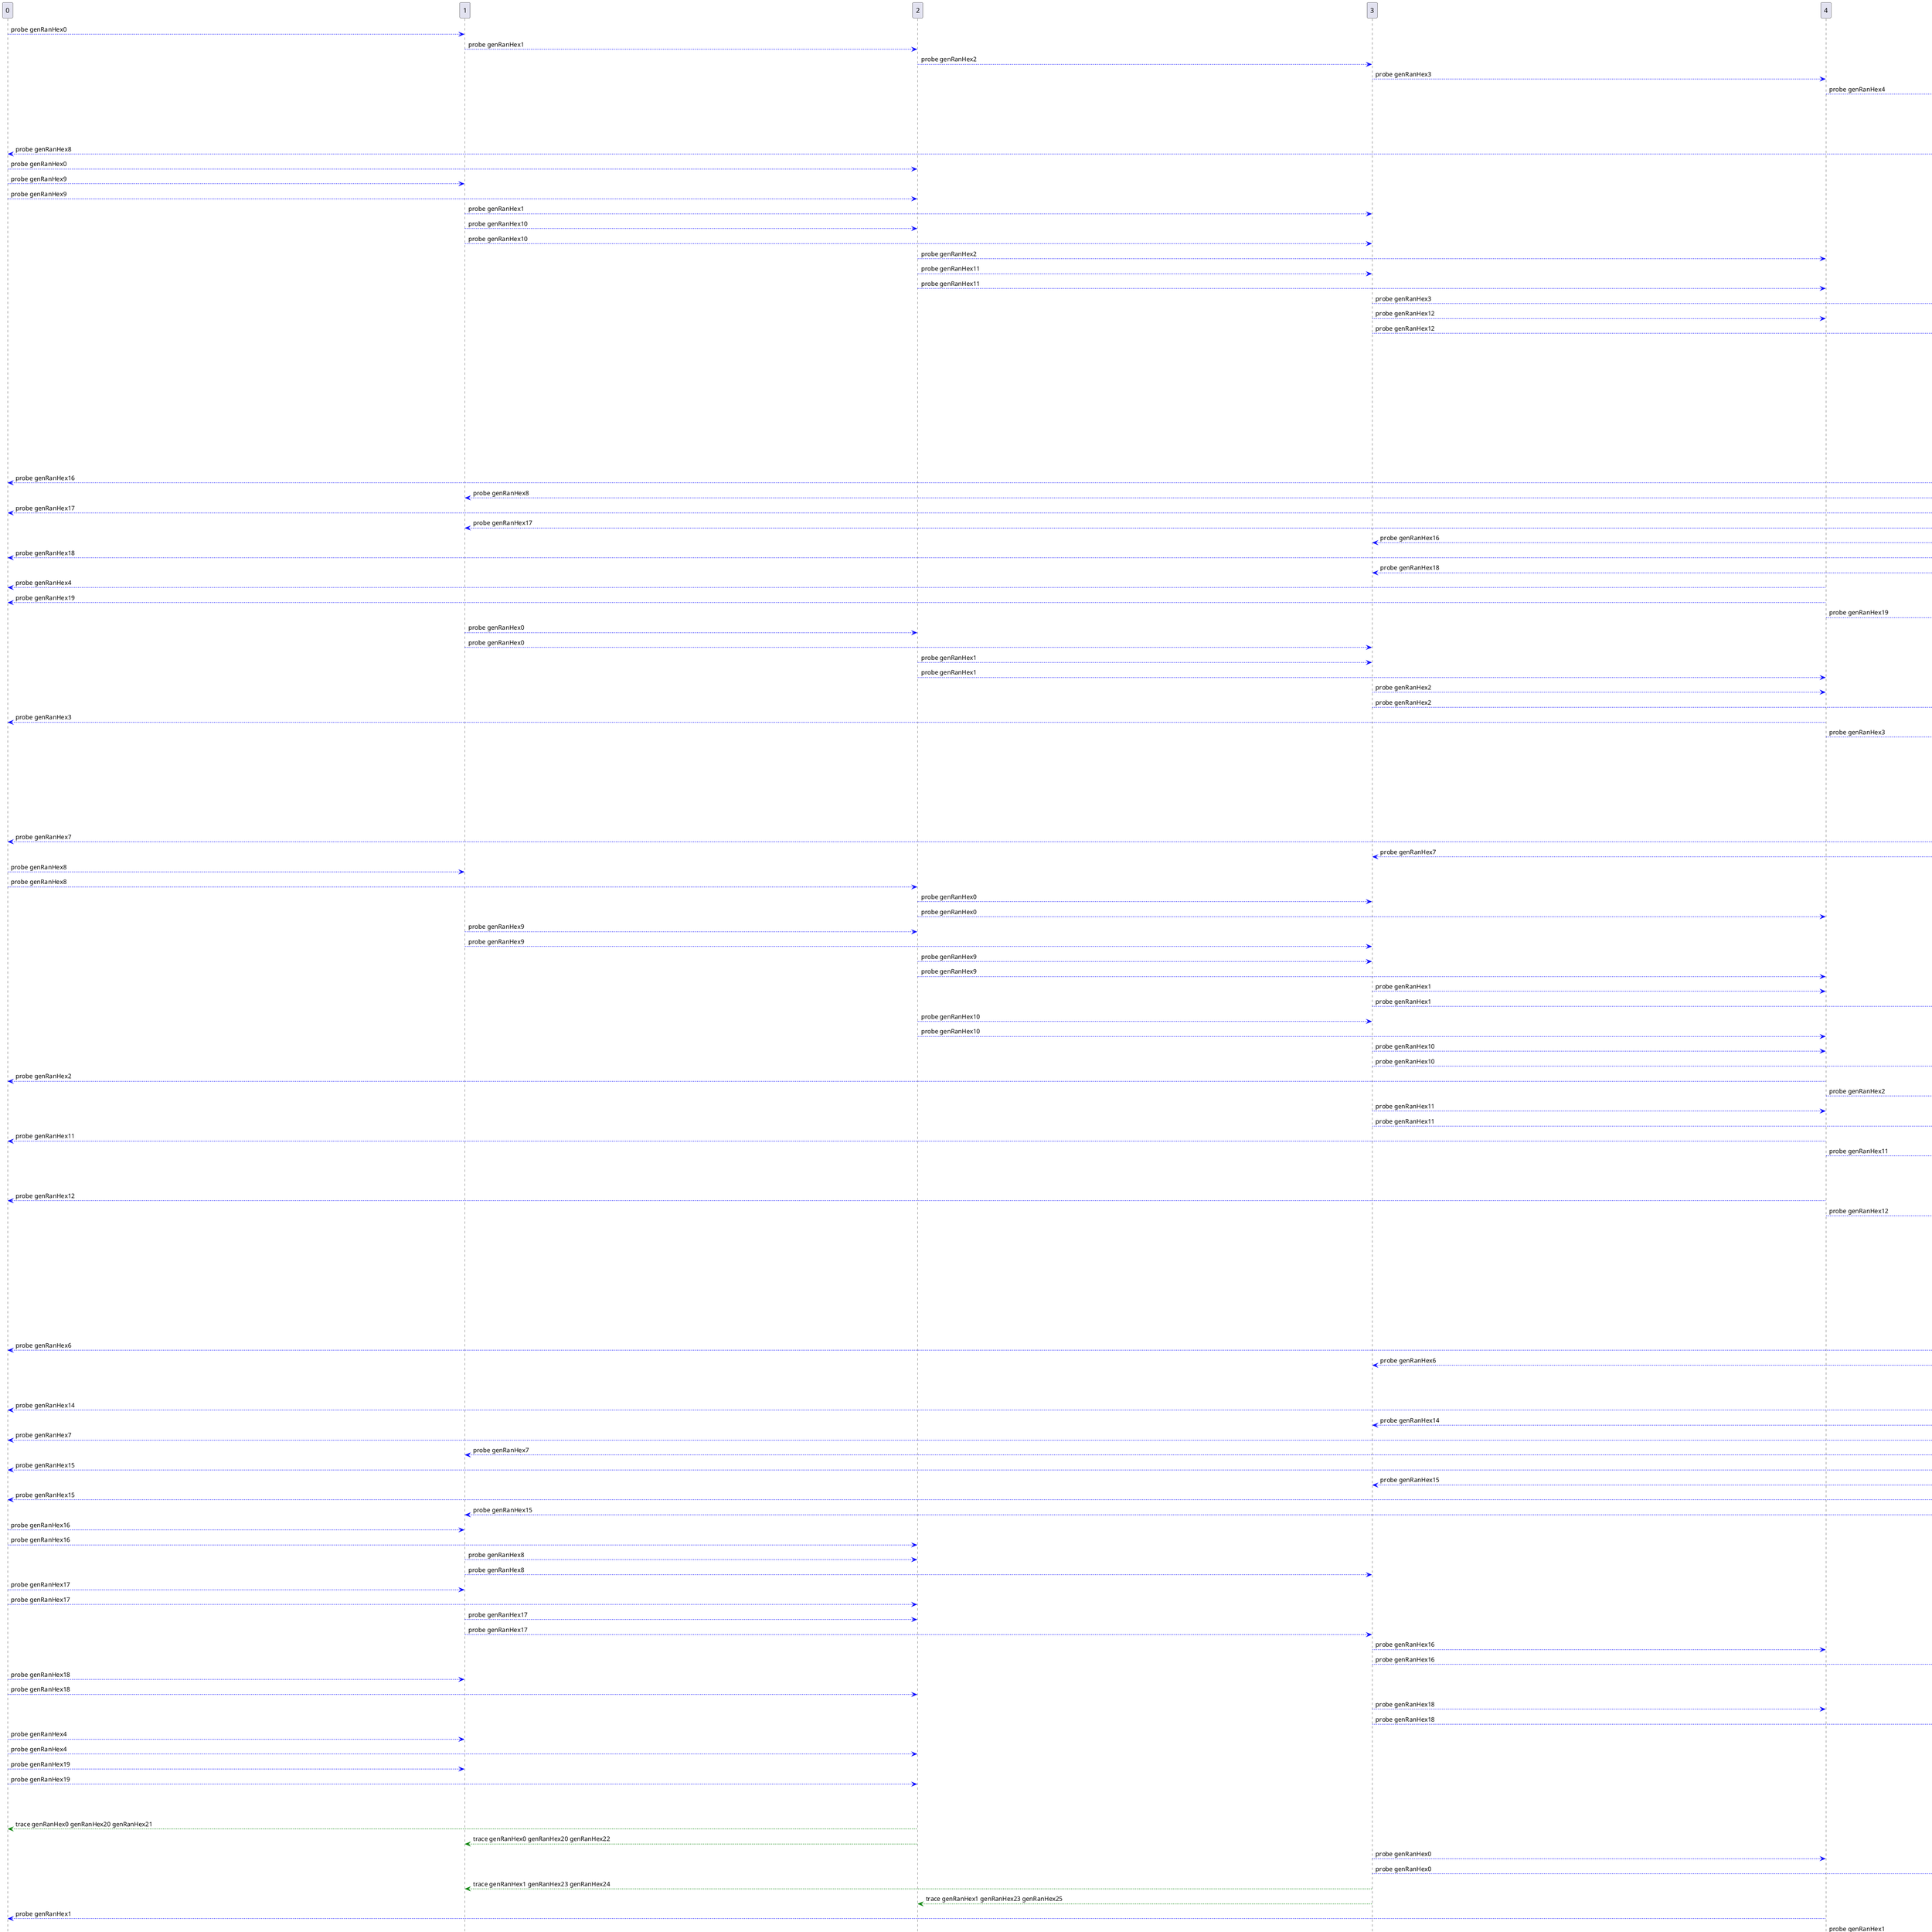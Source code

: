 @startuml messages
0 -[#blue]-> 1: probe genRanHex0
1 -[#blue]-> 2: probe genRanHex1
2 -[#blue]-> 3: probe genRanHex2
3 -[#blue]-> 4: probe genRanHex3
4 -[#blue]-> 5: probe genRanHex4
5 -[#blue]-> 6: probe genRanHex5
6 -[#blue]-> 7: probe genRanHex6
7 -[#blue]-> 8: probe genRanHex7
9 -[#blue]-> 0: probe genRanHex8
0 -[#blue]-> 2: probe genRanHex0
0 -[#blue]-> 1: probe genRanHex9
0 -[#blue]-> 2: probe genRanHex9
1 -[#blue]-> 3: probe genRanHex1
1 -[#blue]-> 2: probe genRanHex10
1 -[#blue]-> 3: probe genRanHex10
2 -[#blue]-> 4: probe genRanHex2
2 -[#blue]-> 3: probe genRanHex11
2 -[#blue]-> 4: probe genRanHex11
3 -[#blue]-> 5: probe genRanHex3
3 -[#blue]-> 4: probe genRanHex12
3 -[#blue]-> 5: probe genRanHex12
5 -[#blue]-> 7: probe genRanHex5
5 -[#blue]-> 6: probe genRanHex13
5 -[#blue]-> 7: probe genRanHex13
6 -[#blue]-> 8: probe genRanHex6
6 -[#blue]-> 7: probe genRanHex14
6 -[#blue]-> 8: probe genRanHex14
7 -[#blue]-> 9: probe genRanHex7
7 -[#blue]-> 8: probe genRanHex15
7 -[#blue]-> 9: probe genRanHex15
8 -[#blue]-> 0: probe genRanHex16
9 -[#blue]-> 1: probe genRanHex8
9 -[#blue]-> 0: probe genRanHex17
9 -[#blue]-> 1: probe genRanHex17
8 -[#blue]-> 3: probe genRanHex16
8 -[#blue]-> 0: probe genRanHex18
8 -[#blue]-> 3: probe genRanHex18
4 -[#blue]-> 0: probe genRanHex4
4 -[#blue]-> 0: probe genRanHex19
4 -[#blue]-> 5: probe genRanHex19
1 -[#blue]-> 2: probe genRanHex0
1 -[#blue]-> 3: probe genRanHex0
2 -[#blue]-> 3: probe genRanHex1
2 -[#blue]-> 4: probe genRanHex1
3 -[#blue]-> 4: probe genRanHex2
3 -[#blue]-> 5: probe genRanHex2
4 -[#blue]-> 0: probe genRanHex3
4 -[#blue]-> 5: probe genRanHex3
5 -[#blue]-> 6: probe genRanHex4
5 -[#blue]-> 7: probe genRanHex4
6 -[#blue]-> 7: probe genRanHex5
6 -[#blue]-> 8: probe genRanHex5
7 -[#blue]-> 8: probe genRanHex6
7 -[#blue]-> 9: probe genRanHex6
8 -[#blue]-> 0: probe genRanHex7
8 -[#blue]-> 3: probe genRanHex7
0 -[#blue]-> 1: probe genRanHex8
0 -[#blue]-> 2: probe genRanHex8
2 -[#blue]-> 3: probe genRanHex0
2 -[#blue]-> 4: probe genRanHex0
1 -[#blue]-> 2: probe genRanHex9
1 -[#blue]-> 3: probe genRanHex9
2 -[#blue]-> 3: probe genRanHex9
2 -[#blue]-> 4: probe genRanHex9
3 -[#blue]-> 4: probe genRanHex1
3 -[#blue]-> 5: probe genRanHex1
2 -[#blue]-> 3: probe genRanHex10
2 -[#blue]-> 4: probe genRanHex10
3 -[#blue]-> 4: probe genRanHex10
3 -[#blue]-> 5: probe genRanHex10
4 -[#blue]-> 0: probe genRanHex2
4 -[#blue]-> 5: probe genRanHex2
3 -[#blue]-> 4: probe genRanHex11
3 -[#blue]-> 5: probe genRanHex11
4 -[#blue]-> 0: probe genRanHex11
4 -[#blue]-> 5: probe genRanHex11
5 -[#blue]-> 6: probe genRanHex3
5 -[#blue]-> 7: probe genRanHex3
4 -[#blue]-> 0: probe genRanHex12
4 -[#blue]-> 5: probe genRanHex12
5 -[#blue]-> 6: probe genRanHex12
5 -[#blue]-> 7: probe genRanHex12
7 -[#blue]-> 8: probe genRanHex5
7 -[#blue]-> 9: probe genRanHex5
6 -[#blue]-> 7: probe genRanHex13
6 -[#blue]-> 8: probe genRanHex13
7 -[#blue]-> 8: probe genRanHex13
7 -[#blue]-> 9: probe genRanHex13
8 -[#blue]-> 0: probe genRanHex6
8 -[#blue]-> 3: probe genRanHex6
7 -[#blue]-> 8: probe genRanHex14
7 -[#blue]-> 9: probe genRanHex14
8 -[#blue]-> 0: probe genRanHex14
8 -[#blue]-> 3: probe genRanHex14
9 -[#blue]-> 0: probe genRanHex7
9 -[#blue]-> 1: probe genRanHex7
8 -[#blue]-> 0: probe genRanHex15
8 -[#blue]-> 3: probe genRanHex15
9 -[#blue]-> 0: probe genRanHex15
9 -[#blue]-> 1: probe genRanHex15
0 -[#blue]-> 1: probe genRanHex16
0 -[#blue]-> 2: probe genRanHex16
1 -[#blue]-> 2: probe genRanHex8
1 -[#blue]-> 3: probe genRanHex8
0 -[#blue]-> 1: probe genRanHex17
0 -[#blue]-> 2: probe genRanHex17
1 -[#blue]-> 2: probe genRanHex17
1 -[#blue]-> 3: probe genRanHex17
3 -[#blue]-> 4: probe genRanHex16
3 -[#blue]-> 5: probe genRanHex16
0 -[#blue]-> 1: probe genRanHex18
0 -[#blue]-> 2: probe genRanHex18
3 -[#blue]-> 4: probe genRanHex18
3 -[#blue]-> 5: probe genRanHex18
0 -[#blue]-> 1: probe genRanHex4
0 -[#blue]-> 2: probe genRanHex4
0 -[#blue]-> 1: probe genRanHex19
0 -[#blue]-> 2: probe genRanHex19
5 -[#blue]-> 6: probe genRanHex19
5 -[#blue]-> 7: probe genRanHex19
2 -[#green]-> 0: trace genRanHex0 genRanHex20 genRanHex21
2 -[#green]-> 1: trace genRanHex0 genRanHex20 genRanHex22
3 -[#blue]-> 4: probe genRanHex0
3 -[#blue]-> 5: probe genRanHex0
3 -[#green]-> 1: trace genRanHex1 genRanHex23 genRanHex24
3 -[#green]-> 2: trace genRanHex1 genRanHex23 genRanHex25
4 -[#blue]-> 0: probe genRanHex1
4 -[#blue]-> 5: probe genRanHex1
4 -[#green]-> 2: trace genRanHex2 genRanHex26 genRanHex27
4 -[#green]-> 3: trace genRanHex2 genRanHex26 genRanHex28
5 -[#blue]-> 6: probe genRanHex2
5 -[#blue]-> 7: probe genRanHex2
0 -[#blue]-> 2: probe genRanHex3
5 -[#green]-> 3: trace genRanHex3 genRanHex29 genRanHex30
5 -[#green]-> 4: trace genRanHex3 genRanHex29 genRanHex31
6 -[#blue]-> 7: probe genRanHex4
6 -[#blue]-> 8: probe genRanHex4
7 -[#blue]-> 8: probe genRanHex4
7 -[#blue]-> 9: probe genRanHex4
7 -[#green]-> 5: trace genRanHex5 genRanHex32 genRanHex33
7 -[#green]-> 6: trace genRanHex5 genRanHex32 genRanHex34
8 -[#blue]-> 0: probe genRanHex5
8 -[#blue]-> 3: probe genRanHex5
8 -[#green]-> 6: trace genRanHex6 genRanHex35 genRanHex36
8 -[#green]-> 7: trace genRanHex6 genRanHex35 genRanHex37
9 -[#blue]-> 0: probe genRanHex6
9 -[#blue]-> 1: probe genRanHex6
0 -[#blue]-> 2: probe genRanHex7
3 -[#blue]-> 5: probe genRanHex7
1 -[#green]-> 9: trace genRanHex8 genRanHex38 genRanHex39
1 -[#green]-> 0: trace genRanHex8 genRanHex38 genRanHex40
2 -[#blue]-> 4: probe genRanHex8
3 -[#green]-> 1: trace genRanHex0 genRanHex41 genRanHex42
3 -[#green]-> 2: trace genRanHex0 genRanHex41 genRanHex43
4 -[#blue]-> 0: probe genRanHex0
2 -[#green]-> 0: trace genRanHex9 genRanHex44 genRanHex45
2 -[#green]-> 1: trace genRanHex9 genRanHex44 genRanHex46
3 -[#blue]-> 5: probe genRanHex9
3 -[#green]-> 1: trace genRanHex9 genRanHex47 genRanHex48
3 -[#green]-> 2: trace genRanHex9 genRanHex47 genRanHex49
4 -[#blue]-> 0: probe genRanHex9
4 -[#green]-> 2: trace genRanHex1 genRanHex50 genRanHex51
4 -[#green]-> 3: trace genRanHex1 genRanHex50 genRanHex52
5 -[#blue]-> 7: probe genRanHex1
3 -[#green]-> 1: trace genRanHex10 genRanHex53 genRanHex54
3 -[#green]-> 2: trace genRanHex10 genRanHex53 genRanHex55
4 -[#blue]-> 0: probe genRanHex10
4 -[#green]-> 2: trace genRanHex10 genRanHex56 genRanHex57
4 -[#green]-> 3: trace genRanHex10 genRanHex56 genRanHex58
5 -[#blue]-> 7: probe genRanHex10
5 -[#green]-> 3: trace genRanHex2 genRanHex59 genRanHex60
5 -[#green]-> 4: trace genRanHex2 genRanHex59 genRanHex61
4 -[#green]-> 2: trace genRanHex11 genRanHex62 genRanHex63
4 -[#green]-> 3: trace genRanHex11 genRanHex62 genRanHex64
5 -[#blue]-> 7: probe genRanHex11
5 -[#green]-> 3: trace genRanHex11 genRanHex65 genRanHex66
5 -[#green]-> 4: trace genRanHex11 genRanHex65 genRanHex67
6 -[#blue]-> 8: probe genRanHex3
7 -[#blue]-> 9: probe genRanHex3
5 -[#green]-> 3: trace genRanHex12 genRanHex68 genRanHex69
5 -[#green]-> 4: trace genRanHex12 genRanHex68 genRanHex70
6 -[#blue]-> 8: probe genRanHex12
7 -[#blue]-> 9: probe genRanHex12
8 -[#green]-> 6: trace genRanHex5 genRanHex71 genRanHex72
8 -[#green]-> 7: trace genRanHex5 genRanHex71 genRanHex73
9 -[#blue]-> 1: probe genRanHex5
7 -[#green]-> 5: trace genRanHex13 genRanHex74 genRanHex75
7 -[#green]-> 6: trace genRanHex13 genRanHex74 genRanHex76
8 -[#blue]-> 0: probe genRanHex13
8 -[#blue]-> 3: probe genRanHex13
8 -[#green]-> 6: trace genRanHex13 genRanHex77 genRanHex78
8 -[#green]-> 7: trace genRanHex13 genRanHex77 genRanHex79
9 -[#blue]-> 1: probe genRanHex13
8 -[#green]-> 6: trace genRanHex14 genRanHex80 genRanHex81
8 -[#green]-> 7: trace genRanHex14 genRanHex80 genRanHex82
9 -[#blue]-> 1: probe genRanHex14
0 -[#green]-> 8: trace genRanHex7 genRanHex83 genRanHex84
0 -[#green]-> 9: trace genRanHex7 genRanHex83 genRanHex85
0 -[#green]-> 8: trace genRanHex15 genRanHex86 genRanHex87
0 -[#green]-> 9: trace genRanHex15 genRanHex86 genRanHex88
2 -[#green]-> 0: trace genRanHex8 genRanHex89 genRanHex90
2 -[#green]-> 1: trace genRanHex8 genRanHex89 genRanHex91
1 -[#green]-> 9: trace genRanHex17 genRanHex92 genRanHex93
1 -[#green]-> 0: trace genRanHex17 genRanHex92 genRanHex94
2 -[#green]-> 0: trace genRanHex17 genRanHex95 genRanHex96
2 -[#green]-> 1: trace genRanHex17 genRanHex95 genRanHex97
4 -[#blue]-> 0: probe genRanHex16
4 -[#blue]-> 0: probe genRanHex18
1 -[#blue]-> 0: probe genRanHex1
1 -[#blue]-> 0: probe genRanHex10
1 -[#blue]-> 0: probe genRanHex7
1 -[#blue]-> 0: probe genRanHex15
1 -[#green]-> 0: trace genRanHex0 genRanHex20 genRanHex22
4 -[#green]-> 2: trace genRanHex0 genRanHex98 genRanHex99
4 -[#green]-> 3: trace genRanHex0 genRanHex98 genRanHex100
2 -[#blue]-> 1: probe genRanHex2
2 -[#blue]-> 1: probe genRanHex11
2 -[#blue]-> 1: probe genRanHex16
2 -[#blue]-> 1: probe genRanHex18
2 -[#blue]-> 1: probe genRanHex4
2 -[#blue]-> 1: probe genRanHex19
2 -[#green]-> 1: trace genRanHex1 genRanHex23 genRanHex25
5 -[#green]-> 3: trace genRanHex1 genRanHex101 genRanHex102
5 -[#green]-> 4: trace genRanHex1 genRanHex101 genRanHex103
3 -[#blue]-> 2: probe genRanHex3
3 -[#blue]-> 2: probe genRanHex12
3 -[#blue]-> 2: probe genRanHex16
3 -[#blue]-> 2: probe genRanHex18
3 -[#blue]-> 2: probe genRanHex7
3 -[#blue]-> 2: probe genRanHex6
3 -[#blue]-> 2: probe genRanHex14
3 -[#blue]-> 2: probe genRanHex15
3 -[#blue]-> 2: probe genRanHex8
3 -[#blue]-> 2: probe genRanHex17
3 -[#green]-> 2: trace genRanHex2 genRanHex26 genRanHex28
4 -[#blue]-> 3: probe genRanHex4
4 -[#blue]-> 3: probe genRanHex19
4 -[#blue]-> 3: probe genRanHex9
2 -[#blue]-> 1: probe genRanHex3
4 -[#green]-> 3: trace genRanHex3 genRanHex29 genRanHex31
5 -[#blue]-> 4: probe genRanHex5
5 -[#blue]-> 4: probe genRanHex13
5 -[#blue]-> 4: probe genRanHex10
5 -[#blue]-> 4: probe genRanHex16
5 -[#blue]-> 4: probe genRanHex18
5 -[#blue]-> 4: probe genRanHex0
7 -[#green]-> 5: trace genRanHex4 genRanHex104 genRanHex105
7 -[#green]-> 6: trace genRanHex4 genRanHex104 genRanHex106
8 -[#green]-> 6: trace genRanHex4 genRanHex107 genRanHex108
8 -[#green]-> 7: trace genRanHex4 genRanHex107 genRanHex109
6 -[#blue]-> 5: probe genRanHex6
6 -[#blue]-> 5: probe genRanHex14
6 -[#green]-> 5: trace genRanHex5 genRanHex32 genRanHex34
3 -[#blue]-> 2: probe genRanHex5
7 -[#blue]-> 6: probe genRanHex7
7 -[#blue]-> 6: probe genRanHex15
7 -[#blue]-> 6: probe genRanHex3
7 -[#blue]-> 6: probe genRanHex12
7 -[#blue]-> 6: probe genRanHex19
7 -[#blue]-> 6: probe genRanHex2
7 -[#green]-> 6: trace genRanHex6 genRanHex35 genRanHex37
0 -[#green]-> 8: trace genRanHex6 genRanHex110 genRanHex111
0 -[#green]-> 9: trace genRanHex6 genRanHex110 genRanHex112
8 -[#blue]-> 7: probe genRanHex16
8 -[#blue]-> 7: probe genRanHex18
2 -[#blue]-> 1: probe genRanHex7
5 -[#blue]-> 4: probe genRanHex7
0 -[#blue]-> 9: probe genRanHex0
0 -[#blue]-> 9: probe genRanHex9
0 -[#blue]-> 9: probe genRanHex16
0 -[#blue]-> 9: probe genRanHex18
0 -[#blue]-> 9: probe genRanHex4
0 -[#blue]-> 9: probe genRanHex19
0 -[#blue]-> 9: probe genRanHex3
0 -[#blue]-> 9: probe genRanHex2
0 -[#blue]-> 9: probe genRanHex11
0 -[#blue]-> 9: probe genRanHex12
0 -[#blue]-> 9: probe genRanHex14
0 -[#blue]-> 9: probe genRanHex1
0 -[#blue]-> 9: probe genRanHex5
0 -[#green]-> 9: trace genRanHex8 genRanHex38 genRanHex40
2 -[#blue]-> 0: probe genRanHex2
2 -[#blue]-> 0: probe genRanHex11
2 -[#blue]-> 0: probe genRanHex1
2 -[#blue]-> 0: probe genRanHex10
1 -[#green]-> 0: trace genRanHex0 genRanHex41 genRanHex42
2 -[#green]-> 0: trace genRanHex0 genRanHex41 genRanHex43
2 -[#green]-> 1: trace genRanHex0 genRanHex41 genRanHex43
0 -[#green]-> 4: trace genRanHex0 genRanHex113 genRanHex114
1 -[#green]-> 0: trace genRanHex9 genRanHex44 genRanHex46
1 -[#green]-> 0: trace genRanHex9 genRanHex47 genRanHex48
2 -[#green]-> 0: trace genRanHex9 genRanHex47 genRanHex49
2 -[#green]-> 1: trace genRanHex9 genRanHex47 genRanHex49
0 -[#green]-> 4: trace genRanHex9 genRanHex115 genRanHex116
3 -[#blue]-> 1: probe genRanHex3
3 -[#blue]-> 1: probe genRanHex12
3 -[#blue]-> 1: probe genRanHex2
3 -[#blue]-> 1: probe genRanHex11
3 -[#blue]-> 1: probe genRanHex16
3 -[#blue]-> 1: probe genRanHex18
3 -[#blue]-> 1: probe genRanHex7
3 -[#blue]-> 1: probe genRanHex6
3 -[#blue]-> 1: probe genRanHex14
3 -[#blue]-> 1: probe genRanHex15
3 -[#blue]-> 1: probe genRanHex5
2 -[#green]-> 1: trace genRanHex1 genRanHex50 genRanHex51
3 -[#green]-> 1: trace genRanHex1 genRanHex50 genRanHex52
3 -[#green]-> 2: trace genRanHex1 genRanHex50 genRanHex52
7 -[#blue]-> 6: probe genRanHex1
2 -[#green]-> 1: trace genRanHex10 genRanHex53 genRanHex55
0 -[#blue]-> 9: probe genRanHex10
2 -[#green]-> 1: trace genRanHex10 genRanHex56 genRanHex57
3 -[#green]-> 1: trace genRanHex10 genRanHex56 genRanHex58
3 -[#green]-> 2: trace genRanHex10 genRanHex56 genRanHex58
7 -[#blue]-> 6: probe genRanHex10
4 -[#blue]-> 2: probe genRanHex4
4 -[#blue]-> 2: probe genRanHex19
4 -[#blue]-> 2: probe genRanHex3
4 -[#blue]-> 2: probe genRanHex12
4 -[#blue]-> 2: probe genRanHex16
4 -[#blue]-> 2: probe genRanHex18
3 -[#green]-> 2: trace genRanHex2 genRanHex59 genRanHex60
4 -[#green]-> 2: trace genRanHex2 genRanHex59 genRanHex61
4 -[#green]-> 3: trace genRanHex2 genRanHex59 genRanHex61
3 -[#green]-> 2: trace genRanHex11 genRanHex62 genRanHex64
7 -[#blue]-> 6: probe genRanHex11
3 -[#green]-> 2: trace genRanHex11 genRanHex65 genRanHex66
4 -[#green]-> 2: trace genRanHex11 genRanHex65 genRanHex67
4 -[#green]-> 3: trace genRanHex11 genRanHex65 genRanHex67
5 -[#blue]-> 3: probe genRanHex5
5 -[#blue]-> 3: probe genRanHex13
5 -[#blue]-> 3: probe genRanHex4
5 -[#blue]-> 3: probe genRanHex19
8 -[#blue]-> 7: probe genRanHex3
4 -[#green]-> 3: trace genRanHex12 genRanHex68 genRanHex70
7 -[#blue]-> 5: probe genRanHex7
7 -[#blue]-> 5: probe genRanHex15
7 -[#blue]-> 5: probe genRanHex6
7 -[#blue]-> 5: probe genRanHex14
6 -[#green]-> 5: trace genRanHex5 genRanHex71 genRanHex72
7 -[#green]-> 5: trace genRanHex5 genRanHex71 genRanHex73
7 -[#green]-> 6: trace genRanHex5 genRanHex71 genRanHex73
6 -[#green]-> 5: trace genRanHex13 genRanHex74 genRanHex76
3 -[#blue]-> 1: probe genRanHex13
6 -[#green]-> 5: trace genRanHex13 genRanHex77 genRanHex78
7 -[#green]-> 5: trace genRanHex13 genRanHex77 genRanHex79
7 -[#green]-> 6: trace genRanHex13 genRanHex77 genRanHex79
8 -[#blue]-> 6: probe genRanHex16
8 -[#blue]-> 6: probe genRanHex18
8 -[#blue]-> 6: probe genRanHex7
8 -[#blue]-> 6: probe genRanHex15
7 -[#green]-> 6: trace genRanHex14 genRanHex80 genRanHex82
9 -[#blue]-> 7: probe genRanHex8
9 -[#blue]-> 7: probe genRanHex17
8 -[#green]-> 7: trace genRanHex7 genRanHex83 genRanHex84
9 -[#green]-> 7: trace genRanHex7 genRanHex83 genRanHex85
8 -[#green]-> 7: trace genRanHex15 genRanHex86 genRanHex87
9 -[#green]-> 7: trace genRanHex15 genRanHex86 genRanHex88
0 -[#blue]-> 8: probe genRanHex0
0 -[#blue]-> 8: probe genRanHex9
0 -[#blue]-> 8: probe genRanHex8
0 -[#blue]-> 8: probe genRanHex17
0 -[#blue]-> 8: probe genRanHex4
0 -[#blue]-> 8: probe genRanHex19
0 -[#blue]-> 8: probe genRanHex3
0 -[#blue]-> 8: probe genRanHex2
0 -[#blue]-> 8: probe genRanHex11
0 -[#blue]-> 8: probe genRanHex12
0 -[#blue]-> 8: probe genRanHex1
0 -[#blue]-> 8: probe genRanHex10
1 -[#blue]-> 9: probe genRanHex1
1 -[#blue]-> 9: probe genRanHex10
1 -[#blue]-> 9: probe genRanHex0
1 -[#blue]-> 9: probe genRanHex9
1 -[#blue]-> 9: probe genRanHex16
1 -[#blue]-> 9: probe genRanHex18
1 -[#blue]-> 9: probe genRanHex4
1 -[#blue]-> 9: probe genRanHex19
0 -[#green]-> 9: trace genRanHex8 genRanHex89 genRanHex90
1 -[#green]-> 9: trace genRanHex8 genRanHex89 genRanHex91
1 -[#green]-> 0: trace genRanHex8 genRanHex89 genRanHex91
0 -[#green]-> 9: trace genRanHex17 genRanHex92 genRanHex94
0 -[#green]-> 9: trace genRanHex17 genRanHex95 genRanHex96
1 -[#green]-> 9: trace genRanHex17 genRanHex95 genRanHex97
1 -[#green]-> 0: trace genRanHex17 genRanHex95 genRanHex97
3 -[#blue]-> 8: probe genRanHex3
3 -[#blue]-> 8: probe genRanHex12
3 -[#blue]-> 8: probe genRanHex2
3 -[#blue]-> 8: probe genRanHex1
3 -[#blue]-> 8: probe genRanHex10
3 -[#blue]-> 8: probe genRanHex11
3 -[#blue]-> 8: probe genRanHex0
3 -[#blue]-> 8: probe genRanHex9
3 -[#blue]-> 8: probe genRanHex8
3 -[#blue]-> 8: probe genRanHex17
0 -[#green]-> 8: trace genRanHex16 genRanHex117 genRanHex118
0 -[#green]-> 4: trace genRanHex16 genRanHex117 genRanHex119
0 -[#green]-> 8: trace genRanHex18 genRanHex120 genRanHex121
0 -[#green]-> 4: trace genRanHex18 genRanHex120 genRanHex122
0 -[#blue]-> 4: probe genRanHex8
0 -[#blue]-> 4: probe genRanHex17
0 -[#blue]-> 4: probe genRanHex7
0 -[#blue]-> 4: probe genRanHex6
0 -[#blue]-> 4: probe genRanHex14
0 -[#blue]-> 4: probe genRanHex15
0 -[#blue]-> 4: probe genRanHex5
0 -[#blue]-> 4: probe genRanHex13
0 -[#green]-> 4: trace genRanHex1 genRanHex123 genRanHex124
0 -[#green]-> 1: trace genRanHex1 genRanHex123 genRanHex125
0 -[#green]-> 4: trace genRanHex10 genRanHex126 genRanHex127
0 -[#green]-> 1: trace genRanHex10 genRanHex126 genRanHex128
0 -[#green]-> 8: trace genRanHex7 genRanHex129 genRanHex130
0 -[#green]-> 9: trace genRanHex7 genRanHex129 genRanHex131
0 -[#green]-> 1: trace genRanHex7 genRanHex129 genRanHex132
0 -[#green]-> 8: trace genRanHex15 genRanHex133 genRanHex134
0 -[#green]-> 9: trace genRanHex15 genRanHex133 genRanHex135
0 -[#green]-> 1: trace genRanHex15 genRanHex133 genRanHex136
0 -[#green]-> 2: trace genRanHex0 genRanHex20 genRanHex22
2 -[#green]-> 0: trace genRanHex0 genRanHex98 genRanHex99
2 -[#green]-> 1: trace genRanHex0 genRanHex98 genRanHex99
3 -[#green]-> 1: trace genRanHex0 genRanHex98 genRanHex100
3 -[#green]-> 2: trace genRanHex0 genRanHex98 genRanHex100
1 -[#blue]-> 9: probe genRanHex2
1 -[#blue]-> 9: probe genRanHex11
1 -[#green]-> 0: trace genRanHex16 genRanHex137 genRanHex138
1 -[#green]-> 2: trace genRanHex16 genRanHex137 genRanHex139
1 -[#green]-> 0: trace genRanHex18 genRanHex140 genRanHex141
1 -[#green]-> 2: trace genRanHex18 genRanHex140 genRanHex142
1 -[#green]-> 0: trace genRanHex4 genRanHex143 genRanHex144
1 -[#green]-> 2: trace genRanHex4 genRanHex143 genRanHex145
1 -[#green]-> 0: trace genRanHex19 genRanHex146 genRanHex147
1 -[#green]-> 2: trace genRanHex19 genRanHex146 genRanHex148
1 -[#green]-> 3: trace genRanHex1 genRanHex23 genRanHex25
3 -[#green]-> 1: trace genRanHex1 genRanHex101 genRanHex102
3 -[#green]-> 2: trace genRanHex1 genRanHex101 genRanHex102
4 -[#green]-> 2: trace genRanHex1 genRanHex101 genRanHex103
4 -[#green]-> 3: trace genRanHex1 genRanHex101 genRanHex103
2 -[#green]-> 0: trace genRanHex3 genRanHex149 genRanHex150
2 -[#green]-> 3: trace genRanHex3 genRanHex149 genRanHex151
2 -[#green]-> 0: trace genRanHex16 genRanHex152 genRanHex153
2 -[#green]-> 3: trace genRanHex16 genRanHex152 genRanHex154
2 -[#green]-> 0: trace genRanHex18 genRanHex155 genRanHex156
2 -[#green]-> 3: trace genRanHex18 genRanHex155 genRanHex157
2 -[#green]-> 0: trace genRanHex7 genRanHex158 genRanHex159
2 -[#green]-> 3: trace genRanHex7 genRanHex158 genRanHex160
2 -[#green]-> 0: trace genRanHex8 genRanHex161 genRanHex162
2 -[#green]-> 1: trace genRanHex8 genRanHex161 genRanHex163
2 -[#green]-> 3: trace genRanHex8 genRanHex161 genRanHex164
2 -[#green]-> 0: trace genRanHex17 genRanHex165 genRanHex166
2 -[#green]-> 1: trace genRanHex17 genRanHex165 genRanHex167
2 -[#green]-> 3: trace genRanHex17 genRanHex165 genRanHex168
2 -[#green]-> 4: trace genRanHex2 genRanHex26 genRanHex28
3 -[#blue]-> 8: probe genRanHex4
3 -[#blue]-> 8: probe genRanHex19
3 -[#green]-> 1: trace genRanHex9 genRanHex169 genRanHex170
3 -[#green]-> 2: trace genRanHex9 genRanHex169 genRanHex171
3 -[#green]-> 4: trace genRanHex9 genRanHex169 genRanHex172
0 -[#blue]-> 1: probe genRanHex3
0 -[#blue]-> 1: probe genRanHex2
0 -[#blue]-> 1: probe genRanHex11
0 -[#blue]-> 1: probe genRanHex12
0 -[#blue]-> 1: probe genRanHex6
0 -[#blue]-> 1: probe genRanHex14
0 -[#blue]-> 1: probe genRanHex5
0 -[#blue]-> 1: probe genRanHex13
1 -[#blue]-> 9: probe genRanHex3
3 -[#green]-> 5: trace genRanHex3 genRanHex29 genRanHex31
4 -[#green]-> 2: trace genRanHex10 genRanHex173 genRanHex174
4 -[#green]-> 3: trace genRanHex10 genRanHex173 genRanHex175
4 -[#green]-> 5: trace genRanHex10 genRanHex173 genRanHex176
4 -[#green]-> 3: trace genRanHex16 genRanHex177 genRanHex178
4 -[#green]-> 5: trace genRanHex16 genRanHex177 genRanHex179
4 -[#green]-> 3: trace genRanHex18 genRanHex180 genRanHex181
4 -[#green]-> 5: trace genRanHex18 genRanHex180 genRanHex182
4 -[#green]-> 2: trace genRanHex0 genRanHex183 genRanHex184
4 -[#green]-> 3: trace genRanHex0 genRanHex183 genRanHex185
4 -[#green]-> 5: trace genRanHex0 genRanHex183 genRanHex186
5 -[#green]-> 4: trace genRanHex4 genRanHex104 genRanHex105
6 -[#green]-> 5: trace genRanHex4 genRanHex104 genRanHex106
6 -[#green]-> 5: trace genRanHex4 genRanHex107 genRanHex108
7 -[#green]-> 5: trace genRanHex4 genRanHex107 genRanHex109
7 -[#green]-> 6: trace genRanHex4 genRanHex107 genRanHex109
5 -[#green]-> 7: trace genRanHex5 genRanHex32 genRanHex34
6 -[#green]-> 5: trace genRanHex3 genRanHex187 genRanHex188
6 -[#green]-> 7: trace genRanHex3 genRanHex187 genRanHex189
6 -[#green]-> 5: trace genRanHex12 genRanHex190 genRanHex191
6 -[#green]-> 7: trace genRanHex12 genRanHex190 genRanHex192
6 -[#green]-> 5: trace genRanHex19 genRanHex193 genRanHex194
6 -[#green]-> 7: trace genRanHex19 genRanHex193 genRanHex195
6 -[#green]-> 5: trace genRanHex2 genRanHex196 genRanHex197
6 -[#green]-> 7: trace genRanHex2 genRanHex196 genRanHex198
6 -[#green]-> 8: trace genRanHex6 genRanHex35 genRanHex37
8 -[#green]-> 6: trace genRanHex6 genRanHex110 genRanHex111
8 -[#green]-> 7: trace genRanHex6 genRanHex110 genRanHex111
9 -[#green]-> 7: trace genRanHex6 genRanHex110 genRanHex112
1 -[#green]-> 9: trace genRanHex7 genRanHex199 genRanHex200
1 -[#green]-> 2: trace genRanHex7 genRanHex199 genRanHex201
3 -[#blue]-> 4: probe genRanHex7
3 -[#blue]-> 4: probe genRanHex6
3 -[#blue]-> 4: probe genRanHex14
3 -[#blue]-> 4: probe genRanHex15
3 -[#blue]-> 4: probe genRanHex8
3 -[#blue]-> 4: probe genRanHex17
3 -[#blue]-> 4: probe genRanHex5
3 -[#blue]-> 4: probe genRanHex13
9 -[#green]-> 7: trace genRanHex4 genRanHex202 genRanHex203
9 -[#green]-> 0: trace genRanHex4 genRanHex202 genRanHex204
9 -[#green]-> 7: trace genRanHex3 genRanHex205 genRanHex206
9 -[#green]-> 0: trace genRanHex3 genRanHex205 genRanHex207
9 -[#green]-> 7: trace genRanHex12 genRanHex208 genRanHex209
9 -[#green]-> 0: trace genRanHex12 genRanHex208 genRanHex210
9 -[#green]-> 7: trace genRanHex14 genRanHex211 genRanHex212
9 -[#green]-> 0: trace genRanHex14 genRanHex211 genRanHex213
9 -[#green]-> 7: trace genRanHex5 genRanHex214 genRanHex215
9 -[#green]-> 0: trace genRanHex5 genRanHex214 genRanHex216
9 -[#green]-> 1: trace genRanHex8 genRanHex38 genRanHex40
2 -[#blue]-> 3: probe genRanHex4
2 -[#blue]-> 3: probe genRanHex19
0 -[#green]-> 4: trace genRanHex2 genRanHex217 genRanHex218
0 -[#green]-> 2: trace genRanHex2 genRanHex217 genRanHex219
0 -[#green]-> 4: trace genRanHex11 genRanHex220 genRanHex221
0 -[#green]-> 2: trace genRanHex11 genRanHex220 genRanHex222
0 -[#green]-> 4: trace genRanHex1 genRanHex223 genRanHex224
0 -[#green]-> 1: trace genRanHex1 genRanHex223 genRanHex225
0 -[#green]-> 2: trace genRanHex1 genRanHex223 genRanHex226
0 -[#green]-> 4: trace genRanHex10 genRanHex227 genRanHex228
0 -[#green]-> 1: trace genRanHex10 genRanHex227 genRanHex229
0 -[#green]-> 2: trace genRanHex10 genRanHex227 genRanHex230
0 -[#green]-> 4: trace genRanHex0 genRanHex41 genRanHex42
0 -[#green]-> 1: trace genRanHex0 genRanHex41 genRanHex43
1 -[#green]-> 0: trace genRanHex0 genRanHex41 genRanHex43
4 -[#green]-> 2: trace genRanHex0 genRanHex113 genRanHex114
4 -[#green]-> 3: trace genRanHex0 genRanHex113 genRanHex114
4 -[#green]-> 5: trace genRanHex0 genRanHex113 genRanHex114
4 -[#blue]-> 5: probe genRanHex9
4 -[#blue]-> 5: probe genRanHex8
0 -[#green]-> 2: trace genRanHex9 genRanHex44 genRanHex46
0 -[#green]-> 4: trace genRanHex9 genRanHex47 genRanHex48
0 -[#green]-> 1: trace genRanHex9 genRanHex47 genRanHex49
1 -[#green]-> 0: trace genRanHex9 genRanHex47 genRanHex49
4 -[#green]-> 2: trace genRanHex9 genRanHex115 genRanHex116
1 -[#green]-> 2: trace genRanHex3 genRanHex231 genRanHex232
1 -[#green]-> 3: trace genRanHex3 genRanHex231 genRanHex233
1 -[#green]-> 2: trace genRanHex2 genRanHex234 genRanHex235
1 -[#green]-> 3: trace genRanHex2 genRanHex234 genRanHex236
1 -[#green]-> 2: trace genRanHex11 genRanHex237 genRanHex238
1 -[#green]-> 3: trace genRanHex11 genRanHex237 genRanHex239
1 -[#green]-> 0: trace genRanHex16 genRanHex240 genRanHex241
1 -[#green]-> 2: trace genRanHex16 genRanHex240 genRanHex242
1 -[#green]-> 3: trace genRanHex16 genRanHex240 genRanHex243
1 -[#green]-> 0: trace genRanHex18 genRanHex244 genRanHex245
1 -[#green]-> 2: trace genRanHex18 genRanHex244 genRanHex246
1 -[#green]-> 3: trace genRanHex18 genRanHex244 genRanHex247
1 -[#green]-> 9: trace genRanHex7 genRanHex248 genRanHex249
1 -[#green]-> 2: trace genRanHex7 genRanHex248 genRanHex250
1 -[#green]-> 3: trace genRanHex7 genRanHex248 genRanHex251
1 -[#green]-> 9: trace genRanHex6 genRanHex252 genRanHex253
1 -[#green]-> 3: trace genRanHex6 genRanHex252 genRanHex254
1 -[#green]-> 9: trace genRanHex14 genRanHex255 genRanHex256
1 -[#green]-> 3: trace genRanHex14 genRanHex255 genRanHex257
1 -[#green]-> 9: trace genRanHex15 genRanHex258 genRanHex259
1 -[#green]-> 3: trace genRanHex15 genRanHex258 genRanHex260
1 -[#green]-> 9: trace genRanHex5 genRanHex261 genRanHex262
1 -[#green]-> 3: trace genRanHex5 genRanHex261 genRanHex263
1 -[#green]-> 2: trace genRanHex1 genRanHex50 genRanHex52
2 -[#green]-> 1: trace genRanHex1 genRanHex50 genRanHex52
5 -[#blue]-> 6: probe genRanHex1
5 -[#blue]-> 6: probe genRanHex10
5 -[#blue]-> 6: probe genRanHex11
5 -[#blue]-> 6: probe genRanHex16
5 -[#blue]-> 6: probe genRanHex18
5 -[#blue]-> 6: probe genRanHex0
5 -[#blue]-> 6: probe genRanHex7
5 -[#blue]-> 6: probe genRanHex9
1 -[#green]-> 3: trace genRanHex10 genRanHex53 genRanHex55
1 -[#green]-> 2: trace genRanHex10 genRanHex56 genRanHex58
2 -[#green]-> 1: trace genRanHex10 genRanHex56 genRanHex58
2 -[#green]-> 0: trace genRanHex4 genRanHex264 genRanHex265
2 -[#green]-> 4: trace genRanHex4 genRanHex264 genRanHex266
2 -[#green]-> 0: trace genRanHex19 genRanHex267 genRanHex268
2 -[#green]-> 4: trace genRanHex19 genRanHex267 genRanHex269
2 -[#green]-> 0: trace genRanHex3 genRanHex270 genRanHex271
2 -[#green]-> 3: trace genRanHex3 genRanHex270 genRanHex272
2 -[#green]-> 4: trace genRanHex3 genRanHex270 genRanHex273
2 -[#green]-> 3: trace genRanHex12 genRanHex274 genRanHex275
2 -[#green]-> 4: trace genRanHex12 genRanHex274 genRanHex276
2 -[#green]-> 0: trace genRanHex16 genRanHex277 genRanHex278
2 -[#green]-> 3: trace genRanHex16 genRanHex277 genRanHex279
2 -[#green]-> 4: trace genRanHex16 genRanHex277 genRanHex280
2 -[#green]-> 0: trace genRanHex18 genRanHex281 genRanHex282
2 -[#green]-> 3: trace genRanHex18 genRanHex281 genRanHex283
2 -[#green]-> 4: trace genRanHex18 genRanHex281 genRanHex284
0 -[#blue]-> 2: probe genRanHex12
0 -[#blue]-> 2: probe genRanHex6
0 -[#blue]-> 2: probe genRanHex14
0 -[#blue]-> 2: probe genRanHex15
0 -[#blue]-> 2: probe genRanHex5
0 -[#blue]-> 2: probe genRanHex13
2 -[#green]-> 3: trace genRanHex2 genRanHex59 genRanHex61
3 -[#green]-> 2: trace genRanHex2 genRanHex59 genRanHex61
2 -[#green]-> 4: trace genRanHex11 genRanHex62 genRanHex64
2 -[#green]-> 3: trace genRanHex11 genRanHex65 genRanHex67
3 -[#green]-> 2: trace genRanHex11 genRanHex65 genRanHex67
3 -[#green]-> 8: trace genRanHex5 genRanHex285 genRanHex286
3 -[#green]-> 5: trace genRanHex5 genRanHex285 genRanHex287
3 -[#green]-> 8: trace genRanHex13 genRanHex288 genRanHex289
3 -[#green]-> 5: trace genRanHex13 genRanHex288 genRanHex290
3 -[#green]-> 4: trace genRanHex4 genRanHex291 genRanHex292
3 -[#green]-> 5: trace genRanHex4 genRanHex291 genRanHex293
3 -[#green]-> 4: trace genRanHex19 genRanHex294 genRanHex295
3 -[#green]-> 5: trace genRanHex19 genRanHex294 genRanHex296
7 -[#green]-> 5: trace genRanHex3 genRanHex297 genRanHex298
7 -[#green]-> 8: trace genRanHex3 genRanHex297 genRanHex299
7 -[#blue]-> 8: probe genRanHex12
7 -[#blue]-> 8: probe genRanHex19
7 -[#blue]-> 8: probe genRanHex2
7 -[#blue]-> 8: probe genRanHex1
7 -[#blue]-> 8: probe genRanHex10
7 -[#blue]-> 8: probe genRanHex11
3 -[#green]-> 5: trace genRanHex12 genRanHex68 genRanHex70
5 -[#green]-> 3: trace genRanHex7 genRanHex300 genRanHex301
5 -[#green]-> 7: trace genRanHex7 genRanHex300 genRanHex302
5 -[#blue]-> 6: probe genRanHex15
5 -[#green]-> 6: trace genRanHex6 genRanHex303 genRanHex304
5 -[#green]-> 7: trace genRanHex6 genRanHex303 genRanHex305
5 -[#green]-> 6: trace genRanHex14 genRanHex306 genRanHex307
5 -[#green]-> 7: trace genRanHex14 genRanHex306 genRanHex308
5 -[#green]-> 6: trace genRanHex5 genRanHex71 genRanHex73
6 -[#green]-> 5: trace genRanHex5 genRanHex71 genRanHex73
9 -[#blue]-> 0: probe genRanHex13
5 -[#green]-> 7: trace genRanHex13 genRanHex74 genRanHex76
1 -[#green]-> 9: trace genRanHex13 genRanHex309 genRanHex310
1 -[#green]-> 3: trace genRanHex13 genRanHex309 genRanHex311
5 -[#green]-> 6: trace genRanHex13 genRanHex77 genRanHex79
6 -[#green]-> 5: trace genRanHex13 genRanHex77 genRanHex79
6 -[#blue]-> 7: probe genRanHex16
6 -[#blue]-> 7: probe genRanHex18
6 -[#green]-> 7: trace genRanHex7 genRanHex312 genRanHex313
6 -[#green]-> 8: trace genRanHex7 genRanHex312 genRanHex314
6 -[#green]-> 7: trace genRanHex15 genRanHex315 genRanHex316
6 -[#green]-> 8: trace genRanHex15 genRanHex315 genRanHex317
3 -[#blue]-> 5: probe genRanHex6
3 -[#blue]-> 5: probe genRanHex14
3 -[#blue]-> 5: probe genRanHex15
3 -[#blue]-> 5: probe genRanHex8
3 -[#blue]-> 5: probe genRanHex17
6 -[#green]-> 8: trace genRanHex14 genRanHex80 genRanHex82
7 -[#green]-> 8: trace genRanHex7 genRanHex83 genRanHex85
1 -[#blue]-> 2: probe genRanHex15
1 -[#blue]-> 2: probe genRanHex6
1 -[#blue]-> 2: probe genRanHex5
1 -[#blue]-> 2: probe genRanHex13
1 -[#blue]-> 2: probe genRanHex14
1 -[#blue]-> 2: probe genRanHex12
1 -[#blue]-> 3: probe genRanHex4
1 -[#blue]-> 3: probe genRanHex19
7 -[#green]-> 8: trace genRanHex15 genRanHex86 genRanHex88
8 -[#green]-> 6: trace genRanHex4 genRanHex318 genRanHex319
8 -[#green]-> 7: trace genRanHex4 genRanHex318 genRanHex320
8 -[#green]-> 0: trace genRanHex4 genRanHex318 genRanHex321
8 -[#green]-> 6: trace genRanHex3 genRanHex322 genRanHex323
8 -[#green]-> 0: trace genRanHex3 genRanHex322 genRanHex324
8 -[#green]-> 6: trace genRanHex12 genRanHex325 genRanHex326
8 -[#green]-> 0: trace genRanHex12 genRanHex325 genRanHex327
2 -[#blue]-> 4: probe genRanHex17
2 -[#blue]-> 4: probe genRanHex7
2 -[#blue]-> 4: probe genRanHex6
2 -[#blue]-> 4: probe genRanHex14
2 -[#blue]-> 4: probe genRanHex15
2 -[#blue]-> 4: probe genRanHex5
9 -[#green]-> 0: trace genRanHex1 genRanHex328 genRanHex329
9 -[#green]-> 1: trace genRanHex1 genRanHex328 genRanHex330
9 -[#green]-> 0: trace genRanHex10 genRanHex331 genRanHex332
9 -[#green]-> 1: trace genRanHex10 genRanHex331 genRanHex333
9 -[#green]-> 0: trace genRanHex0 genRanHex334 genRanHex335
9 -[#green]-> 1: trace genRanHex0 genRanHex334 genRanHex336
9 -[#green]-> 0: trace genRanHex9 genRanHex337 genRanHex338
9 -[#green]-> 1: trace genRanHex9 genRanHex337 genRanHex339
9 -[#green]-> 0: trace genRanHex16 genRanHex340 genRanHex341
9 -[#green]-> 1: trace genRanHex16 genRanHex340 genRanHex342
9 -[#green]-> 0: trace genRanHex18 genRanHex343 genRanHex344
9 -[#green]-> 1: trace genRanHex18 genRanHex343 genRanHex345
9 -[#green]-> 7: trace genRanHex4 genRanHex346 genRanHex347
9 -[#green]-> 0: trace genRanHex4 genRanHex346 genRanHex348
9 -[#green]-> 1: trace genRanHex4 genRanHex346 genRanHex349
9 -[#green]-> 0: trace genRanHex19 genRanHex350 genRanHex351
9 -[#green]-> 1: trace genRanHex19 genRanHex350 genRanHex352
9 -[#green]-> 0: trace genRanHex8 genRanHex89 genRanHex91
0 -[#green]-> 2: trace genRanHex8 genRanHex89 genRanHex91
9 -[#green]-> 1: trace genRanHex17 genRanHex92 genRanHex94
9 -[#green]-> 0: trace genRanHex17 genRanHex95 genRanHex97
0 -[#green]-> 2: trace genRanHex17 genRanHex95 genRanHex97
8 -[#green]-> 6: trace genRanHex3 genRanHex353 genRanHex354
8 -[#green]-> 0: trace genRanHex3 genRanHex353 genRanHex355
8 -[#green]-> 3: trace genRanHex3 genRanHex353 genRanHex356
8 -[#green]-> 6: trace genRanHex12 genRanHex357 genRanHex358
8 -[#green]-> 0: trace genRanHex12 genRanHex357 genRanHex359
8 -[#green]-> 3: trace genRanHex12 genRanHex357 genRanHex360
8 -[#green]-> 0: trace genRanHex2 genRanHex361 genRanHex362
8 -[#green]-> 3: trace genRanHex2 genRanHex361 genRanHex363
8 -[#green]-> 0: trace genRanHex1 genRanHex364 genRanHex365
8 -[#green]-> 3: trace genRanHex1 genRanHex364 genRanHex366
8 -[#green]-> 0: trace genRanHex10 genRanHex367 genRanHex368
8 -[#green]-> 3: trace genRanHex10 genRanHex367 genRanHex369
8 -[#green]-> 0: trace genRanHex11 genRanHex370 genRanHex371
8 -[#green]-> 3: trace genRanHex11 genRanHex370 genRanHex372
8 -[#green]-> 0: trace genRanHex0 genRanHex373 genRanHex374
8 -[#green]-> 3: trace genRanHex0 genRanHex373 genRanHex375
8 -[#green]-> 0: trace genRanHex9 genRanHex376 genRanHex377
8 -[#green]-> 3: trace genRanHex9 genRanHex376 genRanHex378
8 -[#green]-> 0: trace genRanHex8 genRanHex379 genRanHex380
8 -[#green]-> 3: trace genRanHex8 genRanHex379 genRanHex381
8 -[#green]-> 0: trace genRanHex17 genRanHex382 genRanHex383
8 -[#green]-> 3: trace genRanHex17 genRanHex382 genRanHex384
4 -[#green]-> 3: trace genRanHex16 genRanHex117 genRanHex119
4 -[#green]-> 5: trace genRanHex16 genRanHex117 genRanHex119
5 -[#blue]-> 7: probe genRanHex16
5 -[#blue]-> 7: probe genRanHex18
5 -[#blue]-> 7: probe genRanHex0
5 -[#blue]-> 7: probe genRanHex9
4 -[#green]-> 3: trace genRanHex18 genRanHex120 genRanHex122
4 -[#green]-> 5: trace genRanHex18 genRanHex120 genRanHex122
4 -[#green]-> 2: trace genRanHex8 genRanHex385 genRanHex386
4 -[#green]-> 0: trace genRanHex8 genRanHex385 genRanHex387
4 -[#green]-> 5: trace genRanHex7 genRanHex388 genRanHex389
4 -[#green]-> 0: trace genRanHex7 genRanHex388 genRanHex390
4 -[#green]-> 5: trace genRanHex5 genRanHex391 genRanHex392
4 -[#green]-> 0: trace genRanHex5 genRanHex391 genRanHex393
4 -[#green]-> 5: trace genRanHex13 genRanHex394 genRanHex395
4 -[#green]-> 0: trace genRanHex13 genRanHex394 genRanHex396
6 -[#blue]-> 8: probe genRanHex19
6 -[#blue]-> 8: probe genRanHex2
6 -[#blue]-> 8: probe genRanHex1
6 -[#blue]-> 8: probe genRanHex10
6 -[#blue]-> 8: probe genRanHex11
7 -[#blue]-> 9: probe genRanHex19
7 -[#blue]-> 9: probe genRanHex2
7 -[#blue]-> 9: probe genRanHex1
7 -[#blue]-> 9: probe genRanHex10
7 -[#blue]-> 9: probe genRanHex11
7 -[#blue]-> 9: probe genRanHex16
7 -[#blue]-> 9: probe genRanHex18
4 -[#green]-> 2: trace genRanHex1 genRanHex123 genRanHex124
4 -[#green]-> 3: trace genRanHex1 genRanHex123 genRanHex124
4 -[#green]-> 2: trace genRanHex10 genRanHex126 genRanHex127
4 -[#green]-> 3: trace genRanHex10 genRanHex126 genRanHex127
4 -[#green]-> 5: trace genRanHex10 genRanHex126 genRanHex127
8 -[#green]-> 7: trace genRanHex7 genRanHex129 genRanHex130
9 -[#green]-> 7: trace genRanHex7 genRanHex129 genRanHex131
1 -[#green]-> 9: trace genRanHex7 genRanHex129 genRanHex132
1 -[#green]-> 2: trace genRanHex7 genRanHex129 genRanHex132
1 -[#green]-> 3: trace genRanHex7 genRanHex129 genRanHex132
8 -[#green]-> 7: trace genRanHex15 genRanHex133 genRanHex134
9 -[#green]-> 7: trace genRanHex15 genRanHex133 genRanHex135
1 -[#green]-> 9: trace genRanHex15 genRanHex133 genRanHex136
1 -[#green]-> 3: trace genRanHex15 genRanHex133 genRanHex136
2 -[#black]-> 1: propose genRanHex0 genRanHex20 genRanHex22 00a67f1e13300aa2b02be38dddc16dfd5ba896ee7c122f66766975ec2aa7f2a8 1
0 -[#green]-> 4: trace genRanHex0 genRanHex98 genRanHex99
1 -[#green]-> 0: trace genRanHex0 genRanHex98 genRanHex99
1 -[#green]-> 0: trace genRanHex0 genRanHex98 genRanHex100
2 -[#green]-> 0: trace genRanHex0 genRanHex98 genRanHex100
9 -[#green]-> 0: trace genRanHex2 genRanHex398 genRanHex399
9 -[#green]-> 1: trace genRanHex2 genRanHex398 genRanHex400
9 -[#green]-> 0: trace genRanHex11 genRanHex401 genRanHex402
9 -[#green]-> 1: trace genRanHex11 genRanHex401 genRanHex403
0 -[#green]-> 8: trace genRanHex16 genRanHex137 genRanHex138
0 -[#green]-> 4: trace genRanHex16 genRanHex137 genRanHex138
2 -[#green]-> 0: trace genRanHex16 genRanHex137 genRanHex139
2 -[#green]-> 3: trace genRanHex16 genRanHex137 genRanHex139
2 -[#green]-> 4: trace genRanHex16 genRanHex137 genRanHex139
0 -[#green]-> 8: trace genRanHex18 genRanHex140 genRanHex141
0 -[#green]-> 4: trace genRanHex18 genRanHex140 genRanHex141
2 -[#green]-> 0: trace genRanHex18 genRanHex140 genRanHex142
2 -[#green]-> 3: trace genRanHex18 genRanHex140 genRanHex142
2 -[#green]-> 4: trace genRanHex18 genRanHex140 genRanHex142
0 -[#green]-> 4: trace genRanHex4 genRanHex143 genRanHex144
2 -[#green]-> 0: trace genRanHex4 genRanHex143 genRanHex145
2 -[#green]-> 4: trace genRanHex4 genRanHex143 genRanHex145
0 -[#green]-> 4: trace genRanHex19 genRanHex146 genRanHex147
2 -[#green]-> 0: trace genRanHex19 genRanHex146 genRanHex148
2 -[#green]-> 4: trace genRanHex19 genRanHex146 genRanHex148
3 -[#black]-> 2: propose genRanHex1 genRanHex23 genRanHex25 b7c2a550d818250036be65ddfeb2ebbb40e827f48eec25153eb39d7d926e4796 1
2 -[#green]-> 1: trace genRanHex1 genRanHex101 genRanHex102
2 -[#green]-> 1: trace genRanHex1 genRanHex101 genRanHex103
3 -[#green]-> 1: trace genRanHex1 genRanHex101 genRanHex103
0 -[#green]-> 4: trace genRanHex3 genRanHex149 genRanHex150
0 -[#green]-> 8: trace genRanHex16 genRanHex152 genRanHex153
0 -[#green]-> 4: trace genRanHex16 genRanHex152 genRanHex153
3 -[#green]-> 8: trace genRanHex16 genRanHex152 genRanHex154
0 -[#green]-> 8: trace genRanHex18 genRanHex155 genRanHex156
0 -[#green]-> 4: trace genRanHex18 genRanHex155 genRanHex156
3 -[#green]-> 8: trace genRanHex18 genRanHex155 genRanHex157
0 -[#green]-> 8: trace genRanHex7 genRanHex158 genRanHex159
0 -[#green]-> 9: trace genRanHex7 genRanHex158 genRanHex159
0 -[#green]-> 1: trace genRanHex7 genRanHex158 genRanHex159
3 -[#green]-> 8: trace genRanHex7 genRanHex158 genRanHex160
0 -[#green]-> 9: trace genRanHex8 genRanHex161 genRanHex162
1 -[#green]-> 9: trace genRanHex8 genRanHex161 genRanHex163
1 -[#green]-> 0: trace genRanHex8 genRanHex161 genRanHex163
3 -[#green]-> 1: trace genRanHex8 genRanHex161 genRanHex164
0 -[#green]-> 9: trace genRanHex17 genRanHex165 genRanHex166
1 -[#green]-> 9: trace genRanHex17 genRanHex165 genRanHex167
1 -[#green]-> 0: trace genRanHex17 genRanHex165 genRanHex167
3 -[#green]-> 1: trace genRanHex17 genRanHex165 genRanHex168
4 -[#black]-> 3: propose genRanHex2 genRanHex26 genRanHex28 523152cd093b9f8e55be5355814bf247884b70c5e3f21c6b588882b1e8793da7 1
8 -[#green]-> 6: trace genRanHex4 genRanHex406 genRanHex407
8 -[#green]-> 7: trace genRanHex4 genRanHex406 genRanHex408
8 -[#green]-> 0: trace genRanHex4 genRanHex406 genRanHex409
8 -[#green]-> 3: trace genRanHex4 genRanHex406 genRanHex410
8 -[#green]-> 0: trace genRanHex19 genRanHex411 genRanHex412
8 -[#green]-> 3: trace genRanHex19 genRanHex411 genRanHex413
1 -[#green]-> 0: trace genRanHex9 genRanHex169 genRanHex170
2 -[#green]-> 0: trace genRanHex9 genRanHex169 genRanHex171
2 -[#green]-> 1: trace genRanHex9 genRanHex169 genRanHex171
4 -[#green]-> 2: trace genRanHex9 genRanHex169 genRanHex172
1 -[#green]-> 2: trace genRanHex3 genRanHex414 genRanHex415
1 -[#green]-> 3: trace genRanHex3 genRanHex414 genRanHex416
1 -[#green]-> 0: trace genRanHex3 genRanHex414 genRanHex417
1 -[#green]-> 2: trace genRanHex2 genRanHex418 genRanHex419
1 -[#green]-> 3: trace genRanHex2 genRanHex418 genRanHex420
1 -[#green]-> 0: trace genRanHex2 genRanHex418 genRanHex421
1 -[#green]-> 2: trace genRanHex11 genRanHex422 genRanHex423
1 -[#green]-> 3: trace genRanHex11 genRanHex422 genRanHex424
1 -[#green]-> 0: trace genRanHex11 genRanHex422 genRanHex425
1 -[#green]-> 3: trace genRanHex12 genRanHex426 genRanHex427
1 -[#green]-> 0: trace genRanHex12 genRanHex426 genRanHex428
1 -[#green]-> 9: trace genRanHex6 genRanHex429 genRanHex430
1 -[#green]-> 3: trace genRanHex6 genRanHex429 genRanHex431
1 -[#green]-> 0: trace genRanHex6 genRanHex429 genRanHex432
1 -[#green]-> 9: trace genRanHex14 genRanHex433 genRanHex434
1 -[#green]-> 3: trace genRanHex14 genRanHex433 genRanHex435
1 -[#green]-> 0: trace genRanHex14 genRanHex433 genRanHex436
1 -[#green]-> 9: trace genRanHex5 genRanHex437 genRanHex438
1 -[#green]-> 3: trace genRanHex5 genRanHex437 genRanHex439
1 -[#green]-> 0: trace genRanHex5 genRanHex437 genRanHex440
1 -[#green]-> 9: trace genRanHex13 genRanHex441 genRanHex442
1 -[#green]-> 3: trace genRanHex13 genRanHex441 genRanHex443
1 -[#green]-> 0: trace genRanHex13 genRanHex441 genRanHex444
9 -[#green]-> 7: trace genRanHex3 genRanHex445 genRanHex446
9 -[#green]-> 0: trace genRanHex3 genRanHex445 genRanHex447
9 -[#green]-> 1: trace genRanHex3 genRanHex445 genRanHex448
5 -[#black]-> 4: propose genRanHex3 genRanHex29 genRanHex31 47f3ff37630b8d80c1149200448af85afdebff45f883261065a6690f46ce1ef3 1
2 -[#green]-> 1: trace genRanHex10 genRanHex173 genRanHex174
3 -[#green]-> 1: trace genRanHex10 genRanHex173 genRanHex175
3 -[#green]-> 2: trace genRanHex10 genRanHex173 genRanHex175
5 -[#green]-> 3: trace genRanHex10 genRanHex173 genRanHex176
3 -[#green]-> 8: trace genRanHex16 genRanHex177 genRanHex178
5 -[#green]-> 3: trace genRanHex16 genRanHex177 genRanHex179
3 -[#green]-> 8: trace genRanHex18 genRanHex180 genRanHex181
5 -[#green]-> 3: trace genRanHex18 genRanHex180 genRanHex182
2 -[#green]-> 0: trace genRanHex0 genRanHex183 genRanHex184
2 -[#green]-> 1: trace genRanHex0 genRanHex183 genRanHex184
3 -[#green]-> 1: trace genRanHex0 genRanHex183 genRanHex185
3 -[#green]-> 2: trace genRanHex0 genRanHex183 genRanHex185
5 -[#green]-> 3: trace genRanHex0 genRanHex183 genRanHex186
5 -[#green]-> 4: trace genRanHex4 genRanHex104 genRanHex106
5 -[#green]-> 4: trace genRanHex4 genRanHex107 genRanHex108
5 -[#green]-> 4: trace genRanHex4 genRanHex107 genRanHex109
6 -[#green]-> 5: trace genRanHex4 genRanHex107 genRanHex109
9 -[#blue]-> 1: probe genRanHex12
7 -[#black]-> 6: propose genRanHex5 genRanHex32 genRanHex34 5e55dd290bb36bbef3ef3fecd346eefa3b718e8fdbf5624a02324cdcbbbaa1a7 1
5 -[#green]-> 3: trace genRanHex3 genRanHex187 genRanHex188
5 -[#green]-> 4: trace genRanHex3 genRanHex187 genRanHex188
7 -[#green]-> 5: trace genRanHex3 genRanHex187 genRanHex189
7 -[#green]-> 8: trace genRanHex3 genRanHex187 genRanHex189
5 -[#green]-> 3: trace genRanHex12 genRanHex190 genRanHex191
5 -[#green]-> 4: trace genRanHex12 genRanHex190 genRanHex191
7 -[#green]-> 5: trace genRanHex12 genRanHex190 genRanHex192
5 -[#green]-> 4: trace genRanHex19 genRanHex193 genRanHex194
7 -[#green]-> 5: trace genRanHex19 genRanHex193 genRanHex195
5 -[#green]-> 3: trace genRanHex2 genRanHex196 genRanHex197
5 -[#green]-> 4: trace genRanHex2 genRanHex196 genRanHex197
7 -[#green]-> 5: trace genRanHex2 genRanHex196 genRanHex198
8 -[#black]-> 7: propose genRanHex6 genRanHex35 genRanHex37 6b5901db8d2eee180c359300bc2131ea98a174a1aeda5eb0ecee76d7533d3f10 1
7 -[#green]-> 6: trace genRanHex6 genRanHex110 genRanHex111
7 -[#green]-> 6: trace genRanHex6 genRanHex110 genRanHex112
9 -[#green]-> 7: trace genRanHex7 genRanHex199 genRanHex200
2 -[#green]-> 0: trace genRanHex7 genRanHex199 genRanHex201
2 -[#green]-> 3: trace genRanHex7 genRanHex199 genRanHex201
4 -[#green]-> 5: trace genRanHex7 genRanHex452 genRanHex453
4 -[#green]-> 0: trace genRanHex7 genRanHex452 genRanHex454
4 -[#green]-> 3: trace genRanHex7 genRanHex452 genRanHex455
4 -[#green]-> 0: trace genRanHex6 genRanHex456 genRanHex457
4 -[#green]-> 3: trace genRanHex6 genRanHex456 genRanHex458
4 -[#green]-> 0: trace genRanHex14 genRanHex459 genRanHex460
4 -[#green]-> 3: trace genRanHex14 genRanHex459 genRanHex461
4 -[#green]-> 0: trace genRanHex15 genRanHex462 genRanHex463
4 -[#green]-> 3: trace genRanHex15 genRanHex462 genRanHex464
4 -[#green]-> 2: trace genRanHex8 genRanHex465 genRanHex466
4 -[#green]-> 0: trace genRanHex8 genRanHex465 genRanHex467
4 -[#green]-> 3: trace genRanHex8 genRanHex465 genRanHex468
4 -[#green]-> 0: trace genRanHex17 genRanHex469 genRanHex470
4 -[#green]-> 3: trace genRanHex17 genRanHex469 genRanHex471
4 -[#green]-> 5: trace genRanHex5 genRanHex472 genRanHex473
4 -[#green]-> 0: trace genRanHex5 genRanHex472 genRanHex474
4 -[#green]-> 3: trace genRanHex5 genRanHex472 genRanHex475
4 -[#green]-> 5: trace genRanHex13 genRanHex476 genRanHex477
4 -[#green]-> 0: trace genRanHex13 genRanHex476 genRanHex478
4 -[#green]-> 3: trace genRanHex13 genRanHex476 genRanHex479
7 -[#green]-> 5: trace genRanHex4 genRanHex202 genRanHex203
7 -[#green]-> 6: trace genRanHex4 genRanHex202 genRanHex203
0 -[#green]-> 4: trace genRanHex4 genRanHex202 genRanHex204
7 -[#green]-> 5: trace genRanHex3 genRanHex205 genRanHex206
7 -[#green]-> 8: trace genRanHex3 genRanHex205 genRanHex206
0 -[#green]-> 4: trace genRanHex3 genRanHex205 genRanHex207
7 -[#green]-> 5: trace genRanHex12 genRanHex208 genRanHex209
0 -[#green]-> 4: trace genRanHex12 genRanHex208 genRanHex210
7 -[#green]-> 6: trace genRanHex14 genRanHex211 genRanHex212
0 -[#green]-> 8: trace genRanHex14 genRanHex211 genRanHex213
7 -[#green]-> 5: trace genRanHex5 genRanHex214 genRanHex215
7 -[#green]-> 6: trace genRanHex5 genRanHex214 genRanHex215
0 -[#green]-> 8: trace genRanHex5 genRanHex214 genRanHex216
1 -[#black]-> 0: propose genRanHex8 genRanHex38 genRanHex40 2f9d76432a0622bafaa47154fcf4e0fc4e140e9b178ba2446444d092e321845f 1
3 -[#green]-> 4: trace genRanHex4 genRanHex481 genRanHex482
3 -[#green]-> 5: trace genRanHex4 genRanHex481 genRanHex483
3 -[#green]-> 2: trace genRanHex4 genRanHex481 genRanHex484
3 -[#green]-> 4: trace genRanHex19 genRanHex485 genRanHex486
3 -[#green]-> 5: trace genRanHex19 genRanHex485 genRanHex487
3 -[#green]-> 2: trace genRanHex19 genRanHex485 genRanHex488
4 -[#green]-> 2: trace genRanHex2 genRanHex217 genRanHex218
4 -[#green]-> 3: trace genRanHex2 genRanHex217 genRanHex218
4 -[#green]-> 2: trace genRanHex11 genRanHex220 genRanHex221
4 -[#green]-> 3: trace genRanHex11 genRanHex220 genRanHex221
4 -[#green]-> 2: trace genRanHex1 genRanHex223 genRanHex224
4 -[#green]-> 3: trace genRanHex1 genRanHex223 genRanHex224
2 -[#green]-> 1: trace genRanHex1 genRanHex223 genRanHex226
4 -[#green]-> 2: trace genRanHex10 genRanHex227 genRanHex228
4 -[#green]-> 3: trace genRanHex10 genRanHex227 genRanHex228
4 -[#green]-> 5: trace genRanHex10 genRanHex227 genRanHex228
2 -[#green]-> 1: trace genRanHex10 genRanHex227 genRanHex230
4 -[#green]-> 2: trace genRanHex0 genRanHex41 genRanHex42
4 -[#green]-> 3: trace genRanHex0 genRanHex41 genRanHex42
4 -[#green]-> 5: trace genRanHex0 genRanHex41 genRanHex42
2 -[#green]-> 0: trace genRanHex0 genRanHex113 genRanHex114
2 -[#green]-> 1: trace genRanHex0 genRanHex113 genRanHex114
3 -[#green]-> 1: trace genRanHex0 genRanHex113 genRanHex114
3 -[#green]-> 2: trace genRanHex0 genRanHex113 genRanHex114
5 -[#green]-> 3: trace genRanHex0 genRanHex113 genRanHex114
5 -[#green]-> 3: trace genRanHex9 genRanHex489 genRanHex490
5 -[#green]-> 4: trace genRanHex9 genRanHex489 genRanHex491
2 -[#black]-> 1: propose genRanHex9 genRanHex44 genRanHex46 bcedd48f53d7a5b561a80992de94ae24eab1933ddbe37555f7acd45a4a93c092 1
5 -[#blue]-> 4: probe genRanHex6
5 -[#blue]-> 4: probe genRanHex14
5 -[#blue]-> 4: probe genRanHex15
4 -[#green]-> 2: trace genRanHex9 genRanHex47 genRanHex48
2 -[#green]-> 0: trace genRanHex9 genRanHex115 genRanHex116
2 -[#green]-> 1: trace genRanHex9 genRanHex115 genRanHex116
2 -[#green]-> 0: trace genRanHex3 genRanHex231 genRanHex232
2 -[#green]-> 3: trace genRanHex3 genRanHex231 genRanHex232
2 -[#green]-> 4: trace genRanHex3 genRanHex231 genRanHex232
3 -[#green]-> 2: trace genRanHex2 genRanHex234 genRanHex236
3 -[#green]-> 2: trace genRanHex11 genRanHex237 genRanHex239
0 -[#green]-> 8: trace genRanHex16 genRanHex240 genRanHex241
0 -[#green]-> 4: trace genRanHex16 genRanHex240 genRanHex241
2 -[#green]-> 0: trace genRanHex16 genRanHex240 genRanHex242
2 -[#green]-> 3: trace genRanHex16 genRanHex240 genRanHex242
2 -[#green]-> 4: trace genRanHex16 genRanHex240 genRanHex242
3 -[#green]-> 8: trace genRanHex16 genRanHex240 genRanHex243
0 -[#green]-> 8: trace genRanHex18 genRanHex244 genRanHex245
0 -[#green]-> 4: trace genRanHex18 genRanHex244 genRanHex245
2 -[#green]-> 0: trace genRanHex18 genRanHex244 genRanHex246
2 -[#green]-> 3: trace genRanHex18 genRanHex244 genRanHex246
2 -[#green]-> 4: trace genRanHex18 genRanHex244 genRanHex246
3 -[#green]-> 8: trace genRanHex18 genRanHex244 genRanHex247
9 -[#green]-> 7: trace genRanHex7 genRanHex248 genRanHex249
2 -[#green]-> 0: trace genRanHex7 genRanHex248 genRanHex250
2 -[#green]-> 3: trace genRanHex7 genRanHex248 genRanHex250
3 -[#green]-> 8: trace genRanHex7 genRanHex248 genRanHex251
9 -[#green]-> 7: trace genRanHex6 genRanHex252 genRanHex253
3 -[#green]-> 8: trace genRanHex6 genRanHex252 genRanHex254
9 -[#green]-> 7: trace genRanHex14 genRanHex255 genRanHex256
9 -[#green]-> 0: trace genRanHex14 genRanHex255 genRanHex256
3 -[#green]-> 8: trace genRanHex14 genRanHex255 genRanHex257
9 -[#green]-> 7: trace genRanHex15 genRanHex258 genRanHex259
3 -[#green]-> 8: trace genRanHex15 genRanHex258 genRanHex260
9 -[#green]-> 7: trace genRanHex5 genRanHex261 genRanHex262
9 -[#green]-> 0: trace genRanHex5 genRanHex261 genRanHex262
3 -[#green]-> 8: trace genRanHex5 genRanHex261 genRanHex263
3 -[#green]-> 5: trace genRanHex5 genRanHex261 genRanHex263
6 -[#green]-> 7: trace genRanHex1 genRanHex493 genRanHex494
6 -[#green]-> 5: trace genRanHex1 genRanHex493 genRanHex495
6 -[#green]-> 7: trace genRanHex10 genRanHex496 genRanHex497
6 -[#green]-> 5: trace genRanHex10 genRanHex496 genRanHex498
6 -[#green]-> 7: trace genRanHex11 genRanHex499 genRanHex500
6 -[#green]-> 5: trace genRanHex11 genRanHex499 genRanHex501
6 -[#green]-> 8: trace genRanHex16 genRanHex502 genRanHex503
6 -[#green]-> 5: trace genRanHex16 genRanHex502 genRanHex504
6 -[#green]-> 8: trace genRanHex18 genRanHex505 genRanHex506
6 -[#green]-> 5: trace genRanHex18 genRanHex505 genRanHex507
6 -[#blue]-> 8: probe genRanHex0
6 -[#green]-> 7: trace genRanHex7 genRanHex508 genRanHex509
6 -[#green]-> 8: trace genRanHex7 genRanHex508 genRanHex510
6 -[#green]-> 5: trace genRanHex7 genRanHex508 genRanHex511
6 -[#blue]-> 8: probe genRanHex9
3 -[#black]-> 2: propose genRanHex10 genRanHex53 genRanHex55 a35b7757d4c96da35ba61d68b8726855c533321b1b30bd183f4aee73acbbac8a 1
0 -[#green]-> 4: trace genRanHex4 genRanHex264 genRanHex265
0 -[#green]-> 4: trace genRanHex19 genRanHex267 genRanHex268
0 -[#green]-> 4: trace genRanHex3 genRanHex270 genRanHex271
4 -[#green]-> 3: trace genRanHex3 genRanHex270 genRanHex273
4 -[#green]-> 3: trace genRanHex12 genRanHex274 genRanHex276
0 -[#green]-> 8: trace genRanHex16 genRanHex277 genRanHex278
0 -[#green]-> 4: trace genRanHex16 genRanHex277 genRanHex278
3 -[#green]-> 8: trace genRanHex16 genRanHex277 genRanHex279
4 -[#green]-> 3: trace genRanHex16 genRanHex277 genRanHex280
4 -[#green]-> 5: trace genRanHex16 genRanHex277 genRanHex280
0 -[#green]-> 8: trace genRanHex18 genRanHex281 genRanHex282
0 -[#green]-> 4: trace genRanHex18 genRanHex281 genRanHex282
3 -[#green]-> 8: trace genRanHex18 genRanHex281 genRanHex283
4 -[#green]-> 3: trace genRanHex18 genRanHex281 genRanHex284
4 -[#green]-> 5: trace genRanHex18 genRanHex281 genRanHex284
2 -[#green]-> 3: trace genRanHex12 genRanHex513 genRanHex514
2 -[#green]-> 4: trace genRanHex12 genRanHex513 genRanHex515
2 -[#green]-> 0: trace genRanHex12 genRanHex513 genRanHex516
2 -[#green]-> 3: trace genRanHex6 genRanHex517 genRanHex518
2 -[#green]-> 0: trace genRanHex6 genRanHex517 genRanHex519
2 -[#green]-> 3: trace genRanHex14 genRanHex520 genRanHex521
2 -[#green]-> 0: trace genRanHex14 genRanHex520 genRanHex522
2 -[#green]-> 3: trace genRanHex15 genRanHex523 genRanHex524
2 -[#green]-> 0: trace genRanHex15 genRanHex523 genRanHex525
2 -[#green]-> 3: trace genRanHex5 genRanHex526 genRanHex527
2 -[#green]-> 0: trace genRanHex5 genRanHex526 genRanHex528
4 -[#black]-> 3: propose genRanHex11 genRanHex62 genRanHex64 38bc41f26d7b68d0e156c4a49f0b6460f287c1a4eafad73e9f0b195723812190 1
8 -[#green]-> 6: trace genRanHex5 genRanHex285 genRanHex286
8 -[#green]-> 7: trace genRanHex5 genRanHex285 genRanHex286
8 -[#green]-> 6: trace genRanHex13 genRanHex288 genRanHex289
8 -[#green]-> 7: trace genRanHex13 genRanHex288 genRanHex289
5 -[#green]-> 4: trace genRanHex4 genRanHex291 genRanHex293
5 -[#green]-> 4: trace genRanHex19 genRanHex294 genRanHex296
5 -[#green]-> 3: trace genRanHex3 genRanHex297 genRanHex298
5 -[#green]-> 4: trace genRanHex3 genRanHex297 genRanHex298
8 -[#green]-> 6: trace genRanHex3 genRanHex297 genRanHex299
8 -[#green]-> 0: trace genRanHex3 genRanHex297 genRanHex299
8 -[#green]-> 3: trace genRanHex3 genRanHex297 genRanHex299
8 -[#green]-> 6: trace genRanHex12 genRanHex530 genRanHex531
8 -[#green]-> 0: trace genRanHex12 genRanHex530 genRanHex532
8 -[#green]-> 3: trace genRanHex12 genRanHex530 genRanHex533
8 -[#green]-> 7: trace genRanHex12 genRanHex530 genRanHex534
8 -[#green]-> 0: trace genRanHex19 genRanHex535 genRanHex536
8 -[#green]-> 3: trace genRanHex19 genRanHex535 genRanHex537
8 -[#green]-> 7: trace genRanHex19 genRanHex535 genRanHex538
8 -[#green]-> 0: trace genRanHex2 genRanHex539 genRanHex540
8 -[#green]-> 3: trace genRanHex2 genRanHex539 genRanHex541
8 -[#green]-> 7: trace genRanHex2 genRanHex539 genRanHex542
8 -[#green]-> 0: trace genRanHex1 genRanHex543 genRanHex544
8 -[#green]-> 3: trace genRanHex1 genRanHex543 genRanHex545
8 -[#green]-> 7: trace genRanHex1 genRanHex543 genRanHex546
8 -[#green]-> 0: trace genRanHex10 genRanHex547 genRanHex548
8 -[#green]-> 3: trace genRanHex10 genRanHex547 genRanHex549
8 -[#green]-> 7: trace genRanHex10 genRanHex547 genRanHex550
8 -[#green]-> 0: trace genRanHex11 genRanHex551 genRanHex552
8 -[#green]-> 3: trace genRanHex11 genRanHex551 genRanHex553
8 -[#green]-> 7: trace genRanHex11 genRanHex551 genRanHex554
5 -[#black]-> 4: propose genRanHex12 genRanHex68 genRanHex70 a44aee99e8cccc96dc8dbd2ba46bddd0a54f542aa34374f0ed7736f27e376a23 1
8 -[#blue]-> 7: probe genRanHex0
8 -[#blue]-> 7: probe genRanHex9
8 -[#blue]-> 7: probe genRanHex8
8 -[#blue]-> 7: probe genRanHex17
3 -[#green]-> 8: trace genRanHex7 genRanHex300 genRanHex301
6 -[#green]-> 7: trace genRanHex15 genRanHex556 genRanHex557
6 -[#green]-> 8: trace genRanHex15 genRanHex556 genRanHex558
6 -[#green]-> 5: trace genRanHex15 genRanHex556 genRanHex559
7 -[#green]-> 6: trace genRanHex6 genRanHex303 genRanHex305
7 -[#green]-> 6: trace genRanHex14 genRanHex306 genRanHex308
0 -[#green]-> 8: trace genRanHex13 genRanHex560 genRanHex561
0 -[#green]-> 9: trace genRanHex13 genRanHex560 genRanHex562
7 -[#black]-> 6: propose genRanHex13 genRanHex74 genRanHex76 1f2ee26b9ebf977eacac12e82448c8f1b278f474e0b8ef9fc7cd03736f6500a8 1
9 -[#green]-> 7: trace genRanHex13 genRanHex309 genRanHex310
3 -[#green]-> 8: trace genRanHex13 genRanHex309 genRanHex311
3 -[#green]-> 5: trace genRanHex13 genRanHex309 genRanHex311
3 -[#blue]-> 2: probe genRanHex13
7 -[#green]-> 8: trace genRanHex16 genRanHex564 genRanHex565
7 -[#green]-> 6: trace genRanHex16 genRanHex564 genRanHex566
7 -[#green]-> 8: trace genRanHex18 genRanHex567 genRanHex568
7 -[#green]-> 6: trace genRanHex18 genRanHex567 genRanHex569
8 -[#green]-> 7: trace genRanHex7 genRanHex312 genRanHex314
8 -[#green]-> 7: trace genRanHex15 genRanHex315 genRanHex317
5 -[#green]-> 6: trace genRanHex6 genRanHex570 genRanHex571
5 -[#green]-> 7: trace genRanHex6 genRanHex570 genRanHex572
5 -[#green]-> 3: trace genRanHex6 genRanHex570 genRanHex573
5 -[#green]-> 6: trace genRanHex14 genRanHex574 genRanHex575
5 -[#green]-> 7: trace genRanHex14 genRanHex574 genRanHex576
5 -[#green]-> 3: trace genRanHex14 genRanHex574 genRanHex577
5 -[#green]-> 7: trace genRanHex15 genRanHex578 genRanHex579
5 -[#green]-> 3: trace genRanHex15 genRanHex578 genRanHex580
5 -[#green]-> 4: trace genRanHex8 genRanHex581 genRanHex582
5 -[#green]-> 3: trace genRanHex8 genRanHex581 genRanHex583
5 -[#blue]-> 4: probe genRanHex17
8 -[#black]-> 7: propose genRanHex14 genRanHex80 genRanHex82 c0fa7e112bc8a05cc53b39b7dfd43f4a67d2deeb24be75fbdf79ed73cbc57854 1
8 -[#green]-> 0: trace genRanHex7 genRanHex83 genRanHex85
8 -[#green]-> 3: trace genRanHex7 genRanHex83 genRanHex85
8 -[#green]-> 6: trace genRanHex7 genRanHex83 genRanHex85
2 -[#green]-> 3: trace genRanHex15 genRanHex585 genRanHex586
2 -[#green]-> 0: trace genRanHex15 genRanHex585 genRanHex587
2 -[#green]-> 1: trace genRanHex15 genRanHex585 genRanHex588
2 -[#green]-> 3: trace genRanHex6 genRanHex589 genRanHex590
2 -[#green]-> 0: trace genRanHex6 genRanHex589 genRanHex591
2 -[#green]-> 1: trace genRanHex6 genRanHex589 genRanHex592
2 -[#green]-> 3: trace genRanHex5 genRanHex593 genRanHex594
2 -[#green]-> 0: trace genRanHex5 genRanHex593 genRanHex595
2 -[#green]-> 1: trace genRanHex5 genRanHex593 genRanHex596
2 -[#green]-> 0: trace genRanHex13 genRanHex597 genRanHex598
2 -[#green]-> 1: trace genRanHex13 genRanHex597 genRanHex599
2 -[#green]-> 3: trace genRanHex14 genRanHex600 genRanHex601
2 -[#green]-> 0: trace genRanHex14 genRanHex600 genRanHex602
2 -[#green]-> 1: trace genRanHex14 genRanHex600 genRanHex603
2 -[#green]-> 3: trace genRanHex12 genRanHex604 genRanHex605
2 -[#green]-> 4: trace genRanHex12 genRanHex604 genRanHex606
2 -[#green]-> 0: trace genRanHex12 genRanHex604 genRanHex607
2 -[#green]-> 1: trace genRanHex12 genRanHex604 genRanHex608
3 -[#green]-> 4: trace genRanHex4 genRanHex609 genRanHex610
3 -[#green]-> 5: trace genRanHex4 genRanHex609 genRanHex611
3 -[#green]-> 2: trace genRanHex4 genRanHex609 genRanHex612
3 -[#green]-> 1: trace genRanHex4 genRanHex609 genRanHex613
3 -[#green]-> 4: trace genRanHex19 genRanHex614 genRanHex615
3 -[#green]-> 5: trace genRanHex19 genRanHex614 genRanHex616
3 -[#green]-> 2: trace genRanHex19 genRanHex614 genRanHex617
3 -[#green]-> 1: trace genRanHex19 genRanHex614 genRanHex618
8 -[#green]-> 0: trace genRanHex15 genRanHex86 genRanHex88
8 -[#green]-> 3: trace genRanHex15 genRanHex86 genRanHex88
8 -[#green]-> 6: trace genRanHex15 genRanHex86 genRanHex88
6 -[#green]-> 5: trace genRanHex4 genRanHex318 genRanHex319
7 -[#green]-> 5: trace genRanHex4 genRanHex318 genRanHex320
7 -[#green]-> 6: trace genRanHex4 genRanHex318 genRanHex320
0 -[#green]-> 4: trace genRanHex4 genRanHex318 genRanHex321
6 -[#green]-> 5: trace genRanHex3 genRanHex322 genRanHex323
6 -[#green]-> 7: trace genRanHex3 genRanHex322 genRanHex323
0 -[#green]-> 4: trace genRanHex3 genRanHex322 genRanHex324
6 -[#green]-> 5: trace genRanHex12 genRanHex325 genRanHex326
6 -[#green]-> 7: trace genRanHex12 genRanHex325 genRanHex326
0 -[#green]-> 4: trace genRanHex12 genRanHex325 genRanHex327
4 -[#green]-> 0: trace genRanHex17 genRanHex619 genRanHex620
4 -[#green]-> 3: trace genRanHex17 genRanHex619 genRanHex621
4 -[#green]-> 2: trace genRanHex17 genRanHex619 genRanHex622
4 -[#green]-> 5: trace genRanHex7 genRanHex623 genRanHex624
4 -[#green]-> 0: trace genRanHex7 genRanHex623 genRanHex625
4 -[#green]-> 3: trace genRanHex7 genRanHex623 genRanHex626
4 -[#green]-> 2: trace genRanHex7 genRanHex623 genRanHex627
4 -[#green]-> 0: trace genRanHex6 genRanHex628 genRanHex629
4 -[#green]-> 3: trace genRanHex6 genRanHex628 genRanHex630
4 -[#green]-> 2: trace genRanHex6 genRanHex628 genRanHex631
4 -[#green]-> 0: trace genRanHex14 genRanHex632 genRanHex633
4 -[#green]-> 3: trace genRanHex14 genRanHex632 genRanHex634
4 -[#green]-> 2: trace genRanHex14 genRanHex632 genRanHex635
4 -[#green]-> 0: trace genRanHex15 genRanHex636 genRanHex637
4 -[#green]-> 3: trace genRanHex15 genRanHex636 genRanHex638
4 -[#green]-> 2: trace genRanHex15 genRanHex636 genRanHex639
4 -[#green]-> 5: trace genRanHex5 genRanHex640 genRanHex641
4 -[#green]-> 0: trace genRanHex5 genRanHex640 genRanHex642
4 -[#green]-> 3: trace genRanHex5 genRanHex640 genRanHex643
4 -[#green]-> 2: trace genRanHex5 genRanHex640 genRanHex644
0 -[#green]-> 4: trace genRanHex1 genRanHex328 genRanHex329
0 -[#green]-> 1: trace genRanHex1 genRanHex328 genRanHex329
0 -[#green]-> 2: trace genRanHex1 genRanHex328 genRanHex329
0 -[#green]-> 4: trace genRanHex10 genRanHex331 genRanHex332
0 -[#green]-> 1: trace genRanHex10 genRanHex331 genRanHex332
0 -[#green]-> 2: trace genRanHex10 genRanHex331 genRanHex332
0 -[#green]-> 4: trace genRanHex0 genRanHex334 genRanHex335
1 -[#green]-> 0: trace genRanHex0 genRanHex334 genRanHex336
0 -[#green]-> 4: trace genRanHex9 genRanHex337 genRanHex338
1 -[#green]-> 0: trace genRanHex9 genRanHex337 genRanHex339
0 -[#green]-> 8: trace genRanHex16 genRanHex340 genRanHex341
0 -[#green]-> 4: trace genRanHex16 genRanHex340 genRanHex341
1 -[#green]-> 0: trace genRanHex16 genRanHex340 genRanHex342
1 -[#green]-> 2: trace genRanHex16 genRanHex340 genRanHex342
1 -[#green]-> 3: trace genRanHex16 genRanHex340 genRanHex342
0 -[#green]-> 8: trace genRanHex18 genRanHex343 genRanHex344
0 -[#green]-> 4: trace genRanHex18 genRanHex343 genRanHex344
1 -[#green]-> 0: trace genRanHex18 genRanHex343 genRanHex345
1 -[#green]-> 2: trace genRanHex18 genRanHex343 genRanHex345
1 -[#green]-> 3: trace genRanHex18 genRanHex343 genRanHex345
7 -[#green]-> 5: trace genRanHex4 genRanHex346 genRanHex347
7 -[#green]-> 6: trace genRanHex4 genRanHex346 genRanHex347
0 -[#green]-> 4: trace genRanHex4 genRanHex346 genRanHex348
1 -[#green]-> 0: trace genRanHex4 genRanHex346 genRanHex349
1 -[#green]-> 2: trace genRanHex4 genRanHex346 genRanHex349
0 -[#green]-> 4: trace genRanHex19 genRanHex350 genRanHex351
1 -[#green]-> 0: trace genRanHex19 genRanHex350 genRanHex352
1 -[#green]-> 2: trace genRanHex19 genRanHex350 genRanHex352
2 -[#black]-> 1: propose genRanHex8 genRanHex89 genRanHex91 89994872877812876744d9a20b45c0b41a68d9a705b71185d5ad9408cd472c16 1
1 -[#black]-> 0: propose genRanHex17 genRanHex92 genRanHex94 2e7e1ba54a0d3cfe25d4103e1888511be9413f625703f384a04b6f41c7f8117a 1
2 -[#black]-> 1: propose genRanHex17 genRanHex95 genRanHex97 8779e6840efe30f22c59326f8f6ae2e671fd7a2a0f348b4b732b1489420ba42f 1
6 -[#green]-> 5: trace genRanHex3 genRanHex353 genRanHex354
6 -[#green]-> 7: trace genRanHex3 genRanHex353 genRanHex354
0 -[#green]-> 4: trace genRanHex3 genRanHex353 genRanHex355
6 -[#green]-> 5: trace genRanHex12 genRanHex357 genRanHex358
6 -[#green]-> 7: trace genRanHex12 genRanHex357 genRanHex358
0 -[#green]-> 4: trace genRanHex12 genRanHex357 genRanHex359
0 -[#green]-> 4: trace genRanHex2 genRanHex361 genRanHex362
0 -[#green]-> 2: trace genRanHex2 genRanHex361 genRanHex362
3 -[#green]-> 2: trace genRanHex2 genRanHex361 genRanHex363
0 -[#green]-> 4: trace genRanHex1 genRanHex364 genRanHex365
0 -[#green]-> 1: trace genRanHex1 genRanHex364 genRanHex365
0 -[#green]-> 2: trace genRanHex1 genRanHex364 genRanHex365
3 -[#green]-> 1: trace genRanHex1 genRanHex364 genRanHex366
3 -[#green]-> 2: trace genRanHex1 genRanHex364 genRanHex366
0 -[#green]-> 4: trace genRanHex10 genRanHex367 genRanHex368
0 -[#green]-> 1: trace genRanHex10 genRanHex367 genRanHex368
0 -[#green]-> 2: trace genRanHex10 genRanHex367 genRanHex368
3 -[#green]-> 1: trace genRanHex10 genRanHex367 genRanHex369
3 -[#green]-> 2: trace genRanHex10 genRanHex367 genRanHex369
0 -[#green]-> 4: trace genRanHex11 genRanHex370 genRanHex371
0 -[#green]-> 2: trace genRanHex11 genRanHex370 genRanHex371
3 -[#green]-> 2: trace genRanHex11 genRanHex370 genRanHex372
0 -[#green]-> 4: trace genRanHex0 genRanHex373 genRanHex374
3 -[#green]-> 1: trace genRanHex0 genRanHex373 genRanHex375
3 -[#green]-> 2: trace genRanHex0 genRanHex373 genRanHex375
0 -[#green]-> 4: trace genRanHex9 genRanHex376 genRanHex377
3 -[#green]-> 1: trace genRanHex9 genRanHex376 genRanHex378
3 -[#green]-> 2: trace genRanHex9 genRanHex376 genRanHex378
3 -[#green]-> 4: trace genRanHex9 genRanHex376 genRanHex378
0 -[#green]-> 9: trace genRanHex8 genRanHex379 genRanHex380
3 -[#green]-> 1: trace genRanHex8 genRanHex379 genRanHex381
0 -[#green]-> 9: trace genRanHex17 genRanHex382 genRanHex383
3 -[#green]-> 1: trace genRanHex17 genRanHex382 genRanHex384
3 -[#green]-> 8: trace genRanHex16 genRanHex117 genRanHex119
5 -[#green]-> 3: trace genRanHex16 genRanHex117 genRanHex119
7 -[#green]-> 8: trace genRanHex16 genRanHex648 genRanHex649
7 -[#green]-> 6: trace genRanHex16 genRanHex648 genRanHex650
7 -[#green]-> 5: trace genRanHex16 genRanHex648 genRanHex651
7 -[#green]-> 8: trace genRanHex18 genRanHex652 genRanHex653
7 -[#green]-> 6: trace genRanHex18 genRanHex652 genRanHex654
7 -[#green]-> 5: trace genRanHex18 genRanHex652 genRanHex655
3 -[#green]-> 8: trace genRanHex18 genRanHex120 genRanHex122
5 -[#green]-> 3: trace genRanHex18 genRanHex120 genRanHex122
2 -[#green]-> 0: trace genRanHex8 genRanHex385 genRanHex386
2 -[#green]-> 1: trace genRanHex8 genRanHex385 genRanHex386
2 -[#green]-> 3: trace genRanHex8 genRanHex385 genRanHex386
0 -[#green]-> 9: trace genRanHex8 genRanHex385 genRanHex387
5 -[#green]-> 3: trace genRanHex7 genRanHex388 genRanHex389
5 -[#green]-> 7: trace genRanHex7 genRanHex388 genRanHex389
0 -[#green]-> 8: trace genRanHex7 genRanHex388 genRanHex390
0 -[#green]-> 9: trace genRanHex7 genRanHex388 genRanHex390
0 -[#green]-> 1: trace genRanHex7 genRanHex388 genRanHex390
0 -[#green]-> 8: trace genRanHex5 genRanHex391 genRanHex393
0 -[#green]-> 8: trace genRanHex13 genRanHex394 genRanHex396
0 -[#green]-> 9: trace genRanHex13 genRanHex394 genRanHex396
8 -[#green]-> 0: trace genRanHex19 genRanHex656 genRanHex657
8 -[#green]-> 3: trace genRanHex19 genRanHex656 genRanHex658
8 -[#green]-> 7: trace genRanHex19 genRanHex656 genRanHex659
8 -[#green]-> 6: trace genRanHex19 genRanHex656 genRanHex660
8 -[#green]-> 0: trace genRanHex2 genRanHex661 genRanHex662
8 -[#green]-> 3: trace genRanHex2 genRanHex661 genRanHex663
8 -[#green]-> 7: trace genRanHex2 genRanHex661 genRanHex664
8 -[#green]-> 6: trace genRanHex2 genRanHex661 genRanHex665
8 -[#green]-> 0: trace genRanHex1 genRanHex666 genRanHex667
8 -[#green]-> 3: trace genRanHex1 genRanHex666 genRanHex668
8 -[#green]-> 7: trace genRanHex1 genRanHex666 genRanHex669
8 -[#green]-> 6: trace genRanHex1 genRanHex666 genRanHex670
8 -[#green]-> 0: trace genRanHex10 genRanHex671 genRanHex672
8 -[#green]-> 3: trace genRanHex10 genRanHex671 genRanHex673
8 -[#green]-> 7: trace genRanHex10 genRanHex671 genRanHex674
8 -[#green]-> 6: trace genRanHex10 genRanHex671 genRanHex675
8 -[#green]-> 0: trace genRanHex11 genRanHex676 genRanHex677
8 -[#green]-> 3: trace genRanHex11 genRanHex676 genRanHex678
8 -[#green]-> 7: trace genRanHex11 genRanHex676 genRanHex679
8 -[#green]-> 6: trace genRanHex11 genRanHex676 genRanHex680
9 -[#green]-> 0: trace genRanHex19 genRanHex681 genRanHex682
9 -[#green]-> 1: trace genRanHex19 genRanHex681 genRanHex683
9 -[#green]-> 7: trace genRanHex19 genRanHex681 genRanHex684
9 -[#green]-> 0: trace genRanHex2 genRanHex685 genRanHex686
9 -[#green]-> 1: trace genRanHex2 genRanHex685 genRanHex687
9 -[#green]-> 7: trace genRanHex2 genRanHex685 genRanHex688
9 -[#green]-> 0: trace genRanHex1 genRanHex689 genRanHex690
9 -[#green]-> 1: trace genRanHex1 genRanHex689 genRanHex691
9 -[#green]-> 7: trace genRanHex1 genRanHex689 genRanHex692
9 -[#green]-> 0: trace genRanHex10 genRanHex693 genRanHex694
9 -[#green]-> 1: trace genRanHex10 genRanHex693 genRanHex695
9 -[#green]-> 7: trace genRanHex10 genRanHex693 genRanHex696
9 -[#green]-> 0: trace genRanHex11 genRanHex697 genRanHex698
9 -[#green]-> 1: trace genRanHex11 genRanHex697 genRanHex699
9 -[#green]-> 7: trace genRanHex11 genRanHex697 genRanHex700
9 -[#green]-> 0: trace genRanHex16 genRanHex701 genRanHex702
9 -[#green]-> 1: trace genRanHex16 genRanHex701 genRanHex703
9 -[#green]-> 7: trace genRanHex16 genRanHex701 genRanHex704
9 -[#green]-> 0: trace genRanHex18 genRanHex705 genRanHex706
9 -[#green]-> 1: trace genRanHex18 genRanHex705 genRanHex707
9 -[#green]-> 7: trace genRanHex18 genRanHex705 genRanHex708
2 -[#green]-> 1: trace genRanHex1 genRanHex123 genRanHex124
3 -[#green]-> 1: trace genRanHex1 genRanHex123 genRanHex124
3 -[#green]-> 2: trace genRanHex1 genRanHex123 genRanHex124
2 -[#green]-> 1: trace genRanHex10 genRanHex126 genRanHex127
3 -[#green]-> 1: trace genRanHex10 genRanHex126 genRanHex127
3 -[#green]-> 2: trace genRanHex10 genRanHex126 genRanHex127
5 -[#green]-> 3: trace genRanHex10 genRanHex126 genRanHex127
7 -[#green]-> 8: trace genRanHex7 genRanHex129 genRanHex131
9 -[#green]-> 0: trace genRanHex7 genRanHex129 genRanHex132
2 -[#green]-> 0: trace genRanHex7 genRanHex129 genRanHex132
2 -[#green]-> 3: trace genRanHex7 genRanHex129 genRanHex132
3 -[#green]-> 8: trace genRanHex7 genRanHex129 genRanHex132
7 -[#green]-> 8: trace genRanHex15 genRanHex133 genRanHex135
9 -[#green]-> 0: trace genRanHex15 genRanHex133 genRanHex136
3 -[#green]-> 8: trace genRanHex15 genRanHex133 genRanHex136
1 -[#black]-> 0: propose genRanHex0 genRanHex20 genRanHex22 00a67f1e13300aa2b02be38dddc16dfd5ba896ee7c122f66766975ec2aa7f2a8 0.99
4 -[#black]-> 2: propose genRanHex0 genRanHex98 genRanHex99 80c4f411e3dadca9c5ae69b39bfd9533043d879ff2696c558c3c8ccccf53c048 1
0 -[#green]-> 2: trace genRanHex0 genRanHex98 genRanHex100
0 -[#green]-> 4: trace genRanHex2 genRanHex398 genRanHex399
0 -[#green]-> 2: trace genRanHex2 genRanHex398 genRanHex399
1 -[#green]-> 2: trace genRanHex2 genRanHex398 genRanHex400
1 -[#green]-> 3: trace genRanHex2 genRanHex398 genRanHex400
1 -[#green]-> 0: trace genRanHex2 genRanHex398 genRanHex400
0 -[#green]-> 4: trace genRanHex11 genRanHex401 genRanHex402
0 -[#green]-> 2: trace genRanHex11 genRanHex401 genRanHex402
1 -[#green]-> 2: trace genRanHex11 genRanHex401 genRanHex403
1 -[#green]-> 3: trace genRanHex11 genRanHex401 genRanHex403
1 -[#green]-> 0: trace genRanHex11 genRanHex401 genRanHex403
4 -[#green]-> 3: trace genRanHex16 genRanHex137 genRanHex138
4 -[#green]-> 5: trace genRanHex16 genRanHex137 genRanHex138
0 -[#green]-> 1: trace genRanHex16 genRanHex137 genRanHex139
3 -[#green]-> 8: trace genRanHex16 genRanHex137 genRanHex139
4 -[#green]-> 0: trace genRanHex16 genRanHex137 genRanHex139
4 -[#green]-> 3: trace genRanHex18 genRanHex140 genRanHex141
4 -[#green]-> 5: trace genRanHex18 genRanHex140 genRanHex141
0 -[#green]-> 1: trace genRanHex18 genRanHex140 genRanHex142
3 -[#green]-> 8: trace genRanHex18 genRanHex140 genRanHex142
4 -[#green]-> 0: trace genRanHex18 genRanHex140 genRanHex142
0 -[#green]-> 1: trace genRanHex4 genRanHex143 genRanHex145
4 -[#green]-> 0: trace genRanHex4 genRanHex143 genRanHex145
0 -[#green]-> 1: trace genRanHex19 genRanHex146 genRanHex148
4 -[#green]-> 0: trace genRanHex19 genRanHex146 genRanHex148
2 -[#black]-> 1: propose genRanHex1 genRanHex23 genRanHex25 b7c2a550d818250036be65ddfeb2ebbb40e827f48eec25153eb39d7d926e4796 0.99
1 -[#green]-> 3: trace genRanHex1 genRanHex101 genRanHex103
4 -[#green]-> 3: trace genRanHex3 genRanHex149 genRanHex150
4 -[#green]-> 3: trace genRanHex16 genRanHex152 genRanHex153
4 -[#green]-> 5: trace genRanHex16 genRanHex152 genRanHex153
8 -[#green]-> 0: trace genRanHex16 genRanHex152 genRanHex154
4 -[#green]-> 3: trace genRanHex18 genRanHex155 genRanHex156
4 -[#green]-> 5: trace genRanHex18 genRanHex155 genRanHex156
8 -[#green]-> 0: trace genRanHex18 genRanHex155 genRanHex157
8 -[#green]-> 7: trace genRanHex7 genRanHex158 genRanHex159
9 -[#green]-> 7: trace genRanHex7 genRanHex158 genRanHex159
1 -[#green]-> 9: trace genRanHex7 genRanHex158 genRanHex159
1 -[#green]-> 2: trace genRanHex7 genRanHex158 genRanHex159
1 -[#green]-> 3: trace genRanHex7 genRanHex158 genRanHex159
8 -[#green]-> 0: trace genRanHex7 genRanHex158 genRanHex160
9 -[#green]-> 0: trace genRanHex8 genRanHex161 genRanHex163
0 -[#green]-> 2: trace genRanHex8 genRanHex161 genRanHex163
1 -[#green]-> 0: trace genRanHex8 genRanHex161 genRanHex164
9 -[#green]-> 0: trace genRanHex17 genRanHex165 genRanHex167
0 -[#green]-> 2: trace genRanHex17 genRanHex165 genRanHex167
1 -[#green]-> 0: trace genRanHex17 genRanHex165 genRanHex168
3 -[#black]-> 2: propose genRanHex2 genRanHex26 genRanHex28 523152cd093b9f8e55be5355814bf247884b70c5e3f21c6b588882b1e8793da7 0.99
6 -[#green]-> 5: trace genRanHex4 genRanHex406 genRanHex407
7 -[#green]-> 5: trace genRanHex4 genRanHex406 genRanHex408
7 -[#green]-> 6: trace genRanHex4 genRanHex406 genRanHex408
0 -[#green]-> 4: trace genRanHex4 genRanHex406 genRanHex409
3 -[#green]-> 4: trace genRanHex4 genRanHex406 genRanHex410
3 -[#green]-> 5: trace genRanHex4 genRanHex406 genRanHex410
3 -[#green]-> 2: trace genRanHex4 genRanHex406 genRanHex410
3 -[#green]-> 1: trace genRanHex4 genRanHex406 genRanHex410
0 -[#green]-> 4: trace genRanHex19 genRanHex411 genRanHex412
3 -[#green]-> 4: trace genRanHex19 genRanHex411 genRanHex413
3 -[#green]-> 5: trace genRanHex19 genRanHex411 genRanHex413
3 -[#green]-> 2: trace genRanHex19 genRanHex411 genRanHex413
3 -[#green]-> 1: trace genRanHex19 genRanHex411 genRanHex413
0 -[#green]-> 4: trace genRanHex9 genRanHex169 genRanHex170
0 -[#green]-> 1: trace genRanHex9 genRanHex169 genRanHex171
1 -[#green]-> 0: trace genRanHex9 genRanHex169 genRanHex171
2 -[#green]-> 0: trace genRanHex9 genRanHex169 genRanHex172
2 -[#green]-> 0: trace genRanHex3 genRanHex414 genRanHex415
2 -[#green]-> 3: trace genRanHex3 genRanHex414 genRanHex415
2 -[#green]-> 4: trace genRanHex3 genRanHex414 genRanHex415
0 -[#green]-> 4: trace genRanHex3 genRanHex414 genRanHex417
3 -[#green]-> 2: trace genRanHex2 genRanHex418 genRanHex420
0 -[#green]-> 4: trace genRanHex2 genRanHex418 genRanHex421
0 -[#green]-> 2: trace genRanHex2 genRanHex418 genRanHex421
3 -[#green]-> 2: trace genRanHex11 genRanHex422 genRanHex424
0 -[#green]-> 4: trace genRanHex11 genRanHex422 genRanHex425
0 -[#green]-> 2: trace genRanHex11 genRanHex422 genRanHex425
0 -[#green]-> 4: trace genRanHex12 genRanHex426 genRanHex428
9 -[#green]-> 7: trace genRanHex6 genRanHex429 genRanHex430
3 -[#green]-> 8: trace genRanHex6 genRanHex429 genRanHex431
0 -[#green]-> 8: trace genRanHex6 genRanHex429 genRanHex432
0 -[#green]-> 9: trace genRanHex6 genRanHex429 genRanHex432
9 -[#green]-> 7: trace genRanHex14 genRanHex433 genRanHex434
9 -[#green]-> 0: trace genRanHex14 genRanHex433 genRanHex434
3 -[#green]-> 8: trace genRanHex14 genRanHex433 genRanHex435
0 -[#green]-> 8: trace genRanHex14 genRanHex433 genRanHex436
9 -[#green]-> 7: trace genRanHex5 genRanHex437 genRanHex438
9 -[#green]-> 0: trace genRanHex5 genRanHex437 genRanHex438
3 -[#green]-> 8: trace genRanHex5 genRanHex437 genRanHex439
3 -[#green]-> 5: trace genRanHex5 genRanHex437 genRanHex439
0 -[#green]-> 8: trace genRanHex5 genRanHex437 genRanHex440
9 -[#green]-> 7: trace genRanHex13 genRanHex441 genRanHex442
3 -[#green]-> 8: trace genRanHex13 genRanHex441 genRanHex443
3 -[#green]-> 5: trace genRanHex13 genRanHex441 genRanHex443
0 -[#green]-> 8: trace genRanHex13 genRanHex441 genRanHex444
0 -[#green]-> 9: trace genRanHex13 genRanHex441 genRanHex444
7 -[#green]-> 5: trace genRanHex3 genRanHex445 genRanHex446
7 -[#green]-> 8: trace genRanHex3 genRanHex445 genRanHex446
0 -[#green]-> 4: trace genRanHex3 genRanHex445 genRanHex447
1 -[#green]-> 2: trace genRanHex3 genRanHex445 genRanHex448
1 -[#green]-> 3: trace genRanHex3 genRanHex445 genRanHex448
1 -[#green]-> 0: trace genRanHex3 genRanHex445 genRanHex448
4 -[#black]-> 3: propose genRanHex3 genRanHex29 genRanHex31 47f3ff37630b8d80c1149200448af85afdebff45f883261065a6690f46ce1ef3 0.99
4 -[#blue]-> 2: probe genRanHex13
1 -[#green]-> 2: trace genRanHex10 genRanHex173 genRanHex175
2 -[#green]-> 1: trace genRanHex10 genRanHex173 genRanHex175
3 -[#green]-> 1: trace genRanHex10 genRanHex173 genRanHex176
3 -[#green]-> 4: trace genRanHex16 genRanHex177 genRanHex179
3 -[#green]-> 4: trace genRanHex18 genRanHex180 genRanHex182
0 -[#green]-> 4: trace genRanHex0 genRanHex183 genRanHex184
1 -[#green]-> 0: trace genRanHex0 genRanHex183 genRanHex184
1 -[#green]-> 0: trace genRanHex0 genRanHex183 genRanHex185
2 -[#green]-> 0: trace genRanHex0 genRanHex183 genRanHex185
3 -[#green]-> 1: trace genRanHex0 genRanHex183 genRanHex186
1 -[#green]-> 3: trace genRanHex12 genRanHex710 genRanHex711
1 -[#green]-> 0: trace genRanHex12 genRanHex710 genRanHex712
1 -[#green]-> 9: trace genRanHex12 genRanHex710 genRanHex713
6 -[#black]-> 5: propose genRanHex5 genRanHex32 genRanHex34 5e55dd290bb36bbef3ef3fecd346eefa3b718e8fdbf5624a02324cdcbbbaa1a7 0.99
4 -[#green]-> 3: trace genRanHex3 genRanHex187 genRanHex188
5 -[#green]-> 3: trace genRanHex3 genRanHex187 genRanHex189
8 -[#green]-> 6: trace genRanHex3 genRanHex187 genRanHex189
8 -[#green]-> 0: trace genRanHex3 genRanHex187 genRanHex189
8 -[#green]-> 3: trace genRanHex3 genRanHex187 genRanHex189
4 -[#green]-> 3: trace genRanHex12 genRanHex190 genRanHex191
5 -[#green]-> 3: trace genRanHex12 genRanHex190 genRanHex192
5 -[#green]-> 4: trace genRanHex19 genRanHex193 genRanHex195
3 -[#green]-> 2: trace genRanHex2 genRanHex196 genRanHex197
4 -[#green]-> 2: trace genRanHex2 genRanHex196 genRanHex197
4 -[#green]-> 3: trace genRanHex2 genRanHex196 genRanHex197
5 -[#green]-> 3: trace genRanHex2 genRanHex196 genRanHex198
7 -[#black]-> 6: propose genRanHex6 genRanHex35 genRanHex37 6b5901db8d2eee180c359300bc2131ea98a174a1aeda5eb0ecee76d7533d3f10 0.99
6 -[#green]-> 8: trace genRanHex6 genRanHex110 genRanHex112
7 -[#blue]-> 5: probe genRanHex8
7 -[#blue]-> 5: probe genRanHex17
7 -[#blue]-> 6: probe genRanHex8
7 -[#blue]-> 6: probe genRanHex17
7 -[#blue]-> 6: probe genRanHex0
7 -[#blue]-> 6: probe genRanHex9
0 -[#green]-> 8: trace genRanHex7 genRanHex199 genRanHex201
0 -[#green]-> 9: trace genRanHex7 genRanHex199 genRanHex201
0 -[#green]-> 1: trace genRanHex7 genRanHex199 genRanHex201
3 -[#green]-> 8: trace genRanHex7 genRanHex199 genRanHex201
5 -[#green]-> 3: trace genRanHex7 genRanHex452 genRanHex453
5 -[#green]-> 7: trace genRanHex7 genRanHex452 genRanHex453
0 -[#green]-> 8: trace genRanHex7 genRanHex452 genRanHex454
0 -[#green]-> 9: trace genRanHex7 genRanHex452 genRanHex454
0 -[#green]-> 1: trace genRanHex7 genRanHex452 genRanHex454
3 -[#green]-> 8: trace genRanHex7 genRanHex452 genRanHex455
0 -[#green]-> 8: trace genRanHex6 genRanHex456 genRanHex457
0 -[#green]-> 9: trace genRanHex6 genRanHex456 genRanHex457
3 -[#green]-> 8: trace genRanHex6 genRanHex456 genRanHex458
0 -[#green]-> 8: trace genRanHex14 genRanHex459 genRanHex460
3 -[#green]-> 8: trace genRanHex14 genRanHex459 genRanHex461
0 -[#green]-> 8: trace genRanHex15 genRanHex462 genRanHex463
0 -[#green]-> 9: trace genRanHex15 genRanHex462 genRanHex463
0 -[#green]-> 1: trace genRanHex15 genRanHex462 genRanHex463
3 -[#green]-> 8: trace genRanHex15 genRanHex462 genRanHex464
2 -[#green]-> 0: trace genRanHex8 genRanHex465 genRanHex466
2 -[#green]-> 1: trace genRanHex8 genRanHex465 genRanHex466
2 -[#green]-> 3: trace genRanHex8 genRanHex465 genRanHex466
0 -[#green]-> 9: trace genRanHex8 genRanHex465 genRanHex467
3 -[#green]-> 1: trace genRanHex8 genRanHex465 genRanHex468
0 -[#green]-> 9: trace genRanHex17 genRanHex469 genRanHex470
3 -[#green]-> 1: trace genRanHex17 genRanHex469 genRanHex471
0 -[#green]-> 8: trace genRanHex5 genRanHex472 genRanHex474
3 -[#green]-> 8: trace genRanHex5 genRanHex472 genRanHex475
3 -[#green]-> 5: trace genRanHex5 genRanHex472 genRanHex475
0 -[#green]-> 8: trace genRanHex13 genRanHex476 genRanHex478
0 -[#green]-> 9: trace genRanHex13 genRanHex476 genRanHex478
3 -[#green]-> 8: trace genRanHex13 genRanHex476 genRanHex479
3 -[#green]-> 5: trace genRanHex13 genRanHex476 genRanHex479
9 -[#blue]-> 7: probe genRanHex0
9 -[#blue]-> 7: probe genRanHex9
5 -[#green]-> 4: trace genRanHex4 genRanHex202 genRanHex203
6 -[#green]-> 5: trace genRanHex4 genRanHex202 genRanHex203
5 -[#green]-> 3: trace genRanHex3 genRanHex205 genRanHex206
5 -[#green]-> 4: trace genRanHex3 genRanHex205 genRanHex206
8 -[#green]-> 6: trace genRanHex3 genRanHex205 genRanHex206
8 -[#green]-> 0: trace genRanHex3 genRanHex205 genRanHex206
8 -[#green]-> 3: trace genRanHex3 genRanHex205 genRanHex206
4 -[#green]-> 3: trace genRanHex3 genRanHex205 genRanHex207
5 -[#green]-> 3: trace genRanHex12 genRanHex208 genRanHex209
5 -[#green]-> 4: trace genRanHex12 genRanHex208 genRanHex209
4 -[#green]-> 3: trace genRanHex12 genRanHex208 genRanHex210
8 -[#green]-> 6: trace genRanHex14 genRanHex211 genRanHex213
8 -[#green]-> 7: trace genRanHex14 genRanHex211 genRanHex213
6 -[#green]-> 5: trace genRanHex5 genRanHex214 genRanHex215
8 -[#green]-> 6: trace genRanHex5 genRanHex214 genRanHex216
8 -[#green]-> 7: trace genRanHex5 genRanHex214 genRanHex216
0 -[#black]-> 9: propose genRanHex8 genRanHex38 genRanHex40 2f9d76432a0622bafaa47154fcf4e0fc4e140e9b178ba2446444d092e321845f 0.99
5 -[#green]-> 4: trace genRanHex4 genRanHex481 genRanHex483
2 -[#green]-> 0: trace genRanHex4 genRanHex481 genRanHex484
2 -[#green]-> 4: trace genRanHex4 genRanHex481 genRanHex484
5 -[#green]-> 4: trace genRanHex19 genRanHex485 genRanHex487
2 -[#green]-> 0: trace genRanHex19 genRanHex485 genRanHex488
2 -[#green]-> 4: trace genRanHex19 genRanHex485 genRanHex488
2 -[#green]-> 0: trace genRanHex2 genRanHex217 genRanHex218
3 -[#green]-> 2: trace genRanHex2 genRanHex217 genRanHex218
2 -[#green]-> 0: trace genRanHex11 genRanHex220 genRanHex221
3 -[#green]-> 2: trace genRanHex11 genRanHex220 genRanHex221
2 -[#green]-> 0: trace genRanHex1 genRanHex223 genRanHex224
3 -[#green]-> 1: trace genRanHex1 genRanHex223 genRanHex224
3 -[#green]-> 2: trace genRanHex1 genRanHex223 genRanHex224
1 -[#green]-> 0: trace genRanHex1 genRanHex223 genRanHex226
2 -[#green]-> 0: trace genRanHex10 genRanHex227 genRanHex228
3 -[#green]-> 1: trace genRanHex10 genRanHex227 genRanHex228
3 -[#green]-> 2: trace genRanHex10 genRanHex227 genRanHex228
5 -[#green]-> 3: trace genRanHex10 genRanHex227 genRanHex228
1 -[#green]-> 0: trace genRanHex10 genRanHex227 genRanHex230
2 -[#green]-> 0: trace genRanHex0 genRanHex41 genRanHex42
3 -[#black]-> 1: propose genRanHex0 genRanHex41 genRanHex42 37e8a26c2b9b0f406d390882efaa757800c2377adb71775809dc7b17b7a171c2 1
5 -[#green]-> 3: trace genRanHex0 genRanHex41 genRanHex42
0 -[#black]-> 4: propose genRanHex0 genRanHex113 genRanHex114 bcd1dceb3b64d9c493143a950ae8de1b3fcd8baba845700dc44738b8faabd5d7 1
1 -[#green]-> 0: trace genRanHex0 genRanHex113 genRanHex114
3 -[#green]-> 1: trace genRanHex9 genRanHex489 genRanHex490
3 -[#green]-> 2: trace genRanHex9 genRanHex489 genRanHex490
3 -[#green]-> 4: trace genRanHex9 genRanHex489 genRanHex490
4 -[#green]-> 2: trace genRanHex9 genRanHex489 genRanHex491
1 -[#black]-> 0: propose genRanHex9 genRanHex44 genRanHex46 bcedd48f53d7a5b561a80992de94ae24eab1933ddbe37555f7acd45a4a93c092 0.99
4 -[#green]-> 0: trace genRanHex6 genRanHex716 genRanHex717
4 -[#green]-> 3: trace genRanHex6 genRanHex716 genRanHex718
4 -[#green]-> 2: trace genRanHex6 genRanHex716 genRanHex719
4 -[#green]-> 5: trace genRanHex6 genRanHex716 genRanHex720
4 -[#green]-> 0: trace genRanHex14 genRanHex721 genRanHex722
4 -[#green]-> 3: trace genRanHex14 genRanHex721 genRanHex723
4 -[#green]-> 2: trace genRanHex14 genRanHex721 genRanHex724
4 -[#green]-> 5: trace genRanHex14 genRanHex721 genRanHex725
4 -[#green]-> 0: trace genRanHex15 genRanHex726 genRanHex727
4 -[#green]-> 3: trace genRanHex15 genRanHex726 genRanHex728
4 -[#green]-> 2: trace genRanHex15 genRanHex726 genRanHex729
4 -[#green]-> 5: trace genRanHex15 genRanHex726 genRanHex730
2 -[#green]-> 0: trace genRanHex9 genRanHex47 genRanHex48
0 -[#black]-> 4: propose genRanHex9 genRanHex115 genRanHex116 5890ac05bbe3f19354f521f747b67dcf5bc2776538ce0772ca050289a1f3b4ee 1
1 -[#green]-> 0: trace genRanHex9 genRanHex115 genRanHex116
0 -[#green]-> 4: trace genRanHex3 genRanHex231 genRanHex232
3 -[#green]-> 1: trace genRanHex3 genRanHex231 genRanHex232
4 -[#green]-> 3: trace genRanHex3 genRanHex231 genRanHex232
2 -[#green]-> 1: trace genRanHex2 genRanHex234 genRanHex236
2 -[#green]-> 1: trace genRanHex11 genRanHex237 genRanHex239
4 -[#green]-> 3: trace genRanHex16 genRanHex240 genRanHex241
4 -[#green]-> 5: trace genRanHex16 genRanHex240 genRanHex241
0 -[#green]-> 1: trace genRanHex16 genRanHex240 genRanHex242
3 -[#green]-> 1: trace genRanHex16 genRanHex240 genRanHex242
4 -[#green]-> 0: trace genRanHex16 genRanHex240 genRanHex242
8 -[#green]-> 0: trace genRanHex16 genRanHex240 genRanHex243
4 -[#green]-> 3: trace genRanHex18 genRanHex244 genRanHex245
4 -[#green]-> 5: trace genRanHex18 genRanHex244 genRanHex245
0 -[#green]-> 1: trace genRanHex18 genRanHex244 genRanHex246
3 -[#green]-> 1: trace genRanHex18 genRanHex244 genRanHex246
4 -[#green]-> 0: trace genRanHex18 genRanHex244 genRanHex246
8 -[#green]-> 0: trace genRanHex18 genRanHex244 genRanHex247
0 -[#green]-> 8: trace genRanHex7 genRanHex248 genRanHex250
0 -[#green]-> 9: trace genRanHex7 genRanHex248 genRanHex250
0 -[#green]-> 1: trace genRanHex7 genRanHex248 genRanHex250
3 -[#green]-> 1: trace genRanHex7 genRanHex248 genRanHex250
8 -[#green]-> 7: trace genRanHex7 genRanHex248 genRanHex251
7 -[#green]-> 6: trace genRanHex6 genRanHex252 genRanHex253
8 -[#green]-> 6: trace genRanHex6 genRanHex252 genRanHex254
8 -[#green]-> 7: trace genRanHex6 genRanHex252 genRanHex254
7 -[#green]-> 6: trace genRanHex14 genRanHex255 genRanHex256
0 -[#green]-> 8: trace genRanHex14 genRanHex255 genRanHex256
8 -[#green]-> 6: trace genRanHex14 genRanHex255 genRanHex257
8 -[#green]-> 7: trace genRanHex14 genRanHex255 genRanHex257
8 -[#green]-> 7: trace genRanHex15 genRanHex258 genRanHex260
7 -[#green]-> 5: trace genRanHex5 genRanHex261 genRanHex262
7 -[#green]-> 6: trace genRanHex5 genRanHex261 genRanHex262
0 -[#green]-> 8: trace genRanHex5 genRanHex261 genRanHex262
8 -[#green]-> 6: trace genRanHex5 genRanHex261 genRanHex263
8 -[#green]-> 7: trace genRanHex5 genRanHex261 genRanHex263
7 -[#green]-> 5: trace genRanHex1 genRanHex493 genRanHex494
5 -[#green]-> 3: trace genRanHex1 genRanHex493 genRanHex495
5 -[#green]-> 4: trace genRanHex1 genRanHex493 genRanHex495
7 -[#green]-> 5: trace genRanHex10 genRanHex496 genRanHex497
5 -[#green]-> 3: trace genRanHex10 genRanHex496 genRanHex498
7 -[#green]-> 5: trace genRanHex11 genRanHex499 genRanHex500
5 -[#green]-> 3: trace genRanHex11 genRanHex499 genRanHex501
5 -[#green]-> 4: trace genRanHex11 genRanHex499 genRanHex501
5 -[#green]-> 3: trace genRanHex16 genRanHex502 genRanHex504
5 -[#green]-> 3: trace genRanHex18 genRanHex505 genRanHex507
8 -[#green]-> 0: trace genRanHex0 genRanHex732 genRanHex733
8 -[#green]-> 3: trace genRanHex0 genRanHex732 genRanHex734
8 -[#green]-> 6: trace genRanHex0 genRanHex732 genRanHex735
8 -[#green]-> 7: trace genRanHex7 genRanHex508 genRanHex510
5 -[#green]-> 3: trace genRanHex7 genRanHex508 genRanHex511
5 -[#green]-> 7: trace genRanHex7 genRanHex508 genRanHex511
8 -[#green]-> 0: trace genRanHex9 genRanHex736 genRanHex737
8 -[#green]-> 3: trace genRanHex9 genRanHex736 genRanHex738
8 -[#green]-> 6: trace genRanHex9 genRanHex736 genRanHex739
2 -[#black]-> 1: propose genRanHex10 genRanHex53 genRanHex55 a35b7757d4c96da35ba61d68b8726855c533321b1b30bd183f4aee73acbbac8a 0.99
4 -[#green]-> 2: trace genRanHex4 genRanHex264 genRanHex265
4 -[#green]-> 2: trace genRanHex19 genRanHex267 genRanHex268
4 -[#green]-> 2: trace genRanHex3 genRanHex270 genRanHex271
3 -[#green]-> 2: trace genRanHex3 genRanHex270 genRanHex273
3 -[#green]-> 2: trace genRanHex12 genRanHex274 genRanHex276
4 -[#green]-> 2: trace genRanHex16 genRanHex277 genRanHex278
8 -[#green]-> 0: trace genRanHex16 genRanHex277 genRanHex279
3 -[#green]-> 2: trace genRanHex16 genRanHex277 genRanHex280
5 -[#green]-> 3: trace genRanHex16 genRanHex277 genRanHex280
4 -[#green]-> 2: trace genRanHex18 genRanHex281 genRanHex282
8 -[#green]-> 0: trace genRanHex18 genRanHex281 genRanHex283
3 -[#green]-> 2: trace genRanHex18 genRanHex281 genRanHex284
5 -[#green]-> 3: trace genRanHex18 genRanHex281 genRanHex284
4 -[#green]-> 3: trace genRanHex12 genRanHex513 genRanHex515
0 -[#green]-> 4: trace genRanHex12 genRanHex513 genRanHex516
3 -[#green]-> 8: trace genRanHex6 genRanHex517 genRanHex518
0 -[#green]-> 8: trace genRanHex6 genRanHex517 genRanHex519
0 -[#green]-> 9: trace genRanHex6 genRanHex517 genRanHex519
3 -[#green]-> 8: trace genRanHex14 genRanHex520 genRanHex521
0 -[#green]-> 8: trace genRanHex14 genRanHex520 genRanHex522
3 -[#green]-> 8: trace genRanHex15 genRanHex523 genRanHex524
0 -[#green]-> 8: trace genRanHex15 genRanHex523 genRanHex525
0 -[#green]-> 9: trace genRanHex15 genRanHex523 genRanHex525
0 -[#green]-> 1: trace genRanHex15 genRanHex523 genRanHex525
3 -[#green]-> 8: trace genRanHex5 genRanHex526 genRanHex527
3 -[#green]-> 5: trace genRanHex5 genRanHex526 genRanHex527
0 -[#green]-> 8: trace genRanHex5 genRanHex526 genRanHex528
3 -[#black]-> 2: propose genRanHex11 genRanHex62 genRanHex64 38bc41f26d7b68d0e156c4a49f0b6460f287c1a4eafad73e9f0b195723812190 0.99
6 -[#green]-> 5: trace genRanHex5 genRanHex285 genRanHex286
7 -[#green]-> 5: trace genRanHex5 genRanHex285 genRanHex286
7 -[#green]-> 6: trace genRanHex5 genRanHex285 genRanHex286
6 -[#green]-> 5: trace genRanHex13 genRanHex288 genRanHex289
7 -[#green]-> 5: trace genRanHex13 genRanHex288 genRanHex289
7 -[#green]-> 6: trace genRanHex13 genRanHex288 genRanHex289
4 -[#green]-> 3: trace genRanHex4 genRanHex291 genRanHex293
4 -[#green]-> 3: trace genRanHex19 genRanHex294 genRanHex296
4 -[#green]-> 3: trace genRanHex3 genRanHex297 genRanHex298
6 -[#green]-> 5: trace genRanHex3 genRanHex297 genRanHex299
6 -[#green]-> 7: trace genRanHex3 genRanHex297 genRanHex299
0 -[#green]-> 4: trace genRanHex3 genRanHex297 genRanHex299
3 -[#green]-> 5: trace genRanHex3 genRanHex297 genRanHex299
6 -[#green]-> 5: trace genRanHex12 genRanHex530 genRanHex531
6 -[#green]-> 7: trace genRanHex12 genRanHex530 genRanHex531
0 -[#green]-> 4: trace genRanHex12 genRanHex530 genRanHex532
7 -[#green]-> 5: trace genRanHex12 genRanHex530 genRanHex534
0 -[#green]-> 4: trace genRanHex19 genRanHex535 genRanHex536
3 -[#green]-> 4: trace genRanHex19 genRanHex535 genRanHex537
3 -[#green]-> 5: trace genRanHex19 genRanHex535 genRanHex537
3 -[#green]-> 2: trace genRanHex19 genRanHex535 genRanHex537
3 -[#green]-> 1: trace genRanHex19 genRanHex535 genRanHex537
7 -[#green]-> 5: trace genRanHex19 genRanHex535 genRanHex538
0 -[#green]-> 4: trace genRanHex2 genRanHex539 genRanHex540
0 -[#green]-> 2: trace genRanHex2 genRanHex539 genRanHex540
3 -[#green]-> 2: trace genRanHex2 genRanHex539 genRanHex541
7 -[#green]-> 5: trace genRanHex2 genRanHex539 genRanHex542
0 -[#green]-> 4: trace genRanHex1 genRanHex543 genRanHex544
0 -[#green]-> 1: trace genRanHex1 genRanHex543 genRanHex544
0 -[#green]-> 2: trace genRanHex1 genRanHex543 genRanHex544
3 -[#green]-> 1: trace genRanHex1 genRanHex543 genRanHex545
3 -[#green]-> 2: trace genRanHex1 genRanHex543 genRanHex545
7 -[#green]-> 5: trace genRanHex1 genRanHex543 genRanHex546
0 -[#green]-> 4: trace genRanHex10 genRanHex547 genRanHex548
0 -[#green]-> 1: trace genRanHex10 genRanHex547 genRanHex548
0 -[#green]-> 2: trace genRanHex10 genRanHex547 genRanHex548
3 -[#green]-> 1: trace genRanHex10 genRanHex547 genRanHex549
3 -[#green]-> 2: trace genRanHex10 genRanHex547 genRanHex549
7 -[#green]-> 5: trace genRanHex10 genRanHex547 genRanHex550
0 -[#green]-> 4: trace genRanHex11 genRanHex551 genRanHex552
0 -[#green]-> 2: trace genRanHex11 genRanHex551 genRanHex552
3 -[#green]-> 2: trace genRanHex11 genRanHex551 genRanHex553
7 -[#green]-> 5: trace genRanHex11 genRanHex551 genRanHex554
4 -[#black]-> 3: propose genRanHex12 genRanHex68 genRanHex70 a44aee99e8cccc96dc8dbd2ba46bddd0a54f542aa34374f0ed7736f27e376a23 0.99
7 -[#green]-> 5: trace genRanHex0 genRanHex740 genRanHex741
7 -[#green]-> 8: trace genRanHex0 genRanHex740 genRanHex742
7 -[#green]-> 5: trace genRanHex9 genRanHex743 genRanHex744
7 -[#green]-> 8: trace genRanHex9 genRanHex743 genRanHex745
7 -[#green]-> 9: trace genRanHex8 genRanHex746 genRanHex747
7 -[#green]-> 8: trace genRanHex8 genRanHex746 genRanHex748
7 -[#green]-> 9: trace genRanHex17 genRanHex749 genRanHex750
7 -[#green]-> 8: trace genRanHex17 genRanHex749 genRanHex751
8 -[#green]-> 7: trace genRanHex7 genRanHex300 genRanHex301
8 -[#green]-> 7: trace genRanHex15 genRanHex556 genRanHex558
5 -[#green]-> 7: trace genRanHex15 genRanHex556 genRanHex559
5 -[#green]-> 3: trace genRanHex15 genRanHex556 genRanHex559
6 -[#green]-> 5: trace genRanHex6 genRanHex303 genRanHex305
6 -[#green]-> 5: trace genRanHex14 genRanHex306 genRanHex308
8 -[#green]-> 6: trace genRanHex13 genRanHex560 genRanHex561
8 -[#green]-> 7: trace genRanHex13 genRanHex560 genRanHex561
9 -[#green]-> 7: trace genRanHex13 genRanHex560 genRanHex562
6 -[#black]-> 5: propose genRanHex13 genRanHex74 genRanHex76 1f2ee26b9ebf977eacac12e82448c8f1b278f474e0b8ef9fc7cd03736f6500a8 0.99
7 -[#green]-> 5: trace genRanHex13 genRanHex309 genRanHex310
7 -[#green]-> 6: trace genRanHex13 genRanHex309 genRanHex310
8 -[#green]-> 6: trace genRanHex13 genRanHex309 genRanHex311
8 -[#green]-> 7: trace genRanHex13 genRanHex309 genRanHex311
2 -[#green]-> 0: trace genRanHex13 genRanHex752 genRanHex753
2 -[#green]-> 1: trace genRanHex13 genRanHex752 genRanHex754
2 -[#green]-> 3: trace genRanHex13 genRanHex752 genRanHex755
6 -[#green]-> 8: trace genRanHex16 genRanHex564 genRanHex566
6 -[#green]-> 5: trace genRanHex16 genRanHex564 genRanHex566
6 -[#green]-> 8: trace genRanHex18 genRanHex567 genRanHex569
6 -[#green]-> 5: trace genRanHex18 genRanHex567 genRanHex569
7 -[#green]-> 6: trace genRanHex7 genRanHex312 genRanHex314
7 -[#green]-> 6: trace genRanHex15 genRanHex315 genRanHex317
7 -[#green]-> 6: trace genRanHex6 genRanHex570 genRanHex572
3 -[#green]-> 8: trace genRanHex6 genRanHex570 genRanHex573
7 -[#green]-> 6: trace genRanHex14 genRanHex574 genRanHex576
3 -[#green]-> 8: trace genRanHex14 genRanHex574 genRanHex577
3 -[#green]-> 8: trace genRanHex15 genRanHex578 genRanHex580
4 -[#green]-> 2: trace genRanHex8 genRanHex581 genRanHex582
4 -[#green]-> 0: trace genRanHex8 genRanHex581 genRanHex582
4 -[#green]-> 3: trace genRanHex8 genRanHex581 genRanHex582
3 -[#green]-> 1: trace genRanHex8 genRanHex581 genRanHex583
4 -[#green]-> 0: trace genRanHex17 genRanHex756 genRanHex757
4 -[#green]-> 3: trace genRanHex17 genRanHex756 genRanHex758
4 -[#green]-> 2: trace genRanHex17 genRanHex756 genRanHex759
4 -[#green]-> 5: trace genRanHex17 genRanHex756 genRanHex760
7 -[#black]-> 6: propose genRanHex14 genRanHex80 genRanHex82 c0fa7e112bc8a05cc53b39b7dfd43f4a67d2deeb24be75fbdf79ed73cbc57854 0.99
0 -[#black]-> 9: propose genRanHex7 genRanHex83 genRanHex85 86f8fa8c646807fa30abdba06f15009bfcc77386d3922b09aacb883a2b511386 1
3 -[#green]-> 5: trace genRanHex7 genRanHex83 genRanHex85
3 -[#green]-> 2: trace genRanHex7 genRanHex83 genRanHex85
3 -[#green]-> 1: trace genRanHex7 genRanHex83 genRanHex85
3 -[#green]-> 4: trace genRanHex7 genRanHex83 genRanHex85
3 -[#green]-> 8: trace genRanHex15 genRanHex585 genRanHex586
0 -[#green]-> 8: trace genRanHex15 genRanHex585 genRanHex587
0 -[#green]-> 9: trace genRanHex15 genRanHex585 genRanHex587
0 -[#green]-> 1: trace genRanHex15 genRanHex585 genRanHex587
1 -[#green]-> 9: trace genRanHex15 genRanHex585 genRanHex588
1 -[#green]-> 3: trace genRanHex15 genRanHex585 genRanHex588
3 -[#green]-> 8: trace genRanHex6 genRanHex589 genRanHex590
0 -[#green]-> 8: trace genRanHex6 genRanHex589 genRanHex591
0 -[#green]-> 9: trace genRanHex6 genRanHex589 genRanHex591
1 -[#green]-> 9: trace genRanHex6 genRanHex589 genRanHex592
1 -[#green]-> 3: trace genRanHex6 genRanHex589 genRanHex592
1 -[#green]-> 0: trace genRanHex6 genRanHex589 genRanHex592
3 -[#green]-> 8: trace genRanHex5 genRanHex593 genRanHex594
3 -[#green]-> 5: trace genRanHex5 genRanHex593 genRanHex594
0 -[#green]-> 8: trace genRanHex5 genRanHex593 genRanHex595
1 -[#green]-> 9: trace genRanHex5 genRanHex593 genRanHex596
1 -[#green]-> 3: trace genRanHex5 genRanHex593 genRanHex596
1 -[#green]-> 0: trace genRanHex5 genRanHex593 genRanHex596
0 -[#green]-> 8: trace genRanHex13 genRanHex597 genRanHex598
0 -[#green]-> 9: trace genRanHex13 genRanHex597 genRanHex598
1 -[#green]-> 9: trace genRanHex13 genRanHex597 genRanHex599
1 -[#green]-> 3: trace genRanHex13 genRanHex597 genRanHex599
1 -[#green]-> 0: trace genRanHex13 genRanHex597 genRanHex599
3 -[#green]-> 8: trace genRanHex14 genRanHex600 genRanHex601
0 -[#green]-> 8: trace genRanHex14 genRanHex600 genRanHex602
1 -[#green]-> 9: trace genRanHex14 genRanHex600 genRanHex603
1 -[#green]-> 3: trace genRanHex14 genRanHex600 genRanHex603
1 -[#green]-> 0: trace genRanHex14 genRanHex600 genRanHex603
4 -[#green]-> 3: trace genRanHex12 genRanHex604 genRanHex606
0 -[#green]-> 4: trace genRanHex12 genRanHex604 genRanHex607
1 -[#green]-> 3: trace genRanHex12 genRanHex604 genRanHex608
1 -[#green]-> 0: trace genRanHex12 genRanHex604 genRanHex608
1 -[#green]-> 9: trace genRanHex12 genRanHex604 genRanHex608
5 -[#green]-> 4: trace genRanHex4 genRanHex609 genRanHex611
2 -[#green]-> 0: trace genRanHex4 genRanHex609 genRanHex612
2 -[#green]-> 4: trace genRanHex4 genRanHex609 genRanHex612
1 -[#green]-> 0: trace genRanHex4 genRanHex609 genRanHex613
1 -[#green]-> 2: trace genRanHex4 genRanHex609 genRanHex613
5 -[#green]-> 4: trace genRanHex19 genRanHex614 genRanHex616
2 -[#green]-> 0: trace genRanHex19 genRanHex614 genRanHex617
2 -[#green]-> 4: trace genRanHex19 genRanHex614 genRanHex617
1 -[#green]-> 0: trace genRanHex19 genRanHex614 genRanHex618
1 -[#green]-> 2: trace genRanHex19 genRanHex614 genRanHex618
0 -[#black]-> 9: propose genRanHex15 genRanHex86 genRanHex88 e1a501198114521cd68619d1eb53b9324ab6517e9ad28670300f9cc5eae1ebcc 1
3 -[#green]-> 2: trace genRanHex15 genRanHex86 genRanHex88
3 -[#green]-> 1: trace genRanHex15 genRanHex86 genRanHex88
3 -[#green]-> 4: trace genRanHex15 genRanHex86 genRanHex88
3 -[#green]-> 5: trace genRanHex15 genRanHex86 genRanHex88
8 -[#blue]-> 6: probe genRanHex8
8 -[#blue]-> 6: probe genRanHex17
5 -[#green]-> 4: trace genRanHex4 genRanHex318 genRanHex319
5 -[#green]-> 4: trace genRanHex4 genRanHex318 genRanHex320
6 -[#green]-> 5: trace genRanHex4 genRanHex318 genRanHex320
5 -[#green]-> 3: trace genRanHex3 genRanHex322 genRanHex323
5 -[#green]-> 4: trace genRanHex3 genRanHex322 genRanHex323
7 -[#green]-> 5: trace genRanHex3 genRanHex322 genRanHex323
7 -[#green]-> 8: trace genRanHex3 genRanHex322 genRanHex323
4 -[#green]-> 3: trace genRanHex3 genRanHex322 genRanHex324
5 -[#green]-> 3: trace genRanHex12 genRanHex325 genRanHex326
5 -[#green]-> 4: trace genRanHex12 genRanHex325 genRanHex326
7 -[#green]-> 5: trace genRanHex12 genRanHex325 genRanHex326
4 -[#green]-> 3: trace genRanHex12 genRanHex325 genRanHex327
0 -[#green]-> 9: trace genRanHex17 genRanHex619 genRanHex620
3 -[#green]-> 1: trace genRanHex17 genRanHex619 genRanHex621
2 -[#green]-> 0: trace genRanHex17 genRanHex619 genRanHex622
2 -[#green]-> 1: trace genRanHex17 genRanHex619 genRanHex622
2 -[#green]-> 3: trace genRanHex17 genRanHex619 genRanHex622
5 -[#green]-> 3: trace genRanHex7 genRanHex623 genRanHex624
5 -[#green]-> 7: trace genRanHex7 genRanHex623 genRanHex624
0 -[#green]-> 8: trace genRanHex7 genRanHex623 genRanHex625
0 -[#green]-> 9: trace genRanHex7 genRanHex623 genRanHex625
0 -[#green]-> 1: trace genRanHex7 genRanHex623 genRanHex625
3 -[#green]-> 8: trace genRanHex7 genRanHex623 genRanHex626
2 -[#green]-> 0: trace genRanHex7 genRanHex623 genRanHex627
2 -[#green]-> 3: trace genRanHex7 genRanHex623 genRanHex627
0 -[#green]-> 8: trace genRanHex6 genRanHex628 genRanHex629
0 -[#green]-> 9: trace genRanHex6 genRanHex628 genRanHex629
3 -[#green]-> 8: trace genRanHex6 genRanHex628 genRanHex630
2 -[#green]-> 3: trace genRanHex6 genRanHex628 genRanHex631
2 -[#green]-> 0: trace genRanHex6 genRanHex628 genRanHex631
2 -[#green]-> 1: trace genRanHex6 genRanHex628 genRanHex631
0 -[#green]-> 8: trace genRanHex14 genRanHex632 genRanHex633
3 -[#green]-> 8: trace genRanHex14 genRanHex632 genRanHex634
2 -[#green]-> 3: trace genRanHex14 genRanHex632 genRanHex635
2 -[#green]-> 0: trace genRanHex14 genRanHex632 genRanHex635
2 -[#green]-> 1: trace genRanHex14 genRanHex632 genRanHex635
0 -[#green]-> 8: trace genRanHex15 genRanHex636 genRanHex637
0 -[#green]-> 9: trace genRanHex15 genRanHex636 genRanHex637
0 -[#green]-> 1: trace genRanHex15 genRanHex636 genRanHex637
3 -[#green]-> 8: trace genRanHex15 genRanHex636 genRanHex638
2 -[#green]-> 3: trace genRanHex15 genRanHex636 genRanHex639
2 -[#green]-> 0: trace genRanHex15 genRanHex636 genRanHex639
2 -[#green]-> 1: trace genRanHex15 genRanHex636 genRanHex639
0 -[#green]-> 8: trace genRanHex5 genRanHex640 genRanHex642
3 -[#green]-> 8: trace genRanHex5 genRanHex640 genRanHex643
3 -[#green]-> 5: trace genRanHex5 genRanHex640 genRanHex643
2 -[#green]-> 3: trace genRanHex5 genRanHex640 genRanHex644
2 -[#green]-> 0: trace genRanHex5 genRanHex640 genRanHex644
2 -[#green]-> 1: trace genRanHex5 genRanHex640 genRanHex644
4 -[#green]-> 2: trace genRanHex1 genRanHex328 genRanHex329
4 -[#green]-> 3: trace genRanHex1 genRanHex328 genRanHex329
1 -[#green]-> 9: trace genRanHex1 genRanHex328 genRanHex329
2 -[#green]-> 1: trace genRanHex1 genRanHex328 genRanHex329
4 -[#green]-> 2: trace genRanHex10 genRanHex331 genRanHex332
4 -[#green]-> 3: trace genRanHex10 genRanHex331 genRanHex332
4 -[#green]-> 5: trace genRanHex10 genRanHex331 genRanHex332
1 -[#green]-> 9: trace genRanHex10 genRanHex331 genRanHex332
2 -[#green]-> 1: trace genRanHex10 genRanHex331 genRanHex332
4 -[#green]-> 2: trace genRanHex0 genRanHex334 genRanHex335
4 -[#green]-> 3: trace genRanHex0 genRanHex334 genRanHex335
4 -[#green]-> 5: trace genRanHex0 genRanHex334 genRanHex335
0 -[#green]-> 4: trace genRanHex0 genRanHex334 genRanHex336
4 -[#green]-> 2: trace genRanHex9 genRanHex337 genRanHex338
0 -[#green]-> 4: trace genRanHex9 genRanHex337 genRanHex339
4 -[#green]-> 3: trace genRanHex16 genRanHex340 genRanHex341
4 -[#green]-> 5: trace genRanHex16 genRanHex340 genRanHex341
0 -[#green]-> 4: trace genRanHex16 genRanHex340 genRanHex342
2 -[#green]-> 0: trace genRanHex16 genRanHex340 genRanHex342
2 -[#green]-> 3: trace genRanHex16 genRanHex340 genRanHex342
2 -[#green]-> 4: trace genRanHex16 genRanHex340 genRanHex342
3 -[#green]-> 8: trace genRanHex16 genRanHex340 genRanHex342
4 -[#green]-> 3: trace genRanHex18 genRanHex343 genRanHex344
4 -[#green]-> 5: trace genRanHex18 genRanHex343 genRanHex344
0 -[#green]-> 4: trace genRanHex18 genRanHex343 genRanHex345
2 -[#green]-> 0: trace genRanHex18 genRanHex343 genRanHex345
2 -[#green]-> 3: trace genRanHex18 genRanHex343 genRanHex345
2 -[#green]-> 4: trace genRanHex18 genRanHex343 genRanHex345
3 -[#green]-> 8: trace genRanHex18 genRanHex343 genRanHex345
5 -[#green]-> 4: trace genRanHex4 genRanHex346 genRanHex347
6 -[#green]-> 5: trace genRanHex4 genRanHex346 genRanHex347
0 -[#green]-> 4: trace genRanHex4 genRanHex346 genRanHex349
2 -[#green]-> 0: trace genRanHex4 genRanHex346 genRanHex349
2 -[#green]-> 4: trace genRanHex4 genRanHex346 genRanHex349
0 -[#green]-> 4: trace genRanHex19 genRanHex350 genRanHex352
2 -[#green]-> 0: trace genRanHex19 genRanHex350 genRanHex352
2 -[#green]-> 4: trace genRanHex19 genRanHex350 genRanHex352
1 -[#black]-> 0: propose genRanHex8 genRanHex89 genRanHex91 89994872877812876744d9a20b45c0b41a68d9a705b71185d5ad9408cd472c16 0.99
0 -[#black]-> 9: propose genRanHex17 genRanHex92 genRanHex94 2e7e1ba54a0d3cfe25d4103e1888511be9413f625703f384a04b6f41c7f8117a 0.99
1 -[#black]-> 0: propose genRanHex17 genRanHex95 genRanHex97 8779e6840efe30f22c59326f8f6ae2e671fd7a2a0f348b4b732b1489420ba42f 0.99
5 -[#green]-> 3: trace genRanHex3 genRanHex353 genRanHex354
5 -[#green]-> 4: trace genRanHex3 genRanHex353 genRanHex354
7 -[#green]-> 5: trace genRanHex3 genRanHex353 genRanHex354
7 -[#green]-> 8: trace genRanHex3 genRanHex353 genRanHex354
4 -[#green]-> 3: trace genRanHex3 genRanHex353 genRanHex355
5 -[#green]-> 3: trace genRanHex12 genRanHex357 genRanHex358
5 -[#green]-> 4: trace genRanHex12 genRanHex357 genRanHex358
7 -[#green]-> 5: trace genRanHex12 genRanHex357 genRanHex358
4 -[#green]-> 3: trace genRanHex12 genRanHex357 genRanHex359
4 -[#green]-> 2: trace genRanHex2 genRanHex361 genRanHex362
4 -[#green]-> 3: trace genRanHex2 genRanHex361 genRanHex362
2 -[#green]-> 0: trace genRanHex2 genRanHex361 genRanHex363
4 -[#green]-> 2: trace genRanHex1 genRanHex364 genRanHex365
4 -[#green]-> 3: trace genRanHex1 genRanHex364 genRanHex365
2 -[#green]-> 1: trace genRanHex1 genRanHex364 genRanHex365
1 -[#green]-> 0: trace genRanHex1 genRanHex364 genRanHex366
2 -[#green]-> 0: trace genRanHex1 genRanHex364 genRanHex366
4 -[#green]-> 2: trace genRanHex10 genRanHex367 genRanHex368
4 -[#green]-> 3: trace genRanHex10 genRanHex367 genRanHex368
4 -[#green]-> 5: trace genRanHex10 genRanHex367 genRanHex368
2 -[#green]-> 1: trace genRanHex10 genRanHex367 genRanHex368
1 -[#green]-> 0: trace genRanHex10 genRanHex367 genRanHex369
2 -[#green]-> 0: trace genRanHex10 genRanHex367 genRanHex369
4 -[#green]-> 2: trace genRanHex11 genRanHex370 genRanHex371
4 -[#green]-> 3: trace genRanHex11 genRanHex370 genRanHex371
2 -[#green]-> 0: trace genRanHex11 genRanHex370 genRanHex372
4 -[#green]-> 2: trace genRanHex0 genRanHex373 genRanHex374
4 -[#green]-> 3: trace genRanHex0 genRanHex373 genRanHex374
4 -[#green]-> 5: trace genRanHex0 genRanHex373 genRanHex374
1 -[#green]-> 0: trace genRanHex0 genRanHex373 genRanHex375
2 -[#green]-> 0: trace genRanHex0 genRanHex373 genRanHex375
2 -[#green]-> 1: trace genRanHex0 genRanHex373 genRanHex375
4 -[#green]-> 2: trace genRanHex9 genRanHex376 genRanHex377
1 -[#green]-> 0: trace genRanHex9 genRanHex376 genRanHex378
2 -[#green]-> 0: trace genRanHex9 genRanHex376 genRanHex378
2 -[#green]-> 1: trace genRanHex9 genRanHex376 genRanHex378
4 -[#green]-> 0: trace genRanHex9 genRanHex376 genRanHex378
1 -[#green]-> 9: trace genRanHex8 genRanHex379 genRanHex381
1 -[#green]-> 0: trace genRanHex8 genRanHex379 genRanHex381
1 -[#green]-> 9: trace genRanHex17 genRanHex382 genRanHex384
1 -[#green]-> 0: trace genRanHex17 genRanHex382 genRanHex384
8 -[#green]-> 0: trace genRanHex16 genRanHex117 genRanHex119
6 -[#green]-> 8: trace genRanHex16 genRanHex648 genRanHex650
6 -[#green]-> 5: trace genRanHex16 genRanHex648 genRanHex650
5 -[#green]-> 3: trace genRanHex16 genRanHex648 genRanHex651
6 -[#green]-> 8: trace genRanHex18 genRanHex652 genRanHex654
6 -[#green]-> 5: trace genRanHex18 genRanHex652 genRanHex654
5 -[#green]-> 3: trace genRanHex18 genRanHex652 genRanHex655
8 -[#green]-> 0: trace genRanHex18 genRanHex120 genRanHex122
0 -[#green]-> 4: trace genRanHex8 genRanHex385 genRanHex386
1 -[#green]-> 9: trace genRanHex8 genRanHex385 genRanHex386
1 -[#green]-> 0: trace genRanHex8 genRanHex385 genRanHex386
3 -[#green]-> 1: trace genRanHex8 genRanHex385 genRanHex386
3 -[#green]-> 8: trace genRanHex7 genRanHex388 genRanHex389
8 -[#green]-> 7: trace genRanHex7 genRanHex388 genRanHex390
9 -[#green]-> 7: trace genRanHex7 genRanHex388 genRanHex390
1 -[#green]-> 9: trace genRanHex7 genRanHex388 genRanHex390
1 -[#green]-> 2: trace genRanHex7 genRanHex388 genRanHex390
1 -[#green]-> 3: trace genRanHex7 genRanHex388 genRanHex390
8 -[#green]-> 6: trace genRanHex5 genRanHex391 genRanHex393
8 -[#green]-> 7: trace genRanHex5 genRanHex391 genRanHex393
8 -[#green]-> 6: trace genRanHex13 genRanHex394 genRanHex396
8 -[#green]-> 7: trace genRanHex13 genRanHex394 genRanHex396
9 -[#green]-> 7: trace genRanHex13 genRanHex394 genRanHex396
0 -[#green]-> 4: trace genRanHex19 genRanHex656 genRanHex657
3 -[#green]-> 4: trace genRanHex19 genRanHex656 genRanHex658
3 -[#green]-> 5: trace genRanHex19 genRanHex656 genRanHex658
3 -[#green]-> 2: trace genRanHex19 genRanHex656 genRanHex658
3 -[#green]-> 1: trace genRanHex19 genRanHex656 genRanHex658
7 -[#green]-> 5: trace genRanHex19 genRanHex656 genRanHex659
6 -[#green]-> 5: trace genRanHex19 genRanHex656 genRanHex660
6 -[#green]-> 7: trace genRanHex19 genRanHex656 genRanHex660
0 -[#green]-> 4: trace genRanHex2 genRanHex661 genRanHex662
0 -[#green]-> 2: trace genRanHex2 genRanHex661 genRanHex662
3 -[#green]-> 2: trace genRanHex2 genRanHex661 genRanHex663
7 -[#green]-> 5: trace genRanHex2 genRanHex661 genRanHex664
6 -[#green]-> 5: trace genRanHex2 genRanHex661 genRanHex665
6 -[#green]-> 7: trace genRanHex2 genRanHex661 genRanHex665
0 -[#green]-> 4: trace genRanHex1 genRanHex666 genRanHex667
0 -[#green]-> 1: trace genRanHex1 genRanHex666 genRanHex667
0 -[#green]-> 2: trace genRanHex1 genRanHex666 genRanHex667
3 -[#green]-> 1: trace genRanHex1 genRanHex666 genRanHex668
3 -[#green]-> 2: trace genRanHex1 genRanHex666 genRanHex668
7 -[#green]-> 5: trace genRanHex1 genRanHex666 genRanHex669
6 -[#green]-> 7: trace genRanHex1 genRanHex666 genRanHex670
6 -[#green]-> 5: trace genRanHex1 genRanHex666 genRanHex670
0 -[#green]-> 4: trace genRanHex10 genRanHex671 genRanHex672
0 -[#green]-> 1: trace genRanHex10 genRanHex671 genRanHex672
0 -[#green]-> 2: trace genRanHex10 genRanHex671 genRanHex672
3 -[#green]-> 1: trace genRanHex10 genRanHex671 genRanHex673
3 -[#green]-> 2: trace genRanHex10 genRanHex671 genRanHex673
7 -[#green]-> 5: trace genRanHex10 genRanHex671 genRanHex674
6 -[#green]-> 7: trace genRanHex10 genRanHex671 genRanHex675
6 -[#green]-> 5: trace genRanHex10 genRanHex671 genRanHex675
0 -[#green]-> 4: trace genRanHex11 genRanHex676 genRanHex677
0 -[#green]-> 2: trace genRanHex11 genRanHex676 genRanHex677
3 -[#green]-> 2: trace genRanHex11 genRanHex676 genRanHex678
7 -[#green]-> 5: trace genRanHex11 genRanHex676 genRanHex679
6 -[#green]-> 7: trace genRanHex11 genRanHex676 genRanHex680
6 -[#green]-> 5: trace genRanHex11 genRanHex676 genRanHex680
0 -[#green]-> 4: trace genRanHex19 genRanHex681 genRanHex682
1 -[#green]-> 0: trace genRanHex19 genRanHex681 genRanHex683
1 -[#green]-> 2: trace genRanHex19 genRanHex681 genRanHex683
7 -[#green]-> 5: trace genRanHex19 genRanHex681 genRanHex684
0 -[#green]-> 4: trace genRanHex2 genRanHex685 genRanHex686
0 -[#green]-> 2: trace genRanHex2 genRanHex685 genRanHex686
1 -[#green]-> 2: trace genRanHex2 genRanHex685 genRanHex687
1 -[#green]-> 3: trace genRanHex2 genRanHex685 genRanHex687
1 -[#green]-> 0: trace genRanHex2 genRanHex685 genRanHex687
7 -[#green]-> 5: trace genRanHex2 genRanHex685 genRanHex688
0 -[#green]-> 4: trace genRanHex1 genRanHex689 genRanHex690
0 -[#green]-> 1: trace genRanHex1 genRanHex689 genRanHex690
0 -[#green]-> 2: trace genRanHex1 genRanHex689 genRanHex690
7 -[#green]-> 5: trace genRanHex1 genRanHex689 genRanHex692
0 -[#green]-> 4: trace genRanHex10 genRanHex693 genRanHex694
0 -[#green]-> 1: trace genRanHex10 genRanHex693 genRanHex694
0 -[#green]-> 2: trace genRanHex10 genRanHex693 genRanHex694
7 -[#green]-> 5: trace genRanHex10 genRanHex693 genRanHex696
0 -[#green]-> 4: trace genRanHex11 genRanHex697 genRanHex698
0 -[#green]-> 2: trace genRanHex11 genRanHex697 genRanHex698
1 -[#green]-> 2: trace genRanHex11 genRanHex697 genRanHex699
1 -[#green]-> 3: trace genRanHex11 genRanHex697 genRanHex699
1 -[#green]-> 0: trace genRanHex11 genRanHex697 genRanHex699
7 -[#green]-> 5: trace genRanHex11 genRanHex697 genRanHex700
0 -[#green]-> 8: trace genRanHex16 genRanHex701 genRanHex702
0 -[#green]-> 4: trace genRanHex16 genRanHex701 genRanHex702
1 -[#green]-> 0: trace genRanHex16 genRanHex701 genRanHex703
1 -[#green]-> 2: trace genRanHex16 genRanHex701 genRanHex703
1 -[#green]-> 3: trace genRanHex16 genRanHex701 genRanHex703
7 -[#green]-> 8: trace genRanHex16 genRanHex701 genRanHex704
7 -[#green]-> 6: trace genRanHex16 genRanHex701 genRanHex704
7 -[#green]-> 5: trace genRanHex16 genRanHex701 genRanHex704
0 -[#green]-> 8: trace genRanHex18 genRanHex705 genRanHex706
0 -[#green]-> 4: trace genRanHex18 genRanHex705 genRanHex706
1 -[#green]-> 0: trace genRanHex18 genRanHex705 genRanHex707
1 -[#green]-> 2: trace genRanHex18 genRanHex705 genRanHex707
1 -[#green]-> 3: trace genRanHex18 genRanHex705 genRanHex707
7 -[#green]-> 8: trace genRanHex18 genRanHex705 genRanHex708
7 -[#green]-> 6: trace genRanHex18 genRanHex705 genRanHex708
7 -[#green]-> 5: trace genRanHex18 genRanHex705 genRanHex708
1 -[#green]-> 0: trace genRanHex1 genRanHex123 genRanHex124
1 -[#green]-> 0: trace genRanHex10 genRanHex126 genRanHex127
8 -[#green]-> 0: trace genRanHex7 genRanHex129 genRanHex131
8 -[#green]-> 3: trace genRanHex7 genRanHex129 genRanHex131
8 -[#green]-> 6: trace genRanHex7 genRanHex129 genRanHex131
0 -[#black]-> 1: propose genRanHex7 genRanHex129 genRanHex132 b8ddb019d4c9bcc9addd4a1a520de9cd76343cbef5c7083d305cb8c2962639c8 1
0 -[#black]-> 1: propose genRanHex7 genRanHex129 genRanHex132 8fa2b6c3a470fb5475a4af9dbf8769309b3690ac41d75f5f845576d69eca2947 1
8 -[#green]-> 0: trace genRanHex7 genRanHex129 genRanHex132
8 -[#green]-> 0: trace genRanHex15 genRanHex133 genRanHex135
8 -[#green]-> 3: trace genRanHex15 genRanHex133 genRanHex135
8 -[#green]-> 6: trace genRanHex15 genRanHex133 genRanHex135
0 -[#black]-> 1: propose genRanHex15 genRanHex133 genRanHex136 3319abf07a5ecf1d1c74514a2b733c96f1e54f747374afb544fe5f26c1ccb83e 1
8 -[#green]-> 0: trace genRanHex15 genRanHex133 genRanHex136
0 -[#black]-> 2: propose genRanHex0 genRanHex20 genRanHex22 00a67f1e13300aa2b02be38dddc16dfd5ba896ee7c122f66766975ec2aa7f2a8 0.9801
2 -[#black]-> 1: propose genRanHex0 genRanHex98 genRanHex99 80c4f411e3dadca9c5ae69b39bfd9533043d879ff2696c558c3c8ccccf53c048 0.99
4 -[#green]-> 2: trace genRanHex2 genRanHex398 genRanHex399
4 -[#green]-> 3: trace genRanHex2 genRanHex398 genRanHex399
2 -[#green]-> 0: trace genRanHex2 genRanHex398 genRanHex400
3 -[#green]-> 2: trace genRanHex2 genRanHex398 genRanHex400
0 -[#green]-> 2: trace genRanHex2 genRanHex398 genRanHex400
4 -[#green]-> 2: trace genRanHex11 genRanHex401 genRanHex402
4 -[#green]-> 3: trace genRanHex11 genRanHex401 genRanHex402
2 -[#green]-> 0: trace genRanHex11 genRanHex401 genRanHex403
3 -[#green]-> 2: trace genRanHex11 genRanHex401 genRanHex403
0 -[#green]-> 2: trace genRanHex11 genRanHex401 genRanHex403
3 -[#green]-> 2: trace genRanHex16 genRanHex137 genRanHex138
5 -[#green]-> 3: trace genRanHex16 genRanHex137 genRanHex138
1 -[#black]-> 2: propose genRanHex16 genRanHex137 genRanHex139 ffd41b3345be7c128231c1a7ab7e71bc13ce2bba15c75089c67f689fed5652de 1
8 -[#green]-> 0: trace genRanHex16 genRanHex137 genRanHex139
3 -[#green]-> 2: trace genRanHex18 genRanHex140 genRanHex141
5 -[#green]-> 3: trace genRanHex18 genRanHex140 genRanHex141
1 -[#black]-> 2: propose genRanHex18 genRanHex140 genRanHex142 29ff1f451cb63cadfb050558a4562097cb410f99e2d1a20939bae148db8e0cdb 1
8 -[#green]-> 0: trace genRanHex18 genRanHex140 genRanHex142
1 -[#black]-> 2: propose genRanHex4 genRanHex143 genRanHex145 29c76a404a5df520aa1d61a49f8fec11c5457c889c83b18f3e53ed7f7fdc0b0d 1
1 -[#black]-> 2: propose genRanHex19 genRanHex146 genRanHex148 1374f0c60915cc4b56bb6e4f41b7e8f7e1d1e76c9a2177f86eacc7ab5434977f 1
1 -[#black]-> 3: propose genRanHex1 genRanHex23 genRanHex25 b7c2a550d818250036be65ddfeb2ebbb40e827f48eec25153eb39d7d926e4796 0.9801
3 -[#green]-> 2: trace genRanHex3 genRanHex149 genRanHex150
3 -[#green]-> 2: trace genRanHex16 genRanHex152 genRanHex153
5 -[#green]-> 3: trace genRanHex16 genRanHex152 genRanHex153
0 -[#green]-> 1: trace genRanHex16 genRanHex152 genRanHex154
0 -[#green]-> 2: trace genRanHex16 genRanHex152 genRanHex154
0 -[#green]-> 9: trace genRanHex16 genRanHex152 genRanHex154
3 -[#green]-> 2: trace genRanHex18 genRanHex155 genRanHex156
5 -[#green]-> 3: trace genRanHex18 genRanHex155 genRanHex156
0 -[#green]-> 1: trace genRanHex18 genRanHex155 genRanHex157
0 -[#green]-> 2: trace genRanHex18 genRanHex155 genRanHex157
0 -[#green]-> 9: trace genRanHex18 genRanHex155 genRanHex157
2 -[#black]-> 0: propose genRanHex7 genRanHex158 genRanHex159 75f57d6a6ba3ea044bef3555978f64cf730286b201bab7125c4e31312d18f659 1
3 -[#green]-> 2: trace genRanHex7 genRanHex158 genRanHex159
0 -[#green]-> 2: trace genRanHex7 genRanHex158 genRanHex160
0 -[#green]-> 4: trace genRanHex7 genRanHex158 genRanHex160
2 -[#black]-> 1: propose genRanHex8 genRanHex161 genRanHex163 4e5c90d4438c0bc94851d4b7c0f05ddd5bbf389fd7125c1d5e84f8257b6c3a05 1
0 -[#green]-> 2: trace genRanHex8 genRanHex161 genRanHex164
2 -[#black]-> 1: propose genRanHex17 genRanHex165 genRanHex167 4a1a2261df87fb06992b3ff23db7066ccce056780721e7da3bb969b1b131ccff 1
0 -[#green]-> 2: trace genRanHex17 genRanHex165 genRanHex168
2 -[#black]-> 4: propose genRanHex2 genRanHex26 genRanHex28 523152cd093b9f8e55be5355814bf247884b70c5e3f21c6b588882b1e8793da7 0.9801
5 -[#green]-> 4: trace genRanHex4 genRanHex406 genRanHex407
5 -[#green]-> 4: trace genRanHex4 genRanHex406 genRanHex408
6 -[#green]-> 5: trace genRanHex4 genRanHex406 genRanHex408
4 -[#green]-> 0: trace genRanHex4 genRanHex406 genRanHex410
5 -[#green]-> 4: trace genRanHex4 genRanHex406 genRanHex410
2 -[#green]-> 0: trace genRanHex4 genRanHex406 genRanHex410
2 -[#green]-> 4: trace genRanHex4 genRanHex406 genRanHex410
1 -[#green]-> 0: trace genRanHex4 genRanHex406 genRanHex410
1 -[#green]-> 2: trace genRanHex4 genRanHex406 genRanHex410
4 -[#green]-> 0: trace genRanHex19 genRanHex411 genRanHex413
5 -[#green]-> 4: trace genRanHex19 genRanHex411 genRanHex413
2 -[#green]-> 0: trace genRanHex19 genRanHex411 genRanHex413
2 -[#green]-> 4: trace genRanHex19 genRanHex411 genRanHex413
1 -[#green]-> 0: trace genRanHex19 genRanHex411 genRanHex413
1 -[#green]-> 2: trace genRanHex19 genRanHex411 genRanHex413
4 -[#green]-> 2: trace genRanHex9 genRanHex169 genRanHex170
0 -[#green]-> 1: trace genRanHex9 genRanHex169 genRanHex172
0 -[#green]-> 1: trace genRanHex3 genRanHex414 genRanHex415
3 -[#green]-> 1: trace genRanHex3 genRanHex414 genRanHex415
4 -[#green]-> 3: trace genRanHex3 genRanHex414 genRanHex415
4 -[#green]-> 2: trace genRanHex3 genRanHex414 genRanHex417
2 -[#green]-> 1: trace genRanHex2 genRanHex418 genRanHex420
4 -[#green]-> 2: trace genRanHex2 genRanHex418 genRanHex421
4 -[#green]-> 3: trace genRanHex2 genRanHex418 genRanHex421
2 -[#green]-> 1: trace genRanHex2 genRanHex418 genRanHex421
2 -[#green]-> 1: trace genRanHex11 genRanHex422 genRanHex424
4 -[#green]-> 2: trace genRanHex11 genRanHex422 genRanHex425
4 -[#green]-> 3: trace genRanHex11 genRanHex422 genRanHex425
2 -[#green]-> 1: trace genRanHex11 genRanHex422 genRanHex425
4 -[#green]-> 3: trace genRanHex12 genRanHex426 genRanHex428
7 -[#green]-> 6: trace genRanHex6 genRanHex429 genRanHex430
8 -[#green]-> 6: trace genRanHex6 genRanHex429 genRanHex431
8 -[#green]-> 7: trace genRanHex6 genRanHex429 genRanHex431
8 -[#green]-> 3: trace genRanHex6 genRanHex429 genRanHex432
9 -[#green]-> 1: trace genRanHex6 genRanHex429 genRanHex432
7 -[#green]-> 6: trace genRanHex14 genRanHex433 genRanHex434
0 -[#green]-> 1: trace genRanHex14 genRanHex433 genRanHex434
8 -[#green]-> 6: trace genRanHex14 genRanHex433 genRanHex435
8 -[#green]-> 7: trace genRanHex14 genRanHex433 genRanHex435
8 -[#green]-> 3: trace genRanHex14 genRanHex433 genRanHex436
7 -[#green]-> 5: trace genRanHex5 genRanHex437 genRanHex438
7 -[#green]-> 6: trace genRanHex5 genRanHex437 genRanHex438
0 -[#green]-> 1: trace genRanHex5 genRanHex437 genRanHex438
8 -[#green]-> 6: trace genRanHex5 genRanHex437 genRanHex439
8 -[#green]-> 7: trace genRanHex5 genRanHex437 genRanHex439
8 -[#green]-> 3: trace genRanHex5 genRanHex437 genRanHex440
7 -[#green]-> 5: trace genRanHex13 genRanHex441 genRanHex442
7 -[#green]-> 6: trace genRanHex13 genRanHex441 genRanHex442
8 -[#green]-> 6: trace genRanHex13 genRanHex441 genRanHex443
8 -[#green]-> 7: trace genRanHex13 genRanHex441 genRanHex443
8 -[#green]-> 3: trace genRanHex13 genRanHex441 genRanHex444
9 -[#green]-> 1: trace genRanHex13 genRanHex441 genRanHex444
5 -[#green]-> 3: trace genRanHex3 genRanHex445 genRanHex446
5 -[#green]-> 4: trace genRanHex3 genRanHex445 genRanHex446
8 -[#green]-> 6: trace genRanHex3 genRanHex445 genRanHex446
8 -[#green]-> 0: trace genRanHex3 genRanHex445 genRanHex446
8 -[#green]-> 3: trace genRanHex3 genRanHex445 genRanHex446
4 -[#green]-> 3: trace genRanHex3 genRanHex445 genRanHex447
2 -[#green]-> 0: trace genRanHex3 genRanHex445 genRanHex448
2 -[#green]-> 3: trace genRanHex3 genRanHex445 genRanHex448
2 -[#green]-> 4: trace genRanHex3 genRanHex445 genRanHex448
0 -[#green]-> 4: trace genRanHex3 genRanHex445 genRanHex448
3 -[#black]-> 5: propose genRanHex3 genRanHex29 genRanHex31 47f3ff37630b8d80c1149200448af85afdebff45f883261065a6690f46ce1ef3 0.9801
2 -[#green]-> 0: trace genRanHex13 genRanHex773 genRanHex774
2 -[#green]-> 1: trace genRanHex13 genRanHex773 genRanHex775
2 -[#green]-> 3: trace genRanHex13 genRanHex773 genRanHex776
2 -[#green]-> 4: trace genRanHex13 genRanHex773 genRanHex777
1 -[#green]-> 2: trace genRanHex10 genRanHex173 genRanHex176
4 -[#black]-> 5: propose genRanHex16 genRanHex177 genRanHex179 8ecc1f6a46edd500fd346aead6795eee9529aa0ea3e97e36c8f77f3878bb5cbe 1
4 -[#black]-> 5: propose genRanHex18 genRanHex180 genRanHex182 92c3ba13c93808431f4aaf5d4f7d97cb794aa75d0e89923674f5ad4f4cc55326 1
4 -[#black]-> 2: propose genRanHex0 genRanHex183 genRanHex184 706710b2b3f049df2f1638bc9f7ab4746b9d20dc7d86da895d38ecd1149dc0bf 1
0 -[#green]-> 2: trace genRanHex0 genRanHex183 genRanHex185
1 -[#green]-> 0: trace genRanHex0 genRanHex183 genRanHex186
0 -[#green]-> 4: trace genRanHex12 genRanHex710 genRanHex712
9 -[#green]-> 7: trace genRanHex12 genRanHex710 genRanHex713
9 -[#green]-> 0: trace genRanHex12 genRanHex710 genRanHex713
5 -[#black]-> 7: propose genRanHex5 genRanHex32 genRanHex34 5e55dd290bb36bbef3ef3fecd346eefa3b718e8fdbf5624a02324cdcbbbaa1a7 0.9801
6 -[#black]-> 7: propose genRanHex3 genRanHex187 genRanHex189 7b5abda10ac451964d9070a1d3cfb4a1981ed7506a1b9066845c7e20a5d2d12c 1
0 -[#green]-> 4: trace genRanHex3 genRanHex187 genRanHex189
3 -[#green]-> 2: trace genRanHex2 genRanHex196 genRanHex198
6 -[#black]-> 8: propose genRanHex6 genRanHex35 genRanHex37 6b5901db8d2eee180c359300bc2131ea98a174a1aeda5eb0ecee76d7533d3f10 0.9801
8 -[#green]-> 0: trace genRanHex6 genRanHex110 genRanHex112
8 -[#green]-> 3: trace genRanHex6 genRanHex110 genRanHex112
5 -[#green]-> 4: trace genRanHex8 genRanHex782 genRanHex783
5 -[#green]-> 3: trace genRanHex8 genRanHex782 genRanHex784
5 -[#green]-> 7: trace genRanHex8 genRanHex782 genRanHex785
5 -[#green]-> 3: trace genRanHex17 genRanHex786 genRanHex787
5 -[#green]-> 7: trace genRanHex17 genRanHex786 genRanHex788
6 -[#green]-> 5: trace genRanHex0 genRanHex789 genRanHex790
6 -[#green]-> 7: trace genRanHex0 genRanHex789 genRanHex791
6 -[#green]-> 5: trace genRanHex9 genRanHex792 genRanHex793
6 -[#green]-> 7: trace genRanHex9 genRanHex792 genRanHex794
8 -[#green]-> 7: trace genRanHex7 genRanHex199 genRanHex201
9 -[#green]-> 1: trace genRanHex7 genRanHex199 genRanHex201
1 -[#black]-> 2: propose genRanHex7 genRanHex199 genRanHex201 9ed33fa59ba656c5204b281a77493f04b88351c8b76df2b651499977be0432af 1
3 -[#green]-> 4: trace genRanHex7 genRanHex452 genRanHex453
8 -[#green]-> 7: trace genRanHex7 genRanHex452 genRanHex454
9 -[#green]-> 7: trace genRanHex7 genRanHex452 genRanHex454
1 -[#green]-> 9: trace genRanHex7 genRanHex452 genRanHex454
1 -[#green]-> 2: trace genRanHex7 genRanHex452 genRanHex454
1 -[#green]-> 3: trace genRanHex7 genRanHex452 genRanHex454
8 -[#green]-> 0: trace genRanHex7 genRanHex452 genRanHex455
8 -[#green]-> 6: trace genRanHex6 genRanHex456 genRanHex457
8 -[#green]-> 7: trace genRanHex6 genRanHex456 genRanHex457
9 -[#green]-> 7: trace genRanHex6 genRanHex456 genRanHex457
8 -[#green]-> 0: trace genRanHex6 genRanHex456 genRanHex458
8 -[#green]-> 6: trace genRanHex14 genRanHex459 genRanHex460
8 -[#green]-> 7: trace genRanHex14 genRanHex459 genRanHex460
8 -[#green]-> 0: trace genRanHex14 genRanHex459 genRanHex461
8 -[#green]-> 7: trace genRanHex15 genRanHex462 genRanHex463
9 -[#green]-> 7: trace genRanHex15 genRanHex462 genRanHex463
1 -[#green]-> 9: trace genRanHex15 genRanHex462 genRanHex463
1 -[#green]-> 3: trace genRanHex15 genRanHex462 genRanHex463
8 -[#green]-> 0: trace genRanHex15 genRanHex462 genRanHex464
0 -[#green]-> 4: trace genRanHex8 genRanHex465 genRanHex466
1 -[#green]-> 9: trace genRanHex8 genRanHex465 genRanHex466
1 -[#green]-> 0: trace genRanHex8 genRanHex465 genRanHex466
3 -[#green]-> 1: trace genRanHex8 genRanHex465 genRanHex466
1 -[#green]-> 0: trace genRanHex8 genRanHex465 genRanHex468
1 -[#green]-> 9: trace genRanHex17 genRanHex469 genRanHex471
1 -[#green]-> 0: trace genRanHex17 genRanHex469 genRanHex471
8 -[#green]-> 6: trace genRanHex5 genRanHex472 genRanHex474
8 -[#green]-> 7: trace genRanHex5 genRanHex472 genRanHex474
8 -[#green]-> 0: trace genRanHex5 genRanHex472 genRanHex475
5 -[#green]-> 4: trace genRanHex5 genRanHex472 genRanHex475
8 -[#green]-> 6: trace genRanHex13 genRanHex476 genRanHex478
8 -[#green]-> 7: trace genRanHex13 genRanHex476 genRanHex478
9 -[#green]-> 7: trace genRanHex13 genRanHex476 genRanHex478
8 -[#green]-> 0: trace genRanHex13 genRanHex476 genRanHex479
5 -[#green]-> 4: trace genRanHex13 genRanHex476 genRanHex479
7 -[#green]-> 5: trace genRanHex0 genRanHex796 genRanHex797
7 -[#green]-> 8: trace genRanHex0 genRanHex796 genRanHex798
7 -[#green]-> 9: trace genRanHex0 genRanHex796 genRanHex799
7 -[#green]-> 5: trace genRanHex9 genRanHex800 genRanHex801
7 -[#green]-> 8: trace genRanHex9 genRanHex800 genRanHex802
7 -[#green]-> 9: trace genRanHex9 genRanHex800 genRanHex803
4 -[#green]-> 0: trace genRanHex4 genRanHex202 genRanHex203
4 -[#green]-> 0: trace genRanHex3 genRanHex205 genRanHex206
6 -[#green]-> 5: trace genRanHex3 genRanHex205 genRanHex206
6 -[#green]-> 7: trace genRanHex3 genRanHex205 genRanHex206
0 -[#green]-> 4: trace genRanHex3 genRanHex205 genRanHex206
3 -[#green]-> 5: trace genRanHex3 genRanHex205 genRanHex207
4 -[#green]-> 0: trace genRanHex12 genRanHex208 genRanHex209
3 -[#green]-> 5: trace genRanHex12 genRanHex208 genRanHex210
6 -[#green]-> 7: trace genRanHex14 genRanHex211 genRanHex213
7 -[#green]-> 6: trace genRanHex14 genRanHex211 genRanHex213
6 -[#green]-> 5: trace genRanHex5 genRanHex214 genRanHex216
7 -[#green]-> 5: trace genRanHex5 genRanHex214 genRanHex216
9 -[#black]-> 1: propose genRanHex8 genRanHex38 genRanHex40 2f9d76432a0622bafaa47154fcf4e0fc4e140e9b178ba2446444d092e321845f 0.9801
4 -[#green]-> 3: trace genRanHex4 genRanHex481 genRanHex483
0 -[#green]-> 4: trace genRanHex4 genRanHex481 genRanHex484
4 -[#green]-> 3: trace genRanHex4 genRanHex481 genRanHex484
4 -[#green]-> 3: trace genRanHex19 genRanHex485 genRanHex487
0 -[#green]-> 4: trace genRanHex19 genRanHex485 genRanHex488
4 -[#green]-> 3: trace genRanHex19 genRanHex485 genRanHex488
0 -[#black]-> 4: propose genRanHex2 genRanHex217 genRanHex218 a633bdd598f8dc777c809d852c65f65765c0dbfdd97668110bb05fbe057db281 1
0 -[#black]-> 4: propose genRanHex11 genRanHex220 genRanHex221 c6c8f7c40abf918efcd22ef44f3757f03279bb0d4064d2a718e754854db659ea 1
0 -[#black]-> 4: propose genRanHex1 genRanHex223 genRanHex224 71ed63047496f7da5d0cc17af2b211f2b5a26481d9423834fbef2a2592df404b 1
1 -[#green]-> 0: trace genRanHex1 genRanHex223 genRanHex224
0 -[#black]-> 2: propose genRanHex1 genRanHex223 genRanHex226 a1cd63773e927e98c721d4867744f80bf1f904efc86e79505a2468314087180e 1
0 -[#black]-> 4: propose genRanHex10 genRanHex227 genRanHex228 839c5b59301c8344ada9135e22e73bbad2f13e0d7f02dc283b460e45938450a2 1
1 -[#green]-> 0: trace genRanHex10 genRanHex227 genRanHex228
0 -[#black]-> 2: propose genRanHex10 genRanHex227 genRanHex230 019b2c46e55d5bb1295925c10259f7c8b4029b2729a754cbeee1788a3fc914dd 1
3 -[#black]-> 1: propose genRanHex0 genRanHex41 genRanHex42 16b517236ae50d086c351296be97ae1abacdd68f7eca49606db46157dcb62255 1
4 -[#black]-> 2: propose genRanHex0 genRanHex113 genRanHex114 bcd1dceb3b64d9c493143a950ae8de1b3fcd8baba845700dc44738b8faabd5d7 0.99
0 -[#black]-> 4: propose genRanHex0 genRanHex113 genRanHex114 07b512c41aca0cb9d36c26a8ab1f83fa2b4b2d0028640bf5de72bce6d9c797d5 1
1 -[#green]-> 0: trace genRanHex9 genRanHex489 genRanHex490
2 -[#green]-> 0: trace genRanHex9 genRanHex489 genRanHex490
2 -[#green]-> 1: trace genRanHex9 genRanHex489 genRanHex490
4 -[#green]-> 2: trace genRanHex9 genRanHex489 genRanHex490
2 -[#green]-> 0: trace genRanHex9 genRanHex489 genRanHex491
5 -[#blue]-> 6: probe genRanHex8
5 -[#blue]-> 6: probe genRanHex17
0 -[#black]-> 2: propose genRanHex9 genRanHex44 genRanHex46 bcedd48f53d7a5b561a80992de94ae24eab1933ddbe37555f7acd45a4a93c092 0.9801
0 -[#green]-> 8: trace genRanHex6 genRanHex716 genRanHex717
0 -[#green]-> 9: trace genRanHex6 genRanHex716 genRanHex717
3 -[#green]-> 8: trace genRanHex6 genRanHex716 genRanHex718
2 -[#green]-> 3: trace genRanHex6 genRanHex716 genRanHex719
2 -[#green]-> 0: trace genRanHex6 genRanHex716 genRanHex719
2 -[#green]-> 1: trace genRanHex6 genRanHex716 genRanHex719
5 -[#green]-> 6: trace genRanHex6 genRanHex716 genRanHex720
5 -[#green]-> 7: trace genRanHex6 genRanHex716 genRanHex720
5 -[#green]-> 3: trace genRanHex6 genRanHex716 genRanHex720
0 -[#green]-> 8: trace genRanHex14 genRanHex721 genRanHex722
3 -[#green]-> 8: trace genRanHex14 genRanHex721 genRanHex723
2 -[#green]-> 3: trace genRanHex14 genRanHex721 genRanHex724
2 -[#green]-> 0: trace genRanHex14 genRanHex721 genRanHex724
2 -[#green]-> 1: trace genRanHex14 genRanHex721 genRanHex724
5 -[#green]-> 6: trace genRanHex14 genRanHex721 genRanHex725
5 -[#green]-> 7: trace genRanHex14 genRanHex721 genRanHex725
5 -[#green]-> 3: trace genRanHex14 genRanHex721 genRanHex725
0 -[#green]-> 8: trace genRanHex15 genRanHex726 genRanHex727
0 -[#green]-> 9: trace genRanHex15 genRanHex726 genRanHex727
0 -[#green]-> 1: trace genRanHex15 genRanHex726 genRanHex727
3 -[#green]-> 8: trace genRanHex15 genRanHex726 genRanHex728
2 -[#green]-> 3: trace genRanHex15 genRanHex726 genRanHex729
2 -[#green]-> 0: trace genRanHex15 genRanHex726 genRanHex729
2 -[#green]-> 1: trace genRanHex15 genRanHex726 genRanHex729
5 -[#green]-> 7: trace genRanHex15 genRanHex726 genRanHex730
5 -[#green]-> 3: trace genRanHex15 genRanHex726 genRanHex730
4 -[#black]-> 2: propose genRanHex9 genRanHex115 genRanHex116 5890ac05bbe3f19354f521f747b67dcf5bc2776538ce0772ca050289a1f3b4ee 0.99
0 -[#black]-> 4: propose genRanHex9 genRanHex115 genRanHex116 40caac180cd5e4cec82e61b2332ff1ab47d5002d62bf788b0824a2da7a0969a5 1
1 -[#black]-> 2: propose genRanHex3 genRanHex231 genRanHex232 47cba8d3029953e9441a35e70de3d0395dc3bdb2f5c71281145925e95fbc75d0 1
1 -[#black]-> 3: propose genRanHex2 genRanHex234 genRanHex236 e9d04c9c762eb94f8bf13c4dac3f53b548126b7e596cbf93584148e803fce570 1
1 -[#black]-> 3: propose genRanHex11 genRanHex237 genRanHex239 de43a8516f252adaf75395ba8e9fd907fd24e95578c8f6a9f7f760f28863a85e 1
3 -[#green]-> 1: trace genRanHex16 genRanHex240 genRanHex241
5 -[#green]-> 3: trace genRanHex16 genRanHex240 genRanHex241
1 -[#black]-> 2: propose genRanHex16 genRanHex240 genRanHex242 bf137541bd65fb903521415516a055f3476c42ea3daaeb7c856e483de6d2c39d 1
1 -[#black]-> 2: propose genRanHex16 genRanHex240 genRanHex242 ee940a4f1c681de6a0a29567297c6a3c57a0bec805d5dbf7372bc134018fe325 1
0 -[#green]-> 1: trace genRanHex16 genRanHex240 genRanHex243
0 -[#green]-> 2: trace genRanHex16 genRanHex240 genRanHex243
0 -[#green]-> 9: trace genRanHex16 genRanHex240 genRanHex243
3 -[#green]-> 1: trace genRanHex18 genRanHex244 genRanHex245
5 -[#green]-> 3: trace genRanHex18 genRanHex244 genRanHex245
1 -[#black]-> 2: propose genRanHex18 genRanHex244 genRanHex246 ec95068f96ad2090b5453e5a7a348ce259dc3c5159e1e6d22a99b845567b335f 1
1 -[#black]-> 2: propose genRanHex18 genRanHex244 genRanHex246 66512822b7a8b3712424b7cfb2d5e721f53c986a7cbea7dd0c24b8efca821163 1
0 -[#green]-> 1: trace genRanHex18 genRanHex244 genRanHex247
0 -[#green]-> 2: trace genRanHex18 genRanHex244 genRanHex247
0 -[#green]-> 9: trace genRanHex18 genRanHex244 genRanHex247
8 -[#green]-> 3: trace genRanHex7 genRanHex248 genRanHex250
9 -[#green]-> 1: trace genRanHex7 genRanHex248 genRanHex250
1 -[#black]-> 2: propose genRanHex7 genRanHex248 genRanHex250 20d0e6a83bf22a97e3019435957f845d96314ab2fb6412d18ba2f1a468258880 1
1 -[#black]-> 2: propose genRanHex7 genRanHex248 genRanHex250 8e4e8230a1c36ce773ac14e15fcdbf22482eceb0b05d42000460fe7ef6ee547b 1
7 -[#green]-> 9: trace genRanHex7 genRanHex248 genRanHex251
6 -[#green]-> 7: trace genRanHex6 genRanHex252 genRanHex254
7 -[#green]-> 6: trace genRanHex6 genRanHex252 genRanHex254
8 -[#green]-> 3: trace genRanHex14 genRanHex255 genRanHex256
6 -[#green]-> 7: trace genRanHex14 genRanHex255 genRanHex257
7 -[#green]-> 6: trace genRanHex14 genRanHex255 genRanHex257
7 -[#green]-> 9: trace genRanHex15 genRanHex258 genRanHex260
5 -[#green]-> 3: trace genRanHex5 genRanHex261 genRanHex262
6 -[#green]-> 5: trace genRanHex5 genRanHex261 genRanHex262
8 -[#green]-> 3: trace genRanHex5 genRanHex261 genRanHex262
6 -[#green]-> 5: trace genRanHex5 genRanHex261 genRanHex263
7 -[#green]-> 5: trace genRanHex5 genRanHex261 genRanHex263
5 -[#green]-> 3: trace genRanHex1 genRanHex493 genRanHex494
3 -[#green]-> 1: trace genRanHex1 genRanHex493 genRanHex495
3 -[#green]-> 2: trace genRanHex1 genRanHex493 genRanHex495
4 -[#green]-> 2: trace genRanHex1 genRanHex493 genRanHex495
4 -[#green]-> 3: trace genRanHex1 genRanHex493 genRanHex495
5 -[#green]-> 3: trace genRanHex10 genRanHex496 genRanHex497
3 -[#green]-> 1: trace genRanHex10 genRanHex496 genRanHex498
3 -[#green]-> 2: trace genRanHex10 genRanHex496 genRanHex498
5 -[#green]-> 3: trace genRanHex11 genRanHex499 genRanHex500
3 -[#green]-> 2: trace genRanHex11 genRanHex499 genRanHex501
4 -[#green]-> 2: trace genRanHex11 genRanHex499 genRanHex501
4 -[#green]-> 3: trace genRanHex11 genRanHex499 genRanHex501
3 -[#green]-> 8: trace genRanHex16 genRanHex502 genRanHex504
3 -[#green]-> 8: trace genRanHex18 genRanHex505 genRanHex507
0 -[#green]-> 4: trace genRanHex0 genRanHex732 genRanHex733
3 -[#green]-> 1: trace genRanHex0 genRanHex732 genRanHex734
3 -[#green]-> 2: trace genRanHex0 genRanHex732 genRanHex734
6 -[#green]-> 5: trace genRanHex0 genRanHex732 genRanHex735
6 -[#green]-> 7: trace genRanHex0 genRanHex732 genRanHex735
7 -[#green]-> 6: trace genRanHex7 genRanHex508 genRanHex510
3 -[#green]-> 8: trace genRanHex7 genRanHex508 genRanHex511
7 -[#green]-> 6: trace genRanHex7 genRanHex508 genRanHex511
0 -[#green]-> 4: trace genRanHex9 genRanHex736 genRanHex737
3 -[#green]-> 1: trace genRanHex9 genRanHex736 genRanHex738
3 -[#green]-> 2: trace genRanHex9 genRanHex736 genRanHex738
3 -[#green]-> 4: trace genRanHex9 genRanHex736 genRanHex738
6 -[#green]-> 5: trace genRanHex9 genRanHex736 genRanHex739
6 -[#green]-> 7: trace genRanHex9 genRanHex736 genRanHex739
1 -[#black]-> 3: propose genRanHex10 genRanHex53 genRanHex55 a35b7757d4c96da35ba61d68b8726855c533321b1b30bd183f4aee73acbbac8a 0.9801
2 -[#black]-> 0: propose genRanHex4 genRanHex264 genRanHex265 04353506518eca0c564062ec15778d2d93fc40467bfde30dd4acb22feb2219d9 1
2 -[#black]-> 0: propose genRanHex19 genRanHex267 genRanHex268 0dc084bed3d288ee1709291b45a04210484656f02825e6f1558fc3ae1a9e49b0 1
2 -[#black]-> 0: propose genRanHex3 genRanHex270 genRanHex271 f297de5b86eb05b5ee4a41576b557c3476062037a066b6d2ac45d2c6998f1455 1
2 -[#black]-> 4: propose genRanHex3 genRanHex270 genRanHex273 cebf40dcb57a42301e2cc3c0f6d1f330c63740fde72e8b950fd68ca6dc408b69 1
2 -[#black]-> 4: propose genRanHex12 genRanHex274 genRanHex276 f840d9698a267445b427220230bd8e909a2478da64f5eb3418d41982397370d9 1
2 -[#black]-> 0: propose genRanHex16 genRanHex277 genRanHex278 8d26f39be882187189b639ba8e8f4df53fa1c475a5aa052a0d594a0272e60da7 1
0 -[#green]-> 1: trace genRanHex16 genRanHex277 genRanHex279
0 -[#green]-> 2: trace genRanHex16 genRanHex277 genRanHex279
0 -[#green]-> 9: trace genRanHex16 genRanHex277 genRanHex279
2 -[#black]-> 4: propose genRanHex16 genRanHex277 genRanHex280 d686f743ada8fba6f9485a80530b9ebb01a4826d027df8a00b78f4d3e88c1ff8 1
2 -[#black]-> 0: propose genRanHex18 genRanHex281 genRanHex282 83ef8d001c207879ec00a095110b7e24b955ef423c34793ac5cd6bb6db96e673 1
0 -[#green]-> 1: trace genRanHex18 genRanHex281 genRanHex283
0 -[#green]-> 2: trace genRanHex18 genRanHex281 genRanHex283
0 -[#green]-> 9: trace genRanHex18 genRanHex281 genRanHex283
2 -[#black]-> 4: propose genRanHex18 genRanHex281 genRanHex284 00c7a977d9bafa4d754ba67c233c127815368aae9c32fa9776f459efbe5f87ac 1
3 -[#green]-> 2: trace genRanHex12 genRanHex513 genRanHex515
4 -[#green]-> 2: trace genRanHex12 genRanHex513 genRanHex516
8 -[#green]-> 6: trace genRanHex6 genRanHex517 genRanHex518
8 -[#green]-> 7: trace genRanHex6 genRanHex517 genRanHex518
8 -[#green]-> 3: trace genRanHex6 genRanHex517 genRanHex519
9 -[#green]-> 7: trace genRanHex6 genRanHex517 genRanHex519
8 -[#green]-> 6: trace genRanHex14 genRanHex520 genRanHex521
8 -[#green]-> 7: trace genRanHex14 genRanHex520 genRanHex521
8 -[#green]-> 3: trace genRanHex14 genRanHex520 genRanHex522
8 -[#green]-> 7: trace genRanHex15 genRanHex523 genRanHex524
8 -[#green]-> 3: trace genRanHex15 genRanHex523 genRanHex525
9 -[#green]-> 7: trace genRanHex15 genRanHex523 genRanHex525
1 -[#green]-> 9: trace genRanHex15 genRanHex523 genRanHex525
1 -[#green]-> 3: trace genRanHex15 genRanHex523 genRanHex525
8 -[#green]-> 6: trace genRanHex5 genRanHex526 genRanHex527
8 -[#green]-> 7: trace genRanHex5 genRanHex526 genRanHex527
8 -[#green]-> 3: trace genRanHex5 genRanHex526 genRanHex528
2 -[#black]-> 4: propose genRanHex11 genRanHex62 genRanHex64 38bc41f26d7b68d0e156c4a49f0b6460f287c1a4eafad73e9f0b195723812190 0.9801
5 -[#green]-> 3: trace genRanHex5 genRanHex285 genRanHex286
5 -[#green]-> 3: trace genRanHex13 genRanHex288 genRanHex289
3 -[#black]-> 5: propose genRanHex4 genRanHex291 genRanHex293 8a1638bc2c6f074d75305b1fb96aed0ecbe5ec43dc254d778d39fc8b94921e63 1
3 -[#black]-> 5: propose genRanHex19 genRanHex294 genRanHex296 914f13fb004f2d3f267a1090e1d37f99a1b1f6146990f123372d0e4cfe689269 1
3 -[#green]-> 5: trace genRanHex3 genRanHex297 genRanHex298
5 -[#green]-> 3: trace genRanHex3 genRanHex297 genRanHex299
7 -[#black]-> 8: propose genRanHex3 genRanHex297 genRanHex299 09f98e93dcbe80881c3b49020542a2d90365ad7a60d409304652dcbca720e361 1
4 -[#green]-> 3: trace genRanHex3 genRanHex297 genRanHex299
5 -[#green]-> 3: trace genRanHex12 genRanHex530 genRanHex531
5 -[#green]-> 4: trace genRanHex12 genRanHex530 genRanHex531
7 -[#green]-> 5: trace genRanHex12 genRanHex530 genRanHex531
4 -[#green]-> 3: trace genRanHex12 genRanHex530 genRanHex532
5 -[#green]-> 3: trace genRanHex12 genRanHex530 genRanHex534
4 -[#green]-> 0: trace genRanHex19 genRanHex535 genRanHex537
5 -[#green]-> 4: trace genRanHex19 genRanHex535 genRanHex537
2 -[#green]-> 0: trace genRanHex19 genRanHex535 genRanHex537
2 -[#green]-> 4: trace genRanHex19 genRanHex535 genRanHex537
1 -[#green]-> 0: trace genRanHex19 genRanHex535 genRanHex537
1 -[#green]-> 2: trace genRanHex19 genRanHex535 genRanHex537
5 -[#green]-> 3: trace genRanHex19 genRanHex535 genRanHex538
4 -[#green]-> 2: trace genRanHex2 genRanHex539 genRanHex540
4 -[#green]-> 3: trace genRanHex2 genRanHex539 genRanHex540
2 -[#green]-> 0: trace genRanHex2 genRanHex539 genRanHex541
5 -[#green]-> 3: trace genRanHex2 genRanHex539 genRanHex542
5 -[#green]-> 4: trace genRanHex2 genRanHex539 genRanHex542
4 -[#green]-> 2: trace genRanHex1 genRanHex543 genRanHex544
4 -[#green]-> 3: trace genRanHex1 genRanHex543 genRanHex544
2 -[#green]-> 1: trace genRanHex1 genRanHex543 genRanHex544
1 -[#green]-> 0: trace genRanHex1 genRanHex543 genRanHex545
2 -[#green]-> 0: trace genRanHex1 genRanHex543 genRanHex545
5 -[#green]-> 3: trace genRanHex1 genRanHex543 genRanHex546
5 -[#green]-> 4: trace genRanHex1 genRanHex543 genRanHex546
4 -[#green]-> 2: trace genRanHex10 genRanHex547 genRanHex548
4 -[#green]-> 3: trace genRanHex10 genRanHex547 genRanHex548
4 -[#green]-> 5: trace genRanHex10 genRanHex547 genRanHex548
2 -[#green]-> 1: trace genRanHex10 genRanHex547 genRanHex548
1 -[#green]-> 0: trace genRanHex10 genRanHex547 genRanHex549
2 -[#green]-> 0: trace genRanHex10 genRanHex547 genRanHex549
5 -[#green]-> 3: trace genRanHex10 genRanHex547 genRanHex550
4 -[#green]-> 2: trace genRanHex11 genRanHex551 genRanHex552
4 -[#green]-> 3: trace genRanHex11 genRanHex551 genRanHex552
2 -[#green]-> 0: trace genRanHex11 genRanHex551 genRanHex553
5 -[#green]-> 3: trace genRanHex11 genRanHex551 genRanHex554
5 -[#green]-> 4: trace genRanHex11 genRanHex551 genRanHex554
3 -[#black]-> 5: propose genRanHex12 genRanHex68 genRanHex70 a44aee99e8cccc96dc8dbd2ba46bddd0a54f542aa34374f0ed7736f27e376a23 0.9801
5 -[#green]-> 3: trace genRanHex0 genRanHex740 genRanHex741
8 -[#green]-> 0: trace genRanHex0 genRanHex740 genRanHex742
8 -[#green]-> 3: trace genRanHex0 genRanHex740 genRanHex742
8 -[#green]-> 6: trace genRanHex0 genRanHex740 genRanHex742
5 -[#green]-> 3: trace genRanHex9 genRanHex743 genRanHex744
5 -[#green]-> 4: trace genRanHex9 genRanHex743 genRanHex744
8 -[#green]-> 0: trace genRanHex9 genRanHex743 genRanHex745
8 -[#green]-> 3: trace genRanHex9 genRanHex743 genRanHex745
8 -[#green]-> 6: trace genRanHex9 genRanHex743 genRanHex745
8 -[#green]-> 0: trace genRanHex8 genRanHex746 genRanHex748
8 -[#green]-> 3: trace genRanHex8 genRanHex746 genRanHex748
8 -[#green]-> 0: trace genRanHex17 genRanHex749 genRanHex751
8 -[#green]-> 3: trace genRanHex17 genRanHex749 genRanHex751
7 -[#green]-> 5: trace genRanHex7 genRanHex300 genRanHex301
7 -[#green]-> 6: trace genRanHex15 genRanHex556 genRanHex558
7 -[#green]-> 6: trace genRanHex15 genRanHex556 genRanHex559
3 -[#green]-> 8: trace genRanHex15 genRanHex556 genRanHex559
5 -[#black]-> 7: propose genRanHex6 genRanHex303 genRanHex305 f8281296874d923102163c4447aae6853f23150a974b2b543d0609432cb5dd85 1
5 -[#black]-> 7: propose genRanHex14 genRanHex306 genRanHex308 aba54e15697e7b056b690619a68d2f0c4d187fdce133cace604661cdc018eb37 1
6 -[#green]-> 5: trace genRanHex13 genRanHex560 genRanHex561
7 -[#green]-> 5: trace genRanHex13 genRanHex560 genRanHex561
7 -[#green]-> 6: trace genRanHex13 genRanHex560 genRanHex561
7 -[#green]-> 5: trace genRanHex13 genRanHex560 genRanHex562
5 -[#black]-> 7: propose genRanHex13 genRanHex74 genRanHex76 1f2ee26b9ebf977eacac12e82448c8f1b278f474e0b8ef9fc7cd03736f6500a8 0.9801
5 -[#green]-> 3: trace genRanHex13 genRanHex309 genRanHex310
6 -[#green]-> 5: trace genRanHex13 genRanHex309 genRanHex310
6 -[#green]-> 5: trace genRanHex13 genRanHex309 genRanHex311
7 -[#green]-> 5: trace genRanHex13 genRanHex309 genRanHex311
0 -[#green]-> 8: trace genRanHex13 genRanHex752 genRanHex753
0 -[#green]-> 9: trace genRanHex13 genRanHex752 genRanHex753
1 -[#green]-> 9: trace genRanHex13 genRanHex752 genRanHex754
1 -[#green]-> 3: trace genRanHex13 genRanHex752 genRanHex754
1 -[#green]-> 0: trace genRanHex13 genRanHex752 genRanHex754
3 -[#green]-> 8: trace genRanHex13 genRanHex752 genRanHex755
3 -[#green]-> 5: trace genRanHex13 genRanHex752 genRanHex755
8 -[#green]-> 7: trace genRanHex16 genRanHex564 genRanHex566
5 -[#green]-> 3: trace genRanHex16 genRanHex564 genRanHex566
8 -[#green]-> 7: trace genRanHex18 genRanHex567 genRanHex569
5 -[#green]-> 3: trace genRanHex18 genRanHex567 genRanHex569
6 -[#black]-> 8: propose genRanHex7 genRanHex312 genRanHex314 2f4e7aeb2c5543aff2483fc1504579c0ae5965b9d4cb11af169b328f835b5a02 1
6 -[#black]-> 8: propose genRanHex15 genRanHex315 genRanHex317 9673d4ad0be6439a78cd6950bf15b5dac0ac33f812f771c6ed172308fe22a6df 1
6 -[#green]-> 5: trace genRanHex6 genRanHex570 genRanHex572
8 -[#green]-> 6: trace genRanHex6 genRanHex570 genRanHex573
8 -[#green]-> 7: trace genRanHex6 genRanHex570 genRanHex573
6 -[#green]-> 5: trace genRanHex14 genRanHex574 genRanHex576
8 -[#green]-> 6: trace genRanHex14 genRanHex574 genRanHex577
8 -[#green]-> 7: trace genRanHex14 genRanHex574 genRanHex577
8 -[#green]-> 7: trace genRanHex15 genRanHex578 genRanHex580
2 -[#green]-> 0: trace genRanHex8 genRanHex581 genRanHex582
2 -[#green]-> 1: trace genRanHex8 genRanHex581 genRanHex582
2 -[#green]-> 3: trace genRanHex8 genRanHex581 genRanHex582
0 -[#green]-> 9: trace genRanHex8 genRanHex581 genRanHex582
3 -[#green]-> 1: trace genRanHex8 genRanHex581 genRanHex582
1 -[#green]-> 9: trace genRanHex8 genRanHex581 genRanHex583
1 -[#green]-> 0: trace genRanHex8 genRanHex581 genRanHex583
0 -[#green]-> 9: trace genRanHex17 genRanHex756 genRanHex757
3 -[#green]-> 1: trace genRanHex17 genRanHex756 genRanHex758
2 -[#green]-> 0: trace genRanHex17 genRanHex756 genRanHex759
2 -[#green]-> 1: trace genRanHex17 genRanHex756 genRanHex759
2 -[#green]-> 3: trace genRanHex17 genRanHex756 genRanHex759
5 -[#green]-> 3: trace genRanHex17 genRanHex756 genRanHex760
5 -[#green]-> 7: trace genRanHex17 genRanHex756 genRanHex760
6 -[#black]-> 8: propose genRanHex14 genRanHex80 genRanHex82 c0fa7e112bc8a05cc53b39b7dfd43f4a67d2deeb24be75fbdf79ed73cbc57854 0.9801
9 -[#black]-> 7: propose genRanHex7 genRanHex83 genRanHex85 86f8fa8c646807fa30abdba06f15009bfcc77386d3922b09aacb883a2b511386 0.99
5 -[#green]-> 4: trace genRanHex7 genRanHex83 genRanHex85
5 -[#green]-> 6: trace genRanHex7 genRanHex83 genRanHex85
2 -[#green]-> 1: trace genRanHex7 genRanHex83 genRanHex85
2 -[#green]-> 4: trace genRanHex7 genRanHex83 genRanHex85
1 -[#green]-> 0: trace genRanHex7 genRanHex83 genRanHex85
8 -[#green]-> 7: trace genRanHex15 genRanHex585 genRanHex586
8 -[#green]-> 3: trace genRanHex15 genRanHex585 genRanHex587
9 -[#green]-> 7: trace genRanHex15 genRanHex585 genRanHex587
1 -[#green]-> 2: trace genRanHex15 genRanHex585 genRanHex587
9 -[#green]-> 0: trace genRanHex15 genRanHex585 genRanHex588
3 -[#green]-> 2: trace genRanHex15 genRanHex585 genRanHex588
8 -[#green]-> 6: trace genRanHex6 genRanHex589 genRanHex590
8 -[#green]-> 7: trace genRanHex6 genRanHex589 genRanHex590
8 -[#green]-> 3: trace genRanHex6 genRanHex589 genRanHex591
9 -[#green]-> 7: trace genRanHex6 genRanHex589 genRanHex591
9 -[#green]-> 0: trace genRanHex6 genRanHex589 genRanHex592
3 -[#green]-> 2: trace genRanHex6 genRanHex589 genRanHex592
0 -[#green]-> 2: trace genRanHex6 genRanHex589 genRanHex592
8 -[#green]-> 6: trace genRanHex5 genRanHex593 genRanHex594
8 -[#green]-> 7: trace genRanHex5 genRanHex593 genRanHex594
8 -[#green]-> 3: trace genRanHex5 genRanHex593 genRanHex595
9 -[#green]-> 7: trace genRanHex5 genRanHex593 genRanHex596
9 -[#green]-> 0: trace genRanHex5 genRanHex593 genRanHex596
3 -[#green]-> 2: trace genRanHex5 genRanHex593 genRanHex596
0 -[#green]-> 2: trace genRanHex5 genRanHex593 genRanHex596
8 -[#green]-> 6: trace genRanHex13 genRanHex597 genRanHex598
8 -[#green]-> 7: trace genRanHex13 genRanHex597 genRanHex598
9 -[#green]-> 7: trace genRanHex13 genRanHex597 genRanHex598
9 -[#green]-> 0: trace genRanHex13 genRanHex597 genRanHex599
3 -[#green]-> 8: trace genRanHex13 genRanHex597 genRanHex599
3 -[#green]-> 5: trace genRanHex13 genRanHex597 genRanHex599
0 -[#green]-> 2: trace genRanHex13 genRanHex597 genRanHex599
8 -[#green]-> 6: trace genRanHex14 genRanHex600 genRanHex601
8 -[#green]-> 7: trace genRanHex14 genRanHex600 genRanHex601
8 -[#green]-> 3: trace genRanHex14 genRanHex600 genRanHex602
9 -[#green]-> 7: trace genRanHex14 genRanHex600 genRanHex603
9 -[#green]-> 0: trace genRanHex14 genRanHex600 genRanHex603
3 -[#green]-> 2: trace genRanHex14 genRanHex600 genRanHex603
0 -[#green]-> 2: trace genRanHex14 genRanHex600 genRanHex603
3 -[#green]-> 2: trace genRanHex12 genRanHex604 genRanHex606
4 -[#green]-> 2: trace genRanHex12 genRanHex604 genRanHex607
3 -[#green]-> 2: trace genRanHex12 genRanHex604 genRanHex608
0 -[#green]-> 2: trace genRanHex12 genRanHex604 genRanHex608
9 -[#green]-> 7: trace genRanHex12 genRanHex604 genRanHex608
9 -[#green]-> 0: trace genRanHex12 genRanHex604 genRanHex608
4 -[#green]-> 3: trace genRanHex4 genRanHex609 genRanHex611
0 -[#green]-> 4: trace genRanHex4 genRanHex609 genRanHex612
4 -[#green]-> 3: trace genRanHex4 genRanHex609 genRanHex612
0 -[#green]-> 2: trace genRanHex4 genRanHex609 genRanHex613
2 -[#green]-> 0: trace genRanHex4 genRanHex609 genRanHex613
4 -[#green]-> 3: trace genRanHex19 genRanHex614 genRanHex616
0 -[#green]-> 4: trace genRanHex19 genRanHex614 genRanHex617
4 -[#green]-> 3: trace genRanHex19 genRanHex614 genRanHex617
0 -[#green]-> 2: trace genRanHex19 genRanHex614 genRanHex618
2 -[#green]-> 0: trace genRanHex19 genRanHex614 genRanHex618
9 -[#black]-> 7: propose genRanHex15 genRanHex86 genRanHex88 e1a501198114521cd68619d1eb53b9324ab6517e9ad28670300f9cc5eae1ebcc 0.99
2 -[#green]-> 4: trace genRanHex15 genRanHex86 genRanHex88
1 -[#green]-> 0: trace genRanHex15 genRanHex86 genRanHex88
1 -[#green]-> 2: trace genRanHex15 genRanHex86 genRanHex88
5 -[#green]-> 6: trace genRanHex15 genRanHex86 genRanHex88
5 -[#green]-> 4: trace genRanHex15 genRanHex86 genRanHex88
6 -[#green]-> 7: trace genRanHex8 genRanHex838 genRanHex839
6 -[#green]-> 8: trace genRanHex8 genRanHex838 genRanHex840
6 -[#green]-> 7: trace genRanHex17 genRanHex841 genRanHex842
6 -[#green]-> 8: trace genRanHex17 genRanHex841 genRanHex843
4 -[#green]-> 0: trace genRanHex4 genRanHex318 genRanHex319
4 -[#green]-> 0: trace genRanHex4 genRanHex318 genRanHex320
4 -[#green]-> 0: trace genRanHex3 genRanHex322 genRanHex323
8 -[#black]-> 6: propose genRanHex3 genRanHex322 genRanHex323 c16d4e3804fec2295c4695c4f57bee0053374a30a4338f571c08365f54724484 1
3 -[#green]-> 5: trace genRanHex3 genRanHex322 genRanHex324
4 -[#green]-> 0: trace genRanHex12 genRanHex325 genRanHex326
3 -[#green]-> 5: trace genRanHex12 genRanHex325 genRanHex327
1 -[#green]-> 9: trace genRanHex17 genRanHex619 genRanHex621
1 -[#green]-> 0: trace genRanHex17 genRanHex619 genRanHex621
0 -[#green]-> 4: trace genRanHex17 genRanHex619 genRanHex622
1 -[#green]-> 0: trace genRanHex17 genRanHex619 genRanHex622
3 -[#green]-> 1: trace genRanHex17 genRanHex619 genRanHex622
3 -[#green]-> 4: trace genRanHex7 genRanHex623 genRanHex624
8 -[#green]-> 7: trace genRanHex7 genRanHex623 genRanHex625
9 -[#green]-> 7: trace genRanHex7 genRanHex623 genRanHex625
1 -[#green]-> 9: trace genRanHex7 genRanHex623 genRanHex625
1 -[#green]-> 2: trace genRanHex7 genRanHex623 genRanHex625
1 -[#green]-> 3: trace genRanHex7 genRanHex623 genRanHex625
8 -[#green]-> 0: trace genRanHex7 genRanHex623 genRanHex626
0 -[#green]-> 1: trace genRanHex7 genRanHex623 genRanHex627
3 -[#green]-> 4: trace genRanHex7 genRanHex623 genRanHex627
8 -[#green]-> 6: trace genRanHex6 genRanHex628 genRanHex629
8 -[#green]-> 7: trace genRanHex6 genRanHex628 genRanHex629
9 -[#green]-> 7: trace genRanHex6 genRanHex628 genRanHex629
8 -[#green]-> 0: trace genRanHex6 genRanHex628 genRanHex630
3 -[#green]-> 4: trace genRanHex6 genRanHex628 genRanHex631
0 -[#green]-> 4: trace genRanHex6 genRanHex628 genRanHex631
1 -[#green]-> 9: trace genRanHex6 genRanHex628 genRanHex631
1 -[#green]-> 3: trace genRanHex6 genRanHex628 genRanHex631
1 -[#green]-> 0: trace genRanHex6 genRanHex628 genRanHex631
8 -[#green]-> 6: trace genRanHex14 genRanHex632 genRanHex633
8 -[#green]-> 7: trace genRanHex14 genRanHex632 genRanHex633
8 -[#green]-> 0: trace genRanHex14 genRanHex632 genRanHex634
3 -[#green]-> 4: trace genRanHex14 genRanHex632 genRanHex635
0 -[#green]-> 4: trace genRanHex14 genRanHex632 genRanHex635
1 -[#green]-> 9: trace genRanHex14 genRanHex632 genRanHex635
1 -[#green]-> 3: trace genRanHex14 genRanHex632 genRanHex635
1 -[#green]-> 0: trace genRanHex14 genRanHex632 genRanHex635
8 -[#green]-> 7: trace genRanHex15 genRanHex636 genRanHex637
9 -[#green]-> 7: trace genRanHex15 genRanHex636 genRanHex637
1 -[#green]-> 9: trace genRanHex15 genRanHex636 genRanHex637
1 -[#green]-> 3: trace genRanHex15 genRanHex636 genRanHex637
8 -[#green]-> 0: trace genRanHex15 genRanHex636 genRanHex638
3 -[#green]-> 4: trace genRanHex15 genRanHex636 genRanHex639
0 -[#green]-> 1: trace genRanHex15 genRanHex636 genRanHex639
1 -[#green]-> 0: trace genRanHex15 genRanHex636 genRanHex639
8 -[#green]-> 6: trace genRanHex5 genRanHex640 genRanHex642
8 -[#green]-> 7: trace genRanHex5 genRanHex640 genRanHex642
8 -[#green]-> 0: trace genRanHex5 genRanHex640 genRanHex643
5 -[#green]-> 4: trace genRanHex5 genRanHex640 genRanHex643
3 -[#green]-> 4: trace genRanHex5 genRanHex640 genRanHex644
0 -[#green]-> 4: trace genRanHex5 genRanHex640 genRanHex644
1 -[#green]-> 9: trace genRanHex5 genRanHex640 genRanHex644
1 -[#green]-> 3: trace genRanHex5 genRanHex640 genRanHex644
1 -[#green]-> 0: trace genRanHex5 genRanHex640 genRanHex644
3 -[#green]-> 1: trace genRanHex1 genRanHex328 genRanHex329
3 -[#green]-> 2: trace genRanHex1 genRanHex328 genRanHex329
9 -[#black]-> 0: propose genRanHex1 genRanHex328 genRanHex329 09ea81b70f4d57c7fd37e61533b0fe9d41ea9f090976fb8960693ebdc2f213f7 1
3 -[#green]-> 1: trace genRanHex10 genRanHex331 genRanHex332
3 -[#green]-> 2: trace genRanHex10 genRanHex331 genRanHex332
5 -[#green]-> 3: trace genRanHex10 genRanHex331 genRanHex332
9 -[#black]-> 0: propose genRanHex10 genRanHex331 genRanHex332 f484a9ab76507972c80f27b93543a4c834cb82a40a4d6b9ebf85f9adf652e53e 1
2 -[#green]-> 0: trace genRanHex0 genRanHex334 genRanHex335
2 -[#green]-> 1: trace genRanHex0 genRanHex334 genRanHex335
3 -[#green]-> 1: trace genRanHex0 genRanHex334 genRanHex335
3 -[#green]-> 2: trace genRanHex0 genRanHex334 genRanHex335
5 -[#green]-> 3: trace genRanHex0 genRanHex334 genRanHex335
4 -[#green]-> 2: trace genRanHex0 genRanHex334 genRanHex336
2 -[#green]-> 0: trace genRanHex9 genRanHex337 genRanHex338
2 -[#green]-> 1: trace genRanHex9 genRanHex337 genRanHex338
4 -[#green]-> 2: trace genRanHex9 genRanHex337 genRanHex339
3 -[#green]-> 1: trace genRanHex16 genRanHex340 genRanHex341
5 -[#green]-> 3: trace genRanHex16 genRanHex340 genRanHex341
4 -[#green]-> 3: trace genRanHex16 genRanHex340 genRanHex342
8 -[#green]-> 0: trace genRanHex16 genRanHex340 genRanHex342
3 -[#green]-> 1: trace genRanHex18 genRanHex343 genRanHex344
5 -[#green]-> 3: trace genRanHex18 genRanHex343 genRanHex344
4 -[#green]-> 3: trace genRanHex18 genRanHex343 genRanHex345
8 -[#green]-> 0: trace genRanHex18 genRanHex343 genRanHex345
4 -[#green]-> 0: trace genRanHex4 genRanHex346 genRanHex347
4 -[#green]-> 5: trace genRanHex4 genRanHex346 genRanHex349
0 -[#black]-> 2: propose genRanHex8 genRanHex89 genRanHex91 89994872877812876744d9a20b45c0b41a68d9a705b71185d5ad9408cd472c16 0.9801
9 -[#black]-> 1: propose genRanHex17 genRanHex92 genRanHex94 2e7e1ba54a0d3cfe25d4103e1888511be9413f625703f384a04b6f41c7f8117a 0.9801
0 -[#black]-> 2: propose genRanHex17 genRanHex95 genRanHex97 8779e6840efe30f22c59326f8f6ae2e671fd7a2a0f348b4b732b1489420ba42f 0.9801
3 -[#green]-> 8: trace genRanHex3 genRanHex353 genRanHex354
4 -[#green]-> 0: trace genRanHex3 genRanHex353 genRanHex354
8 -[#black]-> 6: propose genRanHex3 genRanHex353 genRanHex354 c8e8ccc0c58d90b2c04b859e597255878d9b750943129920bff2a2e333df33f7 1
3 -[#green]-> 5: trace genRanHex3 genRanHex353 genRanHex355
3 -[#green]-> 8: trace genRanHex12 genRanHex357 genRanHex358
4 -[#green]-> 0: trace genRanHex12 genRanHex357 genRanHex358
3 -[#green]-> 5: trace genRanHex12 genRanHex357 genRanHex359
2 -[#green]-> 0: trace genRanHex2 genRanHex361 genRanHex362
3 -[#green]-> 2: trace genRanHex2 genRanHex361 genRanHex362
0 -[#green]-> 9: trace genRanHex2 genRanHex361 genRanHex363
0 -[#green]-> 8: trace genRanHex2 genRanHex361 genRanHex363
0 -[#green]-> 1: trace genRanHex2 genRanHex361 genRanHex363
3 -[#green]-> 1: trace genRanHex1 genRanHex364 genRanHex365
1 -[#green]-> 0: trace genRanHex1 genRanHex364 genRanHex365
0 -[#green]-> 9: trace genRanHex1 genRanHex364 genRanHex366
0 -[#green]-> 8: trace genRanHex1 genRanHex364 genRanHex366
3 -[#green]-> 1: trace genRanHex10 genRanHex367 genRanHex368
5 -[#green]-> 3: trace genRanHex10 genRanHex367 genRanHex368
1 -[#green]-> 0: trace genRanHex10 genRanHex367 genRanHex368
0 -[#green]-> 9: trace genRanHex10 genRanHex367 genRanHex369
0 -[#green]-> 8: trace genRanHex10 genRanHex367 genRanHex369
2 -[#green]-> 0: trace genRanHex11 genRanHex370 genRanHex371
3 -[#green]-> 2: trace genRanHex11 genRanHex370 genRanHex371
0 -[#green]-> 9: trace genRanHex11 genRanHex370 genRanHex372
0 -[#green]-> 8: trace genRanHex11 genRanHex370 genRanHex372
0 -[#green]-> 1: trace genRanHex11 genRanHex370 genRanHex372
2 -[#green]-> 0: trace genRanHex0 genRanHex373 genRanHex374
3 -[#green]-> 1: trace genRanHex0 genRanHex373 genRanHex374
5 -[#green]-> 3: trace genRanHex0 genRanHex373 genRanHex374
0 -[#green]-> 4: trace genRanHex0 genRanHex373 genRanHex375
2 -[#green]-> 0: trace genRanHex9 genRanHex376 genRanHex377
0 -[#green]-> 4: trace genRanHex9 genRanHex376 genRanHex378
9 -[#green]-> 0: trace genRanHex8 genRanHex379 genRanHex381
0 -[#green]-> 8: trace genRanHex8 genRanHex379 genRanHex381
9 -[#green]-> 0: trace genRanHex17 genRanHex382 genRanHex384
0 -[#green]-> 8: trace genRanHex17 genRanHex382 genRanHex384
0 -[#black]-> 4: propose genRanHex16 genRanHex117 genRanHex119 da02aa6dc1a886a9d1ac513a5d697f29a073aa6a52ae26f80fbb2c0850ce4c42 1
8 -[#green]-> 7: trace genRanHex16 genRanHex648 genRanHex650
5 -[#green]-> 3: trace genRanHex16 genRanHex648 genRanHex650
3 -[#green]-> 8: trace genRanHex16 genRanHex648 genRanHex651
8 -[#green]-> 7: trace genRanHex18 genRanHex652 genRanHex654
5 -[#green]-> 3: trace genRanHex18 genRanHex652 genRanHex654
3 -[#green]-> 8: trace genRanHex18 genRanHex652 genRanHex655
0 -[#black]-> 4: propose genRanHex18 genRanHex120 genRanHex122 61c0fdad92620c64e81b448e61a2be66a3b707da4d604b1f796f677ffeb7f546 1
4 -[#black]-> 2: propose genRanHex8 genRanHex385 genRanHex386 44d039ba251c4d359f31797e4edc182ebcd9004958281c9c5ec6644c0f71c594 1
9 -[#green]-> 0: trace genRanHex8 genRanHex385 genRanHex386
8 -[#green]-> 0: trace genRanHex7 genRanHex388 genRanHex389
7 -[#green]-> 5: trace genRanHex7 genRanHex388 genRanHex390
2 -[#green]-> 0: trace genRanHex7 genRanHex388 genRanHex390
2 -[#green]-> 3: trace genRanHex7 genRanHex388 genRanHex390
3 -[#green]-> 5: trace genRanHex7 genRanHex388 genRanHex390
6 -[#green]-> 5: trace genRanHex5 genRanHex391 genRanHex393
7 -[#green]-> 5: trace genRanHex5 genRanHex391 genRanHex393
7 -[#green]-> 6: trace genRanHex5 genRanHex391 genRanHex393
6 -[#green]-> 5: trace genRanHex13 genRanHex394 genRanHex396
7 -[#green]-> 5: trace genRanHex13 genRanHex394 genRanHex396
7 -[#green]-> 6: trace genRanHex13 genRanHex394 genRanHex396
4 -[#green]-> 0: trace genRanHex19 genRanHex656 genRanHex658
5 -[#green]-> 4: trace genRanHex19 genRanHex656 genRanHex658
2 -[#green]-> 0: trace genRanHex19 genRanHex656 genRanHex658
2 -[#green]-> 4: trace genRanHex19 genRanHex656 genRanHex658
1 -[#green]-> 0: trace genRanHex19 genRanHex656 genRanHex658
1 -[#green]-> 2: trace genRanHex19 genRanHex656 genRanHex658
5 -[#green]-> 3: trace genRanHex19 genRanHex656 genRanHex659
5 -[#green]-> 3: trace genRanHex19 genRanHex656 genRanHex660
7 -[#green]-> 5: trace genRanHex19 genRanHex656 genRanHex660
4 -[#green]-> 2: trace genRanHex2 genRanHex661 genRanHex662
4 -[#green]-> 3: trace genRanHex2 genRanHex661 genRanHex662
2 -[#green]-> 0: trace genRanHex2 genRanHex661 genRanHex663
5 -[#green]-> 3: trace genRanHex2 genRanHex661 genRanHex664
5 -[#green]-> 4: trace genRanHex2 genRanHex661 genRanHex664
5 -[#green]-> 3: trace genRanHex2 genRanHex661 genRanHex665
7 -[#green]-> 5: trace genRanHex2 genRanHex661 genRanHex665
4 -[#green]-> 2: trace genRanHex1 genRanHex666 genRanHex667
4 -[#green]-> 3: trace genRanHex1 genRanHex666 genRanHex667
2 -[#green]-> 1: trace genRanHex1 genRanHex666 genRanHex667
1 -[#green]-> 0: trace genRanHex1 genRanHex666 genRanHex668
2 -[#green]-> 0: trace genRanHex1 genRanHex666 genRanHex668
5 -[#green]-> 3: trace genRanHex1 genRanHex666 genRanHex669
5 -[#green]-> 4: trace genRanHex1 genRanHex666 genRanHex669
7 -[#green]-> 5: trace genRanHex1 genRanHex666 genRanHex670
5 -[#green]-> 3: trace genRanHex1 genRanHex666 genRanHex670
4 -[#green]-> 2: trace genRanHex10 genRanHex671 genRanHex672
4 -[#green]-> 3: trace genRanHex10 genRanHex671 genRanHex672
4 -[#green]-> 5: trace genRanHex10 genRanHex671 genRanHex672
2 -[#green]-> 1: trace genRanHex10 genRanHex671 genRanHex672
1 -[#green]-> 0: trace genRanHex10 genRanHex671 genRanHex673
2 -[#green]-> 0: trace genRanHex10 genRanHex671 genRanHex673
5 -[#green]-> 3: trace genRanHex10 genRanHex671 genRanHex674
7 -[#green]-> 5: trace genRanHex10 genRanHex671 genRanHex675
5 -[#green]-> 3: trace genRanHex10 genRanHex671 genRanHex675
4 -[#green]-> 2: trace genRanHex11 genRanHex676 genRanHex677
4 -[#green]-> 3: trace genRanHex11 genRanHex676 genRanHex677
2 -[#green]-> 0: trace genRanHex11 genRanHex676 genRanHex678
5 -[#green]-> 3: trace genRanHex11 genRanHex676 genRanHex679
5 -[#green]-> 4: trace genRanHex11 genRanHex676 genRanHex679
7 -[#green]-> 5: trace genRanHex11 genRanHex676 genRanHex680
5 -[#green]-> 3: trace genRanHex11 genRanHex676 genRanHex680
0 -[#green]-> 4: trace genRanHex19 genRanHex681 genRanHex683
2 -[#green]-> 0: trace genRanHex19 genRanHex681 genRanHex683
2 -[#green]-> 4: trace genRanHex19 genRanHex681 genRanHex683
5 -[#green]-> 4: trace genRanHex19 genRanHex681 genRanHex684
4 -[#green]-> 2: trace genRanHex2 genRanHex685 genRanHex686
4 -[#green]-> 3: trace genRanHex2 genRanHex685 genRanHex686
2 -[#green]-> 0: trace genRanHex2 genRanHex685 genRanHex687
3 -[#green]-> 2: trace genRanHex2 genRanHex685 genRanHex687
0 -[#green]-> 2: trace genRanHex2 genRanHex685 genRanHex687
5 -[#green]-> 3: trace genRanHex2 genRanHex685 genRanHex688
5 -[#green]-> 4: trace genRanHex2 genRanHex685 genRanHex688
4 -[#green]-> 2: trace genRanHex1 genRanHex689 genRanHex690
4 -[#green]-> 3: trace genRanHex1 genRanHex689 genRanHex690
1 -[#green]-> 9: trace genRanHex1 genRanHex689 genRanHex690
2 -[#green]-> 1: trace genRanHex1 genRanHex689 genRanHex690
5 -[#green]-> 3: trace genRanHex1 genRanHex689 genRanHex692
5 -[#green]-> 4: trace genRanHex1 genRanHex689 genRanHex692
4 -[#green]-> 2: trace genRanHex10 genRanHex693 genRanHex694
4 -[#green]-> 3: trace genRanHex10 genRanHex693 genRanHex694
4 -[#green]-> 5: trace genRanHex10 genRanHex693 genRanHex694
1 -[#green]-> 9: trace genRanHex10 genRanHex693 genRanHex694
2 -[#green]-> 1: trace genRanHex10 genRanHex693 genRanHex694
5 -[#green]-> 3: trace genRanHex10 genRanHex693 genRanHex696
4 -[#green]-> 2: trace genRanHex11 genRanHex697 genRanHex698
4 -[#green]-> 3: trace genRanHex11 genRanHex697 genRanHex698
2 -[#green]-> 0: trace genRanHex11 genRanHex697 genRanHex699
3 -[#green]-> 2: trace genRanHex11 genRanHex697 genRanHex699
0 -[#green]-> 2: trace genRanHex11 genRanHex697 genRanHex699
5 -[#green]-> 3: trace genRanHex11 genRanHex697 genRanHex700
5 -[#green]-> 4: trace genRanHex11 genRanHex697 genRanHex700
4 -[#green]-> 3: trace genRanHex16 genRanHex701 genRanHex702
4 -[#green]-> 5: trace genRanHex16 genRanHex701 genRanHex702
0 -[#green]-> 4: trace genRanHex16 genRanHex701 genRanHex703
2 -[#green]-> 0: trace genRanHex16 genRanHex701 genRanHex703
2 -[#green]-> 3: trace genRanHex16 genRanHex701 genRanHex703
2 -[#green]-> 4: trace genRanHex16 genRanHex701 genRanHex703
3 -[#green]-> 8: trace genRanHex16 genRanHex701 genRanHex703
8 -[#green]-> 0: trace genRanHex16 genRanHex701 genRanHex704
6 -[#green]-> 8: trace genRanHex16 genRanHex701 genRanHex704
6 -[#green]-> 5: trace genRanHex16 genRanHex701 genRanHex704
5 -[#green]-> 3: trace genRanHex16 genRanHex701 genRanHex704
4 -[#green]-> 3: trace genRanHex18 genRanHex705 genRanHex706
4 -[#green]-> 5: trace genRanHex18 genRanHex705 genRanHex706
0 -[#green]-> 4: trace genRanHex18 genRanHex705 genRanHex707
2 -[#green]-> 0: trace genRanHex18 genRanHex705 genRanHex707
2 -[#green]-> 3: trace genRanHex18 genRanHex705 genRanHex707
2 -[#green]-> 4: trace genRanHex18 genRanHex705 genRanHex707
3 -[#green]-> 8: trace genRanHex18 genRanHex705 genRanHex707
8 -[#green]-> 0: trace genRanHex18 genRanHex705 genRanHex708
6 -[#green]-> 8: trace genRanHex18 genRanHex705 genRanHex708
6 -[#green]-> 5: trace genRanHex18 genRanHex705 genRanHex708
5 -[#green]-> 3: trace genRanHex18 genRanHex705 genRanHex708
0 -[#black]-> 4: propose genRanHex1 genRanHex123 genRanHex124 01590f4dd50504b75c24ad13f8fe33f5820093d3154e6593c3cc2acc66973e4c 1
0 -[#black]-> 4: propose genRanHex10 genRanHex126 genRanHex127 c32402321e4db2f8af512600900ce83c1b867c8812f31d01ca98f032a9d77138 1
0 -[#black]-> 9: propose genRanHex7 genRanHex129 genRanHex131 8db79006013a8334cc78f68ea59c57f89d50f5874d153ad5ea702cd062780097 1
3 -[#green]-> 5: trace genRanHex7 genRanHex129 genRanHex131
3 -[#green]-> 2: trace genRanHex7 genRanHex129 genRanHex131
3 -[#green]-> 1: trace genRanHex7 genRanHex129 genRanHex131
3 -[#green]-> 4: trace genRanHex7 genRanHex129 genRanHex131
1 -[#black]-> 2: propose genRanHex7 genRanHex129 genRanHex132 b8ddb019d4c9bcc9addd4a1a520de9cd76343cbef5c7083d305cb8c2962639c8 0.99
1 -[#black]-> 2: propose genRanHex7 genRanHex129 genRanHex132 8fa2b6c3a470fb5475a4af9dbf8769309b3690ac41d75f5f845576d69eca2947 0.99
0 -[#black]-> 1: propose genRanHex7 genRanHex129 genRanHex132 b8f2904cdfe6518bd8704d469910ad30d1e7cfeb7c2eb6644361af6e21f7dd70 1
0 -[#black]-> 9: propose genRanHex15 genRanHex133 genRanHex135 50f50a9268031157b70b76742c96a9a6d471cd929d7cccb3e957a3797452ef0d 1
3 -[#green]-> 2: trace genRanHex15 genRanHex133 genRanHex135
3 -[#green]-> 1: trace genRanHex15 genRanHex133 genRanHex135
3 -[#green]-> 4: trace genRanHex15 genRanHex133 genRanHex135
3 -[#green]-> 5: trace genRanHex15 genRanHex133 genRanHex135
1 -[#black]-> 3: propose genRanHex15 genRanHex133 genRanHex136 3319abf07a5ecf1d1c74514a2b733c96f1e54f747374afb544fe5f26c1ccb83e 0.99
0 -[#black]-> 1: propose genRanHex15 genRanHex133 genRanHex136 5781c694df0ae7229ce5b3f5c9f16e7f4acf5fd7df7b1e7310ac50b67b33fb1b 1
2 -[#green]-> 0: trace genRanHex2 genRanHex398 genRanHex399
3 -[#green]-> 1: trace genRanHex2 genRanHex398 genRanHex399
2 -[#green]-> 0: trace genRanHex11 genRanHex401 genRanHex402
3 -[#green]-> 1: trace genRanHex11 genRanHex401 genRanHex402
2 -[#green]-> 1: trace genRanHex16 genRanHex137 genRanHex138
2 -[#black]-> 0: propose genRanHex16 genRanHex137 genRanHex139 ffd41b3345be7c128231c1a7ab7e71bc13ce2bba15c75089c67f689fed5652de 0.99
2 -[#green]-> 1: trace genRanHex18 genRanHex140 genRanHex141
2 -[#black]-> 0: propose genRanHex18 genRanHex140 genRanHex142 29ff1f451cb63cadfb050558a4562097cb410f99e2d1a20939bae148db8e0cdb 0.99
2 -[#black]-> 0: propose genRanHex4 genRanHex143 genRanHex145 29c76a404a5df520aa1d61a49f8fec11c5457c889c83b18f3e53ed7f7fdc0b0d 0.99
2 -[#black]-> 0: propose genRanHex19 genRanHex146 genRanHex148 1374f0c60915cc4b56bb6e4f41b7e8f7e1d1e76c9a2177f86eacc7ab5434977f 0.99
2 -[#black]-> 0: propose genRanHex3 genRanHex149 genRanHex150 71224849247a4f10d3254b200e158df0d8873e9f6ecf5d9873f140fb0d216d57 1
2 -[#black]-> 0: propose genRanHex16 genRanHex152 genRanHex153 43d4204e5e8f326b10fd95c20eef3947f774508a748bee21999c127bbdb39699 1
1 -[#green]-> 9: trace genRanHex16 genRanHex152 genRanHex154
2 -[#black]-> 3: propose genRanHex16 genRanHex152 genRanHex154 e264f16ffeb9a73adc67a0ebf2e67a8021360f6fbbeaaeec7ffbf795eca9e520 1
2 -[#black]-> 0: propose genRanHex18 genRanHex155 genRanHex156 bb8544dfbd7496a665cc5b5312b18d60589e2e209bee626475fd5a4f7106e73c 1
1 -[#green]-> 9: trace genRanHex18 genRanHex155 genRanHex157
2 -[#black]-> 3: propose genRanHex18 genRanHex155 genRanHex157 83ee429999888a1af239693ed6428d30658bfe5a2fab6196f33352943ac1a7b0 1
0 -[#black]-> 1: propose genRanHex7 genRanHex158 genRanHex159 75f57d6a6ba3ea044bef3555978f64cf730286b201bab7125c4e31312d18f659 0.99
2 -[#black]-> 0: propose genRanHex7 genRanHex158 genRanHex159 2800042862c5d8c94344f2c82f11ab4baca9210d69daf994a189c76e132f70ad 1
2 -[#black]-> 3: propose genRanHex7 genRanHex158 genRanHex160 bcea677ebae3eb4065cb30aff08f1567dc62173039f429b53b08513e68518530 1
1 -[#black]-> 9: propose genRanHex8 genRanHex161 genRanHex163 4e5c90d4438c0bc94851d4b7c0f05ddd5bbf389fd7125c1d5e84f8257b6c3a05 0.99
2 -[#black]-> 3: propose genRanHex8 genRanHex161 genRanHex164 53f1ed9a641d3c94a6e5bb5b13f2f652f9a4dff018b13981619b43801ceab9b7 1
1 -[#black]-> 9: propose genRanHex17 genRanHex165 genRanHex167 4a1a2261df87fb06992b3ff23db7066ccce056780721e7da3bb969b1b131ccff 0.99
2 -[#black]-> 3: propose genRanHex17 genRanHex165 genRanHex168 9cc73e5ef5de222a4ec5297cd31248b4d4a65cc8243ee6a1e4ef7ac1277f9409 1
4 -[#green]-> 0: trace genRanHex4 genRanHex406 genRanHex407
4 -[#green]-> 0: trace genRanHex4 genRanHex406 genRanHex408
0 -[#green]-> 1: trace genRanHex4 genRanHex406 genRanHex410
0 -[#green]-> 2: trace genRanHex4 genRanHex406 genRanHex410
0 -[#green]-> 9: trace genRanHex4 genRanHex406 genRanHex410
0 -[#green]-> 8: trace genRanHex4 genRanHex406 genRanHex410
0 -[#green]-> 1: trace genRanHex19 genRanHex411 genRanHex413
0 -[#green]-> 2: trace genRanHex19 genRanHex411 genRanHex413
0 -[#green]-> 9: trace genRanHex19 genRanHex411 genRanHex413
0 -[#green]-> 8: trace genRanHex19 genRanHex411 genRanHex413
2 -[#green]-> 0: trace genRanHex9 genRanHex169 genRanHex170
1 -[#green]-> 2: trace genRanHex9 genRanHex169 genRanHex172
1 -[#green]-> 3: trace genRanHex9 genRanHex169 genRanHex172
1 -[#green]-> 9: trace genRanHex9 genRanHex169 genRanHex172
1 -[#black]-> 2: propose genRanHex3 genRanHex414 genRanHex415 2387b93ef00cee6934a96168c657d9ba95b03d19e0f41908b9de10f3e08b3b4e 1
1 -[#black]-> 2: propose genRanHex3 genRanHex414 genRanHex415 2dcabb6ba320c4165c1e7663baa6c334374f4a6b9d186d6f7b522cade96c20dc 1
2 -[#green]-> 1: trace genRanHex3 genRanHex414 genRanHex417
1 -[#black]-> 3: propose genRanHex2 genRanHex418 genRanHex420 5f96c44148768c585644eaeee6ae8369dd81d08adc90f51c182abc8e83ff1416 1
3 -[#green]-> 1: trace genRanHex2 genRanHex418 genRanHex421
1 -[#black]-> 0: propose genRanHex2 genRanHex418 genRanHex421 1f4de9747d0347e2d6ac6448f268169a1e165975a4193d4a5b505960405d128f 1
1 -[#black]-> 3: propose genRanHex11 genRanHex422 genRanHex424 528aaff06773c035ef5c067b27428d4f5c88ff132bbab4135b6c0934fff1a4e6 1
3 -[#green]-> 1: trace genRanHex11 genRanHex422 genRanHex425
1 -[#black]-> 0: propose genRanHex11 genRanHex422 genRanHex425 8c42e61a4990c9629ae7f543caa9bb3ea0362947b9d0012014e96d529fc9c196 1
3 -[#green]-> 1: trace genRanHex12 genRanHex426 genRanHex428
6 -[#green]-> 7: trace genRanHex6 genRanHex429 genRanHex431
7 -[#green]-> 6: trace genRanHex6 genRanHex429 genRanHex431
3 -[#green]-> 2: trace genRanHex6 genRanHex429 genRanHex432
3 -[#green]-> 1: trace genRanHex6 genRanHex429 genRanHex432
3 -[#green]-> 4: trace genRanHex6 genRanHex429 genRanHex432
3 -[#green]-> 5: trace genRanHex6 genRanHex429 genRanHex432
1 -[#black]-> 0: propose genRanHex6 genRanHex429 genRanHex432 ed4e7ef26c9749854f718911b9dbd5e9a7ec557883e4c3007a9b49819afd5a0c 1
1 -[#black]-> 9: propose genRanHex14 genRanHex433 genRanHex434 0015ec451fc959bd1840d091e547bf12e60e5f882d55fe67e4202fcb250b0c2e 1
6 -[#green]-> 7: trace genRanHex14 genRanHex433 genRanHex435
7 -[#green]-> 6: trace genRanHex14 genRanHex433 genRanHex435
3 -[#green]-> 2: trace genRanHex14 genRanHex433 genRanHex436
3 -[#green]-> 1: trace genRanHex14 genRanHex433 genRanHex436
3 -[#green]-> 4: trace genRanHex14 genRanHex433 genRanHex436
3 -[#green]-> 5: trace genRanHex14 genRanHex433 genRanHex436
5 -[#green]-> 3: trace genRanHex5 genRanHex437 genRanHex438
6 -[#green]-> 5: trace genRanHex5 genRanHex437 genRanHex438
1 -[#black]-> 9: propose genRanHex5 genRanHex437 genRanHex438 6fa74354f8eb25b1d3581b25841781c372dea9cd9ae77c3b90ae8248432bb399 1
6 -[#green]-> 5: trace genRanHex5 genRanHex437 genRanHex439
7 -[#green]-> 5: trace genRanHex5 genRanHex437 genRanHex439
3 -[#green]-> 2: trace genRanHex5 genRanHex437 genRanHex440
3 -[#green]-> 1: trace genRanHex5 genRanHex437 genRanHex440
3 -[#green]-> 4: trace genRanHex5 genRanHex437 genRanHex440
5 -[#green]-> 3: trace genRanHex13 genRanHex441 genRanHex442
6 -[#green]-> 5: trace genRanHex13 genRanHex441 genRanHex442
6 -[#green]-> 5: trace genRanHex13 genRanHex441 genRanHex443
7 -[#green]-> 5: trace genRanHex13 genRanHex441 genRanHex443
3 -[#green]-> 1: trace genRanHex13 genRanHex441 genRanHex444
3 -[#green]-> 4: trace genRanHex13 genRanHex441 genRanHex444
3 -[#green]-> 2: trace genRanHex13 genRanHex441 genRanHex444
1 -[#black]-> 0: propose genRanHex13 genRanHex441 genRanHex444 08eb245a3ac7cc0140d67ea26d13a3dacfb6c451c7cf0acfed7331e5c594ec9c 1
3 -[#green]-> 1: trace genRanHex3 genRanHex445 genRanHex446
4 -[#green]-> 0: trace genRanHex3 genRanHex445 genRanHex446
6 -[#green]-> 5: trace genRanHex3 genRanHex445 genRanHex446
6 -[#green]-> 7: trace genRanHex3 genRanHex445 genRanHex446
0 -[#green]-> 1: trace genRanHex3 genRanHex445 genRanHex446
3 -[#green]-> 1: trace genRanHex3 genRanHex445 genRanHex447
3 -[#green]-> 1: trace genRanHex3 genRanHex445 genRanHex448
4 -[#green]-> 0: trace genRanHex3 genRanHex445 genRanHex448
0 -[#green]-> 8: trace genRanHex13 genRanHex773 genRanHex774
0 -[#green]-> 9: trace genRanHex13 genRanHex773 genRanHex774
1 -[#green]-> 9: trace genRanHex13 genRanHex773 genRanHex775
1 -[#green]-> 3: trace genRanHex13 genRanHex773 genRanHex775
1 -[#green]-> 0: trace genRanHex13 genRanHex773 genRanHex775
3 -[#green]-> 8: trace genRanHex13 genRanHex773 genRanHex776
3 -[#green]-> 5: trace genRanHex13 genRanHex773 genRanHex776
4 -[#green]-> 5: trace genRanHex13 genRanHex773 genRanHex777
4 -[#green]-> 0: trace genRanHex13 genRanHex773 genRanHex777
4 -[#green]-> 3: trace genRanHex13 genRanHex773 genRanHex777
2 -[#green]-> 3: trace genRanHex10 genRanHex173 genRanHex176
2 -[#green]-> 4: trace genRanHex10 genRanHex173 genRanHex176
2 -[#green]-> 0: trace genRanHex10 genRanHex173 genRanHex176
5 -[#black]-> 3: propose genRanHex16 genRanHex177 genRanHex179 8ecc1f6a46edd500fd346aead6795eee9529aa0ea3e97e36c8f77f3878bb5cbe 0.99
5 -[#black]-> 3: propose genRanHex18 genRanHex180 genRanHex182 92c3ba13c93808431f4aaf5d4f7d97cb794aa75d0e89923674f5ad4f4cc55326 0.99
2 -[#black]-> 1: propose genRanHex0 genRanHex183 genRanHex184 706710b2b3f049df2f1638bc9f7ab4746b9d20dc7d86da895d38ecd1149dc0bf 0.99
0 -[#green]-> 2: trace genRanHex0 genRanHex183 genRanHex186
4 -[#green]-> 3: trace genRanHex12 genRanHex710 genRanHex712
7 -[#green]-> 5: trace genRanHex12 genRanHex710 genRanHex713
0 -[#green]-> 1: trace genRanHex12 genRanHex710 genRanHex713
7 -[#black]-> 5: propose genRanHex3 genRanHex187 genRanHex189 7b5abda10ac451964d9070a1d3cfb4a1981ed7506a1b9066845c7e20a5d2d12c 0.99
4 -[#green]-> 3: trace genRanHex3 genRanHex187 genRanHex189
0 -[#black]-> 9: propose genRanHex6 genRanHex110 genRanHex112 dfd74340d930635b468fcce17d93afbb5da21b183f79033a53ad90e835ff2aae 1
3 -[#green]-> 2: trace genRanHex6 genRanHex110 genRanHex112
3 -[#green]-> 1: trace genRanHex6 genRanHex110 genRanHex112
3 -[#green]-> 4: trace genRanHex6 genRanHex110 genRanHex112
3 -[#green]-> 5: trace genRanHex6 genRanHex110 genRanHex112
4 -[#green]-> 2: trace genRanHex8 genRanHex782 genRanHex783
4 -[#green]-> 0: trace genRanHex8 genRanHex782 genRanHex783
4 -[#green]-> 3: trace genRanHex8 genRanHex782 genRanHex783
3 -[#green]-> 1: trace genRanHex8 genRanHex782 genRanHex784
7 -[#green]-> 9: trace genRanHex8 genRanHex782 genRanHex785
7 -[#green]-> 8: trace genRanHex8 genRanHex782 genRanHex785
3 -[#green]-> 1: trace genRanHex17 genRanHex786 genRanHex787
7 -[#green]-> 9: trace genRanHex17 genRanHex786 genRanHex788
7 -[#green]-> 8: trace genRanHex17 genRanHex786 genRanHex788
5 -[#green]-> 3: trace genRanHex0 genRanHex789 genRanHex790
7 -[#green]-> 5: trace genRanHex0 genRanHex789 genRanHex791
7 -[#green]-> 8: trace genRanHex0 genRanHex789 genRanHex791
7 -[#green]-> 9: trace genRanHex0 genRanHex789 genRanHex791
5 -[#green]-> 3: trace genRanHex9 genRanHex792 genRanHex793
5 -[#green]-> 4: trace genRanHex9 genRanHex792 genRanHex793
7 -[#green]-> 5: trace genRanHex9 genRanHex792 genRanHex794
7 -[#green]-> 8: trace genRanHex9 genRanHex792 genRanHex794
7 -[#green]-> 9: trace genRanHex9 genRanHex792 genRanHex794
7 -[#green]-> 9: trace genRanHex7 genRanHex199 genRanHex201
1 -[#black]-> 2: propose genRanHex7 genRanHex199 genRanHex201 37d218bc0898b15b82af7d57e784dd02fed9903f94883005b7354e823d5f889f 1
2 -[#black]-> 0: propose genRanHex7 genRanHex199 genRanHex201 9ed33fa59ba656c5204b281a77493f04b88351c8b76df2b651499977be0432af 0.99
4 -[#black]-> 5: propose genRanHex7 genRanHex452 genRanHex453 3f9c665314c9d479c41383123924f03fa71ec3841d56ff1ffd7d409991c6ae53 1
7 -[#green]-> 5: trace genRanHex7 genRanHex452 genRanHex454
2 -[#green]-> 0: trace genRanHex7 genRanHex452 genRanHex454
2 -[#green]-> 3: trace genRanHex7 genRanHex452 genRanHex454
3 -[#green]-> 4: trace genRanHex7 genRanHex452 genRanHex454
0 -[#green]-> 2: trace genRanHex7 genRanHex452 genRanHex455
0 -[#green]-> 4: trace genRanHex7 genRanHex452 genRanHex455
7 -[#green]-> 6: trace genRanHex6 genRanHex456 genRanHex457
0 -[#green]-> 4: trace genRanHex6 genRanHex456 genRanHex458
0 -[#green]-> 1: trace genRanHex6 genRanHex456 genRanHex458
0 -[#green]-> 2: trace genRanHex6 genRanHex456 genRanHex458
7 -[#green]-> 6: trace genRanHex14 genRanHex459 genRanHex460
0 -[#green]-> 9: trace genRanHex14 genRanHex459 genRanHex461
0 -[#green]-> 4: trace genRanHex14 genRanHex459 genRanHex461
0 -[#green]-> 1: trace genRanHex14 genRanHex459 genRanHex461
0 -[#green]-> 2: trace genRanHex14 genRanHex459 genRanHex461
3 -[#green]-> 4: trace genRanHex15 genRanHex462 genRanHex463
0 -[#green]-> 4: trace genRanHex15 genRanHex462 genRanHex464
0 -[#green]-> 2: trace genRanHex15 genRanHex462 genRanHex464
4 -[#black]-> 2: propose genRanHex8 genRanHex465 genRanHex466 496ea0a2842c443931069255a7531361fa1f401b6942d1b6870f06a3a65b00bb 1
9 -[#green]-> 0: trace genRanHex8 genRanHex465 genRanHex466
0 -[#green]-> 2: trace genRanHex8 genRanHex465 genRanHex468
9 -[#green]-> 0: trace genRanHex17 genRanHex469 genRanHex471
0 -[#green]-> 4: trace genRanHex17 genRanHex469 genRanHex471
6 -[#green]-> 5: trace genRanHex5 genRanHex472 genRanHex474
7 -[#green]-> 5: trace genRanHex5 genRanHex472 genRanHex474
7 -[#green]-> 6: trace genRanHex5 genRanHex472 genRanHex474
0 -[#green]-> 9: trace genRanHex5 genRanHex472 genRanHex475
0 -[#green]-> 4: trace genRanHex5 genRanHex472 genRanHex475
0 -[#green]-> 1: trace genRanHex5 genRanHex472 genRanHex475
0 -[#green]-> 2: trace genRanHex5 genRanHex472 genRanHex475
4 -[#black]-> 3: propose genRanHex5 genRanHex472 genRanHex475 dd34c204c1ddc023f4dfb01dd75977f08636f7c9b8e1587b1b794a27c7b67345 1
6 -[#green]-> 5: trace genRanHex13 genRanHex476 genRanHex478
7 -[#green]-> 5: trace genRanHex13 genRanHex476 genRanHex478
7 -[#green]-> 6: trace genRanHex13 genRanHex476 genRanHex478
0 -[#green]-> 4: trace genRanHex13 genRanHex476 genRanHex479
0 -[#green]-> 1: trace genRanHex13 genRanHex476 genRanHex479
0 -[#green]-> 2: trace genRanHex13 genRanHex476 genRanHex479
4 -[#black]-> 3: propose genRanHex13 genRanHex476 genRanHex479 944592c73b99b8d1e393404c6758e3660eef000901d1567d108d656f1b0caf3d 1
5 -[#green]-> 3: trace genRanHex0 genRanHex796 genRanHex797
8 -[#green]-> 0: trace genRanHex0 genRanHex796 genRanHex798
8 -[#green]-> 3: trace genRanHex0 genRanHex796 genRanHex798
8 -[#green]-> 6: trace genRanHex0 genRanHex796 genRanHex798
9 -[#green]-> 0: trace genRanHex0 genRanHex796 genRanHex799
9 -[#green]-> 1: trace genRanHex0 genRanHex796 genRanHex799
5 -[#green]-> 3: trace genRanHex9 genRanHex800 genRanHex801
5 -[#green]-> 4: trace genRanHex9 genRanHex800 genRanHex801
8 -[#green]-> 0: trace genRanHex9 genRanHex800 genRanHex802
8 -[#green]-> 3: trace genRanHex9 genRanHex800 genRanHex802
8 -[#green]-> 6: trace genRanHex9 genRanHex800 genRanHex802
9 -[#green]-> 0: trace genRanHex9 genRanHex800 genRanHex803
9 -[#green]-> 1: trace genRanHex9 genRanHex800 genRanHex803
0 -[#green]-> 1: trace genRanHex4 genRanHex202 genRanHex203
0 -[#green]-> 2: trace genRanHex4 genRanHex202 genRanHex203
0 -[#green]-> 9: trace genRanHex4 genRanHex202 genRanHex203
0 -[#green]-> 8: trace genRanHex4 genRanHex202 genRanHex203
5 -[#green]-> 6: trace genRanHex3 genRanHex205 genRanHex207
5 -[#green]-> 7: trace genRanHex3 genRanHex205 genRanHex207
0 -[#green]-> 9: trace genRanHex12 genRanHex208 genRanHex209
0 -[#green]-> 8: trace genRanHex12 genRanHex208 genRanHex209
0 -[#green]-> 1: trace genRanHex12 genRanHex208 genRanHex209
0 -[#green]-> 2: trace genRanHex12 genRanHex208 genRanHex209
5 -[#green]-> 6: trace genRanHex12 genRanHex208 genRanHex210
5 -[#green]-> 7: trace genRanHex12 genRanHex208 genRanHex210
5 -[#green]-> 7: trace genRanHex5 genRanHex214 genRanHex216
3 -[#black]-> 5: propose genRanHex4 genRanHex481 genRanHex483 e38943f2258d26da08c195e8e5fcdfce8d5578d96115ac034e9a045a492c66d3 1
3 -[#black]-> 2: propose genRanHex4 genRanHex481 genRanHex484 8295a18176b584b8c1a86e10aa4932f7f0a0203f63c116fcdec24dbc7127fd7b 1
3 -[#black]-> 5: propose genRanHex19 genRanHex485 genRanHex487 d2b3282466a92ae4775abc8ea04b7f20a9c13e61f285467f2287ed3a8d2dd4b7 1
3 -[#black]-> 2: propose genRanHex19 genRanHex485 genRanHex488 8bba1c58d8a4bbd5743bd713ae20044a24e25442625fec98aecffb22d562b972 1
4 -[#black]-> 2: propose genRanHex2 genRanHex217 genRanHex218 a633bdd598f8dc777c809d852c65f65765c0dbfdd97668110bb05fbe057db281 0.99
4 -[#black]-> 2: propose genRanHex11 genRanHex220 genRanHex221 c6c8f7c40abf918efcd22ef44f3757f03279bb0d4064d2a718e754854db659ea 0.99
4 -[#black]-> 2: propose genRanHex1 genRanHex223 genRanHex224 71ed63047496f7da5d0cc17af2b211f2b5a26481d9423834fbef2a2592df404b 0.99
0 -[#black]-> 4: propose genRanHex1 genRanHex223 genRanHex224 9eaf7d5d711225623221cc3a4c2827d564ea346ed3916ebae1a896b20754de06 1
2 -[#black]-> 1: propose genRanHex1 genRanHex223 genRanHex226 a1cd63773e927e98c721d4867744f80bf1f904efc86e79505a2468314087180e 0.99
4 -[#black]-> 2: propose genRanHex10 genRanHex227 genRanHex228 839c5b59301c8344ada9135e22e73bbad2f13e0d7f02dc283b460e45938450a2 0.99
0 -[#black]-> 4: propose genRanHex10 genRanHex227 genRanHex228 b2aef24fa190529ec898705af1e0fce2620d5caec5b027ebb064e74a975b5b6a 1
2 -[#black]-> 1: propose genRanHex10 genRanHex227 genRanHex230 019b2c46e55d5bb1295925c10259f7c8b4029b2729a754cbeee1788a3fc914dd 0.99
2 -[#black]-> 0: propose genRanHex0 genRanHex113 genRanHex114 bcd1dceb3b64d9c493143a950ae8de1b3fcd8baba845700dc44738b8faabd5d7 0.9801
4 -[#black]-> 2: propose genRanHex0 genRanHex113 genRanHex114 07b512c41aca0cb9d36c26a8ab1f83fa2b4b2d0028640bf5de72bce6d9c797d5 0.99
0 -[#green]-> 4: trace genRanHex9 genRanHex489 genRanHex490
0 -[#green]-> 1: trace genRanHex9 genRanHex489 genRanHex491
6 -[#green]-> 7: trace genRanHex8 genRanHex888 genRanHex889
6 -[#green]-> 8: trace genRanHex8 genRanHex888 genRanHex890
6 -[#green]-> 5: trace genRanHex8 genRanHex888 genRanHex891
6 -[#green]-> 7: trace genRanHex17 genRanHex892 genRanHex893
6 -[#green]-> 8: trace genRanHex17 genRanHex892 genRanHex894
6 -[#green]-> 5: trace genRanHex17 genRanHex892 genRanHex895
8 -[#green]-> 6: trace genRanHex6 genRanHex716 genRanHex717
8 -[#green]-> 7: trace genRanHex6 genRanHex716 genRanHex717
9 -[#green]-> 7: trace genRanHex6 genRanHex716 genRanHex717
8 -[#green]-> 0: trace genRanHex6 genRanHex716 genRanHex718
3 -[#green]-> 4: trace genRanHex6 genRanHex716 genRanHex719
0 -[#green]-> 4: trace genRanHex6 genRanHex716 genRanHex719
1 -[#green]-> 9: trace genRanHex6 genRanHex716 genRanHex719
1 -[#green]-> 3: trace genRanHex6 genRanHex716 genRanHex719
1 -[#green]-> 0: trace genRanHex6 genRanHex716 genRanHex719
7 -[#green]-> 6: trace genRanHex6 genRanHex716 genRanHex720
3 -[#green]-> 2: trace genRanHex6 genRanHex716 genRanHex720
8 -[#green]-> 6: trace genRanHex14 genRanHex721 genRanHex722
8 -[#green]-> 7: trace genRanHex14 genRanHex721 genRanHex722
8 -[#green]-> 0: trace genRanHex14 genRanHex721 genRanHex723
3 -[#green]-> 4: trace genRanHex14 genRanHex721 genRanHex724
0 -[#green]-> 4: trace genRanHex14 genRanHex721 genRanHex724
1 -[#green]-> 9: trace genRanHex14 genRanHex721 genRanHex724
1 -[#green]-> 3: trace genRanHex14 genRanHex721 genRanHex724
1 -[#green]-> 0: trace genRanHex14 genRanHex721 genRanHex724
7 -[#green]-> 6: trace genRanHex14 genRanHex721 genRanHex725
3 -[#green]-> 2: trace genRanHex14 genRanHex721 genRanHex725
8 -[#green]-> 7: trace genRanHex15 genRanHex726 genRanHex727
9 -[#green]-> 7: trace genRanHex15 genRanHex726 genRanHex727
1 -[#green]-> 9: trace genRanHex15 genRanHex726 genRanHex727
1 -[#green]-> 3: trace genRanHex15 genRanHex726 genRanHex727
8 -[#green]-> 0: trace genRanHex15 genRanHex726 genRanHex728
3 -[#green]-> 4: trace genRanHex15 genRanHex726 genRanHex729
0 -[#green]-> 1: trace genRanHex15 genRanHex726 genRanHex729
1 -[#green]-> 0: trace genRanHex15 genRanHex726 genRanHex729
3 -[#green]-> 2: trace genRanHex15 genRanHex726 genRanHex730
2 -[#black]-> 0: propose genRanHex9 genRanHex115 genRanHex116 5890ac05bbe3f19354f521f747b67dcf5bc2776538ce0772ca050289a1f3b4ee 0.9801
4 -[#black]-> 2: propose genRanHex9 genRanHex115 genRanHex116 40caac180cd5e4cec82e61b2332ff1ab47d5002d62bf788b0824a2da7a0969a5 0.99
2 -[#black]-> 0: propose genRanHex3 genRanHex231 genRanHex232 47cba8d3029953e9441a35e70de3d0395dc3bdb2f5c71281145925e95fbc75d0 0.99
3 -[#black]-> 2: propose genRanHex2 genRanHex234 genRanHex236 e9d04c9c762eb94f8bf13c4dac3f53b548126b7e596cbf93584148e803fce570 0.99
3 -[#black]-> 2: propose genRanHex11 genRanHex237 genRanHex239 de43a8516f252adaf75395ba8e9fd907fd24e95578c8f6a9f7f760f28863a85e 0.99
1 -[#black]-> 0: propose genRanHex16 genRanHex240 genRanHex241 83b68d2473eecd1cdd425dc1d0c4b6c9691a1a8f801a0db8d0a7c735e46aaafb 1
2 -[#black]-> 0: propose genRanHex16 genRanHex240 genRanHex242 bf137541bd65fb903521415516a055f3476c42ea3daaeb7c856e483de6d2c39d 0.99
2 -[#black]-> 0: propose genRanHex16 genRanHex240 genRanHex242 ee940a4f1c681de6a0a29567297c6a3c57a0bec805d5dbf7372bc134018fe325 0.99
1 -[#black]-> 3: propose genRanHex16 genRanHex240 genRanHex243 a79e837901dbeefb4f33455e74007dd7b2760cc8742c6c5c275b4ecc7b82c937 1
2 -[#green]-> 1: trace genRanHex16 genRanHex240 genRanHex243
1 -[#black]-> 0: propose genRanHex18 genRanHex244 genRanHex245 f433ec88b39bd0dd131aacbd25cb3e70c07d674a21de4a9188f84a7bd5cd2a8d 1
2 -[#black]-> 0: propose genRanHex18 genRanHex244 genRanHex246 ec95068f96ad2090b5453e5a7a348ce259dc3c5159e1e6d22a99b845567b335f 0.99
2 -[#black]-> 0: propose genRanHex18 genRanHex244 genRanHex246 66512822b7a8b3712424b7cfb2d5e721f53c986a7cbea7dd0c24b8efca821163 0.99
1 -[#black]-> 3: propose genRanHex18 genRanHex244 genRanHex247 d068221ac924d18cbe74837a97a70ebe60cff3c2bc2908687e404f759d1bb604 1
2 -[#green]-> 1: trace genRanHex18 genRanHex244 genRanHex247
1 -[#black]-> 2: propose genRanHex7 genRanHex248 genRanHex250 a7475a4ad6e044fdd298c2ee68a84d2aaf32087edb703bc83db02158dbfeda49 1
2 -[#black]-> 0: propose genRanHex7 genRanHex248 genRanHex250 20d0e6a83bf22a97e3019435957f845d96314ab2fb6412d18ba2f1a468258880 0.99
2 -[#black]-> 0: propose genRanHex7 genRanHex248 genRanHex250 8e4e8230a1c36ce773ac14e15fcdbf22482eceb0b05d42000460fe7ef6ee547b 0.99
9 -[#green]-> 0: trace genRanHex7 genRanHex248 genRanHex251
9 -[#green]-> 1: trace genRanHex7 genRanHex248 genRanHex251
3 -[#green]-> 2: trace genRanHex14 genRanHex255 genRanHex256
3 -[#green]-> 1: trace genRanHex14 genRanHex255 genRanHex256
3 -[#green]-> 4: trace genRanHex14 genRanHex255 genRanHex256
3 -[#green]-> 5: trace genRanHex14 genRanHex255 genRanHex256
9 -[#green]-> 0: trace genRanHex15 genRanHex258 genRanHex260
9 -[#green]-> 1: trace genRanHex15 genRanHex258 genRanHex260
3 -[#green]-> 2: trace genRanHex5 genRanHex261 genRanHex262
3 -[#green]-> 1: trace genRanHex5 genRanHex261 genRanHex262
3 -[#green]-> 4: trace genRanHex5 genRanHex261 genRanHex262
5 -[#green]-> 3: trace genRanHex5 genRanHex261 genRanHex263
3 -[#green]-> 1: trace genRanHex1 genRanHex493 genRanHex494
2 -[#green]-> 1: trace genRanHex1 genRanHex493 genRanHex495
3 -[#green]-> 1: trace genRanHex10 genRanHex496 genRanHex497
2 -[#green]-> 1: trace genRanHex10 genRanHex496 genRanHex498
3 -[#green]-> 2: trace genRanHex11 genRanHex499 genRanHex500
3 -[#green]-> 2: trace genRanHex11 genRanHex499 genRanHex501
8 -[#green]-> 6: trace genRanHex16 genRanHex502 genRanHex504
8 -[#green]-> 6: trace genRanHex18 genRanHex505 genRanHex507
4 -[#green]-> 2: trace genRanHex0 genRanHex732 genRanHex733
4 -[#green]-> 3: trace genRanHex0 genRanHex732 genRanHex733
4 -[#green]-> 5: trace genRanHex0 genRanHex732 genRanHex733
1 -[#green]-> 0: trace genRanHex0 genRanHex732 genRanHex734
2 -[#green]-> 0: trace genRanHex0 genRanHex732 genRanHex734
2 -[#green]-> 1: trace genRanHex0 genRanHex732 genRanHex734
5 -[#green]-> 3: trace genRanHex0 genRanHex732 genRanHex735
7 -[#green]-> 5: trace genRanHex0 genRanHex732 genRanHex735
7 -[#green]-> 8: trace genRanHex0 genRanHex732 genRanHex735
7 -[#green]-> 9: trace genRanHex0 genRanHex732 genRanHex735
6 -[#black]-> 8: propose genRanHex7 genRanHex508 genRanHex510 58b6a40512e3f503b65b1b4e9df3acd17e5fd77bc1247e9e46e6e2a239cb7e45 1
8 -[#green]-> 6: trace genRanHex7 genRanHex508 genRanHex511
6 -[#black]-> 5: propose genRanHex7 genRanHex508 genRanHex511 7398b9ef1e7a05ed1dc84df7ede2076239527c596edfb97c160e0f0437de4663 1
4 -[#green]-> 2: trace genRanHex9 genRanHex736 genRanHex737
1 -[#green]-> 0: trace genRanHex9 genRanHex736 genRanHex738
2 -[#green]-> 0: trace genRanHex9 genRanHex736 genRanHex738
2 -[#green]-> 1: trace genRanHex9 genRanHex736 genRanHex738
4 -[#green]-> 0: trace genRanHex9 genRanHex736 genRanHex738
5 -[#green]-> 3: trace genRanHex9 genRanHex736 genRanHex739
5 -[#green]-> 4: trace genRanHex9 genRanHex736 genRanHex739
7 -[#green]-> 5: trace genRanHex9 genRanHex736 genRanHex739
7 -[#green]-> 8: trace genRanHex9 genRanHex736 genRanHex739
7 -[#green]-> 9: trace genRanHex9 genRanHex736 genRanHex739
0 -[#black]-> 4: propose genRanHex4 genRanHex264 genRanHex265 04353506518eca0c564062ec15778d2d93fc40467bfde30dd4acb22feb2219d9 0.99
0 -[#black]-> 4: propose genRanHex19 genRanHex267 genRanHex268 0dc084bed3d288ee1709291b45a04210484656f02825e6f1558fc3ae1a9e49b0 0.99
0 -[#black]-> 4: propose genRanHex3 genRanHex270 genRanHex271 f297de5b86eb05b5ee4a41576b557c3476062037a066b6d2ac45d2c6998f1455 0.99
4 -[#black]-> 3: propose genRanHex3 genRanHex270 genRanHex273 cebf40dcb57a42301e2cc3c0f6d1f330c63740fde72e8b950fd68ca6dc408b69 0.99
4 -[#black]-> 3: propose genRanHex12 genRanHex274 genRanHex276 f840d9698a267445b427220230bd8e909a2478da64f5eb3418d41982397370d9 0.99
0 -[#black]-> 4: propose genRanHex16 genRanHex277 genRanHex278 8d26f39be882187189b639ba8e8f4df53fa1c475a5aa052a0d594a0272e60da7 0.99
1 -[#green]-> 9: trace genRanHex16 genRanHex277 genRanHex279
2 -[#black]-> 3: propose genRanHex16 genRanHex277 genRanHex279 1ffa6384fa2fa21a41ccefe58e02b6133035bcb908fa44cc7a2e40cd9cfbe12a 1
4 -[#black]-> 3: propose genRanHex16 genRanHex277 genRanHex280 d686f743ada8fba6f9485a80530b9ebb01a4826d027df8a00b78f4d3e88c1ff8 0.99
0 -[#black]-> 4: propose genRanHex18 genRanHex281 genRanHex282 83ef8d001c207879ec00a095110b7e24b955ef423c34793ac5cd6bb6db96e673 0.99
1 -[#green]-> 9: trace genRanHex18 genRanHex281 genRanHex283
2 -[#black]-> 3: propose genRanHex18 genRanHex281 genRanHex283 db21cd678b51c62a9be119c220a628493dd20dd971e681506bb68c46b64811a6 1
4 -[#black]-> 3: propose genRanHex18 genRanHex281 genRanHex284 00c7a977d9bafa4d754ba67c233c127815368aae9c32fa9776f459efbe5f87ac 0.99
2 -[#black]-> 4: propose genRanHex12 genRanHex513 genRanHex515 4a0a03f447a11e87b7f72c79c8d4dfda72fdc7c5c5530eafc921b1dd19f37cf2 1
2 -[#black]-> 0: propose genRanHex12 genRanHex513 genRanHex516 0a0d7f73b72359de160724cf2891ad151a13fc63ec8ab51c5e5490ed79cfda67 1
7 -[#green]-> 6: trace genRanHex6 genRanHex517 genRanHex518
3 -[#green]-> 2: trace genRanHex6 genRanHex517 genRanHex519
3 -[#green]-> 1: trace genRanHex6 genRanHex517 genRanHex519
3 -[#green]-> 4: trace genRanHex6 genRanHex517 genRanHex519
3 -[#green]-> 5: trace genRanHex6 genRanHex517 genRanHex519
7 -[#green]-> 6: trace genRanHex6 genRanHex517 genRanHex519
7 -[#green]-> 6: trace genRanHex14 genRanHex520 genRanHex521
3 -[#green]-> 2: trace genRanHex14 genRanHex520 genRanHex522
3 -[#green]-> 1: trace genRanHex14 genRanHex520 genRanHex522
3 -[#green]-> 4: trace genRanHex14 genRanHex520 genRanHex522
3 -[#green]-> 5: trace genRanHex14 genRanHex520 genRanHex522
3 -[#green]-> 2: trace genRanHex15 genRanHex523 genRanHex525
3 -[#green]-> 1: trace genRanHex15 genRanHex523 genRanHex525
3 -[#green]-> 4: trace genRanHex15 genRanHex523 genRanHex525
3 -[#green]-> 5: trace genRanHex15 genRanHex523 genRanHex525
7 -[#green]-> 8: trace genRanHex15 genRanHex523 genRanHex525
6 -[#green]-> 5: trace genRanHex5 genRanHex526 genRanHex527
7 -[#green]-> 5: trace genRanHex5 genRanHex526 genRanHex527
7 -[#green]-> 6: trace genRanHex5 genRanHex526 genRanHex527
3 -[#green]-> 2: trace genRanHex5 genRanHex526 genRanHex528
3 -[#green]-> 1: trace genRanHex5 genRanHex526 genRanHex528
3 -[#green]-> 4: trace genRanHex5 genRanHex526 genRanHex528
3 -[#black]-> 8: propose genRanHex5 genRanHex285 genRanHex286 39c924377b34cca26ce63adfd8dc2b7643568555c6582f2814ac1e85f745bd8b 1
3 -[#black]-> 8: propose genRanHex13 genRanHex288 genRanHex289 c86df73ca268ea95c69687d20696ae44d6e13fb00e643739ae7ec2cdf1f854a5 1
5 -[#black]-> 4: propose genRanHex4 genRanHex291 genRanHex293 8a1638bc2c6f074d75305b1fb96aed0ecbe5ec43dc254d778d39fc8b94921e63 0.99
5 -[#black]-> 4: propose genRanHex19 genRanHex294 genRanHex296 914f13fb004f2d3f267a1090e1d37f99a1b1f6146990f123372d0e4cfe689269 0.99
8 -[#black]-> 0: propose genRanHex3 genRanHex297 genRanHex299 09f98e93dcbe80881c3b49020542a2d90365ad7a60d409304652dcbca720e361 0.99
3 -[#green]-> 8: trace genRanHex12 genRanHex530 genRanHex531
4 -[#green]-> 0: trace genRanHex12 genRanHex530 genRanHex531
3 -[#green]-> 5: trace genRanHex12 genRanHex530 genRanHex532
3 -[#green]-> 4: trace genRanHex12 genRanHex530 genRanHex534
0 -[#green]-> 1: trace genRanHex19 genRanHex535 genRanHex537
0 -[#green]-> 2: trace genRanHex19 genRanHex535 genRanHex537
0 -[#green]-> 9: trace genRanHex19 genRanHex535 genRanHex537
0 -[#green]-> 8: trace genRanHex19 genRanHex535 genRanHex537
3 -[#green]-> 8: trace genRanHex19 genRanHex535 genRanHex538
2 -[#green]-> 0: trace genRanHex2 genRanHex539 genRanHex540
3 -[#green]-> 2: trace genRanHex2 genRanHex539 genRanHex540
0 -[#green]-> 9: trace genRanHex2 genRanHex539 genRanHex541
0 -[#green]-> 8: trace genRanHex2 genRanHex539 genRanHex541
0 -[#green]-> 1: trace genRanHex2 genRanHex539 genRanHex541
3 -[#green]-> 2: trace genRanHex2 genRanHex539 genRanHex542
4 -[#green]-> 0: trace genRanHex2 genRanHex539 genRanHex542
3 -[#green]-> 1: trace genRanHex1 genRanHex543 genRanHex544
1 -[#green]-> 0: trace genRanHex1 genRanHex543 genRanHex544
0 -[#green]-> 9: trace genRanHex1 genRanHex543 genRanHex545
0 -[#green]-> 8: trace genRanHex1 genRanHex543 genRanHex545
3 -[#green]-> 1: trace genRanHex1 genRanHex543 genRanHex546
4 -[#green]-> 0: trace genRanHex1 genRanHex543 genRanHex546
3 -[#green]-> 1: trace genRanHex10 genRanHex547 genRanHex548
5 -[#green]-> 3: trace genRanHex10 genRanHex547 genRanHex548
1 -[#green]-> 0: trace genRanHex10 genRanHex547 genRanHex548
0 -[#green]-> 9: trace genRanHex10 genRanHex547 genRanHex549
0 -[#green]-> 8: trace genRanHex10 genRanHex547 genRanHex549
3 -[#green]-> 1: trace genRanHex10 genRanHex547 genRanHex550
2 -[#green]-> 0: trace genRanHex11 genRanHex551 genRanHex552
3 -[#green]-> 2: trace genRanHex11 genRanHex551 genRanHex552
0 -[#green]-> 9: trace genRanHex11 genRanHex551 genRanHex553
0 -[#green]-> 8: trace genRanHex11 genRanHex551 genRanHex553
0 -[#green]-> 1: trace genRanHex11 genRanHex551 genRanHex553
3 -[#green]-> 2: trace genRanHex11 genRanHex551 genRanHex554
4 -[#green]-> 0: trace genRanHex11 genRanHex551 genRanHex554
3 -[#green]-> 1: trace genRanHex0 genRanHex740 genRanHex741
3 -[#green]-> 2: trace genRanHex0 genRanHex740 genRanHex741
0 -[#green]-> 4: trace genRanHex0 genRanHex740 genRanHex742
3 -[#green]-> 1: trace genRanHex0 genRanHex740 genRanHex742
6 -[#green]-> 5: trace genRanHex0 genRanHex740 genRanHex742
6 -[#green]-> 7: trace genRanHex0 genRanHex740 genRanHex742
3 -[#green]-> 1: trace genRanHex9 genRanHex743 genRanHex744
3 -[#green]-> 2: trace genRanHex9 genRanHex743 genRanHex744
3 -[#green]-> 4: trace genRanHex9 genRanHex743 genRanHex744
4 -[#green]-> 2: trace genRanHex9 genRanHex743 genRanHex744
0 -[#green]-> 4: trace genRanHex9 genRanHex743 genRanHex745
3 -[#green]-> 1: trace genRanHex9 genRanHex743 genRanHex745
6 -[#green]-> 5: trace genRanHex9 genRanHex743 genRanHex745
6 -[#green]-> 7: trace genRanHex9 genRanHex743 genRanHex745
0 -[#green]-> 9: trace genRanHex8 genRanHex746 genRanHex748
3 -[#green]-> 1: trace genRanHex8 genRanHex746 genRanHex748
0 -[#green]-> 9: trace genRanHex17 genRanHex749 genRanHex751
3 -[#green]-> 1: trace genRanHex17 genRanHex749 genRanHex751
5 -[#black]-> 3: propose genRanHex7 genRanHex300 genRanHex301 00e519ed2e8e0f2a06e3b287ac64c04d0c22544aa99888dd328e06b3bdc24e3b 1
6 -[#black]-> 8: propose genRanHex15 genRanHex556 genRanHex558 3bb9df1f9415db202caaa1370e6750c12ecf8413c13785616ac6774b0763b049 1
6 -[#black]-> 5: propose genRanHex15 genRanHex556 genRanHex559 cb6fd30828f4e14b63209d0d5c2ada5b641c0af0e378dde56f232f0984b11933 1
8 -[#green]-> 6: trace genRanHex15 genRanHex556 genRanHex559
7 -[#black]-> 6: propose genRanHex6 genRanHex303 genRanHex305 f8281296874d923102163c4447aae6853f23150a974b2b543d0609432cb5dd85 0.99
7 -[#black]-> 6: propose genRanHex14 genRanHex306 genRanHex308 aba54e15697e7b056b690619a68d2f0c4d187fdce133cace604661cdc018eb37 0.99
5 -[#green]-> 6: trace genRanHex13 genRanHex560 genRanHex562
3 -[#green]-> 1: trace genRanHex13 genRanHex309 genRanHex310
3 -[#green]-> 4: trace genRanHex13 genRanHex309 genRanHex310
3 -[#green]-> 2: trace genRanHex13 genRanHex309 genRanHex310
5 -[#green]-> 3: trace genRanHex13 genRanHex309 genRanHex311
8 -[#green]-> 6: trace genRanHex13 genRanHex752 genRanHex753
8 -[#green]-> 7: trace genRanHex13 genRanHex752 genRanHex753
9 -[#green]-> 7: trace genRanHex13 genRanHex752 genRanHex753
9 -[#green]-> 0: trace genRanHex13 genRanHex752 genRanHex754
3 -[#green]-> 2: trace genRanHex13 genRanHex752 genRanHex754
0 -[#green]-> 2: trace genRanHex13 genRanHex752 genRanHex754
8 -[#green]-> 0: trace genRanHex13 genRanHex752 genRanHex755
7 -[#black]-> 6: propose genRanHex16 genRanHex564 genRanHex566 da16a64a4c3a703be5ea56f2d1bc23a25209217e9026d9d071733fbef70ba70b 1
3 -[#green]-> 8: trace genRanHex16 genRanHex564 genRanHex566
7 -[#black]-> 6: propose genRanHex18 genRanHex567 genRanHex569 71e2394cf888f72ce11a8b24effb10b786139855f026940eeb8b6d310d65caa3 1
3 -[#green]-> 8: trace genRanHex18 genRanHex567 genRanHex569
8 -[#black]-> 7: propose genRanHex7 genRanHex312 genRanHex314 2f4e7aeb2c5543aff2483fc1504579c0ae5965b9d4cb11af169b328f835b5a02 0.99
8 -[#black]-> 7: propose genRanHex15 genRanHex315 genRanHex317 9673d4ad0be6439a78cd6950bf15b5dac0ac33f812f771c6ed172308fe22a6df 0.99
5 -[#black]-> 7: propose genRanHex6 genRanHex570 genRanHex572 11916046666047a0ee83f7b53111a997769e11c1f633c8c9b57d281e1f91e3f6 1
6 -[#green]-> 5: trace genRanHex6 genRanHex570 genRanHex573
7 -[#green]-> 5: trace genRanHex6 genRanHex570 genRanHex573
5 -[#black]-> 7: propose genRanHex14 genRanHex574 genRanHex576 0888c439d94541c37175226cbf1b3054dcb568027800221a80696d72d5792a41 1
6 -[#green]-> 5: trace genRanHex14 genRanHex574 genRanHex577
7 -[#green]-> 5: trace genRanHex14 genRanHex574 genRanHex577
7 -[#green]-> 5: trace genRanHex15 genRanHex578 genRanHex580
1 -[#green]-> 0: trace genRanHex8 genRanHex581 genRanHex582
9 -[#green]-> 0: trace genRanHex8 genRanHex581 genRanHex583
0 -[#green]-> 4: trace genRanHex8 genRanHex581 genRanHex583
1 -[#green]-> 9: trace genRanHex17 genRanHex756 genRanHex758
1 -[#green]-> 0: trace genRanHex17 genRanHex756 genRanHex758
0 -[#green]-> 4: trace genRanHex17 genRanHex756 genRanHex759
1 -[#green]-> 0: trace genRanHex17 genRanHex756 genRanHex759
3 -[#green]-> 1: trace genRanHex17 genRanHex756 genRanHex759
3 -[#green]-> 1: trace genRanHex17 genRanHex756 genRanHex760
7 -[#green]-> 9: trace genRanHex17 genRanHex756 genRanHex760
7 -[#green]-> 8: trace genRanHex17 genRanHex756 genRanHex760
7 -[#black]-> 8: propose genRanHex7 genRanHex83 genRanHex85 86f8fa8c646807fa30abdba06f15009bfcc77386d3922b09aacb883a2b511386 0.9801
0 -[#black]-> 9: propose genRanHex7 genRanHex83 genRanHex85 77847687b728cb4f0616626a2d743f55aeffc2471c5f041d9950ee97d3a26289 1
3 -[#green]-> 2: trace genRanHex15 genRanHex585 genRanHex587
3 -[#green]-> 1: trace genRanHex15 genRanHex585 genRanHex587
3 -[#green]-> 4: trace genRanHex15 genRanHex585 genRanHex587
3 -[#green]-> 5: trace genRanHex15 genRanHex585 genRanHex587
7 -[#green]-> 8: trace genRanHex15 genRanHex585 genRanHex587
2 -[#black]-> 0: propose genRanHex15 genRanHex585 genRanHex587 03136b8357d6d7a25a771a01463dca24e807f57316f082375168c95f748e6bbc 1
0 -[#green]-> 4: trace genRanHex15 genRanHex585 genRanHex588
0 -[#green]-> 2: trace genRanHex15 genRanHex585 genRanHex588
2 -[#black]-> 1: propose genRanHex15 genRanHex585 genRanHex588 746aac996b0541e0956295b8f7f784c838235758a4a9ee8cedb027add3bf89d1 1
7 -[#green]-> 6: trace genRanHex6 genRanHex589 genRanHex590
3 -[#green]-> 2: trace genRanHex6 genRanHex589 genRanHex591
3 -[#green]-> 1: trace genRanHex6 genRanHex589 genRanHex591
3 -[#green]-> 4: trace genRanHex6 genRanHex589 genRanHex591
3 -[#green]-> 5: trace genRanHex6 genRanHex589 genRanHex591
7 -[#green]-> 6: trace genRanHex6 genRanHex589 genRanHex591
2 -[#black]-> 1: propose genRanHex6 genRanHex589 genRanHex592 daf07978d9b2cbb1bd3db5272c110600783f0aefa6654ce25a790826fb7fad6f 1
2 -[#black]-> 1: propose genRanHex6 genRanHex589 genRanHex592 216ac400052cf33d284ea3854976ca2341e5425dda257fae61da7b5b91efe2bd 1
6 -[#green]-> 5: trace genRanHex5 genRanHex593 genRanHex594
7 -[#green]-> 5: trace genRanHex5 genRanHex593 genRanHex594
7 -[#green]-> 6: trace genRanHex5 genRanHex593 genRanHex594
3 -[#green]-> 2: trace genRanHex5 genRanHex593 genRanHex595
3 -[#green]-> 1: trace genRanHex5 genRanHex593 genRanHex595
3 -[#green]-> 4: trace genRanHex5 genRanHex593 genRanHex595
7 -[#green]-> 5: trace genRanHex5 genRanHex593 genRanHex596
2 -[#black]-> 1: propose genRanHex5 genRanHex593 genRanHex596 e9e4a7e417fc1cf27b716ca4ea01afa3a89f74efc481f04b3ffb6f642d43c00f 1
2 -[#black]-> 1: propose genRanHex5 genRanHex593 genRanHex596 d8efe115ff144a59ab54f32a43c9b730b0e71cba9bf74465edf5acf25cfd300c 1
6 -[#green]-> 5: trace genRanHex13 genRanHex597 genRanHex598
7 -[#green]-> 5: trace genRanHex13 genRanHex597 genRanHex598
7 -[#green]-> 6: trace genRanHex13 genRanHex597 genRanHex598
8 -[#green]-> 0: trace genRanHex13 genRanHex597 genRanHex599
2 -[#black]-> 1: propose genRanHex13 genRanHex597 genRanHex599 5afe75f587bd50a0da7944b79b50d8e0b74855e613830acbde3ab4355d4fb7e3 1
7 -[#green]-> 6: trace genRanHex14 genRanHex600 genRanHex601
3 -[#green]-> 2: trace genRanHex14 genRanHex600 genRanHex602
3 -[#green]-> 1: trace genRanHex14 genRanHex600 genRanHex602
3 -[#green]-> 4: trace genRanHex14 genRanHex600 genRanHex602
3 -[#green]-> 5: trace genRanHex14 genRanHex600 genRanHex602
7 -[#green]-> 6: trace genRanHex14 genRanHex600 genRanHex603
2 -[#black]-> 1: propose genRanHex14 genRanHex600 genRanHex603 69217590509944616ff053ee875be35ce556c2727a01b672bcb1792940540b13 1
2 -[#black]-> 1: propose genRanHex14 genRanHex600 genRanHex603 48302e36a1573a8e878dfaa2f41a7519fd2f8f293748575fc2401d980d5c869f 1
2 -[#black]-> 4: propose genRanHex12 genRanHex604 genRanHex606 c1f175bf3454693dc82d3e965fb8ff8492a9bfcbf381cae7c268786808a90dd6 1
2 -[#black]-> 0: propose genRanHex12 genRanHex604 genRanHex607 81347f02a888820a3ac89a212b3dc0c7a358bc9c9033e9a25d95666d7131c193 1
2 -[#black]-> 1: propose genRanHex12 genRanHex604 genRanHex608 c0c301279b17c426186e710ca1b9414f886e26a193005c9116855026a3c6989b 1
2 -[#black]-> 1: propose genRanHex12 genRanHex604 genRanHex608 f350f0c01660711db07377d4b6ababa8a5176bb3509b00410b33c8fb5526a42e 1
7 -[#green]-> 5: trace genRanHex12 genRanHex604 genRanHex608
3 -[#black]-> 5: propose genRanHex4 genRanHex609 genRanHex611 dbd068954228b9c8883d712ca313a4a009b5a817a80f2ab2c659557e9f236de2 1
3 -[#black]-> 2: propose genRanHex4 genRanHex609 genRanHex612 9642c292d124954b2e1a61e89128d6898fa55b59101e3a2aec506eb7097c404c 1
3 -[#black]-> 5: propose genRanHex19 genRanHex614 genRanHex616 eebfe80da7c55cb48a58282fb084f365b5db59c4467907249665de7495672821 1
3 -[#black]-> 2: propose genRanHex19 genRanHex614 genRanHex617 c152819ee927574d3fed350706229b2c8d5a4af68d2b1f5065e833f5c1336e34 1
7 -[#black]-> 8: propose genRanHex15 genRanHex86 genRanHex88 e1a501198114521cd68619d1eb53b9324ab6517e9ad28670300f9cc5eae1ebcc 0.9801
0 -[#black]-> 9: propose genRanHex15 genRanHex86 genRanHex88 c601e3656ee4051cd20cf13fb5af3857040a36fda8da5827bee37b680895107b 1
7 -[#green]-> 9: trace genRanHex8 genRanHex838 genRanHex839
7 -[#green]-> 8: trace genRanHex8 genRanHex838 genRanHex839
8 -[#green]-> 0: trace genRanHex8 genRanHex838 genRanHex840
8 -[#green]-> 3: trace genRanHex8 genRanHex838 genRanHex840
7 -[#green]-> 9: trace genRanHex17 genRanHex841 genRanHex842
7 -[#green]-> 8: trace genRanHex17 genRanHex841 genRanHex842
8 -[#green]-> 0: trace genRanHex17 genRanHex841 genRanHex843
8 -[#green]-> 3: trace genRanHex17 genRanHex841 genRanHex843
0 -[#green]-> 1: trace genRanHex4 genRanHex318 genRanHex319
0 -[#green]-> 2: trace genRanHex4 genRanHex318 genRanHex319
0 -[#green]-> 9: trace genRanHex4 genRanHex318 genRanHex319
0 -[#green]-> 8: trace genRanHex4 genRanHex318 genRanHex319
0 -[#green]-> 1: trace genRanHex4 genRanHex318 genRanHex320
0 -[#green]-> 2: trace genRanHex4 genRanHex318 genRanHex320
0 -[#green]-> 9: trace genRanHex4 genRanHex318 genRanHex320
0 -[#green]-> 8: trace genRanHex4 genRanHex318 genRanHex320
0 -[#green]-> 2: trace genRanHex3 genRanHex322 genRanHex323
0 -[#green]-> 9: trace genRanHex3 genRanHex322 genRanHex323
0 -[#green]-> 8: trace genRanHex3 genRanHex322 genRanHex323
0 -[#green]-> 1: trace genRanHex3 genRanHex322 genRanHex323
6 -[#black]-> 5: propose genRanHex3 genRanHex322 genRanHex323 c16d4e3804fec2295c4695c4f57bee0053374a30a4338f571c08365f54724484 0.99
5 -[#green]-> 6: trace genRanHex3 genRanHex322 genRanHex324
5 -[#green]-> 7: trace genRanHex3 genRanHex322 genRanHex324
0 -[#green]-> 9: trace genRanHex12 genRanHex325 genRanHex326
0 -[#green]-> 8: trace genRanHex12 genRanHex325 genRanHex326
0 -[#green]-> 1: trace genRanHex12 genRanHex325 genRanHex326
0 -[#green]-> 2: trace genRanHex12 genRanHex325 genRanHex326
5 -[#green]-> 6: trace genRanHex12 genRanHex325 genRanHex327
5 -[#green]-> 7: trace genRanHex12 genRanHex325 genRanHex327
9 -[#green]-> 0: trace genRanHex17 genRanHex619 genRanHex621
0 -[#green]-> 2: trace genRanHex17 genRanHex619 genRanHex621
4 -[#black]-> 2: propose genRanHex17 genRanHex619 genRanHex622 e3343db42a438bce8474a901ca34e31a8e7af634916ba84744a3a62de78eed1c 1
4 -[#black]-> 5: propose genRanHex7 genRanHex623 genRanHex624 3c3024d0f57a14e3ef89f0f5335b6ad8a985899088302fd6e5df44bbc480b449 1
7 -[#green]-> 5: trace genRanHex7 genRanHex623 genRanHex625
2 -[#green]-> 0: trace genRanHex7 genRanHex623 genRanHex625
3 -[#green]-> 2: trace genRanHex7 genRanHex623 genRanHex625
0 -[#green]-> 2: trace genRanHex7 genRanHex623 genRanHex626
0 -[#green]-> 4: trace genRanHex7 genRanHex623 genRanHex626
1 -[#green]-> 2: trace genRanHex7 genRanHex623 genRanHex627
4 -[#black]-> 2: propose genRanHex7 genRanHex623 genRanHex627 c80b2cfd992879d20be185f9c0becc7cc465fd536c2a2a057f4202f091e42407 1
7 -[#green]-> 6: trace genRanHex6 genRanHex628 genRanHex629
0 -[#green]-> 4: trace genRanHex6 genRanHex628 genRanHex630
0 -[#green]-> 1: trace genRanHex6 genRanHex628 genRanHex630
0 -[#green]-> 2: trace genRanHex6 genRanHex628 genRanHex630
4 -[#black]-> 2: propose genRanHex6 genRanHex628 genRanHex631 c3875c323b0542b86a9dac9618e932bedf5408a8597af4e4b020ebfee8c5f9d0 1
4 -[#black]-> 2: propose genRanHex6 genRanHex628 genRanHex631 017e2950ea2698283debc1bc14a6bff647dfc1905e7ed545a0557f3bd2a71668 1
9 -[#green]-> 0: trace genRanHex6 genRanHex628 genRanHex631
0 -[#green]-> 2: trace genRanHex6 genRanHex628 genRanHex631
7 -[#green]-> 6: trace genRanHex14 genRanHex632 genRanHex633
0 -[#green]-> 9: trace genRanHex14 genRanHex632 genRanHex634
0 -[#green]-> 4: trace genRanHex14 genRanHex632 genRanHex634
0 -[#green]-> 1: trace genRanHex14 genRanHex632 genRanHex634
0 -[#green]-> 2: trace genRanHex14 genRanHex632 genRanHex634
4 -[#black]-> 2: propose genRanHex14 genRanHex632 genRanHex635 f0c34ed81bbb09d91e160b0cc3f16fe0d8925790f81cc5d5ba5b9a5203f767b7 1
4 -[#black]-> 2: propose genRanHex14 genRanHex632 genRanHex635 a6cf14663ccd9d0d7adb874a0b0917de0e62ad73456b1578bb313e0743dc6a9f 1
9 -[#green]-> 7: trace genRanHex14 genRanHex632 genRanHex635
9 -[#green]-> 0: trace genRanHex14 genRanHex632 genRanHex635
0 -[#green]-> 2: trace genRanHex14 genRanHex632 genRanHex635
3 -[#green]-> 2: trace genRanHex15 genRanHex636 genRanHex637
0 -[#green]-> 4: trace genRanHex15 genRanHex636 genRanHex638
0 -[#green]-> 2: trace genRanHex15 genRanHex636 genRanHex638
4 -[#black]-> 2: propose genRanHex15 genRanHex636 genRanHex639 cc42593b7fb043524f3f7b2b07c774d435439bad4664d2a32a95c3d18ec60d5f 1
6 -[#green]-> 5: trace genRanHex5 genRanHex640 genRanHex642
7 -[#green]-> 5: trace genRanHex5 genRanHex640 genRanHex642
7 -[#green]-> 6: trace genRanHex5 genRanHex640 genRanHex642
0 -[#green]-> 9: trace genRanHex5 genRanHex640 genRanHex643
0 -[#green]-> 4: trace genRanHex5 genRanHex640 genRanHex643
0 -[#green]-> 1: trace genRanHex5 genRanHex640 genRanHex643
0 -[#green]-> 2: trace genRanHex5 genRanHex640 genRanHex643
4 -[#black]-> 3: propose genRanHex5 genRanHex640 genRanHex643 e464f7595bb7fac06ebf2b09ee027429860b8fdac36bc15b63da1ed20cf89a7a 1
4 -[#black]-> 2: propose genRanHex5 genRanHex640 genRanHex644 b35fd7056a96d7c57e5034236e3b3b90a3d9de1fbb4678b8ad3f2ec71f08a204 1
4 -[#black]-> 2: propose genRanHex5 genRanHex640 genRanHex644 35b741ae497f3ffd10bcd1e936c20be3e0eee49ade25d5af26ae39edc768d872 1
9 -[#green]-> 7: trace genRanHex5 genRanHex640 genRanHex644
9 -[#green]-> 0: trace genRanHex5 genRanHex640 genRanHex644
0 -[#green]-> 2: trace genRanHex5 genRanHex640 genRanHex644
0 -[#black]-> 1: propose genRanHex1 genRanHex328 genRanHex329 09ea81b70f4d57c7fd37e61533b0fe9d41ea9f090976fb8960693ebdc2f213f7 0.99
0 -[#black]-> 1: propose genRanHex10 genRanHex331 genRanHex332 f484a9ab76507972c80f27b93543a4c834cb82a40a4d6b9ebf85f9adf652e53e 0.99
1 -[#green]-> 0: trace genRanHex0 genRanHex334 genRanHex335
2 -[#green]-> 0: trace genRanHex0 genRanHex334 genRanHex336
1 -[#green]-> 0: trace genRanHex9 genRanHex337 genRanHex338
2 -[#green]-> 0: trace genRanHex9 genRanHex337 genRanHex339
1 -[#green]-> 9: trace genRanHex16 genRanHex340 genRanHex341
1 -[#green]-> 9: trace genRanHex18 genRanHex343 genRanHex344
0 -[#green]-> 1: trace genRanHex4 genRanHex346 genRanHex347
0 -[#green]-> 2: trace genRanHex4 genRanHex346 genRanHex347
0 -[#green]-> 9: trace genRanHex4 genRanHex346 genRanHex347
0 -[#green]-> 8: trace genRanHex4 genRanHex346 genRanHex347
5 -[#green]-> 6: trace genRanHex4 genRanHex346 genRanHex349
5 -[#green]-> 7: trace genRanHex4 genRanHex346 genRanHex349
5 -[#green]-> 3: trace genRanHex4 genRanHex346 genRanHex349
8 -[#black]-> 6: propose genRanHex3 genRanHex353 genRanHex354 1f1de6b2f4599b097cb4b9f07ceca54c7347573d5898643b093738d83e7fb065 1
0 -[#green]-> 2: trace genRanHex3 genRanHex353 genRanHex354
0 -[#green]-> 9: trace genRanHex3 genRanHex353 genRanHex354
0 -[#green]-> 8: trace genRanHex3 genRanHex353 genRanHex354
0 -[#green]-> 1: trace genRanHex3 genRanHex353 genRanHex354
6 -[#black]-> 5: propose genRanHex3 genRanHex353 genRanHex354 c8e8ccc0c58d90b2c04b859e597255878d9b750943129920bff2a2e333df33f7 0.99
5 -[#green]-> 6: trace genRanHex3 genRanHex353 genRanHex355
5 -[#green]-> 7: trace genRanHex3 genRanHex353 genRanHex355
8 -[#black]-> 6: propose genRanHex12 genRanHex357 genRanHex358 2f2db29b1127266a282f8564030fa340bf4eb9a256853b1e4bdbca68189750ca 1
0 -[#green]-> 9: trace genRanHex12 genRanHex357 genRanHex358
0 -[#green]-> 8: trace genRanHex12 genRanHex357 genRanHex358
0 -[#green]-> 1: trace genRanHex12 genRanHex357 genRanHex358
0 -[#green]-> 2: trace genRanHex12 genRanHex357 genRanHex358
5 -[#green]-> 6: trace genRanHex12 genRanHex357 genRanHex359
5 -[#green]-> 7: trace genRanHex12 genRanHex357 genRanHex359
8 -[#black]-> 3: propose genRanHex2 genRanHex361 genRanHex363 f408f450645603aa9fbd0036c04a3efdc360a82d0dc6fa7ca5dc7cc4d7e05a43 1
1 -[#green]-> 9: trace genRanHex2 genRanHex361 genRanHex363
8 -[#black]-> 3: propose genRanHex1 genRanHex364 genRanHex366 531ce25c29bc4b6130692e5103c6cc919c142eee57be05e657bedd96f9fc8c08 1
8 -[#black]-> 3: propose genRanHex10 genRanHex367 genRanHex369 9a6527107c0905adef114429cc47edf11a97d224e4a5783c955d8170fb6d0d39 1
8 -[#black]-> 3: propose genRanHex11 genRanHex370 genRanHex372 ee4ddd19fa796109533f83fb8157bb998841f4913937a78ff35ddb322c354ac6 1
1 -[#green]-> 9: trace genRanHex11 genRanHex370 genRanHex372
1 -[#green]-> 0: trace genRanHex0 genRanHex373 genRanHex374
4 -[#green]-> 2: trace genRanHex0 genRanHex373 genRanHex375
8 -[#black]-> 3: propose genRanHex8 genRanHex379 genRanHex381 b286c44d6d6fd0c7caf4a80372399824ca54f2295210dfbb430fce43fbeea974 1
8 -[#black]-> 3: propose genRanHex17 genRanHex382 genRanHex384 16f88a1233ffc69cac5546c6cde62e0d8ec6c54218270cef1dd73c00dd188ce2 1
4 -[#black]-> 3: propose genRanHex16 genRanHex117 genRanHex119 da02aa6dc1a886a9d1ac513a5d697f29a073aa6a52ae26f80fbb2c0850ce4c42 0.99
7 -[#black]-> 6: propose genRanHex16 genRanHex648 genRanHex650 52939ae7ac8a6fa15406bde80231f4bb45219a6010642a02dc73126f24cac983 1
3 -[#green]-> 8: trace genRanHex16 genRanHex648 genRanHex650
8 -[#green]-> 6: trace genRanHex16 genRanHex648 genRanHex651
7 -[#black]-> 6: propose genRanHex18 genRanHex652 genRanHex654 bc9bc0aa04729d2f4ebbf764f5584c8a81035b0a987f44a1af21f252272bea58 1
3 -[#green]-> 8: trace genRanHex18 genRanHex652 genRanHex654
8 -[#green]-> 6: trace genRanHex18 genRanHex652 genRanHex655
4 -[#black]-> 3: propose genRanHex18 genRanHex120 genRanHex122 61c0fdad92620c64e81b448e61a2be66a3b707da4d604b1f796f677ffeb7f546 0.99
2 -[#black]-> 0: propose genRanHex8 genRanHex385 genRanHex386 44d039ba251c4d359f31797e4edc182ebcd9004958281c9c5ec6644c0f71c594 0.99
0 -[#green]-> 2: trace genRanHex7 genRanHex388 genRanHex389
0 -[#green]-> 4: trace genRanHex7 genRanHex388 genRanHex389
5 -[#green]-> 4: trace genRanHex7 genRanHex388 genRanHex390
5 -[#green]-> 6: trace genRanHex7 genRanHex388 genRanHex390
5 -[#green]-> 4: trace genRanHex5 genRanHex391 genRanHex393
5 -[#green]-> 4: trace genRanHex13 genRanHex394 genRanHex396
0 -[#green]-> 1: trace genRanHex19 genRanHex656 genRanHex658
0 -[#green]-> 2: trace genRanHex19 genRanHex656 genRanHex658
0 -[#green]-> 9: trace genRanHex19 genRanHex656 genRanHex658
0 -[#green]-> 8: trace genRanHex19 genRanHex656 genRanHex658
3 -[#green]-> 8: trace genRanHex19 genRanHex656 genRanHex659
3 -[#green]-> 8: trace genRanHex19 genRanHex656 genRanHex660
2 -[#green]-> 0: trace genRanHex2 genRanHex661 genRanHex662
3 -[#green]-> 2: trace genRanHex2 genRanHex661 genRanHex662
0 -[#green]-> 9: trace genRanHex2 genRanHex661 genRanHex663
0 -[#green]-> 8: trace genRanHex2 genRanHex661 genRanHex663
0 -[#green]-> 1: trace genRanHex2 genRanHex661 genRanHex663
3 -[#green]-> 2: trace genRanHex2 genRanHex661 genRanHex664
4 -[#green]-> 0: trace genRanHex2 genRanHex661 genRanHex664
3 -[#green]-> 2: trace genRanHex2 genRanHex661 genRanHex665
3 -[#green]-> 1: trace genRanHex1 genRanHex666 genRanHex667
1 -[#green]-> 0: trace genRanHex1 genRanHex666 genRanHex667
0 -[#green]-> 9: trace genRanHex1 genRanHex666 genRanHex668
0 -[#green]-> 8: trace genRanHex1 genRanHex666 genRanHex668
3 -[#green]-> 1: trace genRanHex1 genRanHex666 genRanHex669
4 -[#green]-> 0: trace genRanHex1 genRanHex666 genRanHex669
3 -[#green]-> 1: trace genRanHex1 genRanHex666 genRanHex670
3 -[#green]-> 1: trace genRanHex10 genRanHex671 genRanHex672
5 -[#green]-> 3: trace genRanHex10 genRanHex671 genRanHex672
1 -[#green]-> 0: trace genRanHex10 genRanHex671 genRanHex672
0 -[#green]-> 9: trace genRanHex10 genRanHex671 genRanHex673
0 -[#green]-> 8: trace genRanHex10 genRanHex671 genRanHex673
3 -[#green]-> 1: trace genRanHex10 genRanHex671 genRanHex674
3 -[#green]-> 1: trace genRanHex10 genRanHex671 genRanHex675
2 -[#green]-> 0: trace genRanHex11 genRanHex676 genRanHex677
3 -[#green]-> 2: trace genRanHex11 genRanHex676 genRanHex677
0 -[#green]-> 9: trace genRanHex11 genRanHex676 genRanHex678
0 -[#green]-> 8: trace genRanHex11 genRanHex676 genRanHex678
0 -[#green]-> 1: trace genRanHex11 genRanHex676 genRanHex678
3 -[#green]-> 2: trace genRanHex11 genRanHex676 genRanHex679
4 -[#green]-> 0: trace genRanHex11 genRanHex676 genRanHex679
3 -[#green]-> 2: trace genRanHex11 genRanHex676 genRanHex680
4 -[#green]-> 0: trace genRanHex19 genRanHex681 genRanHex684
2 -[#green]-> 0: trace genRanHex2 genRanHex685 genRanHex686
3 -[#green]-> 1: trace genRanHex2 genRanHex685 genRanHex686
3 -[#green]-> 1: trace genRanHex2 genRanHex685 genRanHex688
4 -[#green]-> 0: trace genRanHex2 genRanHex685 genRanHex688
3 -[#green]-> 1: trace genRanHex1 genRanHex689 genRanHex690
3 -[#green]-> 2: trace genRanHex1 genRanHex689 genRanHex690
9 -[#black]-> 0: propose genRanHex1 genRanHex689 genRanHex690 3e07550d07aaa2b917f0b8b54ae3b2c2e010b23761f828b0f376944a1bbd8758 1
3 -[#green]-> 1: trace genRanHex1 genRanHex689 genRanHex692
4 -[#green]-> 0: trace genRanHex1 genRanHex689 genRanHex692
3 -[#green]-> 1: trace genRanHex10 genRanHex693 genRanHex694
3 -[#green]-> 2: trace genRanHex10 genRanHex693 genRanHex694
5 -[#green]-> 3: trace genRanHex10 genRanHex693 genRanHex694
9 -[#black]-> 0: propose genRanHex10 genRanHex693 genRanHex694 7aefc54b17b1fd6f3ef9584a1817f244c6f891d8aa1e9e3b8275b931fb64c968 1
3 -[#green]-> 1: trace genRanHex10 genRanHex693 genRanHex696
2 -[#green]-> 0: trace genRanHex11 genRanHex697 genRanHex698
3 -[#green]-> 1: trace genRanHex11 genRanHex697 genRanHex698
3 -[#green]-> 1: trace genRanHex11 genRanHex697 genRanHex700
4 -[#green]-> 0: trace genRanHex11 genRanHex697 genRanHex700
3 -[#green]-> 1: trace genRanHex16 genRanHex701 genRanHex702
5 -[#green]-> 3: trace genRanHex16 genRanHex701 genRanHex702
4 -[#green]-> 3: trace genRanHex16 genRanHex701 genRanHex703
8 -[#green]-> 0: trace genRanHex16 genRanHex701 genRanHex703
0 -[#green]-> 1: trace genRanHex16 genRanHex701 genRanHex704
0 -[#green]-> 2: trace genRanHex16 genRanHex701 genRanHex704
0 -[#green]-> 9: trace genRanHex16 genRanHex701 genRanHex704
3 -[#green]-> 1: trace genRanHex16 genRanHex701 genRanHex704
3 -[#green]-> 1: trace genRanHex18 genRanHex705 genRanHex706
5 -[#green]-> 3: trace genRanHex18 genRanHex705 genRanHex706
4 -[#green]-> 3: trace genRanHex18 genRanHex705 genRanHex707
8 -[#green]-> 0: trace genRanHex18 genRanHex705 genRanHex707
0 -[#green]-> 1: trace genRanHex18 genRanHex705 genRanHex708
0 -[#green]-> 2: trace genRanHex18 genRanHex705 genRanHex708
0 -[#green]-> 9: trace genRanHex18 genRanHex705 genRanHex708
3 -[#green]-> 1: trace genRanHex18 genRanHex705 genRanHex708
4 -[#black]-> 2: propose genRanHex1 genRanHex123 genRanHex124 01590f4dd50504b75c24ad13f8fe33f5820093d3154e6593c3cc2acc66973e4c 0.99
4 -[#black]-> 2: propose genRanHex10 genRanHex126 genRanHex127 c32402321e4db2f8af512600900ce83c1b867c8812f31d01ca98f032a9d77138 0.99
9 -[#black]-> 7: propose genRanHex7 genRanHex129 genRanHex131 8db79006013a8334cc78f68ea59c57f89d50f5874d153ad5ea702cd062780097 0.99
5 -[#green]-> 4: trace genRanHex7 genRanHex129 genRanHex131
5 -[#green]-> 6: trace genRanHex7 genRanHex129 genRanHex131
2 -[#green]-> 1: trace genRanHex7 genRanHex129 genRanHex131
2 -[#green]-> 4: trace genRanHex7 genRanHex129 genRanHex131
1 -[#green]-> 0: trace genRanHex7 genRanHex129 genRanHex131
2 -[#black]-> 0: propose genRanHex7 genRanHex129 genRanHex132 b8ddb019d4c9bcc9addd4a1a520de9cd76343cbef5c7083d305cb8c2962639c8 0.9801
2 -[#black]-> 0: propose genRanHex7 genRanHex129 genRanHex132 8fa2b6c3a470fb5475a4af9dbf8769309b3690ac41d75f5f845576d69eca2947 0.9801
1 -[#black]-> 2: propose genRanHex7 genRanHex129 genRanHex132 b8f2904cdfe6518bd8704d469910ad30d1e7cfeb7c2eb6644361af6e21f7dd70 0.99
9 -[#black]-> 7: propose genRanHex15 genRanHex133 genRanHex135 50f50a9268031157b70b76742c96a9a6d471cd929d7cccb3e957a3797452ef0d 0.99
2 -[#green]-> 4: trace genRanHex15 genRanHex133 genRanHex135
1 -[#green]-> 0: trace genRanHex15 genRanHex133 genRanHex135
1 -[#green]-> 2: trace genRanHex15 genRanHex133 genRanHex135
5 -[#green]-> 6: trace genRanHex15 genRanHex133 genRanHex135
5 -[#green]-> 4: trace genRanHex15 genRanHex133 genRanHex135
1 -[#black]-> 9: propose genRanHex15 genRanHex133 genRanHex136 5781c694df0ae7229ce5b3f5c9f16e7f4acf5fd7df7b1e7310ac50b67b33fb1b 0.99
1 -[#green]-> 9: trace genRanHex2 genRanHex398 genRanHex399
1 -[#green]-> 9: trace genRanHex11 genRanHex401 genRanHex402
1 -[#black]-> 0: propose genRanHex16 genRanHex137 genRanHex138 ac73ffbab566d27d8007def66a126330d7750a55025d896c1c7787f804ba8a51 1
0 -[#black]-> 1: propose genRanHex16 genRanHex137 genRanHex139 ffd41b3345be7c128231c1a7ab7e71bc13ce2bba15c75089c67f689fed5652de 0.9801
1 -[#black]-> 0: propose genRanHex18 genRanHex140 genRanHex141 3067d8a4037c3e735a6bd786e6b31be4499e520513e1f6ac009f36eb2e1acc9b 1
0 -[#black]-> 1: propose genRanHex18 genRanHex140 genRanHex142 29ff1f451cb63cadfb050558a4562097cb410f99e2d1a20939bae148db8e0cdb 0.9801
0 -[#black]-> 1: propose genRanHex4 genRanHex143 genRanHex145 29c76a404a5df520aa1d61a49f8fec11c5457c889c83b18f3e53ed7f7fdc0b0d 0.9801
0 -[#black]-> 1: propose genRanHex19 genRanHex146 genRanHex148 1374f0c60915cc4b56bb6e4f41b7e8f7e1d1e76c9a2177f86eacc7ab5434977f 0.9801
0 -[#black]-> 4: propose genRanHex3 genRanHex149 genRanHex150 71224849247a4f10d3254b200e158df0d8873e9f6ecf5d9873f140fb0d216d57 0.99
0 -[#black]-> 4: propose genRanHex16 genRanHex152 genRanHex153 43d4204e5e8f326b10fd95c20eef3947f774508a748bee21999c127bbdb39699 0.99
3 -[#black]-> 8: propose genRanHex16 genRanHex152 genRanHex154 e264f16ffeb9a73adc67a0ebf2e67a8021360f6fbbeaaeec7ffbf795eca9e520 0.99
0 -[#black]-> 4: propose genRanHex18 genRanHex155 genRanHex156 bb8544dfbd7496a665cc5b5312b18d60589e2e209bee626475fd5a4f7106e73c 0.99
3 -[#black]-> 8: propose genRanHex18 genRanHex155 genRanHex157 83ee429999888a1af239693ed6428d30658bfe5a2fab6196f33352943ac1a7b0 0.99
1 -[#black]-> 2: propose genRanHex7 genRanHex158 genRanHex159 75f57d6a6ba3ea044bef3555978f64cf730286b201bab7125c4e31312d18f659 0.9801
0 -[#black]-> 1: propose genRanHex7 genRanHex158 genRanHex159 2800042862c5d8c94344f2c82f11ab4baca9210d69daf994a189c76e132f70ad 0.99
3 -[#black]-> 8: propose genRanHex7 genRanHex158 genRanHex160 bcea677ebae3eb4065cb30aff08f1567dc62173039f429b53b08513e68518530 0.99
9 -[#black]-> 0: propose genRanHex8 genRanHex161 genRanHex163 4e5c90d4438c0bc94851d4b7c0f05ddd5bbf389fd7125c1d5e84f8257b6c3a05 0.9801
3 -[#black]-> 1: propose genRanHex8 genRanHex161 genRanHex164 53f1ed9a641d3c94a6e5bb5b13f2f652f9a4dff018b13981619b43801ceab9b7 0.99
9 -[#black]-> 0: propose genRanHex17 genRanHex165 genRanHex167 4a1a2261df87fb06992b3ff23db7066ccce056780721e7da3bb969b1b131ccff 0.9801
3 -[#black]-> 1: propose genRanHex17 genRanHex165 genRanHex168 9cc73e5ef5de222a4ec5297cd31248b4d4a65cc8243ee6a1e4ef7ac1277f9409 0.99
0 -[#green]-> 1: trace genRanHex4 genRanHex406 genRanHex407
0 -[#green]-> 2: trace genRanHex4 genRanHex406 genRanHex407
0 -[#green]-> 9: trace genRanHex4 genRanHex406 genRanHex407
0 -[#green]-> 8: trace genRanHex4 genRanHex406 genRanHex407
0 -[#green]-> 1: trace genRanHex4 genRanHex406 genRanHex408
0 -[#green]-> 2: trace genRanHex4 genRanHex406 genRanHex408
0 -[#green]-> 9: trace genRanHex4 genRanHex406 genRanHex408
0 -[#green]-> 8: trace genRanHex4 genRanHex406 genRanHex408
8 -[#black]-> 3: propose genRanHex4 genRanHex406 genRanHex410 671447b832ba4d9ed570daafe799decf82ae99f898410679a1837e1757051e07 1
8 -[#black]-> 3: propose genRanHex19 genRanHex411 genRanHex413 a01e5d6d8f173f984620aaf603c22c1018a0a9a87de367cfa0e281e4847376f3 1
2 -[#green]-> 3: trace genRanHex9 genRanHex169 genRanHex172
2 -[#green]-> 4: trace genRanHex9 genRanHex169 genRanHex172
3 -[#black]-> 4: propose genRanHex9 genRanHex169 genRanHex172 fa60766232835642ea332ebb359ea5751c092b6c36755e89b0496f3ec874a929 1
9 -[#green]-> 7: trace genRanHex9 genRanHex169 genRanHex172
2 -[#black]-> 0: propose genRanHex3 genRanHex414 genRanHex415 2387b93ef00cee6934a96168c657d9ba95b03d19e0f41908b9de10f3e08b3b4e 0.99
2 -[#black]-> 0: propose genRanHex3 genRanHex414 genRanHex415 2dcabb6ba320c4165c1e7663baa6c334374f4a6b9d186d6f7b522cade96c20dc 0.99
1 -[#black]-> 0: propose genRanHex3 genRanHex414 genRanHex417 fb94890882e9358cdf79adcf06fd72e179b95e2d27ee878a3f3961abd63d11ab 1
3 -[#black]-> 2: propose genRanHex2 genRanHex418 genRanHex420 5f96c44148768c585644eaeee6ae8369dd81d08adc90f51c182abc8e83ff1416 0.99
1 -[#black]-> 0: propose genRanHex2 genRanHex418 genRanHex421 0fc70b7274ca549fcf021fc17ef6f37a7a1bff531443a300cecd4bf339b1ed35 1
0 -[#black]-> 2: propose genRanHex2 genRanHex418 genRanHex421 1f4de9747d0347e2d6ac6448f268169a1e165975a4193d4a5b505960405d128f 0.99
3 -[#black]-> 2: propose genRanHex11 genRanHex422 genRanHex424 528aaff06773c035ef5c067b27428d4f5c88ff132bbab4135b6c0934fff1a4e6 0.99
1 -[#black]-> 0: propose genRanHex11 genRanHex422 genRanHex425 9cdbc82ad5d93d1f0ca598351f238bb5970d1e0ce9d8ec044b8f7ab5b04232d4 1
0 -[#black]-> 2: propose genRanHex11 genRanHex422 genRanHex425 8c42e61a4990c9629ae7f543caa9bb3ea0362947b9d0012014e96d529fc9c196 0.99
1 -[#black]-> 0: propose genRanHex12 genRanHex426 genRanHex428 49681c430cd3c6f064cd7f8363806f2a29b0fe4f4170ac8e493be5caf45b71b3 1
2 -[#green]-> 4: trace genRanHex6 genRanHex429 genRanHex432
1 -[#black]-> 0: propose genRanHex6 genRanHex429 genRanHex432 cb2a2e92d529f24fee115c15e7b12c40584e6a0dbd5f3768e43b6bb6d78fa49b 1
5 -[#green]-> 4: trace genRanHex6 genRanHex429 genRanHex432
0 -[#black]-> 8: propose genRanHex6 genRanHex429 genRanHex432 ed4e7ef26c9749854f718911b9dbd5e9a7ec557883e4c3007a9b49819afd5a0c 0.99
9 -[#black]-> 0: propose genRanHex14 genRanHex433 genRanHex434 0015ec451fc959bd1840d091e547bf12e60e5f882d55fe67e4202fcb250b0c2e 0.99
2 -[#green]-> 4: trace genRanHex14 genRanHex433 genRanHex436
1 -[#black]-> 0: propose genRanHex14 genRanHex433 genRanHex436 9a0c19c1c92bf40333759243c951df79c004689baabcd1e7226b45218e5fb29c 1
5 -[#green]-> 4: trace genRanHex14 genRanHex433 genRanHex436
3 -[#green]-> 2: trace genRanHex5 genRanHex437 genRanHex438
3 -[#green]-> 1: trace genRanHex5 genRanHex437 genRanHex438
3 -[#green]-> 4: trace genRanHex5 genRanHex437 genRanHex438
9 -[#black]-> 0: propose genRanHex5 genRanHex437 genRanHex438 6fa74354f8eb25b1d3581b25841781c372dea9cd9ae77c3b90ae8248432bb399 0.99
5 -[#green]-> 3: trace genRanHex5 genRanHex437 genRanHex439
2 -[#green]-> 4: trace genRanHex5 genRanHex437 genRanHex440
1 -[#black]-> 0: propose genRanHex5 genRanHex437 genRanHex440 650a1c6c3adcafd5b5d5511f277140f9284934a6ca24e0c3fd8f0d8b3e8f1f8c 1
3 -[#green]-> 1: trace genRanHex13 genRanHex441 genRanHex442
3 -[#green]-> 4: trace genRanHex13 genRanHex441 genRanHex442
3 -[#green]-> 2: trace genRanHex13 genRanHex441 genRanHex442
5 -[#green]-> 3: trace genRanHex13 genRanHex441 genRanHex443
1 -[#black]-> 0: propose genRanHex13 genRanHex441 genRanHex444 c3b6ab0f208a4358fb81e16d019b3afed09caad6564e339356ec22cad67d1c20 1
4 -[#green]-> 2: trace genRanHex13 genRanHex441 genRanHex444
0 -[#black]-> 8: propose genRanHex13 genRanHex441 genRanHex444 08eb245a3ac7cc0140d67ea26d13a3dacfb6c451c7cf0acfed7331e5c594ec9c 0.99
1 -[#green]-> 9: trace genRanHex3 genRanHex445 genRanHex446
1 -[#green]-> 9: trace genRanHex3 genRanHex445 genRanHex447
8 -[#green]-> 6: trace genRanHex13 genRanHex773 genRanHex774
8 -[#green]-> 7: trace genRanHex13 genRanHex773 genRanHex774
9 -[#green]-> 7: trace genRanHex13 genRanHex773 genRanHex774
9 -[#green]-> 0: trace genRanHex13 genRanHex773 genRanHex775
3 -[#green]-> 2: trace genRanHex13 genRanHex773 genRanHex775
0 -[#green]-> 2: trace genRanHex13 genRanHex773 genRanHex775
8 -[#green]-> 0: trace genRanHex13 genRanHex773 genRanHex776
5 -[#green]-> 3: trace genRanHex13 genRanHex773 genRanHex777
0 -[#green]-> 1: trace genRanHex13 genRanHex773 genRanHex777
3 -[#green]-> 1: trace genRanHex13 genRanHex773 genRanHex777
4 -[#black]-> 5: propose genRanHex10 genRanHex173 genRanHex176 50167998d36e507d4f4e2d537a49fc778ab25c8b1c6dc0115266b59acf977440 1
0 -[#green]-> 9: trace genRanHex10 genRanHex173 genRanHex176
0 -[#green]-> 8: trace genRanHex10 genRanHex173 genRanHex176
3 -[#black]-> 4: propose genRanHex16 genRanHex177 genRanHex179 8ecc1f6a46edd500fd346aead6795eee9529aa0ea3e97e36c8f77f3878bb5cbe 0.9801
3 -[#black]-> 4: propose genRanHex18 genRanHex180 genRanHex182 92c3ba13c93808431f4aaf5d4f7d97cb794aa75d0e89923674f5ad4f4cc55326 0.9801
2 -[#green]-> 3: trace genRanHex0 genRanHex183 genRanHex186
2 -[#green]-> 4: trace genRanHex0 genRanHex183 genRanHex186
3 -[#green]-> 1: trace genRanHex12 genRanHex710 genRanHex712
5 -[#green]-> 3: trace genRanHex12 genRanHex710 genRanHex713
5 -[#green]-> 4: trace genRanHex12 genRanHex710 genRanHex713
1 -[#black]-> 9: propose genRanHex12 genRanHex710 genRanHex713 43f9768a9f7744ca00b96831417d366135f98b4d374ee8efb826863dbf122dec 1
5 -[#black]-> 3: propose genRanHex3 genRanHex187 genRanHex189 7b5abda10ac451964d9070a1d3cfb4a1981ed7506a1b9066845c7e20a5d2d12c 0.9801
9 -[#black]-> 7: propose genRanHex6 genRanHex110 genRanHex112 dfd74340d930635b468fcce17d93afbb5da21b183f79033a53ad90e835ff2aae 0.99
2 -[#green]-> 4: trace genRanHex6 genRanHex110 genRanHex112
1 -[#green]-> 2: trace genRanHex6 genRanHex110 genRanHex112
5 -[#green]-> 4: trace genRanHex6 genRanHex110 genRanHex112
2 -[#green]-> 0: trace genRanHex8 genRanHex782 genRanHex783
2 -[#green]-> 1: trace genRanHex8 genRanHex782 genRanHex783
2 -[#green]-> 3: trace genRanHex8 genRanHex782 genRanHex783
0 -[#green]-> 9: trace genRanHex8 genRanHex782 genRanHex783
3 -[#green]-> 1: trace genRanHex8 genRanHex782 genRanHex783
1 -[#green]-> 9: trace genRanHex8 genRanHex782 genRanHex784
1 -[#green]-> 0: trace genRanHex8 genRanHex782 genRanHex784
8 -[#green]-> 0: trace genRanHex8 genRanHex782 genRanHex785
8 -[#green]-> 3: trace genRanHex8 genRanHex782 genRanHex785
1 -[#green]-> 9: trace genRanHex17 genRanHex786 genRanHex787
1 -[#green]-> 0: trace genRanHex17 genRanHex786 genRanHex787
8 -[#green]-> 0: trace genRanHex17 genRanHex786 genRanHex788
8 -[#green]-> 3: trace genRanHex17 genRanHex786 genRanHex788
3 -[#green]-> 1: trace genRanHex0 genRanHex789 genRanHex790
3 -[#green]-> 2: trace genRanHex0 genRanHex789 genRanHex790
5 -[#green]-> 3: trace genRanHex0 genRanHex789 genRanHex791
8 -[#green]-> 0: trace genRanHex0 genRanHex789 genRanHex791
8 -[#green]-> 3: trace genRanHex0 genRanHex789 genRanHex791
8 -[#green]-> 6: trace genRanHex0 genRanHex789 genRanHex791
9 -[#green]-> 0: trace genRanHex0 genRanHex789 genRanHex791
9 -[#green]-> 1: trace genRanHex0 genRanHex789 genRanHex791
3 -[#green]-> 1: trace genRanHex9 genRanHex792 genRanHex793
3 -[#green]-> 2: trace genRanHex9 genRanHex792 genRanHex793
3 -[#green]-> 4: trace genRanHex9 genRanHex792 genRanHex793
4 -[#green]-> 2: trace genRanHex9 genRanHex792 genRanHex793
5 -[#green]-> 3: trace genRanHex9 genRanHex792 genRanHex794
8 -[#green]-> 0: trace genRanHex9 genRanHex792 genRanHex794
8 -[#green]-> 3: trace genRanHex9 genRanHex792 genRanHex794
8 -[#green]-> 6: trace genRanHex9 genRanHex792 genRanHex794
9 -[#green]-> 0: trace genRanHex9 genRanHex792 genRanHex794
9 -[#green]-> 1: trace genRanHex9 genRanHex792 genRanHex794
2 -[#black]-> 0: propose genRanHex7 genRanHex199 genRanHex201 37d218bc0898b15b82af7d57e784dd02fed9903f94883005b7354e823d5f889f 0.99
0 -[#black]-> 1: propose genRanHex7 genRanHex199 genRanHex201 9ed33fa59ba656c5204b281a77493f04b88351c8b76df2b651499977be0432af 0.9801
5 -[#black]-> 3: propose genRanHex7 genRanHex452 genRanHex453 3f9c665314c9d479c41383123924f03fa71ec3841d56ff1ffd7d409991c6ae53 0.99
5 -[#green]-> 4: trace genRanHex7 genRanHex452 genRanHex454
5 -[#green]-> 6: trace genRanHex7 genRanHex452 genRanHex454
4 -[#black]-> 0: propose genRanHex7 genRanHex452 genRanHex454 95e4a3c7e531f186b44c668d7813b4fab53fe6101d35fce45bd56f3a1eb7e6eb 1
2 -[#green]-> 1: trace genRanHex7 genRanHex452 genRanHex455
2 -[#green]-> 4: trace genRanHex7 genRanHex452 genRanHex455
4 -[#black]-> 3: propose genRanHex7 genRanHex452 genRanHex455 1e216ed33f390398419417e705ab3e21f53aa03f93a2bc684468973aef9ca00c 1
4 -[#black]-> 3: propose genRanHex6 genRanHex456 genRanHex458 c4b14c9e93aeedf909e02bafb11d2e7e3a43f3a9314e4fb5e53433764abfffa6 1
1 -[#green]-> 2: trace genRanHex6 genRanHex456 genRanHex458
2 -[#green]-> 4: trace genRanHex6 genRanHex456 genRanHex458
9 -[#green]-> 1: trace genRanHex14 genRanHex459 genRanHex461
4 -[#black]-> 3: propose genRanHex14 genRanHex459 genRanHex461 6c677614c4441171d2dc126efdb878353eceadbeff8fc95b4725560742aedb0d 1
1 -[#green]-> 2: trace genRanHex14 genRanHex459 genRanHex461
2 -[#green]-> 4: trace genRanHex14 genRanHex459 genRanHex461
4 -[#black]-> 0: propose genRanHex15 genRanHex462 genRanHex463 7535a8c7abc7eaed635a675afe2cc49e2e1366d4eff69fcc219ba93d1e3809f4 1
4 -[#black]-> 3: propose genRanHex15 genRanHex462 genRanHex464 fff9caaa60e51f7993e5351c379c17ad12bb9dbe3d45a35883613724b0bbb117 1
2 -[#green]-> 4: trace genRanHex15 genRanHex462 genRanHex464
2 -[#black]-> 0: propose genRanHex8 genRanHex465 genRanHex466 496ea0a2842c443931069255a7531361fa1f401b6942d1b6870f06a3a65b00bb 0.99
2 -[#green]-> 4: trace genRanHex8 genRanHex465 genRanHex468
4 -[#black]-> 3: propose genRanHex17 genRanHex469 genRanHex471 21a41568955accc61e79b2a2086e98f5380c1a4d00705cab45a53c25256ef2cc 1
5 -[#green]-> 3: trace genRanHex5 genRanHex472 genRanHex474
9 -[#green]-> 1: trace genRanHex5 genRanHex472 genRanHex475
4 -[#black]-> 3: propose genRanHex5 genRanHex472 genRanHex475 6babeccaef4835290207dd61a4117e8e83f70b132998c9134ea6fdd35ff086b4 1
1 -[#green]-> 2: trace genRanHex5 genRanHex472 genRanHex475
2 -[#green]-> 4: trace genRanHex5 genRanHex472 genRanHex475
3 -[#black]-> 5: propose genRanHex5 genRanHex472 genRanHex475 dd34c204c1ddc023f4dfb01dd75977f08636f7c9b8e1587b1b794a27c7b67345 0.99
5 -[#green]-> 3: trace genRanHex13 genRanHex476 genRanHex478
4 -[#black]-> 3: propose genRanHex13 genRanHex476 genRanHex479 1d6359098db8d9fbcba957555a7ca19f0f649e9f26b3d11054d64d0409cfb95b 1
1 -[#green]-> 2: trace genRanHex13 genRanHex476 genRanHex479
3 -[#black]-> 5: propose genRanHex13 genRanHex476 genRanHex479 944592c73b99b8d1e393404c6758e3660eef000901d1567d108d656f1b0caf3d 0.99
3 -[#green]-> 1: trace genRanHex0 genRanHex796 genRanHex797
3 -[#green]-> 2: trace genRanHex0 genRanHex796 genRanHex797
0 -[#green]-> 4: trace genRanHex0 genRanHex796 genRanHex798
3 -[#green]-> 1: trace genRanHex0 genRanHex796 genRanHex798
6 -[#green]-> 5: trace genRanHex0 genRanHex796 genRanHex798
6 -[#green]-> 7: trace genRanHex0 genRanHex796 genRanHex798
0 -[#green]-> 4: trace genRanHex0 genRanHex796 genRanHex799
1 -[#green]-> 0: trace genRanHex0 genRanHex796 genRanHex799
3 -[#green]-> 1: trace genRanHex9 genRanHex800 genRanHex801
3 -[#green]-> 2: trace genRanHex9 genRanHex800 genRanHex801
3 -[#green]-> 4: trace genRanHex9 genRanHex800 genRanHex801
4 -[#green]-> 2: trace genRanHex9 genRanHex800 genRanHex801
0 -[#green]-> 4: trace genRanHex9 genRanHex800 genRanHex802
3 -[#green]-> 1: trace genRanHex9 genRanHex800 genRanHex802
6 -[#green]-> 5: trace genRanHex9 genRanHex800 genRanHex802
6 -[#green]-> 7: trace genRanHex9 genRanHex800 genRanHex802
0 -[#green]-> 4: trace genRanHex9 genRanHex800 genRanHex803
1 -[#green]-> 0: trace genRanHex9 genRanHex800 genRanHex803
1 -[#green]-> 9: trace genRanHex4 genRanHex202 genRanHex203
1 -[#green]-> 3: trace genRanHex4 genRanHex202 genRanHex203
2 -[#green]-> 1: trace genRanHex4 genRanHex202 genRanHex203
2 -[#green]-> 3: trace genRanHex4 genRanHex202 genRanHex203
9 -[#black]-> 7: propose genRanHex4 genRanHex202 genRanHex203 9b72ea1b41c78519ae759fae2f7a15df0220a00626342403a9ad43b13c8bbed6 1
6 -[#green]-> 8: trace genRanHex3 genRanHex205 genRanHex207
7 -[#green]-> 9: trace genRanHex3 genRanHex205 genRanHex207
7 -[#green]-> 6: trace genRanHex3 genRanHex205 genRanHex207
9 -[#black]-> 7: propose genRanHex12 genRanHex208 genRanHex209 b3f54caebf1602b04fbd4243531e15096f2e4e90cc03ca98e810f5c4a1b602fb 1
1 -[#green]-> 2: trace genRanHex12 genRanHex208 genRanHex209
6 -[#green]-> 8: trace genRanHex12 genRanHex208 genRanHex210
7 -[#green]-> 9: trace genRanHex12 genRanHex208 genRanHex210
7 -[#green]-> 6: trace genRanHex12 genRanHex208 genRanHex210
7 -[#green]-> 8: trace genRanHex12 genRanHex208 genRanHex210
5 -[#black]-> 4: propose genRanHex4 genRanHex481 genRanHex483 e38943f2258d26da08c195e8e5fcdfce8d5578d96115ac034e9a045a492c66d3 0.99
2 -[#black]-> 0: propose genRanHex4 genRanHex481 genRanHex484 8295a18176b584b8c1a86e10aa4932f7f0a0203f63c116fcdec24dbc7127fd7b 0.99
5 -[#black]-> 4: propose genRanHex19 genRanHex485 genRanHex487 d2b3282466a92ae4775abc8ea04b7f20a9c13e61f285467f2287ed3a8d2dd4b7 0.99
2 -[#black]-> 0: propose genRanHex19 genRanHex485 genRanHex488 8bba1c58d8a4bbd5743bd713ae20044a24e25442625fec98aecffb22d562b972 0.99
2 -[#black]-> 0: propose genRanHex2 genRanHex217 genRanHex218 a633bdd598f8dc777c809d852c65f65765c0dbfdd97668110bb05fbe057db281 0.9801
2 -[#black]-> 0: propose genRanHex11 genRanHex220 genRanHex221 c6c8f7c40abf918efcd22ef44f3757f03279bb0d4064d2a718e754854db659ea 0.9801
2 -[#black]-> 0: propose genRanHex1 genRanHex223 genRanHex224 71ed63047496f7da5d0cc17af2b211f2b5a26481d9423834fbef2a2592df404b 0.9801
4 -[#black]-> 2: propose genRanHex1 genRanHex223 genRanHex224 9eaf7d5d711225623221cc3a4c2827d564ea346ed3916ebae1a896b20754de06 0.99
2 -[#black]-> 0: propose genRanHex10 genRanHex227 genRanHex228 839c5b59301c8344ada9135e22e73bbad2f13e0d7f02dc283b460e45938450a2 0.9801
4 -[#black]-> 2: propose genRanHex10 genRanHex227 genRanHex228 b2aef24fa190529ec898705af1e0fce2620d5caec5b027ebb064e74a975b5b6a 0.99
2 -[#black]-> 0: propose genRanHex0 genRanHex113 genRanHex114 07b512c41aca0cb9d36c26a8ab1f83fa2b4b2d0028640bf5de72bce6d9c797d5 0.9801
1 -[#green]-> 2: trace genRanHex9 genRanHex489 genRanHex491
1 -[#green]-> 3: trace genRanHex9 genRanHex489 genRanHex491
1 -[#green]-> 9: trace genRanHex9 genRanHex489 genRanHex491
7 -[#green]-> 9: trace genRanHex8 genRanHex888 genRanHex889
7 -[#green]-> 8: trace genRanHex8 genRanHex888 genRanHex889
8 -[#green]-> 0: trace genRanHex8 genRanHex888 genRanHex890
8 -[#green]-> 3: trace genRanHex8 genRanHex888 genRanHex890
5 -[#green]-> 4: trace genRanHex8 genRanHex888 genRanHex891
5 -[#green]-> 3: trace genRanHex8 genRanHex888 genRanHex891
5 -[#green]-> 7: trace genRanHex8 genRanHex888 genRanHex891
7 -[#green]-> 9: trace genRanHex17 genRanHex892 genRanHex893
7 -[#green]-> 8: trace genRanHex17 genRanHex892 genRanHex893
8 -[#green]-> 0: trace genRanHex17 genRanHex892 genRanHex894
8 -[#green]-> 3: trace genRanHex17 genRanHex892 genRanHex894
5 -[#green]-> 3: trace genRanHex17 genRanHex892 genRanHex895
5 -[#green]-> 7: trace genRanHex17 genRanHex892 genRanHex895
6 -[#green]-> 5: trace genRanHex6 genRanHex716 genRanHex717
7 -[#green]-> 5: trace genRanHex6 genRanHex716 genRanHex717
0 -[#green]-> 4: trace genRanHex6 genRanHex716 genRanHex718
0 -[#green]-> 1: trace genRanHex6 genRanHex716 genRanHex718
0 -[#green]-> 2: trace genRanHex6 genRanHex716 genRanHex718
4 -[#black]-> 2: propose genRanHex6 genRanHex716 genRanHex719 67f3fcbbd3912e29360087e805eb7b6d488602bdfebdf95f481dc84ff3a05a97 1
4 -[#black]-> 2: propose genRanHex6 genRanHex716 genRanHex719 c2b1b0a8b358daafa83e4c54528b41c3735c1d2a3d9ac178bc1c8e369f3b0026 1
9 -[#green]-> 0: trace genRanHex6 genRanHex716 genRanHex719
0 -[#green]-> 2: trace genRanHex6 genRanHex716 genRanHex719
6 -[#green]-> 5: trace genRanHex6 genRanHex716 genRanHex720
2 -[#green]-> 4: trace genRanHex6 genRanHex716 genRanHex720
6 -[#green]-> 5: trace genRanHex14 genRanHex721 genRanHex722
7 -[#green]-> 5: trace genRanHex14 genRanHex721 genRanHex722
0 -[#green]-> 9: trace genRanHex14 genRanHex721 genRanHex723
0 -[#green]-> 4: trace genRanHex14 genRanHex721 genRanHex723
0 -[#green]-> 1: trace genRanHex14 genRanHex721 genRanHex723
0 -[#green]-> 2: trace genRanHex14 genRanHex721 genRanHex723
4 -[#black]-> 2: propose genRanHex14 genRanHex721 genRanHex724 5c4b6b1b255b59a27bf654553440c49f03b4aa93ba35970137f950e7fc283357 1
4 -[#black]-> 2: propose genRanHex14 genRanHex721 genRanHex724 48e2887f3c9e96f11c0468a1a07ab6edb3106a7d01829c8e29788dca29d2aa5f 1
9 -[#green]-> 7: trace genRanHex14 genRanHex721 genRanHex724
9 -[#green]-> 0: trace genRanHex14 genRanHex721 genRanHex724
0 -[#green]-> 2: trace genRanHex14 genRanHex721 genRanHex724
6 -[#green]-> 5: trace genRanHex14 genRanHex721 genRanHex725
2 -[#green]-> 4: trace genRanHex14 genRanHex721 genRanHex725
7 -[#green]-> 5: trace genRanHex15 genRanHex726 genRanHex727
3 -[#green]-> 2: trace genRanHex15 genRanHex726 genRanHex727
0 -[#green]-> 4: trace genRanHex15 genRanHex726 genRanHex728
0 -[#green]-> 2: trace genRanHex15 genRanHex726 genRanHex728
4 -[#black]-> 2: propose genRanHex15 genRanHex726 genRanHex729 95dfabb04d8f60f554bbe97a606c2141e2288849a732915ecc9804f9dd92eebf 1
2 -[#green]-> 4: trace genRanHex15 genRanHex726 genRanHex730
2 -[#black]-> 0: propose genRanHex9 genRanHex115 genRanHex116 40caac180cd5e4cec82e61b2332ff1ab47d5002d62bf788b0824a2da7a0969a5 0.9801
0 -[#black]-> 4: propose genRanHex3 genRanHex231 genRanHex232 47cba8d3029953e9441a35e70de3d0395dc3bdb2f5c71281145925e95fbc75d0 0.9801
2 -[#black]-> 1: propose genRanHex2 genRanHex234 genRanHex236 e9d04c9c762eb94f8bf13c4dac3f53b548126b7e596cbf93584148e803fce570 0.9801
2 -[#black]-> 1: propose genRanHex11 genRanHex237 genRanHex239 de43a8516f252adaf75395ba8e9fd907fd24e95578c8f6a9f7f760f28863a85e 0.9801
0 -[#black]-> 4: propose genRanHex16 genRanHex240 genRanHex241 83b68d2473eecd1cdd425dc1d0c4b6c9691a1a8f801a0db8d0a7c735e46aaafb 0.99
3 -[#black]-> 8: propose genRanHex16 genRanHex240 genRanHex243 a79e837901dbeefb4f33455e74007dd7b2760cc8742c6c5c275b4ecc7b82c937 0.99
1 -[#black]-> 3: propose genRanHex16 genRanHex240 genRanHex243 552cc6fd57f1d2e6c36f66c3490f8f115cc5422ec6a21c8c7f8280290122a02d 1
0 -[#black]-> 4: propose genRanHex18 genRanHex244 genRanHex245 f433ec88b39bd0dd131aacbd25cb3e70c07d674a21de4a9188f84a7bd5cd2a8d 0.99
3 -[#black]-> 8: propose genRanHex18 genRanHex244 genRanHex247 d068221ac924d18cbe74837a97a70ebe60cff3c2bc2908687e404f759d1bb604 0.99
1 -[#black]-> 3: propose genRanHex18 genRanHex244 genRanHex247 97ca52f3b170249f161f95d3b02f62ef9463a4375203d9dcab2c74abdc3ad495 1
2 -[#black]-> 0: propose genRanHex7 genRanHex248 genRanHex250 a7475a4ad6e044fdd298c2ee68a84d2aaf32087edb703bc83db02158dbfeda49 0.99
0 -[#black]-> 1: propose genRanHex7 genRanHex248 genRanHex250 20d0e6a83bf22a97e3019435957f845d96314ab2fb6412d18ba2f1a468258880 0.9801
0 -[#black]-> 1: propose genRanHex7 genRanHex248 genRanHex250 8e4e8230a1c36ce773ac14e15fcdbf22482eceb0b05d42000460fe7ef6ee547b 0.9801
0 -[#green]-> 2: trace genRanHex7 genRanHex248 genRanHex251
0 -[#green]-> 4: trace genRanHex7 genRanHex248 genRanHex251
1 -[#black]-> 3: propose genRanHex7 genRanHex248 genRanHex251 8990f0365df3dbf77d0c60d56bc106431d3c437be774bc666765acf2e58cf410 1
2 -[#green]-> 4: trace genRanHex14 genRanHex255 genRanHex256
1 -[#black]-> 9: propose genRanHex14 genRanHex255 genRanHex256 5e070d0859a76840708528d3b8a8bb8cf7ffb4eeb35515103a5f7fb0ff05ed83 1
5 -[#green]-> 4: trace genRanHex14 genRanHex255 genRanHex256
0 -[#green]-> 4: trace genRanHex15 genRanHex258 genRanHex260
0 -[#green]-> 2: trace genRanHex15 genRanHex258 genRanHex260
1 -[#black]-> 3: propose genRanHex15 genRanHex258 genRanHex260 250fbe0769c01f3be49f1136a4622c12397544bffe355f2cc7310cfe88680e98 1
2 -[#green]-> 4: trace genRanHex5 genRanHex261 genRanHex262
1 -[#black]-> 9: propose genRanHex5 genRanHex261 genRanHex262 d70008307427c83cad19d63477106245e107555678d4830f46f275b8cb99b960 1
1 -[#green]-> 3: trace genRanHex1 genRanHex493 genRanHex495
1 -[#green]-> 3: trace genRanHex10 genRanHex496 genRanHex498
6 -[#black]-> 5: propose genRanHex16 genRanHex502 genRanHex504 f8b6bb274f4af6a543187c311cc45085d3d1921ccd17a218f049c8c706a1934c 1
6 -[#black]-> 5: propose genRanHex18 genRanHex505 genRanHex507 ab3b6f738316177cacd0ecf0b3e40b97ccbaf68ca970afddc266fd817bec4dc6 1
2 -[#green]-> 0: trace genRanHex0 genRanHex732 genRanHex733
3 -[#green]-> 1: trace genRanHex0 genRanHex732 genRanHex733
5 -[#green]-> 3: trace genRanHex0 genRanHex732 genRanHex733
0 -[#green]-> 4: trace genRanHex0 genRanHex732 genRanHex734
3 -[#green]-> 1: trace genRanHex0 genRanHex732 genRanHex735
8 -[#black]-> 6: propose genRanHex0 genRanHex732 genRanHex735 4166aa965b2c0011c0f0f007293d50f0ec028d9756676e900b9e9e68a867f44e 1
9 -[#green]-> 0: trace genRanHex0 genRanHex732 genRanHex735
9 -[#green]-> 1: trace genRanHex0 genRanHex732 genRanHex735
8 -[#black]-> 7: propose genRanHex7 genRanHex508 genRanHex510 58b6a40512e3f503b65b1b4e9df3acd17e5fd77bc1247e9e46e6e2a239cb7e45 0.99
6 -[#black]-> 5: propose genRanHex7 genRanHex508 genRanHex511 1084567c91267a1a0e3038cc585ed33f99199ef87e65e2e6b9c8221f16c28530 1
5 -[#black]-> 3: propose genRanHex7 genRanHex508 genRanHex511 7398b9ef1e7a05ed1dc84df7ede2076239527c596edfb97c160e0f0437de4663 0.99
2 -[#green]-> 0: trace genRanHex9 genRanHex736 genRanHex737
0 -[#green]-> 4: trace genRanHex9 genRanHex736 genRanHex738
3 -[#green]-> 1: trace genRanHex9 genRanHex736 genRanHex739
4 -[#green]-> 0: trace genRanHex9 genRanHex736 genRanHex739
8 -[#black]-> 6: propose genRanHex9 genRanHex736 genRanHex739 07030bfaba74a54bb746fa93cce1fd2d934192d0fce43fa49c01a4b64414e1b3 1
9 -[#green]-> 0: trace genRanHex9 genRanHex736 genRanHex739
9 -[#green]-> 1: trace genRanHex9 genRanHex736 genRanHex739
4 -[#black]-> 2: propose genRanHex4 genRanHex264 genRanHex265 04353506518eca0c564062ec15778d2d93fc40467bfde30dd4acb22feb2219d9 0.9801
4 -[#black]-> 2: propose genRanHex19 genRanHex267 genRanHex268 0dc084bed3d288ee1709291b45a04210484656f02825e6f1558fc3ae1a9e49b0 0.9801
4 -[#black]-> 2: propose genRanHex3 genRanHex270 genRanHex271 f297de5b86eb05b5ee4a41576b557c3476062037a066b6d2ac45d2c6998f1455 0.9801
3 -[#black]-> 2: propose genRanHex3 genRanHex270 genRanHex273 cebf40dcb57a42301e2cc3c0f6d1f330c63740fde72e8b950fd68ca6dc408b69 0.9801
3 -[#black]-> 2: propose genRanHex12 genRanHex274 genRanHex276 f840d9698a267445b427220230bd8e909a2478da64f5eb3418d41982397370d9 0.9801
4 -[#black]-> 2: propose genRanHex16 genRanHex277 genRanHex278 8d26f39be882187189b639ba8e8f4df53fa1c475a5aa052a0d594a0272e60da7 0.9801
3 -[#black]-> 8: propose genRanHex16 genRanHex277 genRanHex279 1ffa6384fa2fa21a41ccefe58e02b6133035bcb908fa44cc7a2e40cd9cfbe12a 0.99
3 -[#black]-> 2: propose genRanHex16 genRanHex277 genRanHex280 d686f743ada8fba6f9485a80530b9ebb01a4826d027df8a00b78f4d3e88c1ff8 0.9801
4 -[#black]-> 2: propose genRanHex18 genRanHex281 genRanHex282 83ef8d001c207879ec00a095110b7e24b955ef423c34793ac5cd6bb6db96e673 0.9801
3 -[#black]-> 8: propose genRanHex18 genRanHex281 genRanHex283 db21cd678b51c62a9be119c220a628493dd20dd971e681506bb68c46b64811a6 0.99
3 -[#black]-> 2: propose genRanHex18 genRanHex281 genRanHex284 00c7a977d9bafa4d754ba67c233c127815368aae9c32fa9776f459efbe5f87ac 0.9801
4 -[#black]-> 3: propose genRanHex12 genRanHex513 genRanHex515 4a0a03f447a11e87b7f72c79c8d4dfda72fdc7c5c5530eafc921b1dd19f37cf2 0.99
0 -[#black]-> 4: propose genRanHex12 genRanHex513 genRanHex516 0a0d7f73b72359de160724cf2891ad151a13fc63ec8ab51c5e5490ed79cfda67 0.99
2 -[#black]-> 0: propose genRanHex6 genRanHex517 genRanHex519 b0698a7a062f1dde9fa4ba25397ffe56724ca0c316f2280536dbaa2d6c08bfa2 1
1 -[#green]-> 2: trace genRanHex6 genRanHex517 genRanHex519
5 -[#green]-> 4: trace genRanHex6 genRanHex517 genRanHex519
6 -[#green]-> 8: trace genRanHex6 genRanHex517 genRanHex519
2 -[#black]-> 0: propose genRanHex14 genRanHex520 genRanHex522 f398938479555a627a4e52e88a05c7e7f6a724de19a14fbb5208e65fa3bd5045 1
1 -[#green]-> 2: trace genRanHex14 genRanHex520 genRanHex522
5 -[#green]-> 4: trace genRanHex14 genRanHex520 genRanHex522
2 -[#black]-> 0: propose genRanHex15 genRanHex523 genRanHex525 8b8dfdd8f4b022e3492319d9d296c13948795a0f922159517cf8dd1ab7dd333e 1
5 -[#green]-> 6: trace genRanHex15 genRanHex523 genRanHex525
5 -[#green]-> 4: trace genRanHex15 genRanHex523 genRanHex525
2 -[#black]-> 0: propose genRanHex5 genRanHex526 genRanHex528 70138cc29ae95f3c30b63de730878cfa9f31e958fcd8d20a6f2554bbe884ac33 1
1 -[#green]-> 2: trace genRanHex5 genRanHex526 genRanHex528
8 -[#black]-> 6: propose genRanHex5 genRanHex285 genRanHex286 39c924377b34cca26ce63adfd8dc2b7643568555c6582f2814ac1e85f745bd8b 0.99
8 -[#black]-> 6: propose genRanHex13 genRanHex288 genRanHex289 c86df73ca268ea95c69687d20696ae44d6e13fb00e643739ae7ec2cdf1f854a5 0.99
4 -[#black]-> 3: propose genRanHex4 genRanHex291 genRanHex293 8a1638bc2c6f074d75305b1fb96aed0ecbe5ec43dc254d778d39fc8b94921e63 0.9801
4 -[#black]-> 3: propose genRanHex19 genRanHex294 genRanHex296 914f13fb004f2d3f267a1090e1d37f99a1b1f6146990f123372d0e4cfe689269 0.9801
0 -[#black]-> 4: propose genRanHex3 genRanHex297 genRanHex299 09f98e93dcbe80881c3b49020542a2d90365ad7a60d409304652dcbca720e361 0.9801
8 -[#black]-> 6: propose genRanHex12 genRanHex530 genRanHex531 226abef3197160d35c5106f4435340abd4579002122062eea81e2684fd442c36 1
0 -[#green]-> 9: trace genRanHex12 genRanHex530 genRanHex531
0 -[#green]-> 8: trace genRanHex12 genRanHex530 genRanHex531
0 -[#green]-> 1: trace genRanHex12 genRanHex530 genRanHex531
0 -[#green]-> 2: trace genRanHex12 genRanHex530 genRanHex531
5 -[#green]-> 6: trace genRanHex12 genRanHex530 genRanHex532
5 -[#green]-> 7: trace genRanHex12 genRanHex530 genRanHex532
4 -[#green]-> 0: trace genRanHex12 genRanHex530 genRanHex534
4 -[#green]-> 5: trace genRanHex12 genRanHex530 genRanHex534
4 -[#green]-> 2: trace genRanHex12 genRanHex530 genRanHex534
8 -[#black]-> 3: propose genRanHex19 genRanHex535 genRanHex537 1e875a1715496406c7f626bae078434c83529f9ec2d8b6c26960a2d99f25c4af 1
8 -[#black]-> 7: propose genRanHex19 genRanHex535 genRanHex538 69965a025fa90e8bfd1a3e7d77718d9251f0182962e565027b7ec53e807f10e3 1
8 -[#black]-> 3: propose genRanHex2 genRanHex539 genRanHex541 939704ce1f1318bdcb8af67dc3dd958b17349305f9f2e102bd01e51e679eedfa 1
1 -[#green]-> 9: trace genRanHex2 genRanHex539 genRanHex541
2 -[#green]-> 0: trace genRanHex2 genRanHex539 genRanHex542
0 -[#green]-> 9: trace genRanHex2 genRanHex539 genRanHex542
0 -[#green]-> 8: trace genRanHex2 genRanHex539 genRanHex542
0 -[#green]-> 1: trace genRanHex2 genRanHex539 genRanHex542
8 -[#black]-> 3: propose genRanHex1 genRanHex543 genRanHex545 e477d8c3e06a152db13332229d5256145dacc1363a7aa04dca7a05198ba327bb 1
1 -[#green]-> 0: trace genRanHex1 genRanHex543 genRanHex546
0 -[#green]-> 9: trace genRanHex1 genRanHex543 genRanHex546
0 -[#green]-> 8: trace genRanHex1 genRanHex543 genRanHex546
8 -[#black]-> 3: propose genRanHex10 genRanHex547 genRanHex549 6852f6519d3211ac93e2b818fa37545d8059b7c4f9c4ca787c0150d57dfac5e8 1
1 -[#green]-> 0: trace genRanHex10 genRanHex547 genRanHex550
8 -[#black]-> 3: propose genRanHex11 genRanHex551 genRanHex553 8b0c65740a2c006c55c514fb1bdf6429ad4c6f58de9d4127159a0581585a4602 1
1 -[#green]-> 9: trace genRanHex11 genRanHex551 genRanHex553
2 -[#green]-> 0: trace genRanHex11 genRanHex551 genRanHex554
0 -[#green]-> 9: trace genRanHex11 genRanHex551 genRanHex554
0 -[#green]-> 8: trace genRanHex11 genRanHex551 genRanHex554
0 -[#green]-> 1: trace genRanHex11 genRanHex551 genRanHex554
1 -[#green]-> 0: trace genRanHex0 genRanHex740 genRanHex741
2 -[#green]-> 0: trace genRanHex0 genRanHex740 genRanHex741
2 -[#green]-> 1: trace genRanHex0 genRanHex740 genRanHex741
4 -[#green]-> 2: trace genRanHex0 genRanHex740 genRanHex742
4 -[#green]-> 3: trace genRanHex0 genRanHex740 genRanHex742
4 -[#green]-> 5: trace genRanHex0 genRanHex740 genRanHex742
1 -[#green]-> 0: trace genRanHex0 genRanHex740 genRanHex742
5 -[#green]-> 3: trace genRanHex0 genRanHex740 genRanHex742
7 -[#black]-> 8: propose genRanHex0 genRanHex740 genRanHex742 4cbc897b0d3b054c8ba79bcb91792c6739b0c107ea35f786a3e9ae1c0c4510be 1
1 -[#green]-> 0: trace genRanHex9 genRanHex743 genRanHex744
2 -[#green]-> 0: trace genRanHex9 genRanHex743 genRanHex744
2 -[#green]-> 1: trace genRanHex9 genRanHex743 genRanHex744
4 -[#green]-> 2: trace genRanHex9 genRanHex743 genRanHex745
1 -[#green]-> 0: trace genRanHex9 genRanHex743 genRanHex745
5 -[#green]-> 3: trace genRanHex9 genRanHex743 genRanHex745
7 -[#black]-> 8: propose genRanHex9 genRanHex743 genRanHex745 8f5a5fe04d3694aee550bd6faafe83a203f2f5d6ea98a91f0bb13b191814889e 1
9 -[#green]-> 7: trace genRanHex8 genRanHex746 genRanHex748
1 -[#green]-> 9: trace genRanHex8 genRanHex746 genRanHex748
1 -[#green]-> 0: trace genRanHex8 genRanHex746 genRanHex748
9 -[#green]-> 7: trace genRanHex17 genRanHex749 genRanHex751
1 -[#green]-> 9: trace genRanHex17 genRanHex749 genRanHex751
1 -[#green]-> 0: trace genRanHex17 genRanHex749 genRanHex751
3 -[#black]-> 8: propose genRanHex7 genRanHex300 genRanHex301 00e519ed2e8e0f2a06e3b287ac64c04d0c22544aa99888dd328e06b3bdc24e3b 0.99
8 -[#black]-> 7: propose genRanHex15 genRanHex556 genRanHex558 3bb9df1f9415db202caaa1370e6750c12ecf8413c13785616ac6774b0763b049 0.99
5 -[#black]-> 3: propose genRanHex15 genRanHex556 genRanHex559 cb6fd30828f4e14b63209d0d5c2ada5b641c0af0e378dde56f232f0984b11933 0.99
6 -[#black]-> 5: propose genRanHex15 genRanHex556 genRanHex559 48937d76def5cd00df4519e7dca2e4298a47091da978f72e9230e2c51d1131c4 1
6 -[#black]-> 5: propose genRanHex6 genRanHex303 genRanHex305 f8281296874d923102163c4447aae6853f23150a974b2b543d0609432cb5dd85 0.9801
6 -[#black]-> 5: propose genRanHex14 genRanHex306 genRanHex308 aba54e15697e7b056b690619a68d2f0c4d187fdce133cace604661cdc018eb37 0.9801
6 -[#green]-> 7: trace genRanHex13 genRanHex560 genRanHex562
6 -[#green]-> 8: trace genRanHex13 genRanHex560 genRanHex562
1 -[#black]-> 9: propose genRanHex13 genRanHex309 genRanHex310 e798a81cbfe2de52c99262c6df620f304d0701df704a1ca480ebe692c8fa20c8 1
4 -[#green]-> 2: trace genRanHex13 genRanHex309 genRanHex310
6 -[#green]-> 5: trace genRanHex13 genRanHex752 genRanHex753
7 -[#green]-> 5: trace genRanHex13 genRanHex752 genRanHex753
7 -[#green]-> 6: trace genRanHex13 genRanHex752 genRanHex753
2 -[#black]-> 1: propose genRanHex13 genRanHex752 genRanHex754 73b2bdfffeb9a73bce751cf882b7cfc0123e4be782c2cec8d77755ab2429c4f4 1
2 -[#black]-> 1: propose genRanHex13 genRanHex752 genRanHex754 d5c203b07c87ad58251263059d211cb8fb1bbd90c345ddf4232e56bb843e6452 1
0 -[#green]-> 4: trace genRanHex13 genRanHex752 genRanHex755
0 -[#green]-> 1: trace genRanHex13 genRanHex752 genRanHex755
0 -[#green]-> 2: trace genRanHex13 genRanHex752 genRanHex755
6 -[#black]-> 5: propose genRanHex16 genRanHex564 genRanHex566 da16a64a4c3a703be5ea56f2d1bc23a25209217e9026d9d071733fbef70ba70b 0.99
6 -[#black]-> 5: propose genRanHex18 genRanHex567 genRanHex569 71e2394cf888f72ce11a8b24effb10b786139855f026940eeb8b6d310d65caa3 0.99
7 -[#black]-> 6: propose genRanHex7 genRanHex312 genRanHex314 2f4e7aeb2c5543aff2483fc1504579c0ae5965b9d4cb11af169b328f835b5a02 0.9801
7 -[#black]-> 6: propose genRanHex15 genRanHex315 genRanHex317 9673d4ad0be6439a78cd6950bf15b5dac0ac33f812f771c6ed172308fe22a6df 0.9801
7 -[#black]-> 6: propose genRanHex6 genRanHex570 genRanHex572 11916046666047a0ee83f7b53111a997769e11c1f633c8c9b57d281e1f91e3f6 0.99
5 -[#black]-> 3: propose genRanHex6 genRanHex570 genRanHex573 5dfe1fc822831303ae548c91ed3283fbea843d71161f48f0ad64f6b1d9c1e793 1
5 -[#black]-> 3: propose genRanHex6 genRanHex570 genRanHex573 d3af8d1f2b23ac4bbc4649883e5f58a5777fc3a32161150f070c5bf90c74f65d 1
7 -[#black]-> 6: propose genRanHex14 genRanHex574 genRanHex576 0888c439d94541c37175226cbf1b3054dcb568027800221a80696d72d5792a41 0.99
5 -[#black]-> 3: propose genRanHex14 genRanHex574 genRanHex577 e4390802104359e3d780668caafd63b42a631288b6fe22183198df89d5f4d3c8 1
5 -[#black]-> 3: propose genRanHex14 genRanHex574 genRanHex577 a5f9ca4e7315da214047ac8a5f87e0527e62fa6874b8417640a88356eee96ff3 1
5 -[#black]-> 3: propose genRanHex15 genRanHex578 genRanHex580 e12dad5a86bda6e06c840e73c49fb515383c03210f1518572dc821f6da662868 1
4 -[#green]-> 5: trace genRanHex8 genRanHex581 genRanHex583
9 -[#green]-> 0: trace genRanHex17 genRanHex756 genRanHex758
0 -[#green]-> 2: trace genRanHex17 genRanHex756 genRanHex758
4 -[#black]-> 2: propose genRanHex17 genRanHex756 genRanHex759 3f796cafbf0c0b537dc3d54987610d99035fd7df55ff71bad6ff9cfc944580d0 1
1 -[#green]-> 0: trace genRanHex17 genRanHex756 genRanHex760
9 -[#green]-> 0: trace genRanHex17 genRanHex756 genRanHex760
8 -[#green]-> 0: trace genRanHex17 genRanHex756 genRanHex760
8 -[#green]-> 3: trace genRanHex17 genRanHex756 genRanHex760
8 -[#black]-> 0: propose genRanHex7 genRanHex83 genRanHex85 86f8fa8c646807fa30abdba06f15009bfcc77386d3922b09aacb883a2b511386 0.9702989999999999
9 -[#black]-> 7: propose genRanHex7 genRanHex83 genRanHex85 77847687b728cb4f0616626a2d743f55aeffc2471c5f041d9950ee97d3a26289 0.99
2 -[#black]-> 0: propose genRanHex15 genRanHex585 genRanHex587 1281973eb5845dd6a3ca9b25d7feab6b0e5812ce2a25d8628edac539165f78ca 1
5 -[#green]-> 6: trace genRanHex15 genRanHex585 genRanHex587
5 -[#green]-> 4: trace genRanHex15 genRanHex585 genRanHex587
0 -[#black]-> 1: propose genRanHex15 genRanHex585 genRanHex587 03136b8357d6d7a25a771a01463dca24e807f57316f082375168c95f748e6bbc 0.99
2 -[#black]-> 1: propose genRanHex15 genRanHex585 genRanHex588 0674737e780bdd3c492b4a63bee140def4935dad96337af14a3529a6aeb00b97 1
1 -[#black]-> 3: propose genRanHex15 genRanHex585 genRanHex588 746aac996b0541e0956295b8f7f784c838235758a4a9ee8cedb027add3bf89d1 0.99
2 -[#black]-> 0: propose genRanHex6 genRanHex589 genRanHex591 935979eee1ae5b88aa29b05428a2b42b28692a266b5e5071114118dbcab13914 1
1 -[#green]-> 2: trace genRanHex6 genRanHex589 genRanHex591
5 -[#green]-> 4: trace genRanHex6 genRanHex589 genRanHex591
6 -[#green]-> 8: trace genRanHex6 genRanHex589 genRanHex591
1 -[#black]-> 0: propose genRanHex6 genRanHex589 genRanHex592 daf07978d9b2cbb1bd3db5272c110600783f0aefa6654ce25a790826fb7fad6f 0.99
1 -[#black]-> 0: propose genRanHex6 genRanHex589 genRanHex592 216ac400052cf33d284ea3854976ca2341e5425dda257fae61da7b5b91efe2bd 0.99
2 -[#black]-> 0: propose genRanHex5 genRanHex593 genRanHex595 c8b6ef49982d20e43d8752d6e7b2746962ba5249bc018d9dc1cff12ae9a15b9c 1
1 -[#green]-> 2: trace genRanHex5 genRanHex593 genRanHex595
5 -[#green]-> 3: trace genRanHex5 genRanHex593 genRanHex596
1 -[#black]-> 0: propose genRanHex5 genRanHex593 genRanHex596 e9e4a7e417fc1cf27b716ca4ea01afa3a89f74efc481f04b3ffb6f642d43c00f 0.99
1 -[#black]-> 0: propose genRanHex5 genRanHex593 genRanHex596 d8efe115ff144a59ab54f32a43c9b730b0e71cba9bf74465edf5acf25cfd300c 0.99
5 -[#green]-> 3: trace genRanHex13 genRanHex597 genRanHex598
1 -[#black]-> 0: propose genRanHex13 genRanHex597 genRanHex599 5afe75f587bd50a0da7944b79b50d8e0b74855e613830acbde3ab4355d4fb7e3 0.99
2 -[#black]-> 0: propose genRanHex14 genRanHex600 genRanHex602 858ff2c230faabaee71afc86ff108c798fa9500e1823a75f814214e5a0861ed6 1
1 -[#green]-> 2: trace genRanHex14 genRanHex600 genRanHex602
5 -[#green]-> 4: trace genRanHex14 genRanHex600 genRanHex602
6 -[#green]-> 8: trace genRanHex14 genRanHex600 genRanHex603
1 -[#black]-> 0: propose genRanHex14 genRanHex600 genRanHex603 69217590509944616ff053ee875be35ce556c2727a01b672bcb1792940540b13 0.99
1 -[#black]-> 0: propose genRanHex14 genRanHex600 genRanHex603 48302e36a1573a8e878dfaa2f41a7519fd2f8f293748575fc2401d980d5c869f 0.99
4 -[#black]-> 3: propose genRanHex12 genRanHex604 genRanHex606 c1f175bf3454693dc82d3e965fb8ff8492a9bfcbf381cae7c268786808a90dd6 0.99
0 -[#black]-> 4: propose genRanHex12 genRanHex604 genRanHex607 81347f02a888820a3ac89a212b3dc0c7a358bc9c9033e9a25d95666d7131c193 0.99
1 -[#black]-> 0: propose genRanHex12 genRanHex604 genRanHex608 c0c301279b17c426186e710ca1b9414f886e26a193005c9116855026a3c6989b 0.99
1 -[#black]-> 0: propose genRanHex12 genRanHex604 genRanHex608 f350f0c01660711db07377d4b6ababa8a5176bb3509b00410b33c8fb5526a42e 0.99
5 -[#green]-> 3: trace genRanHex12 genRanHex604 genRanHex608
5 -[#green]-> 4: trace genRanHex12 genRanHex604 genRanHex608
5 -[#black]-> 4: propose genRanHex4 genRanHex609 genRanHex611 dbd068954228b9c8883d712ca313a4a009b5a817a80f2ab2c659557e9f236de2 0.99
2 -[#black]-> 4: propose genRanHex4 genRanHex609 genRanHex612 9642c292d124954b2e1a61e89128d6898fa55b59101e3a2aec506eb7097c404c 0.99
5 -[#black]-> 4: propose genRanHex19 genRanHex614 genRanHex616 eebfe80da7c55cb48a58282fb084f365b5db59c4467907249665de7495672821 0.99
2 -[#black]-> 4: propose genRanHex19 genRanHex614 genRanHex617 c152819ee927574d3fed350706229b2c8d5a4af68d2b1f5065e833f5c1336e34 0.99
8 -[#black]-> 0: propose genRanHex15 genRanHex86 genRanHex88 e1a501198114521cd68619d1eb53b9324ab6517e9ad28670300f9cc5eae1ebcc 0.9702989999999999
9 -[#black]-> 7: propose genRanHex15 genRanHex86 genRanHex88 c601e3656ee4051cd20cf13fb5af3857040a36fda8da5827bee37b680895107b 0.99
8 -[#green]-> 0: trace genRanHex8 genRanHex838 genRanHex839
0 -[#green]-> 9: trace genRanHex8 genRanHex838 genRanHex840
3 -[#green]-> 1: trace genRanHex8 genRanHex838 genRanHex840
8 -[#green]-> 0: trace genRanHex17 genRanHex841 genRanHex842
0 -[#green]-> 9: trace genRanHex17 genRanHex841 genRanHex843
3 -[#green]-> 1: trace genRanHex17 genRanHex841 genRanHex843
1 -[#green]-> 9: trace genRanHex4 genRanHex318 genRanHex319
1 -[#green]-> 3: trace genRanHex4 genRanHex318 genRanHex319
2 -[#green]-> 1: trace genRanHex4 genRanHex318 genRanHex319
2 -[#green]-> 3: trace genRanHex4 genRanHex318 genRanHex319
8 -[#black]-> 6: propose genRanHex4 genRanHex318 genRanHex319 85323d88f4eef920bc7310f1af5e8be0f5e3196ed4e441ca02908be7fb02709c 1
1 -[#green]-> 9: trace genRanHex4 genRanHex318 genRanHex320
1 -[#green]-> 3: trace genRanHex4 genRanHex318 genRanHex320
2 -[#green]-> 1: trace genRanHex4 genRanHex318 genRanHex320
2 -[#green]-> 3: trace genRanHex4 genRanHex318 genRanHex320
8 -[#black]-> 7: propose genRanHex4 genRanHex318 genRanHex320 a7423dabe9f384958b881a26c543f6344bcbbd6478c9c93a9e476d3696f0c512 1
2 -[#green]-> 1: trace genRanHex3 genRanHex322 genRanHex323
8 -[#black]-> 6: propose genRanHex3 genRanHex322 genRanHex323 90ddcc5201b20c0c1f0d6ad0d409b600fd82bfe7ca97b64eee5daf52fff38d0a 1
1 -[#green]-> 9: trace genRanHex3 genRanHex322 genRanHex323
5 -[#black]-> 4: propose genRanHex3 genRanHex322 genRanHex323 c16d4e3804fec2295c4695c4f57bee0053374a30a4338f571c08365f54724484 0.9801
6 -[#green]-> 8: trace genRanHex3 genRanHex322 genRanHex324
7 -[#green]-> 9: trace genRanHex3 genRanHex322 genRanHex324
7 -[#green]-> 6: trace genRanHex3 genRanHex322 genRanHex324
9 -[#green]-> 1: trace genRanHex12 genRanHex325 genRanHex326
8 -[#black]-> 6: propose genRanHex12 genRanHex325 genRanHex326 7874c7915aa54d77953210ef74b2d088afab06bdc3dbe4adfb19df525f6ab174 1
1 -[#green]-> 2: trace genRanHex12 genRanHex325 genRanHex326
6 -[#green]-> 8: trace genRanHex12 genRanHex325 genRanHex327
7 -[#green]-> 9: trace genRanHex12 genRanHex325 genRanHex327
7 -[#green]-> 6: trace genRanHex12 genRanHex325 genRanHex327
7 -[#green]-> 8: trace genRanHex12 genRanHex325 genRanHex327
2 -[#green]-> 4: trace genRanHex17 genRanHex619 genRanHex621
2 -[#black]-> 1: propose genRanHex17 genRanHex619 genRanHex622 e3343db42a438bce8474a901ca34e31a8e7af634916ba84744a3a62de78eed1c 0.99
5 -[#black]-> 3: propose genRanHex7 genRanHex623 genRanHex624 3c3024d0f57a14e3ef89f0f5335b6ad8a985899088302fd6e5df44bbc480b449 0.99
5 -[#green]-> 4: trace genRanHex7 genRanHex623 genRanHex625
5 -[#green]-> 6: trace genRanHex7 genRanHex623 genRanHex625
2 -[#green]-> 1: trace genRanHex7 genRanHex623 genRanHex626
2 -[#green]-> 4: trace genRanHex7 genRanHex623 genRanHex626
4 -[#black]-> 3: propose genRanHex7 genRanHex623 genRanHex626 06b8ff6bfff718beaa535620502cfd56f324bc4d20a765c278fe7bba0334ba0e 1
2 -[#black]-> 3: propose genRanHex7 genRanHex623 genRanHex627 c80b2cfd992879d20be185f9c0becc7cc465fd536c2a2a057f4202f091e42407 0.99
4 -[#black]-> 3: propose genRanHex6 genRanHex628 genRanHex630 69dc3ec63fa60c57b1e9dfc1d708e07f629e5119b5e741b6e34fb3d0a6918d5d 1
1 -[#green]-> 2: trace genRanHex6 genRanHex628 genRanHex630
2 -[#green]-> 4: trace genRanHex6 genRanHex628 genRanHex630
2 -[#black]-> 1: propose genRanHex6 genRanHex628 genRanHex631 c3875c323b0542b86a9dac9618e932bedf5408a8597af4e4b020ebfee8c5f9d0 0.99
2 -[#black]-> 1: propose genRanHex6 genRanHex628 genRanHex631 017e2950ea2698283debc1bc14a6bff647dfc1905e7ed545a0557f3bd2a71668 0.99
9 -[#green]-> 1: trace genRanHex14 genRanHex632 genRanHex634
4 -[#black]-> 3: propose genRanHex14 genRanHex632 genRanHex634 dcd6b1280d071275fc15710c2411fde35b6a80a618b9a243ed910ecd815a5502 1
1 -[#green]-> 2: trace genRanHex14 genRanHex632 genRanHex634
2 -[#green]-> 4: trace genRanHex14 genRanHex632 genRanHex634
2 -[#black]-> 1: propose genRanHex14 genRanHex632 genRanHex635 f0c34ed81bbb09d91e160b0cc3f16fe0d8925790f81cc5d5ba5b9a5203f767b7 0.99
2 -[#black]-> 1: propose genRanHex14 genRanHex632 genRanHex635 a6cf14663ccd9d0d7adb874a0b0917de0e62ad73456b1578bb313e0743dc6a9f 0.99
7 -[#green]-> 6: trace genRanHex14 genRanHex632 genRanHex635
2 -[#green]-> 4: trace genRanHex15 genRanHex636 genRanHex637
4 -[#black]-> 3: propose genRanHex15 genRanHex636 genRanHex638 72157a6bdfced83f4caa312c47a220691a30f930a7454e64db429a134bdc5073 1
2 -[#green]-> 4: trace genRanHex15 genRanHex636 genRanHex638
2 -[#black]-> 1: propose genRanHex15 genRanHex636 genRanHex639 cc42593b7fb043524f3f7b2b07c774d435439bad4664d2a32a95c3d18ec60d5f 0.99
5 -[#green]-> 3: trace genRanHex5 genRanHex640 genRanHex642
9 -[#green]-> 1: trace genRanHex5 genRanHex640 genRanHex643
4 -[#black]-> 3: propose genRanHex5 genRanHex640 genRanHex643 ecc7bc2ad71b324c38d9d36b803d3a79b9692b9d38df664e50df76725af49b44 1
1 -[#green]-> 2: trace genRanHex5 genRanHex640 genRanHex643
2 -[#green]-> 4: trace genRanHex5 genRanHex640 genRanHex643
3 -[#black]-> 5: propose genRanHex5 genRanHex640 genRanHex643 e464f7595bb7fac06ebf2b09ee027429860b8fdac36bc15b63da1ed20cf89a7a 0.99
2 -[#black]-> 1: propose genRanHex5 genRanHex640 genRanHex644 b35fd7056a96d7c57e5034236e3b3b90a3d9de1fbb4678b8ad3f2ec71f08a204 0.99
2 -[#black]-> 1: propose genRanHex5 genRanHex640 genRanHex644 35b741ae497f3ffd10bcd1e936c20be3e0eee49ade25d5af26ae39edc768d872 0.99
7 -[#green]-> 5: trace genRanHex5 genRanHex640 genRanHex644
1 -[#black]-> 9: propose genRanHex1 genRanHex328 genRanHex329 09ea81b70f4d57c7fd37e61533b0fe9d41ea9f090976fb8960693ebdc2f213f7 0.9801
1 -[#black]-> 9: propose genRanHex10 genRanHex331 genRanHex332 f484a9ab76507972c80f27b93543a4c834cb82a40a4d6b9ebf85f9adf652e53e 0.9801
9 -[#black]-> 0: propose genRanHex16 genRanHex340 genRanHex341 ef6c12ab52f1a89eaec7a0d5bd2be4b3d0b5010a6a4903fd2c78b10207ef71c1 1
9 -[#black]-> 0: propose genRanHex18 genRanHex343 genRanHex344 8d24305aeaf7d3d7969d28ab8bb521449a7b6d077c7a0874742a7c547a8ef234 1
1 -[#green]-> 9: trace genRanHex4 genRanHex346 genRanHex347
1 -[#green]-> 3: trace genRanHex4 genRanHex346 genRanHex347
2 -[#green]-> 1: trace genRanHex4 genRanHex346 genRanHex347
2 -[#green]-> 3: trace genRanHex4 genRanHex346 genRanHex347
9 -[#black]-> 7: propose genRanHex4 genRanHex346 genRanHex347 a67b2abba79bc60e47a49e78d56b20b30768b9bf2ca8652aa60161e0ebb78b8c 1
6 -[#green]-> 7: trace genRanHex4 genRanHex346 genRanHex349
6 -[#green]-> 8: trace genRanHex4 genRanHex346 genRanHex349
7 -[#green]-> 8: trace genRanHex4 genRanHex346 genRanHex349
7 -[#green]-> 9: trace genRanHex4 genRanHex346 genRanHex349
3 -[#green]-> 8: trace genRanHex4 genRanHex346 genRanHex349
6 -[#black]-> 5: propose genRanHex3 genRanHex353 genRanHex354 1f1de6b2f4599b097cb4b9f07ceca54c7347573d5898643b093738d83e7fb065 0.99
2 -[#green]-> 1: trace genRanHex3 genRanHex353 genRanHex354
8 -[#black]-> 6: propose genRanHex3 genRanHex353 genRanHex354 e5e821a3fba60439b394129645c2e7ed5c7d4f491e839a071e036e181da3c9d9 1
1 -[#green]-> 9: trace genRanHex3 genRanHex353 genRanHex354
5 -[#black]-> 4: propose genRanHex3 genRanHex353 genRanHex354 c8e8ccc0c58d90b2c04b859e597255878d9b750943129920bff2a2e333df33f7 0.9801
6 -[#green]-> 8: trace genRanHex3 genRanHex353 genRanHex355
7 -[#green]-> 9: trace genRanHex3 genRanHex353 genRanHex355
7 -[#green]-> 6: trace genRanHex3 genRanHex353 genRanHex355
6 -[#black]-> 5: propose genRanHex12 genRanHex357 genRanHex358 2f2db29b1127266a282f8564030fa340bf4eb9a256853b1e4bdbca68189750ca 0.99
9 -[#green]-> 1: trace genRanHex12 genRanHex357 genRanHex358
8 -[#black]-> 6: propose genRanHex12 genRanHex357 genRanHex358 816176ead3f6190081b12a04d8535b71e60b17984b38470c7a9fdee30f763309 1
1 -[#green]-> 2: trace genRanHex12 genRanHex357 genRanHex358
6 -[#green]-> 8: trace genRanHex12 genRanHex357 genRanHex359
7 -[#green]-> 9: trace genRanHex12 genRanHex357 genRanHex359
7 -[#green]-> 6: trace genRanHex12 genRanHex357 genRanHex359
7 -[#green]-> 8: trace genRanHex12 genRanHex357 genRanHex359
3 -[#black]-> 2: propose genRanHex1 genRanHex364 genRanHex366 531ce25c29bc4b6130692e5103c6cc919c142eee57be05e657bedd96f9fc8c08 0.99
3 -[#black]-> 2: propose genRanHex10 genRanHex367 genRanHex369 9a6527107c0905adef114429cc47edf11a97d224e4a5783c955d8170fb6d0d39 0.99
3 -[#black]-> 1: propose genRanHex8 genRanHex379 genRanHex381 b286c44d6d6fd0c7caf4a80372399824ca54f2295210dfbb430fce43fbeea974 0.99
3 -[#black]-> 1: propose genRanHex17 genRanHex382 genRanHex384 16f88a1233ffc69cac5546c6cde62e0d8ec6c54218270cef1dd73c00dd188ce2 0.99
3 -[#black]-> 8: propose genRanHex16 genRanHex117 genRanHex119 da02aa6dc1a886a9d1ac513a5d697f29a073aa6a52ae26f80fbb2c0850ce4c42 0.9801
6 -[#black]-> 5: propose genRanHex16 genRanHex648 genRanHex650 52939ae7ac8a6fa15406bde80231f4bb45219a6010642a02dc73126f24cac983 0.99
6 -[#green]-> 7: trace genRanHex16 genRanHex648 genRanHex651
6 -[#black]-> 5: propose genRanHex18 genRanHex652 genRanHex654 bc9bc0aa04729d2f4ebbf764f5584c8a81035b0a987f44a1af21f252272bea58 0.99
6 -[#green]-> 7: trace genRanHex18 genRanHex652 genRanHex655
3 -[#black]-> 8: propose genRanHex18 genRanHex120 genRanHex122 61c0fdad92620c64e81b448e61a2be66a3b707da4d604b1f796f677ffeb7f546 0.9801
0 -[#black]-> 4: propose genRanHex8 genRanHex385 genRanHex386 44d039ba251c4d359f31797e4edc182ebcd9004958281c9c5ec6644c0f71c594 0.9801
2 -[#green]-> 1: trace genRanHex7 genRanHex388 genRanHex389
2 -[#green]-> 4: trace genRanHex7 genRanHex388 genRanHex389
4 -[#black]-> 5: propose genRanHex7 genRanHex388 genRanHex389 dc58d72154eabcd4f55591c1cef23d38b0a36c1601642cfd7847ce40b7140f3e 1
4 -[#black]-> 0: propose genRanHex7 genRanHex388 genRanHex390 9772cdd1a36d0d3f24d77b267c371f9a695705409c04512f88db7251b2b516ea 1
4 -[#black]-> 0: propose genRanHex5 genRanHex391 genRanHex393 a4a51a5fe9b6745ed6d67708edafefa0ebe0d1ddbdeb73d9534f32da67ef6b5d 1
4 -[#black]-> 0: propose genRanHex13 genRanHex394 genRanHex396 db573ac6aef4cae6fad986dc9d3083ff18b3646fe11ad044b8dce9fd8aa28427 1
8 -[#black]-> 3: propose genRanHex19 genRanHex656 genRanHex658 0dcb22834b29b438dc57e0485dc20b8e3e3e55aacb59900bce21b75f986cacb1 1
8 -[#black]-> 7: propose genRanHex19 genRanHex656 genRanHex659 0ae626056e6c719ae84965bbcb8c944fbfb169b76967f82a03f338da05ab2b1b 1
8 -[#black]-> 6: propose genRanHex19 genRanHex656 genRanHex660 60eddd0affb918d8b6fa98fc0dc182d04d1bf88fbfb7fcb69dae0a6c1c9855c2 1
8 -[#black]-> 3: propose genRanHex2 genRanHex661 genRanHex663 865bd5ae5bf144530f0ba39bbaad0487bf444c3532bfc49dfbcf414448a92373 1
1 -[#green]-> 9: trace genRanHex2 genRanHex661 genRanHex663
2 -[#green]-> 0: trace genRanHex2 genRanHex661 genRanHex664
0 -[#green]-> 9: trace genRanHex2 genRanHex661 genRanHex664
0 -[#green]-> 8: trace genRanHex2 genRanHex661 genRanHex664
0 -[#green]-> 1: trace genRanHex2 genRanHex661 genRanHex664
2 -[#green]-> 0: trace genRanHex2 genRanHex661 genRanHex665
8 -[#black]-> 3: propose genRanHex1 genRanHex666 genRanHex668 478412849f1b4def0b1e252392d44fc2ef7e75347fdce0b0ff44f61b7eff46fb 1
1 -[#green]-> 0: trace genRanHex1 genRanHex666 genRanHex669
0 -[#green]-> 9: trace genRanHex1 genRanHex666 genRanHex669
0 -[#green]-> 8: trace genRanHex1 genRanHex666 genRanHex669
1 -[#green]-> 0: trace genRanHex1 genRanHex666 genRanHex670
8 -[#black]-> 3: propose genRanHex10 genRanHex671 genRanHex673 1679c807d0186f7ce90090624c7017bbc5bd189f7774b3ac70731c867b868232 1
1 -[#green]-> 0: trace genRanHex10 genRanHex671 genRanHex674
1 -[#green]-> 0: trace genRanHex10 genRanHex671 genRanHex675
8 -[#black]-> 3: propose genRanHex11 genRanHex676 genRanHex678 f720bb52e7aeb59c683f1a660a533c89b959320f7c2a84925d67e2810a41c23e 1
1 -[#green]-> 9: trace genRanHex11 genRanHex676 genRanHex678
2 -[#green]-> 0: trace genRanHex11 genRanHex676 genRanHex679
0 -[#green]-> 9: trace genRanHex11 genRanHex676 genRanHex679
0 -[#green]-> 8: trace genRanHex11 genRanHex676 genRanHex679
0 -[#green]-> 1: trace genRanHex11 genRanHex676 genRanHex679
2 -[#green]-> 0: trace genRanHex11 genRanHex676 genRanHex680
0 -[#green]-> 1: trace genRanHex19 genRanHex681 genRanHex684
0 -[#green]-> 2: trace genRanHex19 genRanHex681 genRanHex684
0 -[#green]-> 9: trace genRanHex19 genRanHex681 genRanHex684
0 -[#green]-> 8: trace genRanHex19 genRanHex681 genRanHex684
1 -[#green]-> 9: trace genRanHex2 genRanHex685 genRanHex686
1 -[#green]-> 9: trace genRanHex2 genRanHex685 genRanHex688
0 -[#green]-> 9: trace genRanHex2 genRanHex685 genRanHex688
0 -[#green]-> 8: trace genRanHex2 genRanHex685 genRanHex688
0 -[#green]-> 1: trace genRanHex2 genRanHex685 genRanHex688
0 -[#black]-> 1: propose genRanHex1 genRanHex689 genRanHex690 3e07550d07aaa2b917f0b8b54ae3b2c2e010b23761f828b0f376944a1bbd8758 0.99
1 -[#green]-> 0: trace genRanHex1 genRanHex689 genRanHex692
0 -[#green]-> 9: trace genRanHex1 genRanHex689 genRanHex692
0 -[#green]-> 8: trace genRanHex1 genRanHex689 genRanHex692
0 -[#black]-> 1: propose genRanHex10 genRanHex693 genRanHex694 7aefc54b17b1fd6f3ef9584a1817f244c6f891d8aa1e9e3b8275b931fb64c968 0.99
1 -[#green]-> 0: trace genRanHex10 genRanHex693 genRanHex696
1 -[#green]-> 9: trace genRanHex11 genRanHex697 genRanHex698
1 -[#green]-> 9: trace genRanHex11 genRanHex697 genRanHex700
0 -[#green]-> 9: trace genRanHex11 genRanHex697 genRanHex700
0 -[#green]-> 8: trace genRanHex11 genRanHex697 genRanHex700
0 -[#green]-> 1: trace genRanHex11 genRanHex697 genRanHex700
1 -[#green]-> 9: trace genRanHex16 genRanHex701 genRanHex702
1 -[#green]-> 9: trace genRanHex16 genRanHex701 genRanHex704
2 -[#green]-> 1: trace genRanHex16 genRanHex701 genRanHex704
9 -[#black]-> 7: propose genRanHex16 genRanHex701 genRanHex704 d797c18882927256c72e1698a1b611886530371e1136aa3f45698208eb039dcd 1
1 -[#green]-> 9: trace genRanHex18 genRanHex705 genRanHex706
1 -[#green]-> 9: trace genRanHex18 genRanHex705 genRanHex708
2 -[#green]-> 1: trace genRanHex18 genRanHex705 genRanHex708
9 -[#black]-> 7: propose genRanHex18 genRanHex705 genRanHex708 de39882e1c1a9ad1b689bc03fb7aaf38203db786d59a236405c80a395b77aae7 1
2 -[#black]-> 1: propose genRanHex1 genRanHex123 genRanHex124 01590f4dd50504b75c24ad13f8fe33f5820093d3154e6593c3cc2acc66973e4c 0.9801
2 -[#black]-> 1: propose genRanHex10 genRanHex126 genRanHex127 c32402321e4db2f8af512600900ce83c1b867c8812f31d01ca98f032a9d77138 0.9801
7 -[#black]-> 8: propose genRanHex7 genRanHex129 genRanHex131 8db79006013a8334cc78f68ea59c57f89d50f5874d153ad5ea702cd062780097 0.9801
0 -[#black]-> 9: propose genRanHex7 genRanHex129 genRanHex131 860e4a94f4475219e262a5deac347a5a427b5f0c66128c3a548ffaba9c843b54 1
2 -[#black]-> 0: propose genRanHex7 genRanHex129 genRanHex132 b8f2904cdfe6518bd8704d469910ad30d1e7cfeb7c2eb6644361af6e21f7dd70 0.9801
7 -[#black]-> 8: propose genRanHex15 genRanHex133 genRanHex135 50f50a9268031157b70b76742c96a9a6d471cd929d7cccb3e957a3797452ef0d 0.9801
0 -[#black]-> 9: propose genRanHex15 genRanHex133 genRanHex135 ef0dd13963e793a7a6f7bfce51dd6680c2e43aaef37dc102f35639bb627f3f92 1
9 -[#black]-> 0: propose genRanHex15 genRanHex133 genRanHex136 5781c694df0ae7229ce5b3f5c9f16e7f4acf5fd7df7b1e7310ac50b67b33fb1b 0.9801
9 -[#black]-> 0: propose genRanHex2 genRanHex398 genRanHex399 2b3311d3dccfd058e530448b0bd56757e4b494d26ae723d2f49634447d611bf1 1
9 -[#black]-> 0: propose genRanHex11 genRanHex401 genRanHex402 770ef314d22d2792ef0ec6b78f841e4726bd9d15c9de084874d9f66ef7bb47c0 1
0 -[#black]-> 4: propose genRanHex16 genRanHex137 genRanHex138 ac73ffbab566d27d8007def66a126330d7750a55025d896c1c7787f804ba8a51 0.99
0 -[#black]-> 4: propose genRanHex18 genRanHex140 genRanHex141 3067d8a4037c3e735a6bd786e6b31be4499e520513e1f6ac009f36eb2e1acc9b 0.99
4 -[#black]-> 3: propose genRanHex3 genRanHex149 genRanHex150 71224849247a4f10d3254b200e158df0d8873e9f6ecf5d9873f140fb0d216d57 0.9801
4 -[#black]-> 3: propose genRanHex16 genRanHex152 genRanHex153 43d4204e5e8f326b10fd95c20eef3947f774508a748bee21999c127bbdb39699 0.9801
8 -[#black]-> 0: propose genRanHex16 genRanHex152 genRanHex154 e264f16ffeb9a73adc67a0ebf2e67a8021360f6fbbeaaeec7ffbf795eca9e520 0.9801
4 -[#black]-> 3: propose genRanHex18 genRanHex155 genRanHex156 bb8544dfbd7496a665cc5b5312b18d60589e2e209bee626475fd5a4f7106e73c 0.9801
8 -[#black]-> 0: propose genRanHex18 genRanHex155 genRanHex157 83ee429999888a1af239693ed6428d30658bfe5a2fab6196f33352943ac1a7b0 0.9801
1 -[#black]-> 2: propose genRanHex7 genRanHex158 genRanHex159 2800042862c5d8c94344f2c82f11ab4baca9210d69daf994a189c76e132f70ad 0.9801
8 -[#black]-> 0: propose genRanHex7 genRanHex158 genRanHex160 bcea677ebae3eb4065cb30aff08f1567dc62173039f429b53b08513e68518530 0.9801
1 -[#black]-> 0: propose genRanHex8 genRanHex161 genRanHex164 53f1ed9a641d3c94a6e5bb5b13f2f652f9a4dff018b13981619b43801ceab9b7 0.9801
1 -[#black]-> 0: propose genRanHex17 genRanHex165 genRanHex168 9cc73e5ef5de222a4ec5297cd31248b4d4a65cc8243ee6a1e4ef7ac1277f9409 0.9801
1 -[#green]-> 9: trace genRanHex4 genRanHex406 genRanHex407
1 -[#green]-> 3: trace genRanHex4 genRanHex406 genRanHex407
2 -[#green]-> 1: trace genRanHex4 genRanHex406 genRanHex407
2 -[#green]-> 3: trace genRanHex4 genRanHex406 genRanHex407
8 -[#black]-> 6: propose genRanHex4 genRanHex406 genRanHex407 26eaca1e21d9c5e9ad0a4f9abd80cd44bc536462f2a993987664a041cb892967 1
1 -[#green]-> 9: trace genRanHex4 genRanHex406 genRanHex408
1 -[#green]-> 3: trace genRanHex4 genRanHex406 genRanHex408
2 -[#green]-> 1: trace genRanHex4 genRanHex406 genRanHex408
2 -[#green]-> 3: trace genRanHex4 genRanHex406 genRanHex408
8 -[#black]-> 7: propose genRanHex4 genRanHex406 genRanHex408 b214e12caa62e17acfa1f6f3895f2f34e02831f07a444d87c18b9cf22ff45d58 1
3 -[#black]-> 1: propose genRanHex4 genRanHex406 genRanHex410 671447b832ba4d9ed570daafe799decf82ae99f898410679a1837e1757051e07 0.99
3 -[#black]-> 1: propose genRanHex19 genRanHex411 genRanHex413 a01e5d6d8f173f984620aaf603c22c1018a0a9a87de367cfa0e281e4847376f3 0.99
3 -[#black]-> 4: propose genRanHex9 genRanHex169 genRanHex172 ed9b2e9340a997bd2a189084139820ba8e72442ec3c72131839283f878536daf 1
7 -[#green]-> 6: trace genRanHex9 genRanHex169 genRanHex172
0 -[#black]-> 1: propose genRanHex3 genRanHex414 genRanHex415 2387b93ef00cee6934a96168c657d9ba95b03d19e0f41908b9de10f3e08b3b4e 0.9801
0 -[#black]-> 1: propose genRanHex3 genRanHex414 genRanHex415 2dcabb6ba320c4165c1e7663baa6c334374f4a6b9d186d6f7b522cade96c20dc 0.9801
0 -[#black]-> 4: propose genRanHex3 genRanHex414 genRanHex417 fb94890882e9358cdf79adcf06fd72e179b95e2d27ee878a3f3961abd63d11ab 0.99
0 -[#black]-> 2: propose genRanHex2 genRanHex418 genRanHex421 0fc70b7274ca549fcf021fc17ef6f37a7a1bff531443a300cecd4bf339b1ed35 0.99
2 -[#black]-> 1: propose genRanHex2 genRanHex418 genRanHex421 1f4de9747d0347e2d6ac6448f268169a1e165975a4193d4a5b505960405d128f 0.9801
0 -[#black]-> 2: propose genRanHex11 genRanHex422 genRanHex425 9cdbc82ad5d93d1f0ca598351f238bb5970d1e0ce9d8ec044b8f7ab5b04232d4 0.99
2 -[#black]-> 1: propose genRanHex11 genRanHex422 genRanHex425 8c42e61a4990c9629ae7f543caa9bb3ea0362947b9d0012014e96d529fc9c196 0.9801
0 -[#black]-> 4: propose genRanHex12 genRanHex426 genRanHex428 49681c430cd3c6f064cd7f8363806f2a29b0fe4f4170ac8e493be5caf45b71b3 0.99
0 -[#black]-> 8: propose genRanHex6 genRanHex429 genRanHex432 cb2a2e92d529f24fee115c15e7b12c40584e6a0dbd5f3768e43b6bb6d78fa49b 0.99
8 -[#black]-> 3: propose genRanHex6 genRanHex429 genRanHex432 ed4e7ef26c9749854f718911b9dbd5e9a7ec557883e4c3007a9b49819afd5a0c 0.9801
0 -[#black]-> 1: propose genRanHex14 genRanHex433 genRanHex434 0015ec451fc959bd1840d091e547bf12e60e5f882d55fe67e4202fcb250b0c2e 0.9801
0 -[#black]-> 8: propose genRanHex14 genRanHex433 genRanHex436 9a0c19c1c92bf40333759243c951df79c004689baabcd1e7226b45218e5fb29c 0.99
2 -[#green]-> 4: trace genRanHex5 genRanHex437 genRanHex438
1 -[#black]-> 9: propose genRanHex5 genRanHex437 genRanHex438 ecfb963187f06111b0f99be716c8a98ca15ba7545ac8a612dc77e7542cbbdff4 1
0 -[#black]-> 1: propose genRanHex5 genRanHex437 genRanHex438 6fa74354f8eb25b1d3581b25841781c372dea9cd9ae77c3b90ae8248432bb399 0.9801
3 -[#green]-> 2: trace genRanHex5 genRanHex437 genRanHex439
3 -[#green]-> 1: trace genRanHex5 genRanHex437 genRanHex439
3 -[#green]-> 4: trace genRanHex5 genRanHex437 genRanHex439
0 -[#black]-> 8: propose genRanHex5 genRanHex437 genRanHex440 650a1c6c3adcafd5b5d5511f277140f9284934a6ca24e0c3fd8f0d8b3e8f1f8c 0.99
1 -[#black]-> 9: propose genRanHex13 genRanHex441 genRanHex442 bce9a0ccf776033fb7899f226f40eb3ae497c6fad26bc6ef738516e83691031b 1
4 -[#green]-> 2: trace genRanHex13 genRanHex441 genRanHex442
3 -[#green]-> 1: trace genRanHex13 genRanHex441 genRanHex443
3 -[#green]-> 4: trace genRanHex13 genRanHex441 genRanHex443
3 -[#green]-> 2: trace genRanHex13 genRanHex441 genRanHex443
0 -[#black]-> 8: propose genRanHex13 genRanHex441 genRanHex444 c3b6ab0f208a4358fb81e16d019b3afed09caad6564e339356ec22cad67d1c20 0.99
8 -[#black]-> 3: propose genRanHex13 genRanHex441 genRanHex444 08eb245a3ac7cc0140d67ea26d13a3dacfb6c451c7cf0acfed7331e5c594ec9c 0.9801
9 -[#black]-> 7: propose genRanHex3 genRanHex445 genRanHex446 ed625d15cf874cf2d4c33fe13dc665259ff906c2671c9d879411f7cc7d3f33cd 1
9 -[#black]-> 0: propose genRanHex3 genRanHex445 genRanHex447 8b1de82bbc88ac0a9289437c92cbd34a186870fafaf78ed2c09ec2aa7b390767 1
6 -[#green]-> 5: trace genRanHex13 genRanHex773 genRanHex774
7 -[#green]-> 5: trace genRanHex13 genRanHex773 genRanHex774
7 -[#green]-> 6: trace genRanHex13 genRanHex773 genRanHex774
2 -[#black]-> 1: propose genRanHex13 genRanHex773 genRanHex775 a0e243c395da3e9f7daf1ff0949466be70914e1a502ac56b690f679651230791 1
2 -[#black]-> 1: propose genRanHex13 genRanHex773 genRanHex775 7dd1c74442a228304d003756aca533430ab8f19b3443e3dcdf290d77758243b6 1
0 -[#green]-> 4: trace genRanHex13 genRanHex773 genRanHex776
0 -[#green]-> 1: trace genRanHex13 genRanHex773 genRanHex776
0 -[#green]-> 2: trace genRanHex13 genRanHex773 genRanHex776
1 -[#green]-> 2: trace genRanHex13 genRanHex773 genRanHex777
5 -[#black]-> 3: propose genRanHex10 genRanHex173 genRanHex176 50167998d36e507d4f4e2d537a49fc778ab25c8b1c6dc0115266b59acf977440 0.99
4 -[#black]-> 5: propose genRanHex0 genRanHex183 genRanHex186 fd185f57b9e478b8d1f647fc573b5fa0a0fcc3970c3d86971a6ec31ee85e03f2 1
1 -[#black]-> 0: propose genRanHex12 genRanHex710 genRanHex712 2c46da1b537c834d2dcd39413b93d36fcef18713021ad7d31bed51e60460655e 1
3 -[#green]-> 1: trace genRanHex12 genRanHex710 genRanHex713
4 -[#green]-> 0: trace genRanHex12 genRanHex710 genRanHex713
9 -[#black]-> 0: propose genRanHex12 genRanHex710 genRanHex713 43f9768a9f7744ca00b96831417d366135f98b4d374ee8efb826863dbf122dec 0.99
7 -[#black]-> 6: propose genRanHex6 genRanHex110 genRanHex112 dfd74340d930635b468fcce17d93afbb5da21b183f79033a53ad90e835ff2aae 0.9801
1 -[#green]-> 0: trace genRanHex8 genRanHex782 genRanHex783
9 -[#green]-> 7: trace genRanHex8 genRanHex782 genRanHex783
9 -[#green]-> 0: trace genRanHex8 genRanHex782 genRanHex784
0 -[#green]-> 4: trace genRanHex8 genRanHex782 genRanHex784
0 -[#green]-> 1: trace genRanHex8 genRanHex782 genRanHex785
3 -[#green]-> 1: trace genRanHex8 genRanHex782 genRanHex785
9 -[#green]-> 7: trace genRanHex17 genRanHex786 genRanHex787
0 -[#green]-> 9: trace genRanHex17 genRanHex786 genRanHex787
0 -[#green]-> 1: trace genRanHex17 genRanHex786 genRanHex788
3 -[#green]-> 1: trace genRanHex17 genRanHex786 genRanHex788
1 -[#green]-> 0: trace genRanHex0 genRanHex789 genRanHex790
2 -[#green]-> 0: trace genRanHex0 genRanHex789 genRanHex790
2 -[#green]-> 1: trace genRanHex0 genRanHex789 genRanHex790
3 -[#green]-> 1: trace genRanHex0 genRanHex789 genRanHex791
0 -[#green]-> 4: trace genRanHex0 genRanHex789 genRanHex791
6 -[#black]-> 7: propose genRanHex0 genRanHex789 genRanHex791 4f1caa70a62ff1e90d6cf3610fd52b7280433bcdfafd6f01390108336d344933 1
1 -[#green]-> 0: trace genRanHex0 genRanHex789 genRanHex791
1 -[#green]-> 0: trace genRanHex9 genRanHex792 genRanHex793
2 -[#green]-> 0: trace genRanHex9 genRanHex792 genRanHex793
2 -[#green]-> 1: trace genRanHex9 genRanHex792 genRanHex793
3 -[#green]-> 1: trace genRanHex9 genRanHex792 genRanHex794
0 -[#green]-> 4: trace genRanHex9 genRanHex792 genRanHex794
6 -[#black]-> 7: propose genRanHex9 genRanHex792 genRanHex794 09329a19e27ea45d1cc2996ccb89feda63fc68601853add67919b84949da0cf2 1
1 -[#green]-> 0: trace genRanHex9 genRanHex792 genRanHex794
0 -[#black]-> 1: propose genRanHex7 genRanHex199 genRanHex201 37d218bc0898b15b82af7d57e784dd02fed9903f94883005b7354e823d5f889f 0.9801
4 -[#black]-> 0: propose genRanHex7 genRanHex452 genRanHex454 c676f947477dc8d4fc42d48699ead84df36b236208fe37a1e4010567c3c209a1 1
0 -[#black]-> 1: propose genRanHex7 genRanHex452 genRanHex454 95e4a3c7e531f186b44c668d7813b4fab53fe6101d35fce45bd56f3a1eb7e6eb 0.99
1 -[#green]-> 0: trace genRanHex7 genRanHex452 genRanHex455
4 -[#black]-> 3: propose genRanHex7 genRanHex452 genRanHex455 09e5cb0353d454a155720be2ef31187b0593b53897250e70c024021e72dc67a7 1
3 -[#black]-> 8: propose genRanHex7 genRanHex452 genRanHex455 1e216ed33f390398419417e705ab3e21f53aa03f93a2bc684468973aef9ca00c 0.99
3 -[#black]-> 8: propose genRanHex6 genRanHex456 genRanHex458 c4b14c9e93aeedf909e02bafb11d2e7e3a43f3a9314e4fb5e53433764abfffa6 0.99
4 -[#black]-> 3: propose genRanHex6 genRanHex456 genRanHex458 cbda8657955ad13d85d7f26b644b6144d0f04d6d9e4d9dd66efdfd90124bf459 1
3 -[#black]-> 8: propose genRanHex14 genRanHex459 genRanHex461 6c677614c4441171d2dc126efdb878353eceadbeff8fc95b4725560742aedb0d 0.99
4 -[#black]-> 3: propose genRanHex14 genRanHex459 genRanHex461 ed7bcd341460c582eef875aef056708151bb86e4421d35f0259f2cfb38b30db4 1
0 -[#black]-> 1: propose genRanHex15 genRanHex462 genRanHex463 7535a8c7abc7eaed635a675afe2cc49e2e1366d4eff69fcc219ba93d1e3809f4 0.99
3 -[#black]-> 8: propose genRanHex15 genRanHex462 genRanHex464 fff9caaa60e51f7993e5351c379c17ad12bb9dbe3d45a35883613724b0bbb117 0.99
4 -[#black]-> 3: propose genRanHex15 genRanHex462 genRanHex464 fd0dbfdaadf13978d0b62abe5e398236f3d8cb1d96d6790fe81babfe3c1b757e 1
0 -[#black]-> 4: propose genRanHex8 genRanHex465 genRanHex466 496ea0a2842c443931069255a7531361fa1f401b6942d1b6870f06a3a65b00bb 0.9801
4 -[#black]-> 3: propose genRanHex8 genRanHex465 genRanHex468 132c86af8a475f46d835b111821ba77bdd331f4aa715d10878dce6d57784efb2 1
3 -[#black]-> 1: propose genRanHex17 genRanHex469 genRanHex471 21a41568955accc61e79b2a2086e98f5380c1a4d00705cab45a53c25256ef2cc 0.99
3 -[#green]-> 2: trace genRanHex5 genRanHex472 genRanHex474
3 -[#green]-> 1: trace genRanHex5 genRanHex472 genRanHex474
3 -[#green]-> 4: trace genRanHex5 genRanHex472 genRanHex474
3 -[#black]-> 8: propose genRanHex5 genRanHex472 genRanHex475 6babeccaef4835290207dd61a4117e8e83f70b132998c9134ea6fdd35ff086b4 0.99
4 -[#black]-> 3: propose genRanHex5 genRanHex472 genRanHex475 4e533da7c6698ed7b0a100ca79827955ac942ca573de000bb1b0531adb7a9c91 1
5 -[#black]-> 4: propose genRanHex5 genRanHex472 genRanHex475 dd34c204c1ddc023f4dfb01dd75977f08636f7c9b8e1587b1b794a27c7b67345 0.9801
3 -[#green]-> 1: trace genRanHex13 genRanHex476 genRanHex478
3 -[#green]-> 4: trace genRanHex13 genRanHex476 genRanHex478
3 -[#green]-> 2: trace genRanHex13 genRanHex476 genRanHex478
3 -[#black]-> 8: propose genRanHex13 genRanHex476 genRanHex479 1d6359098db8d9fbcba957555a7ca19f0f649e9f26b3d11054d64d0409cfb95b 0.99
5 -[#black]-> 4: propose genRanHex13 genRanHex476 genRanHex479 944592c73b99b8d1e393404c6758e3660eef000901d1567d108d656f1b0caf3d 0.9801
1 -[#green]-> 0: trace genRanHex0 genRanHex796 genRanHex797
2 -[#green]-> 0: trace genRanHex0 genRanHex796 genRanHex797
2 -[#green]-> 1: trace genRanHex0 genRanHex796 genRanHex797
4 -[#green]-> 2: trace genRanHex0 genRanHex796 genRanHex798
4 -[#green]-> 3: trace genRanHex0 genRanHex796 genRanHex798
4 -[#green]-> 5: trace genRanHex0 genRanHex796 genRanHex798
1 -[#green]-> 0: trace genRanHex0 genRanHex796 genRanHex798
5 -[#green]-> 3: trace genRanHex0 genRanHex796 genRanHex798
7 -[#black]-> 8: propose genRanHex0 genRanHex796 genRanHex798 2bca20807d328dbdc0a70eb18e3136becc82a583f8fac70739bc93608dc7a7c0 1
4 -[#green]-> 2: trace genRanHex0 genRanHex796 genRanHex799
1 -[#green]-> 0: trace genRanHex9 genRanHex800 genRanHex801
2 -[#green]-> 0: trace genRanHex9 genRanHex800 genRanHex801
2 -[#green]-> 1: trace genRanHex9 genRanHex800 genRanHex801
4 -[#green]-> 2: trace genRanHex9 genRanHex800 genRanHex802
1 -[#green]-> 0: trace genRanHex9 genRanHex800 genRanHex802
5 -[#green]-> 3: trace genRanHex9 genRanHex800 genRanHex802
7 -[#black]-> 8: propose genRanHex9 genRanHex800 genRanHex802 bd90de53651d860ca3bb45aa27448ca3065f9e72847876e9e9918ee344ea67ee 1
4 -[#green]-> 2: trace genRanHex9 genRanHex800 genRanHex803
9 -[#black]-> 7: propose genRanHex4 genRanHex202 genRanHex203 161d5fb275597d5d9aa1306fe2c8658d6e86e4f6389c6875ba75d2137e7ff02a 1
3 -[#green]-> 8: trace genRanHex4 genRanHex202 genRanHex203
7 -[#black]-> 5: propose genRanHex4 genRanHex202 genRanHex203 9b72ea1b41c78519ae759fae2f7a15df0220a00626342403a9ad43b13c8bbed6 0.99
8 -[#green]-> 7: trace genRanHex3 genRanHex205 genRanHex207
9 -[#black]-> 0: propose genRanHex3 genRanHex205 genRanHex207 a5c349d72da559ea1d2b595b58870719bb04a3f5dabbb17e0e6155db819ed9ab 1
9 -[#black]-> 0: propose genRanHex12 genRanHex208 genRanHex210 045111fd90e55c4e458a0bdea245ff7db5e43cf8328a1933ae23c48598bb2b2b 1
0 -[#black]-> 4: propose genRanHex4 genRanHex481 genRanHex484 8295a18176b584b8c1a86e10aa4932f7f0a0203f63c116fcdec24dbc7127fd7b 0.9801
0 -[#black]-> 4: propose genRanHex19 genRanHex485 genRanHex488 8bba1c58d8a4bbd5743bd713ae20044a24e25442625fec98aecffb22d562b972 0.9801
2 -[#black]-> 0: propose genRanHex1 genRanHex223 genRanHex224 9eaf7d5d711225623221cc3a4c2827d564ea346ed3916ebae1a896b20754de06 0.9801
2 -[#black]-> 0: propose genRanHex10 genRanHex227 genRanHex228 b2aef24fa190529ec898705af1e0fce2620d5caec5b027ebb064e74a975b5b6a 0.9801
3 -[#green]-> 5: trace genRanHex9 genRanHex489 genRanHex491
3 -[#green]-> 8: trace genRanHex9 genRanHex489 genRanHex491
9 -[#green]-> 7: trace genRanHex9 genRanHex489 genRanHex491
8 -[#green]-> 0: trace genRanHex8 genRanHex888 genRanHex889
0 -[#green]-> 9: trace genRanHex8 genRanHex888 genRanHex890
3 -[#green]-> 1: trace genRanHex8 genRanHex888 genRanHex890
4 -[#green]-> 2: trace genRanHex8 genRanHex888 genRanHex891
4 -[#green]-> 0: trace genRanHex8 genRanHex888 genRanHex891
4 -[#green]-> 3: trace genRanHex8 genRanHex888 genRanHex891
3 -[#green]-> 1: trace genRanHex8 genRanHex888 genRanHex891
7 -[#green]-> 6: trace genRanHex8 genRanHex888 genRanHex891
8 -[#green]-> 0: trace genRanHex17 genRanHex892 genRanHex893
0 -[#green]-> 9: trace genRanHex17 genRanHex892 genRanHex894
3 -[#green]-> 1: trace genRanHex17 genRanHex892 genRanHex894
3 -[#green]-> 1: trace genRanHex17 genRanHex892 genRanHex895
7 -[#green]-> 6: trace genRanHex17 genRanHex892 genRanHex895
5 -[#green]-> 4: trace genRanHex6 genRanHex716 genRanHex717
4 -[#black]-> 3: propose genRanHex6 genRanHex716 genRanHex718 8d3d408579710ea522938420759e868e2efb052c062ed779ff3dab3b2096c4b5 1
1 -[#green]-> 2: trace genRanHex6 genRanHex716 genRanHex718
2 -[#green]-> 4: trace genRanHex6 genRanHex716 genRanHex718
2 -[#black]-> 1: propose genRanHex6 genRanHex716 genRanHex719 67f3fcbbd3912e29360087e805eb7b6d488602bdfebdf95f481dc84ff3a05a97 0.99
2 -[#black]-> 1: propose genRanHex6 genRanHex716 genRanHex719 c2b1b0a8b358daafa83e4c54528b41c3735c1d2a3d9ac178bc1c8e369f3b0026 0.99
4 -[#black]-> 5: propose genRanHex6 genRanHex716 genRanHex720 d05328d3fe55497d7841f0db59e1b8b3b677dcdf699a196958fdb259a4cb4dd5 1
5 -[#green]-> 4: trace genRanHex14 genRanHex721 genRanHex722
9 -[#green]-> 1: trace genRanHex14 genRanHex721 genRanHex723
4 -[#black]-> 3: propose genRanHex14 genRanHex721 genRanHex723 2ec615d0c114dd79ed04a9144910d4b8ae9fcddc71cb6129ca10d8d268b9293e 1
1 -[#green]-> 2: trace genRanHex14 genRanHex721 genRanHex723
2 -[#green]-> 4: trace genRanHex14 genRanHex721 genRanHex723
2 -[#black]-> 1: propose genRanHex14 genRanHex721 genRanHex724 5c4b6b1b255b59a27bf654553440c49f03b4aa93ba35970137f950e7fc283357 0.99
2 -[#black]-> 1: propose genRanHex14 genRanHex721 genRanHex724 48e2887f3c9e96f11c0468a1a07ab6edb3106a7d01829c8e29788dca29d2aa5f 0.99
7 -[#green]-> 5: trace genRanHex14 genRanHex721 genRanHex724
4 -[#black]-> 5: propose genRanHex14 genRanHex721 genRanHex725 cec72ced2e21532215b336eb89632c3c59b0d11218e74e7dbc6cbcfe5dec5ba0 1
5 -[#green]-> 6: trace genRanHex15 genRanHex726 genRanHex727
5 -[#green]-> 4: trace genRanHex15 genRanHex726 genRanHex727
2 -[#green]-> 4: trace genRanHex15 genRanHex726 genRanHex727
4 -[#black]-> 3: propose genRanHex15 genRanHex726 genRanHex728 7859c716f8fbf3e4897e444389c3c5050cef923fbdb95601db2e93ceae12ee52 1
2 -[#green]-> 4: trace genRanHex15 genRanHex726 genRanHex728
2 -[#black]-> 1: propose genRanHex15 genRanHex726 genRanHex729 95dfabb04d8f60f554bbe97a606c2141e2288849a732915ecc9804f9dd92eebf 0.99
4 -[#black]-> 5: propose genRanHex15 genRanHex726 genRanHex730 124c9763d371ae2dc02bc1be83009a4d2d992b5148f8b8004f38101a5347debe 1
4 -[#black]-> 2: propose genRanHex3 genRanHex231 genRanHex232 47cba8d3029953e9441a35e70de3d0395dc3bdb2f5c71281145925e95fbc75d0 0.9702989999999999
4 -[#black]-> 3: propose genRanHex16 genRanHex240 genRanHex241 83b68d2473eecd1cdd425dc1d0c4b6c9691a1a8f801a0db8d0a7c735e46aaafb 0.9801
8 -[#black]-> 0: propose genRanHex16 genRanHex240 genRanHex243 a79e837901dbeefb4f33455e74007dd7b2760cc8742c6c5c275b4ecc7b82c937 0.9801
3 -[#black]-> 8: propose genRanHex16 genRanHex240 genRanHex243 552cc6fd57f1d2e6c36f66c3490f8f115cc5422ec6a21c8c7f8280290122a02d 0.99
4 -[#black]-> 3: propose genRanHex18 genRanHex244 genRanHex245 f433ec88b39bd0dd131aacbd25cb3e70c07d674a21de4a9188f84a7bd5cd2a8d 0.9801
8 -[#black]-> 0: propose genRanHex18 genRanHex244 genRanHex247 d068221ac924d18cbe74837a97a70ebe60cff3c2bc2908687e404f759d1bb604 0.9801
3 -[#black]-> 8: propose genRanHex18 genRanHex244 genRanHex247 97ca52f3b170249f161f95d3b02f62ef9463a4375203d9dcab2c74abdc3ad495 0.99
0 -[#black]-> 1: propose genRanHex7 genRanHex248 genRanHex250 a7475a4ad6e044fdd298c2ee68a84d2aaf32087edb703bc83db02158dbfeda49 0.9801
2 -[#green]-> 1: trace genRanHex7 genRanHex248 genRanHex251
2 -[#green]-> 4: trace genRanHex7 genRanHex248 genRanHex251
3 -[#black]-> 8: propose genRanHex7 genRanHex248 genRanHex251 8990f0365df3dbf77d0c60d56bc106431d3c437be774bc666765acf2e58cf410 0.99
9 -[#black]-> 0: propose genRanHex14 genRanHex255 genRanHex256 5e070d0859a76840708528d3b8a8bb8cf7ffb4eeb35515103a5f7fb0ff05ed83 0.99
2 -[#green]-> 4: trace genRanHex15 genRanHex258 genRanHex260
3 -[#black]-> 8: propose genRanHex15 genRanHex258 genRanHex260 250fbe0769c01f3be49f1136a4622c12397544bffe355f2cc7310cfe88680e98 0.99
9 -[#black]-> 0: propose genRanHex5 genRanHex261 genRanHex262 d70008307427c83cad19d63477106245e107555678d4830f46f275b8cb99b960 0.99
5 -[#black]-> 3: propose genRanHex16 genRanHex502 genRanHex504 f8b6bb274f4af6a543187c311cc45085d3d1921ccd17a218f049c8c706a1934c 0.99
5 -[#black]-> 3: propose genRanHex18 genRanHex505 genRanHex507 ab3b6f738316177cacd0ecf0b3e40b97ccbaf68ca970afddc266fd817bec4dc6 0.99
1 -[#green]-> 0: trace genRanHex0 genRanHex732 genRanHex733
4 -[#green]-> 2: trace genRanHex0 genRanHex732 genRanHex734
1 -[#green]-> 0: trace genRanHex0 genRanHex732 genRanHex735
6 -[#black]-> 5: propose genRanHex0 genRanHex732 genRanHex735 4166aa965b2c0011c0f0f007293d50f0ec028d9756676e900b9e9e68a867f44e 0.99
0 -[#green]-> 1: trace genRanHex0 genRanHex732 genRanHex735
5 -[#black]-> 3: propose genRanHex7 genRanHex508 genRanHex511 1084567c91267a1a0e3038cc585ed33f99199ef87e65e2e6b9c8221f16c28530 0.99
3 -[#black]-> 8: propose genRanHex7 genRanHex508 genRanHex511 7398b9ef1e7a05ed1dc84df7ede2076239527c596edfb97c160e0f0437de4663 0.9801
1 -[#green]-> 0: trace genRanHex9 genRanHex736 genRanHex739
0 -[#green]-> 1: trace genRanHex9 genRanHex736 genRanHex739
0 -[#green]-> 2: trace genRanHex9 genRanHex736 genRanHex739
0 -[#green]-> 9: trace genRanHex9 genRanHex736 genRanHex739
0 -[#green]-> 8: trace genRanHex9 genRanHex736 genRanHex739
6 -[#black]-> 5: propose genRanHex9 genRanHex736 genRanHex739 07030bfaba74a54bb746fa93cce1fd2d934192d0fce43fa49c01a4b64414e1b3 0.99
8 -[#black]-> 0: propose genRanHex16 genRanHex277 genRanHex279 1ffa6384fa2fa21a41ccefe58e02b6133035bcb908fa44cc7a2e40cd9cfbe12a 0.9801
8 -[#black]-> 0: propose genRanHex18 genRanHex281 genRanHex283 db21cd678b51c62a9be119c220a628493dd20dd971e681506bb68c46b64811a6 0.9801
3 -[#black]-> 2: propose genRanHex12 genRanHex513 genRanHex515 4a0a03f447a11e87b7f72c79c8d4dfda72fdc7c5c5530eafc921b1dd19f37cf2 0.9801
4 -[#black]-> 2: propose genRanHex12 genRanHex513 genRanHex516 0a0d7f73b72359de160724cf2891ad151a13fc63ec8ab51c5e5490ed79cfda67 0.9801
0 -[#black]-> 8: propose genRanHex6 genRanHex517 genRanHex519 b0698a7a062f1dde9fa4ba25397ffe56724ca0c316f2280536dbaa2d6c08bfa2 0.99
2 -[#black]-> 0: propose genRanHex6 genRanHex517 genRanHex519 5446013ff1dd9ab1a3fc911ac8e8412bd30f0ba36ed5e341f44351e6e1694536 1
0 -[#black]-> 8: propose genRanHex14 genRanHex520 genRanHex522 f398938479555a627a4e52e88a05c7e7f6a724de19a14fbb5208e65fa3bd5045 0.99
2 -[#black]-> 0: propose genRanHex14 genRanHex520 genRanHex522 438c910776b2b99ca20607732bb408732a906e39c01d938d6634848ce080dccf 1
0 -[#black]-> 1: propose genRanHex15 genRanHex523 genRanHex525 8b8dfdd8f4b022e3492319d9d296c13948795a0f922159517cf8dd1ab7dd333e 0.99
0 -[#black]-> 8: propose genRanHex5 genRanHex526 genRanHex528 70138cc29ae95f3c30b63de730878cfa9f31e958fcd8d20a6f2554bbe884ac33 0.99
2 -[#black]-> 0: propose genRanHex5 genRanHex526 genRanHex528 d18231b1e52974d95c3a7d3a0da67747f73f0230d325320c0505acdd4fd78f9a 1
6 -[#black]-> 5: propose genRanHex5 genRanHex285 genRanHex286 39c924377b34cca26ce63adfd8dc2b7643568555c6582f2814ac1e85f745bd8b 0.9801
6 -[#black]-> 5: propose genRanHex13 genRanHex288 genRanHex289 c86df73ca268ea95c69687d20696ae44d6e13fb00e643739ae7ec2cdf1f854a5 0.9801
4 -[#black]-> 3: propose genRanHex3 genRanHex297 genRanHex299 09f98e93dcbe80881c3b49020542a2d90365ad7a60d409304652dcbca720e361 0.9702989999999999
6 -[#black]-> 5: propose genRanHex12 genRanHex530 genRanHex531 226abef3197160d35c5106f4435340abd4579002122062eea81e2684fd442c36 0.99
9 -[#green]-> 1: trace genRanHex12 genRanHex530 genRanHex531
8 -[#black]-> 6: propose genRanHex12 genRanHex530 genRanHex531 4489ebe2b4e935a66a67e66a7cb8aba397b6a3d544ac4956896775950199d142 1
1 -[#green]-> 2: trace genRanHex12 genRanHex530 genRanHex531
6 -[#green]-> 8: trace genRanHex12 genRanHex530 genRanHex532
7 -[#green]-> 9: trace genRanHex12 genRanHex530 genRanHex532
7 -[#green]-> 6: trace genRanHex12 genRanHex530 genRanHex532
7 -[#green]-> 8: trace genRanHex12 genRanHex530 genRanHex532
0 -[#green]-> 9: trace genRanHex12 genRanHex530 genRanHex534
0 -[#green]-> 8: trace genRanHex12 genRanHex530 genRanHex534
0 -[#green]-> 1: trace genRanHex12 genRanHex530 genRanHex534
0 -[#green]-> 2: trace genRanHex12 genRanHex530 genRanHex534
5 -[#green]-> 6: trace genRanHex12 genRanHex530 genRanHex534
5 -[#green]-> 7: trace genRanHex12 genRanHex530 genRanHex534
3 -[#black]-> 1: propose genRanHex19 genRanHex535 genRanHex537 1e875a1715496406c7f626bae078434c83529f9ec2d8b6c26960a2d99f25c4af 0.99
7 -[#black]-> 5: propose genRanHex19 genRanHex535 genRanHex538 69965a025fa90e8bfd1a3e7d77718d9251f0182962e565027b7ec53e807f10e3 0.99
8 -[#black]-> 7: propose genRanHex2 genRanHex539 genRanHex542 aeac52cf883de90fb871d9e014e4e700cb353ef22eecd34bda1233a0ecdd0ad2 1
1 -[#green]-> 9: trace genRanHex2 genRanHex539 genRanHex542
3 -[#black]-> 2: propose genRanHex1 genRanHex543 genRanHex545 e477d8c3e06a152db13332229d5256145dacc1363a7aa04dca7a05198ba327bb 0.99
8 -[#black]-> 7: propose genRanHex1 genRanHex543 genRanHex546 72cecba902659fed90fc3f2f1d409ee903bf1a12aa0843a542dcfdb3cb412d58 1
3 -[#black]-> 2: propose genRanHex10 genRanHex547 genRanHex549 6852f6519d3211ac93e2b818fa37545d8059b7c4f9c4ca787c0150d57dfac5e8 0.99
0 -[#green]-> 9: trace genRanHex10 genRanHex547 genRanHex550
0 -[#green]-> 8: trace genRanHex10 genRanHex547 genRanHex550
8 -[#black]-> 7: propose genRanHex11 genRanHex551 genRanHex554 434db0ce54500f03360a82fd1e07f09f0d83dbde63352a0667bf772026712698 1
1 -[#green]-> 9: trace genRanHex11 genRanHex551 genRanHex554
0 -[#green]-> 4: trace genRanHex0 genRanHex740 genRanHex741
1 -[#green]-> 0: trace genRanHex0 genRanHex740 genRanHex741
2 -[#green]-> 0: trace genRanHex0 genRanHex740 genRanHex742
8 -[#black]-> 0: propose genRanHex0 genRanHex740 genRanHex742 4cbc897b0d3b054c8ba79bcb91792c6739b0c107ea35f786a3e9ae1c0c4510be 0.99
0 -[#green]-> 4: trace genRanHex9 genRanHex743 genRanHex744
1 -[#green]-> 0: trace genRanHex9 genRanHex743 genRanHex744
2 -[#green]-> 0: trace genRanHex9 genRanHex743 genRanHex745
8 -[#black]-> 0: propose genRanHex9 genRanHex743 genRanHex745 8f5a5fe04d3694aee550bd6faafe83a203f2f5d6ea98a91f0bb13b191814889e 0.99
7 -[#black]-> 8: propose genRanHex8 genRanHex746 genRanHex748 57b59506466ca1249bff1b4fbe0a49bbf817e650bf96b096e2096d2f9fe99303 1
7 -[#black]-> 8: propose genRanHex17 genRanHex749 genRanHex751 88bae4ff64946912da00e1531aa98ffdb0ef165d94255cb830f3fed45a3d1c56 1
8 -[#black]-> 7: propose genRanHex7 genRanHex300 genRanHex301 00e519ed2e8e0f2a06e3b287ac64c04d0c22544aa99888dd328e06b3bdc24e3b 0.9801
3 -[#black]-> 8: propose genRanHex15 genRanHex556 genRanHex559 cb6fd30828f4e14b63209d0d5c2ada5b641c0af0e378dde56f232f0984b11933 0.9801
5 -[#black]-> 3: propose genRanHex15 genRanHex556 genRanHex559 48937d76def5cd00df4519e7dca2e4298a47091da978f72e9230e2c51d1131c4 0.99
8 -[#green]-> 0: trace genRanHex13 genRanHex560 genRanHex562
8 -[#green]-> 3: trace genRanHex13 genRanHex560 genRanHex562
9 -[#black]-> 7: propose genRanHex13 genRanHex309 genRanHex310 e798a81cbfe2de52c99262c6df620f304d0701df704a1ca480ebe692c8fa20c8 0.99
5 -[#green]-> 3: trace genRanHex13 genRanHex752 genRanHex753
1 -[#black]-> 0: propose genRanHex13 genRanHex752 genRanHex754 73b2bdfffeb9a73bce751cf882b7cfc0123e4be782c2cec8d77755ab2429c4f4 0.99
1 -[#black]-> 0: propose genRanHex13 genRanHex752 genRanHex754 d5c203b07c87ad58251263059d211cb8fb1bbd90c345ddf4232e56bb843e6452 0.99
4 -[#green]-> 2: trace genRanHex13 genRanHex752 genRanHex755
1 -[#green]-> 2: trace genRanHex13 genRanHex752 genRanHex755
2 -[#black]-> 3: propose genRanHex13 genRanHex752 genRanHex755 411a51d1a2053f17d0556df7602f95440df38f1f0797c4c061da56afd9344bff 1
5 -[#black]-> 3: propose genRanHex16 genRanHex564 genRanHex566 da16a64a4c3a703be5ea56f2d1bc23a25209217e9026d9d071733fbef70ba70b 0.9801
5 -[#black]-> 3: propose genRanHex18 genRanHex567 genRanHex569 71e2394cf888f72ce11a8b24effb10b786139855f026940eeb8b6d310d65caa3 0.9801
3 -[#black]-> 8: propose genRanHex6 genRanHex570 genRanHex573 5dfe1fc822831303ae548c91ed3283fbea843d71161f48f0ad64f6b1d9c1e793 0.99
3 -[#black]-> 8: propose genRanHex6 genRanHex570 genRanHex573 d3af8d1f2b23ac4bbc4649883e5f58a5777fc3a32161150f070c5bf90c74f65d 0.99
3 -[#black]-> 8: propose genRanHex14 genRanHex574 genRanHex577 e4390802104359e3d780668caafd63b42a631288b6fe22183198df89d5f4d3c8 0.99
3 -[#black]-> 8: propose genRanHex14 genRanHex574 genRanHex577 a5f9ca4e7315da214047ac8a5f87e0527e62fa6874b8417640a88356eee96ff3 0.99
3 -[#black]-> 8: propose genRanHex15 genRanHex578 genRanHex580 e12dad5a86bda6e06c840e73c49fb515383c03210f1518572dc821f6da662868 0.99
5 -[#black]-> 3: propose genRanHex8 genRanHex581 genRanHex583 7b93536c9bc4f5433a8d30b6b164e4f7292b57efe954ad88745d24256fa23fd8 1
2 -[#green]-> 4: trace genRanHex17 genRanHex756 genRanHex758
2 -[#black]-> 1: propose genRanHex17 genRanHex756 genRanHex759 3f796cafbf0c0b537dc3d54987610d99035fd7df55ff71bad6ff9cfc944580d0 0.99
0 -[#green]-> 2: trace genRanHex17 genRanHex756 genRanHex760
7 -[#black]-> 8: propose genRanHex7 genRanHex83 genRanHex85 77847687b728cb4f0616626a2d743f55aeffc2471c5f041d9950ee97d3a26289 0.9801
0 -[#black]-> 1: propose genRanHex15 genRanHex585 genRanHex587 1281973eb5845dd6a3ca9b25d7feab6b0e5812ce2a25d8628edac539165f78ca 0.99
1 -[#black]-> 2: propose genRanHex15 genRanHex585 genRanHex587 03136b8357d6d7a25a771a01463dca24e807f57316f082375168c95f748e6bbc 0.9801
1 -[#black]-> 3: propose genRanHex15 genRanHex585 genRanHex588 0674737e780bdd3c492b4a63bee140def4935dad96337af14a3529a6aeb00b97 0.99
0 -[#black]-> 8: propose genRanHex6 genRanHex589 genRanHex591 935979eee1ae5b88aa29b05428a2b42b28692a266b5e5071114118dbcab13914 0.99
2 -[#black]-> 0: propose genRanHex6 genRanHex589 genRanHex591 0e0d5237a415ecf0297cef6b80fc8e77c73b88048e9acd61723a6fe19689f5c6 1
0 -[#black]-> 2: propose genRanHex6 genRanHex589 genRanHex592 daf07978d9b2cbb1bd3db5272c110600783f0aefa6654ce25a790826fb7fad6f 0.9801
0 -[#black]-> 2: propose genRanHex6 genRanHex589 genRanHex592 216ac400052cf33d284ea3854976ca2341e5425dda257fae61da7b5b91efe2bd 0.9801
0 -[#black]-> 8: propose genRanHex5 genRanHex593 genRanHex595 c8b6ef49982d20e43d8752d6e7b2746962ba5249bc018d9dc1cff12ae9a15b9c 0.99
2 -[#black]-> 0: propose genRanHex5 genRanHex593 genRanHex595 c18f6595624e90301e2a82afba743f2d7e3adc2ff964b678c72779d7ff4123d5 1
3 -[#green]-> 2: trace genRanHex5 genRanHex593 genRanHex596
3 -[#green]-> 1: trace genRanHex5 genRanHex593 genRanHex596
3 -[#green]-> 4: trace genRanHex5 genRanHex593 genRanHex596
0 -[#black]-> 2: propose genRanHex5 genRanHex593 genRanHex596 e9e4a7e417fc1cf27b716ca4ea01afa3a89f74efc481f04b3ffb6f642d43c00f 0.9801
0 -[#black]-> 2: propose genRanHex5 genRanHex593 genRanHex596 d8efe115ff144a59ab54f32a43c9b730b0e71cba9bf74465edf5acf25cfd300c 0.9801
3 -[#green]-> 1: trace genRanHex13 genRanHex597 genRanHex598
3 -[#green]-> 4: trace genRanHex13 genRanHex597 genRanHex598
3 -[#green]-> 2: trace genRanHex13 genRanHex597 genRanHex598
0 -[#black]-> 2: propose genRanHex13 genRanHex597 genRanHex599 5afe75f587bd50a0da7944b79b50d8e0b74855e613830acbde3ab4355d4fb7e3 0.9801
0 -[#black]-> 8: propose genRanHex14 genRanHex600 genRanHex602 858ff2c230faabaee71afc86ff108c798fa9500e1823a75f814214e5a0861ed6 0.99
2 -[#black]-> 0: propose genRanHex14 genRanHex600 genRanHex602 a68acb2e61bd029fcb5ab7a4e0c2e21d68d10ae244e5bd124adc6add02972357 1
8 -[#green]-> 0: trace genRanHex14 genRanHex600 genRanHex603
8 -[#green]-> 3: trace genRanHex14 genRanHex600 genRanHex603
0 -[#black]-> 2: propose genRanHex14 genRanHex600 genRanHex603 69217590509944616ff053ee875be35ce556c2727a01b672bcb1792940540b13 0.9801
0 -[#black]-> 2: propose genRanHex14 genRanHex600 genRanHex603 48302e36a1573a8e878dfaa2f41a7519fd2f8f293748575fc2401d980d5c869f 0.9801
4 -[#black]-> 2: propose genRanHex12 genRanHex604 genRanHex607 81347f02a888820a3ac89a212b3dc0c7a358bc9c9033e9a25d95666d7131c193 0.9801
0 -[#black]-> 2: propose genRanHex12 genRanHex604 genRanHex608 c0c301279b17c426186e710ca1b9414f886e26a193005c9116855026a3c6989b 0.9801
0 -[#black]-> 2: propose genRanHex12 genRanHex604 genRanHex608 f350f0c01660711db07377d4b6ababa8a5176bb3509b00410b33c8fb5526a42e 0.9801
4 -[#green]-> 0: trace genRanHex12 genRanHex604 genRanHex608
4 -[#black]-> 3: propose genRanHex4 genRanHex609 genRanHex612 9642c292d124954b2e1a61e89128d6898fa55b59101e3a2aec506eb7097c404c 0.9801
4 -[#black]-> 3: propose genRanHex19 genRanHex614 genRanHex617 c152819ee927574d3fed350706229b2c8d5a4af68d2b1f5065e833f5c1336e34 0.9801
7 -[#black]-> 8: propose genRanHex15 genRanHex86 genRanHex88 c601e3656ee4051cd20cf13fb5af3857040a36fda8da5827bee37b680895107b 0.9801
0 -[#green]-> 9: trace genRanHex8 genRanHex838 genRanHex839
9 -[#green]-> 7: trace genRanHex8 genRanHex838 genRanHex840
1 -[#green]-> 9: trace genRanHex8 genRanHex838 genRanHex840
1 -[#green]-> 0: trace genRanHex8 genRanHex838 genRanHex840
0 -[#green]-> 9: trace genRanHex17 genRanHex841 genRanHex842
9 -[#green]-> 7: trace genRanHex17 genRanHex841 genRanHex843
1 -[#green]-> 9: trace genRanHex17 genRanHex841 genRanHex843
1 -[#green]-> 0: trace genRanHex17 genRanHex841 genRanHex843
3 -[#green]-> 8: trace genRanHex4 genRanHex318 genRanHex319
1 -[#green]-> 9: trace genRanHex4 genRanHex318 genRanHex319
1 -[#green]-> 3: trace genRanHex4 genRanHex318 genRanHex319
3 -[#green]-> 8: trace genRanHex4 genRanHex318 genRanHex320
7 -[#black]-> 5: propose genRanHex4 genRanHex318 genRanHex320 a7423dabe9f384958b881a26c543f6344bcbbd6478c9c93a9e476d3696f0c512 0.99
6 -[#black]-> 7: propose genRanHex3 genRanHex322 genRanHex323 90ddcc5201b20c0c1f0d6ad0d409b600fd82bfe7ca97b64eee5daf52fff38d0a 0.99
4 -[#black]-> 0: propose genRanHex3 genRanHex322 genRanHex323 c16d4e3804fec2295c4695c4f57bee0053374a30a4338f571c08365f54724484 0.9702989999999999
8 -[#black]-> 0: propose genRanHex3 genRanHex322 genRanHex324 4ba0b8934750c4606f5c26894f4b168a44e34ff84a4f4a96129e66ffc5020748 1
6 -[#black]-> 7: propose genRanHex12 genRanHex325 genRanHex326 7874c7915aa54d77953210ef74b2d088afab06bdc3dbe4adfb19df525f6ab174 0.99
8 -[#black]-> 0: propose genRanHex12 genRanHex325 genRanHex327 e07ce560abde0be669173d47eee77d5f64fac36858029f5b86b8226cd596079b 1
9 -[#green]-> 1: trace genRanHex12 genRanHex325 genRanHex327
8 -[#black]-> 0: propose genRanHex12 genRanHex325 genRanHex327 c826e275b1bc73cb001effeacf61eb3df433daaa87e5342b1db801ea97dc8f87 1
4 -[#black]-> 3: propose genRanHex17 genRanHex619 genRanHex621 1f5a90f43d512abc168ec7ef1e4e94c3f01bfbeab58d1773812944f977810fa3 1
1 -[#black]-> 0: propose genRanHex17 genRanHex619 genRanHex622 e3343db42a438bce8474a901ca34e31a8e7af634916ba84744a3a62de78eed1c 0.9801
4 -[#black]-> 0: propose genRanHex7 genRanHex623 genRanHex625 3519bc760e8837c35ed06f7099009417ad0eab36212ea252f094665c91040407 1
1 -[#green]-> 0: trace genRanHex7 genRanHex623 genRanHex626
4 -[#black]-> 3: propose genRanHex7 genRanHex623 genRanHex626 6d73d27b6fab97a366a6e37371ef8f6e939d7207ad7458d2cfb4cd2fb9953253 1
3 -[#black]-> 8: propose genRanHex7 genRanHex623 genRanHex626 06b8ff6bfff718beaa535620502cfd56f324bc4d20a765c278fe7bba0334ba0e 0.99
3 -[#black]-> 4: propose genRanHex7 genRanHex623 genRanHex627 c80b2cfd992879d20be185f9c0becc7cc465fd536c2a2a057f4202f091e42407 0.9801
3 -[#black]-> 8: propose genRanHex6 genRanHex628 genRanHex630 69dc3ec63fa60c57b1e9dfc1d708e07f629e5119b5e741b6e34fb3d0a6918d5d 0.99
4 -[#black]-> 3: propose genRanHex6 genRanHex628 genRanHex630 9ca5c202fa2658458f27c11c9bf9444399308e46ec599d7a3d50165eb770c3dc 1
1 -[#black]-> 3: propose genRanHex6 genRanHex628 genRanHex631 c3875c323b0542b86a9dac9618e932bedf5408a8597af4e4b020ebfee8c5f9d0 0.9801
1 -[#black]-> 3: propose genRanHex6 genRanHex628 genRanHex631 017e2950ea2698283debc1bc14a6bff647dfc1905e7ed545a0557f3bd2a71668 0.9801
3 -[#black]-> 8: propose genRanHex14 genRanHex632 genRanHex634 dcd6b1280d071275fc15710c2411fde35b6a80a618b9a243ed910ecd815a5502 0.99
4 -[#black]-> 3: propose genRanHex14 genRanHex632 genRanHex634 430628cd7df73940f5d013d71d0993bb62814133bfeea029d16f6fa047004973 1
1 -[#black]-> 3: propose genRanHex14 genRanHex632 genRanHex635 f0c34ed81bbb09d91e160b0cc3f16fe0d8925790f81cc5d5ba5b9a5203f767b7 0.9801
1 -[#black]-> 3: propose genRanHex14 genRanHex632 genRanHex635 a6cf14663ccd9d0d7adb874a0b0917de0e62ad73456b1578bb313e0743dc6a9f 0.9801
6 -[#green]-> 8: trace genRanHex14 genRanHex632 genRanHex635
4 -[#black]-> 0: propose genRanHex15 genRanHex636 genRanHex637 5d2ecb08737c34cf5e07b3323bcbd83730e69897eb7a8d69ce6eaf3c2c0fcc12 1
3 -[#black]-> 8: propose genRanHex15 genRanHex636 genRanHex638 72157a6bdfced83f4caa312c47a220691a30f930a7454e64db429a134bdc5073 0.99
4 -[#black]-> 3: propose genRanHex15 genRanHex636 genRanHex638 4b76df1ca054352676cb3b57967c355c3ee75108def90952e2e3e6b29fc73555 1
1 -[#black]-> 0: propose genRanHex15 genRanHex636 genRanHex639 cc42593b7fb043524f3f7b2b07c774d435439bad4664d2a32a95c3d18ec60d5f 0.9801
3 -[#green]-> 2: trace genRanHex5 genRanHex640 genRanHex642
3 -[#green]-> 1: trace genRanHex5 genRanHex640 genRanHex642
3 -[#green]-> 4: trace genRanHex5 genRanHex640 genRanHex642
3 -[#black]-> 8: propose genRanHex5 genRanHex640 genRanHex643 ecc7bc2ad71b324c38d9d36b803d3a79b9692b9d38df664e50df76725af49b44 0.99
4 -[#black]-> 3: propose genRanHex5 genRanHex640 genRanHex643 2ea9853b4081f00066870f2334619a27adc03a72e634358383824e611b574b98 1
5 -[#black]-> 4: propose genRanHex5 genRanHex640 genRanHex643 e464f7595bb7fac06ebf2b09ee027429860b8fdac36bc15b63da1ed20cf89a7a 0.9801
1 -[#black]-> 3: propose genRanHex5 genRanHex640 genRanHex644 b35fd7056a96d7c57e5034236e3b3b90a3d9de1fbb4678b8ad3f2ec71f08a204 0.9801
1 -[#black]-> 3: propose genRanHex5 genRanHex640 genRanHex644 35b741ae497f3ffd10bcd1e936c20be3e0eee49ade25d5af26ae39edc768d872 0.9801
5 -[#green]-> 3: trace genRanHex5 genRanHex640 genRanHex644
0 -[#black]-> 8: propose genRanHex16 genRanHex340 genRanHex341 ef6c12ab52f1a89eaec7a0d5bd2be4b3d0b5010a6a4903fd2c78b10207ef71c1 0.99
0 -[#black]-> 8: propose genRanHex18 genRanHex343 genRanHex344 8d24305aeaf7d3d7969d28ab8bb521449a7b6d077c7a0874742a7c547a8ef234 0.99
9 -[#black]-> 7: propose genRanHex4 genRanHex346 genRanHex347 69661bb824f8797ef900f0d72a27d9b4abc843cbfdb743cd616f4d0a712645c7 1
3 -[#green]-> 8: trace genRanHex4 genRanHex346 genRanHex347
7 -[#black]-> 6: propose genRanHex4 genRanHex346 genRanHex347 a67b2abba79bc60e47a49e78d56b20b30768b9bf2ca8652aa60161e0ebb78b8c 0.99
9 -[#black]-> 1: propose genRanHex4 genRanHex346 genRanHex349 ad28a9ae6b5d1971c61cd660dbfd33daffc638e743322e33c0924dd1b405f109 1
5 -[#black]-> 4: propose genRanHex3 genRanHex353 genRanHex354 1f1de6b2f4599b097cb4b9f07ceca54c7347573d5898643b093738d83e7fb065 0.9801
6 -[#black]-> 7: propose genRanHex3 genRanHex353 genRanHex354 e5e821a3fba60439b394129645c2e7ed5c7d4f491e839a071e036e181da3c9d9 0.99
4 -[#black]-> 0: propose genRanHex3 genRanHex353 genRanHex354 c8e8ccc0c58d90b2c04b859e597255878d9b750943129920bff2a2e333df33f7 0.9702989999999999
8 -[#black]-> 0: propose genRanHex3 genRanHex353 genRanHex355 632c409c8fe0fe960c5ed68373c028a01a11dde7462fc48c8362d648e4e5e5d8 1
5 -[#black]-> 4: propose genRanHex12 genRanHex357 genRanHex358 2f2db29b1127266a282f8564030fa340bf4eb9a256853b1e4bdbca68189750ca 0.9801
6 -[#black]-> 7: propose genRanHex12 genRanHex357 genRanHex358 816176ead3f6190081b12a04d8535b71e60b17984b38470c7a9fdee30f763309 0.99
8 -[#black]-> 0: propose genRanHex12 genRanHex357 genRanHex359 89338ad6c9cbe9ca7059af25a7ff77009b636bd5959d84ab7063c7565ba2b249 1
9 -[#green]-> 1: trace genRanHex12 genRanHex357 genRanHex359
8 -[#black]-> 0: propose genRanHex12 genRanHex357 genRanHex359 1c8bfc35c12a6c58c0ffc43b86344a8420e02ff54162f31a93346109d0fe2e6b 1
2 -[#black]-> 0: propose genRanHex1 genRanHex364 genRanHex366 531ce25c29bc4b6130692e5103c6cc919c142eee57be05e657bedd96f9fc8c08 0.9801
2 -[#black]-> 0: propose genRanHex10 genRanHex367 genRanHex369 9a6527107c0905adef114429cc47edf11a97d224e4a5783c955d8170fb6d0d39 0.9801
1 -[#black]-> 0: propose genRanHex8 genRanHex379 genRanHex381 b286c44d6d6fd0c7caf4a80372399824ca54f2295210dfbb430fce43fbeea974 0.9801
1 -[#black]-> 0: propose genRanHex17 genRanHex382 genRanHex384 16f88a1233ffc69cac5546c6cde62e0d8ec6c54218270cef1dd73c00dd188ce2 0.9801
8 -[#black]-> 0: propose genRanHex16 genRanHex117 genRanHex119 da02aa6dc1a886a9d1ac513a5d697f29a073aa6a52ae26f80fbb2c0850ce4c42 0.9702989999999999
5 -[#black]-> 3: propose genRanHex16 genRanHex648 genRanHex650 52939ae7ac8a6fa15406bde80231f4bb45219a6010642a02dc73126f24cac983 0.9801
7 -[#black]-> 5: propose genRanHex16 genRanHex648 genRanHex651 e00b21783ec7a57abe92c781111248345db03ad7967640ff2283137be723c8b8 1
5 -[#black]-> 3: propose genRanHex18 genRanHex652 genRanHex654 bc9bc0aa04729d2f4ebbf764f5584c8a81035b0a987f44a1af21f252272bea58 0.9801
7 -[#black]-> 5: propose genRanHex18 genRanHex652 genRanHex655 507d32ef362c22609dd02520ce7a03801ebed53b1abc31b3cd1d063bd7d45647 1
8 -[#black]-> 0: propose genRanHex18 genRanHex120 genRanHex122 61c0fdad92620c64e81b448e61a2be66a3b707da4d604b1f796f677ffeb7f546 0.9702989999999999
1 -[#green]-> 0: trace genRanHex7 genRanHex388 genRanHex389
4 -[#black]-> 5: propose genRanHex7 genRanHex388 genRanHex389 3ec3b9070cd958012063609f6a087c32bb08919ae1a9f5b13e41ba3b23e05ef9 1
5 -[#black]-> 3: propose genRanHex7 genRanHex388 genRanHex389 dc58d72154eabcd4f55591c1cef23d38b0a36c1601642cfd7847ce40b7140f3e 0.99
0 -[#black]-> 1: propose genRanHex7 genRanHex388 genRanHex390 9772cdd1a36d0d3f24d77b267c371f9a695705409c04512f88db7251b2b516ea 0.99
0 -[#black]-> 8: propose genRanHex5 genRanHex391 genRanHex393 a4a51a5fe9b6745ed6d67708edafefa0ebe0d1ddbdeb73d9534f32da67ef6b5d 0.99
0 -[#black]-> 8: propose genRanHex13 genRanHex394 genRanHex396 db573ac6aef4cae6fad986dc9d3083ff18b3646fe11ad044b8dce9fd8aa28427 0.99
3 -[#black]-> 1: propose genRanHex19 genRanHex656 genRanHex658 0dcb22834b29b438dc57e0485dc20b8e3e3e55aacb59900bce21b75f986cacb1 0.99
6 -[#black]-> 5: propose genRanHex19 genRanHex656 genRanHex660 60eddd0affb918d8b6fa98fc0dc182d04d1bf88fbfb7fcb69dae0a6c1c9855c2 0.99
8 -[#black]-> 7: propose genRanHex2 genRanHex661 genRanHex664 94bd85e6a61880bbccc4c6326e7e406cdeaf361483537b7b7b07a68d020e835f 1
1 -[#green]-> 9: trace genRanHex2 genRanHex661 genRanHex664
0 -[#green]-> 9: trace genRanHex2 genRanHex661 genRanHex665
0 -[#green]-> 8: trace genRanHex2 genRanHex661 genRanHex665
0 -[#green]-> 1: trace genRanHex2 genRanHex661 genRanHex665
3 -[#black]-> 2: propose genRanHex1 genRanHex666 genRanHex668 478412849f1b4def0b1e252392d44fc2ef7e75347fdce0b0ff44f61b7eff46fb 0.99
8 -[#black]-> 7: propose genRanHex1 genRanHex666 genRanHex669 4ba6229c0b12aae345051e20b04921b3770933dc78cfa40114a6b249e5964b52 1
0 -[#green]-> 9: trace genRanHex1 genRanHex666 genRanHex670
0 -[#green]-> 8: trace genRanHex1 genRanHex666 genRanHex670
3 -[#black]-> 2: propose genRanHex10 genRanHex671 genRanHex673 1679c807d0186f7ce90090624c7017bbc5bd189f7774b3ac70731c867b868232 0.99
0 -[#green]-> 9: trace genRanHex10 genRanHex671 genRanHex674
0 -[#green]-> 8: trace genRanHex10 genRanHex671 genRanHex674
0 -[#green]-> 9: trace genRanHex10 genRanHex671 genRanHex675
0 -[#green]-> 8: trace genRanHex10 genRanHex671 genRanHex675
8 -[#black]-> 7: propose genRanHex11 genRanHex676 genRanHex679 9825104ba064961df5942202d394f9cc6b8c21cbd93ce4133e4edfcf9793d62a 1
1 -[#green]-> 9: trace genRanHex11 genRanHex676 genRanHex679
0 -[#green]-> 9: trace genRanHex11 genRanHex676 genRanHex680
0 -[#green]-> 8: trace genRanHex11 genRanHex676 genRanHex680
0 -[#green]-> 1: trace genRanHex11 genRanHex676 genRanHex680
1 -[#green]-> 9: trace genRanHex19 genRanHex681 genRanHex684
1 -[#green]-> 3: trace genRanHex19 genRanHex681 genRanHex684
2 -[#green]-> 1: trace genRanHex19 genRanHex681 genRanHex684
2 -[#green]-> 3: trace genRanHex19 genRanHex681 genRanHex684
9 -[#black]-> 7: propose genRanHex19 genRanHex681 genRanHex684 21ff19d8b8eac42df84ca65ef733b888d6360d5a6c97df62ed3fdfb5071b5ca2 1
9 -[#black]-> 0: propose genRanHex2 genRanHex685 genRanHex686 69b03c9d11b916b6f113188d3cabafbb920db2b638fb1c160632bf6cf32dc000 1
9 -[#black]-> 7: propose genRanHex2 genRanHex685 genRanHex688 1721398a8359a1eef7f2f23b849834d3584d0763c95daa1ca2933b1089c3d7a1 1
9 -[#black]-> 7: propose genRanHex2 genRanHex685 genRanHex688 f6ea3c998a41f82dd88930635908e37842050cf7073f3b74d1f94d5af91aa96c 1
1 -[#black]-> 9: propose genRanHex1 genRanHex689 genRanHex690 3e07550d07aaa2b917f0b8b54ae3b2c2e010b23761f828b0f376944a1bbd8758 0.9801
9 -[#black]-> 7: propose genRanHex1 genRanHex689 genRanHex692 fd3534e31161adadddf7df602955d10b91d04c9b34a0d4e18673435e33ec30f2 1
1 -[#black]-> 9: propose genRanHex10 genRanHex693 genRanHex694 7aefc54b17b1fd6f3ef9584a1817f244c6f891d8aa1e9e3b8275b931fb64c968 0.9801
0 -[#green]-> 9: trace genRanHex10 genRanHex693 genRanHex696
0 -[#green]-> 8: trace genRanHex10 genRanHex693 genRanHex696
9 -[#black]-> 0: propose genRanHex11 genRanHex697 genRanHex698 f11585f62bbdf8bf3ee4e1c0322169bd2b9c35191efc6331de0ae617d3f6c7d4 1
9 -[#black]-> 7: propose genRanHex11 genRanHex697 genRanHex700 195e1d89e4628802711a80bed1bd235072ff78147d5a57f546f1f8d86d6e615f 1
9 -[#black]-> 7: propose genRanHex11 genRanHex697 genRanHex700 7aeeb63f4289fced4eec3b476c127444c7e74480481d8db3326a4692c0244da2 1
9 -[#black]-> 0: propose genRanHex16 genRanHex701 genRanHex702 3711eb5c87e46995f0c1446cc08204912a3c4e0c335de9d10f3e83eed516d91b 1
9 -[#black]-> 7: propose genRanHex16 genRanHex701 genRanHex704 4d5c5671084846b92aa4d96f8500a341097c08af4b95ec705d3a0db4b8618c62 1
7 -[#black]-> 5: propose genRanHex16 genRanHex701 genRanHex704 d797c18882927256c72e1698a1b611886530371e1136aa3f45698208eb039dcd 0.99
9 -[#black]-> 0: propose genRanHex18 genRanHex705 genRanHex706 02d8192975841a58e0e08b4e296f3410db9d0bc9e7816d8a99264b9ea0296a48 1
9 -[#black]-> 7: propose genRanHex18 genRanHex705 genRanHex708 64e9b6a53fcd5270d031b35d195775ff2812c26eda0fde7f567fd24ca29a85b4 1
7 -[#black]-> 5: propose genRanHex18 genRanHex705 genRanHex708 de39882e1c1a9ad1b689bc03fb7aaf38203db786d59a236405c80a395b77aae7 0.99
1 -[#black]-> 0: propose genRanHex1 genRanHex123 genRanHex124 01590f4dd50504b75c24ad13f8fe33f5820093d3154e6593c3cc2acc66973e4c 0.9702989999999999
1 -[#black]-> 0: propose genRanHex10 genRanHex126 genRanHex127 c32402321e4db2f8af512600900ce83c1b867c8812f31d01ca98f032a9d77138 0.9702989999999999
8 -[#black]-> 6: propose genRanHex7 genRanHex129 genRanHex131 8db79006013a8334cc78f68ea59c57f89d50f5874d153ad5ea702cd062780097 0.9702989999999999
9 -[#black]-> 7: propose genRanHex7 genRanHex129 genRanHex131 860e4a94f4475219e262a5deac347a5a427b5f0c66128c3a548ffaba9c843b54 0.99
8 -[#black]-> 6: propose genRanHex15 genRanHex133 genRanHex135 50f50a9268031157b70b76742c96a9a6d471cd929d7cccb3e957a3797452ef0d 0.9702989999999999
9 -[#black]-> 7: propose genRanHex15 genRanHex133 genRanHex135 ef0dd13963e793a7a6f7bfce51dd6680c2e43aaef37dc102f35639bb627f3f92 0.99
0 -[#black]-> 4: propose genRanHex2 genRanHex398 genRanHex399 2b3311d3dccfd058e530448b0bd56757e4b494d26ae723d2f49634447d611bf1 0.99
0 -[#black]-> 4: propose genRanHex11 genRanHex401 genRanHex402 770ef314d22d2792ef0ec6b78f841e4726bd9d15c9de084874d9f66ef7bb47c0 0.99
4 -[#black]-> 3: propose genRanHex16 genRanHex137 genRanHex138 ac73ffbab566d27d8007def66a126330d7750a55025d896c1c7787f804ba8a51 0.9801
4 -[#black]-> 3: propose genRanHex18 genRanHex140 genRanHex141 3067d8a4037c3e735a6bd786e6b31be4499e520513e1f6ac009f36eb2e1acc9b 0.9801
3 -[#black]-> 2: propose genRanHex3 genRanHex149 genRanHex150 71224849247a4f10d3254b200e158df0d8873e9f6ecf5d9873f140fb0d216d57 0.9702989999999999
3 -[#black]-> 2: propose genRanHex16 genRanHex152 genRanHex153 43d4204e5e8f326b10fd95c20eef3947f774508a748bee21999c127bbdb39699 0.9702989999999999
0 -[#black]-> 1: propose genRanHex16 genRanHex152 genRanHex154 e264f16ffeb9a73adc67a0ebf2e67a8021360f6fbbeaaeec7ffbf795eca9e520 0.9702989999999999
3 -[#black]-> 2: propose genRanHex18 genRanHex155 genRanHex156 bb8544dfbd7496a665cc5b5312b18d60589e2e209bee626475fd5a4f7106e73c 0.9702989999999999
0 -[#black]-> 1: propose genRanHex18 genRanHex155 genRanHex157 83ee429999888a1af239693ed6428d30658bfe5a2fab6196f33352943ac1a7b0 0.9702989999999999
0 -[#black]-> 2: propose genRanHex7 genRanHex158 genRanHex160 bcea677ebae3eb4065cb30aff08f1567dc62173039f429b53b08513e68518530 0.9702989999999999
0 -[#black]-> 2: propose genRanHex8 genRanHex161 genRanHex164 53f1ed9a641d3c94a6e5bb5b13f2f652f9a4dff018b13981619b43801ceab9b7 0.9702989999999999
0 -[#black]-> 2: propose genRanHex17 genRanHex165 genRanHex168 9cc73e5ef5de222a4ec5297cd31248b4d4a65cc8243ee6a1e4ef7ac1277f9409 0.9702989999999999
3 -[#green]-> 8: trace genRanHex4 genRanHex406 genRanHex407
1 -[#green]-> 9: trace genRanHex4 genRanHex406 genRanHex407
1 -[#green]-> 3: trace genRanHex4 genRanHex406 genRanHex407
3 -[#green]-> 8: trace genRanHex4 genRanHex406 genRanHex408
7 -[#black]-> 5: propose genRanHex4 genRanHex406 genRanHex408 b214e12caa62e17acfa1f6f3895f2f34e02831f07a444d87c18b9cf22ff45d58 0.99
1 -[#black]-> 0: propose genRanHex19 genRanHex411 genRanHex413 a01e5d6d8f173f984620aaf603c22c1018a0a9a87de367cfa0e281e4847376f3 0.9801
6 -[#green]-> 8: trace genRanHex9 genRanHex169 genRanHex172
4 -[#black]-> 2: propose genRanHex3 genRanHex414 genRanHex417 fb94890882e9358cdf79adcf06fd72e179b95e2d27ee878a3f3961abd63d11ab 0.9801
2 -[#black]-> 1: propose genRanHex2 genRanHex418 genRanHex421 0fc70b7274ca549fcf021fc17ef6f37a7a1bff531443a300cecd4bf339b1ed35 0.9801
2 -[#black]-> 1: propose genRanHex11 genRanHex422 genRanHex425 9cdbc82ad5d93d1f0ca598351f238bb5970d1e0ce9d8ec044b8f7ab5b04232d4 0.9801
4 -[#black]-> 3: propose genRanHex12 genRanHex426 genRanHex428 49681c430cd3c6f064cd7f8363806f2a29b0fe4f4170ac8e493be5caf45b71b3 0.9801
8 -[#black]-> 3: propose genRanHex6 genRanHex429 genRanHex432 cb2a2e92d529f24fee115c15e7b12c40584e6a0dbd5f3768e43b6bb6d78fa49b 0.9801
3 -[#black]-> 1: propose genRanHex6 genRanHex429 genRanHex432 ed4e7ef26c9749854f718911b9dbd5e9a7ec557883e4c3007a9b49819afd5a0c 0.9702989999999999
8 -[#black]-> 3: propose genRanHex14 genRanHex433 genRanHex436 9a0c19c1c92bf40333759243c951df79c004689baabcd1e7226b45218e5fb29c 0.9801
9 -[#black]-> 0: propose genRanHex5 genRanHex437 genRanHex438 ecfb963187f06111b0f99be716c8a98ca15ba7545ac8a612dc77e7542cbbdff4 0.99
2 -[#green]-> 4: trace genRanHex5 genRanHex437 genRanHex439
1 -[#black]-> 3: propose genRanHex5 genRanHex437 genRanHex439 6331a5c0932c19d2444e9a54dac2420b5a9438de8f9cc65c691efc5f4344c07f 1
8 -[#black]-> 3: propose genRanHex5 genRanHex437 genRanHex440 650a1c6c3adcafd5b5d5511f277140f9284934a6ca24e0c3fd8f0d8b3e8f1f8c 0.9801
9 -[#black]-> 7: propose genRanHex13 genRanHex441 genRanHex442 bce9a0ccf776033fb7899f226f40eb3ae497c6fad26bc6ef738516e83691031b 0.99
1 -[#black]-> 3: propose genRanHex13 genRanHex441 genRanHex443 25cc32252666b24712e1f59db53dfe04fc4cc4210e05f2fdd56d381297aad282 1
4 -[#green]-> 2: trace genRanHex13 genRanHex441 genRanHex443
8 -[#black]-> 3: propose genRanHex13 genRanHex441 genRanHex444 c3b6ab0f208a4358fb81e16d019b3afed09caad6564e339356ec22cad67d1c20 0.9801
7 -[#black]-> 5: propose genRanHex3 genRanHex445 genRanHex446 ed625d15cf874cf2d4c33fe13dc665259ff906c2671c9d879411f7cc7d3f33cd 0.99
5 -[#green]-> 3: trace genRanHex13 genRanHex773 genRanHex774
1 -[#black]-> 3: propose genRanHex13 genRanHex773 genRanHex775 a0e243c395da3e9f7daf1ff0949466be70914e1a502ac56b690f679651230791 0.99
1 -[#black]-> 3: propose genRanHex13 genRanHex773 genRanHex775 7dd1c74442a228304d003756aca533430ab8f19b3443e3dcdf290d77758243b6 0.99
4 -[#green]-> 2: trace genRanHex13 genRanHex773 genRanHex776
1 -[#green]-> 2: trace genRanHex13 genRanHex773 genRanHex776
2 -[#black]-> 3: propose genRanHex13 genRanHex773 genRanHex776 a711961564f038ea0f4f9e750d16b3c945ea7c62a587a4bbed6e36767737514b 1
2 -[#black]-> 4: propose genRanHex13 genRanHex773 genRanHex777 7b2d09c33e5e8143f7f36a1d9ff3a412381fd88ef26c319bdebb82bd86c6b2ad 1
3 -[#black]-> 1: propose genRanHex10 genRanHex173 genRanHex176 50167998d36e507d4f4e2d537a49fc778ab25c8b1c6dc0115266b59acf977440 0.9801
5 -[#black]-> 3: propose genRanHex0 genRanHex183 genRanHex186 fd185f57b9e478b8d1f647fc573b5fa0a0fcc3970c3d86971a6ec31ee85e03f2 0.99
0 -[#black]-> 4: propose genRanHex12 genRanHex710 genRanHex712 2c46da1b537c834d2dcd39413b93d36fcef18713021ad7d31bed51e60460655e 0.99
1 -[#black]-> 9: propose genRanHex12 genRanHex710 genRanHex713 fd84c35f2c5b26c4dc7654c79d4c8ff18331910ab0159f951aa1a5b964c6e3c7 1
0 -[#black]-> 1: propose genRanHex12 genRanHex710 genRanHex713 43f9768a9f7744ca00b96831417d366135f98b4d374ee8efb826863dbf122dec 0.9801
6 -[#black]-> 8: propose genRanHex6 genRanHex110 genRanHex112 dfd74340d930635b468fcce17d93afbb5da21b183f79033a53ad90e835ff2aae 0.9702989999999999
7 -[#green]-> 5: trace genRanHex8 genRanHex782 genRanHex783
7 -[#green]-> 6: trace genRanHex8 genRanHex782 genRanHex783
4 -[#green]-> 5: trace genRanHex8 genRanHex782 genRanHex784
1 -[#green]-> 2: trace genRanHex8 genRanHex782 genRanHex785
1 -[#green]-> 3: trace genRanHex8 genRanHex782 genRanHex785
7 -[#green]-> 5: trace genRanHex17 genRanHex786 genRanHex787
7 -[#green]-> 6: trace genRanHex17 genRanHex786 genRanHex787
1 -[#green]-> 2: trace genRanHex17 genRanHex786 genRanHex788
1 -[#green]-> 3: trace genRanHex17 genRanHex786 genRanHex788
0 -[#green]-> 4: trace genRanHex0 genRanHex789 genRanHex790
4 -[#green]-> 2: trace genRanHex0 genRanHex789 genRanHex791
4 -[#green]-> 3: trace genRanHex0 genRanHex789 genRanHex791
4 -[#green]-> 5: trace genRanHex0 genRanHex789 genRanHex791
7 -[#black]-> 5: propose genRanHex0 genRanHex789 genRanHex791 4f1caa70a62ff1e90d6cf3610fd52b7280433bcdfafd6f01390108336d344933 0.99
0 -[#green]-> 4: trace genRanHex9 genRanHex792 genRanHex793
4 -[#green]-> 2: trace genRanHex9 genRanHex792 genRanHex794
7 -[#black]-> 5: propose genRanHex9 genRanHex792 genRanHex794 09329a19e27ea45d1cc2996ccb89feda63fc68601853add67919b84949da0cf2 0.99
0 -[#black]-> 1: propose genRanHex7 genRanHex452 genRanHex454 c676f947477dc8d4fc42d48699ead84df36b236208fe37a1e4010567c3c209a1 0.99
1 -[#black]-> 3: propose genRanHex7 genRanHex452 genRanHex454 95e4a3c7e531f186b44c668d7813b4fab53fe6101d35fce45bd56f3a1eb7e6eb 0.9801
3 -[#black]-> 8: propose genRanHex7 genRanHex452 genRanHex455 09e5cb0353d454a155720be2ef31187b0593b53897250e70c024021e72dc67a7 0.99
8 -[#black]-> 0: propose genRanHex7 genRanHex452 genRanHex455 1e216ed33f390398419417e705ab3e21f53aa03f93a2bc684468973aef9ca00c 0.9801
8 -[#black]-> 0: propose genRanHex6 genRanHex456 genRanHex458 c4b14c9e93aeedf909e02bafb11d2e7e3a43f3a9314e4fb5e53433764abfffa6 0.9801
3 -[#black]-> 8: propose genRanHex6 genRanHex456 genRanHex458 cbda8657955ad13d85d7f26b644b6144d0f04d6d9e4d9dd66efdfd90124bf459 0.99
8 -[#black]-> 0: propose genRanHex14 genRanHex459 genRanHex461 6c677614c4441171d2dc126efdb878353eceadbeff8fc95b4725560742aedb0d 0.9801
3 -[#black]-> 8: propose genRanHex14 genRanHex459 genRanHex461 ed7bcd341460c582eef875aef056708151bb86e4421d35f0259f2cfb38b30db4 0.99
1 -[#black]-> 3: propose genRanHex15 genRanHex462 genRanHex463 7535a8c7abc7eaed635a675afe2cc49e2e1366d4eff69fcc219ba93d1e3809f4 0.9801
8 -[#black]-> 0: propose genRanHex15 genRanHex462 genRanHex464 fff9caaa60e51f7993e5351c379c17ad12bb9dbe3d45a35883613724b0bbb117 0.9801
3 -[#black]-> 8: propose genRanHex15 genRanHex462 genRanHex464 fd0dbfdaadf13978d0b62abe5e398236f3d8cb1d96d6790fe81babfe3c1b757e 0.99
1 -[#black]-> 0: propose genRanHex17 genRanHex469 genRanHex471 21a41568955accc61e79b2a2086e98f5380c1a4d00705cab45a53c25256ef2cc 0.9801
2 -[#green]-> 4: trace genRanHex5 genRanHex472 genRanHex474
1 -[#green]-> 2: trace genRanHex5 genRanHex472 genRanHex474
4 -[#black]-> 0: propose genRanHex5 genRanHex472 genRanHex474 30140771fd2426529426e9a3db3278d12bfba96ad51268b7e25db86feb8f593e 1
8 -[#black]-> 0: propose genRanHex5 genRanHex472 genRanHex475 6babeccaef4835290207dd61a4117e8e83f70b132998c9134ea6fdd35ff086b4 0.9801
3 -[#black]-> 8: propose genRanHex5 genRanHex472 genRanHex475 4e533da7c6698ed7b0a100ca79827955ac942ca573de000bb1b0531adb7a9c91 0.99
1 -[#green]-> 2: trace genRanHex13 genRanHex476 genRanHex478
4 -[#black]-> 0: propose genRanHex13 genRanHex476 genRanHex478 8c8780297ba2c6596eacfec5b7c193fc4ed10b98c74fd86896435c19e0d440bf 1
8 -[#black]-> 0: propose genRanHex13 genRanHex476 genRanHex479 1d6359098db8d9fbcba957555a7ca19f0f649e9f26b3d11054d64d0409cfb95b 0.9801
0 -[#green]-> 4: trace genRanHex0 genRanHex796 genRanHex797
1 -[#green]-> 0: trace genRanHex0 genRanHex796 genRanHex797
2 -[#green]-> 0: trace genRanHex0 genRanHex796 genRanHex798
8 -[#black]-> 0: propose genRanHex0 genRanHex796 genRanHex798 2bca20807d328dbdc0a70eb18e3136becc82a583f8fac70739bc93608dc7a7c0 0.99
2 -[#green]-> 0: trace genRanHex0 genRanHex796 genRanHex799
0 -[#green]-> 4: trace genRanHex9 genRanHex800 genRanHex801
1 -[#green]-> 0: trace genRanHex9 genRanHex800 genRanHex801
2 -[#green]-> 0: trace genRanHex9 genRanHex800 genRanHex802
8 -[#black]-> 0: propose genRanHex9 genRanHex800 genRanHex802 bd90de53651d860ca3bb45aa27448ca3065f9e72847876e9e9918ee344ea67ee 0.99
2 -[#green]-> 0: trace genRanHex9 genRanHex800 genRanHex803
7 -[#black]-> 5: propose genRanHex4 genRanHex202 genRanHex203 161d5fb275597d5d9aa1306fe2c8658d6e86e4f6389c6875ba75d2137e7ff02a 0.99
5 -[#black]-> 4: propose genRanHex4 genRanHex202 genRanHex203 9b72ea1b41c78519ae759fae2f7a15df0220a00626342403a9ad43b13c8bbed6 0.9801
4 -[#black]-> 2: propose genRanHex4 genRanHex481 genRanHex484 8295a18176b584b8c1a86e10aa4932f7f0a0203f63c116fcdec24dbc7127fd7b 0.9702989999999999
4 -[#black]-> 2: propose genRanHex19 genRanHex485 genRanHex488 8bba1c58d8a4bbd5743bd713ae20044a24e25442625fec98aecffb22d562b972 0.9702989999999999
5 -[#black]-> 4: propose genRanHex9 genRanHex489 genRanHex491 3f1c93eace7378d5b6e3a357b16ac303118100e92d29dc17af60e84844ce74ed 1
8 -[#green]-> 7: trace genRanHex9 genRanHex489 genRanHex491
7 -[#green]-> 6: trace genRanHex9 genRanHex489 genRanHex491
0 -[#green]-> 9: trace genRanHex8 genRanHex888 genRanHex889
9 -[#green]-> 7: trace genRanHex8 genRanHex888 genRanHex890
1 -[#green]-> 9: trace genRanHex8 genRanHex888 genRanHex890
1 -[#green]-> 0: trace genRanHex8 genRanHex888 genRanHex890
2 -[#green]-> 0: trace genRanHex8 genRanHex888 genRanHex891
2 -[#green]-> 1: trace genRanHex8 genRanHex888 genRanHex891
2 -[#green]-> 3: trace genRanHex8 genRanHex888 genRanHex891
0 -[#green]-> 8: trace genRanHex8 genRanHex888 genRanHex891
1 -[#green]-> 0: trace genRanHex8 genRanHex888 genRanHex891
6 -[#black]-> 5: propose genRanHex8 genRanHex888 genRanHex891 b372ba8c04781bf242caa66b824487df671c690e8b81cf7e5908b7e31a4359f1 1
0 -[#green]-> 9: trace genRanHex17 genRanHex892 genRanHex893
9 -[#green]-> 7: trace genRanHex17 genRanHex892 genRanHex894
1 -[#green]-> 9: trace genRanHex17 genRanHex892 genRanHex894
1 -[#green]-> 0: trace genRanHex17 genRanHex892 genRanHex894
1 -[#green]-> 0: trace genRanHex17 genRanHex892 genRanHex895
6 -[#black]-> 5: propose genRanHex17 genRanHex892 genRanHex895 1f56fd7d03be426b6f54f903ba939e5d8465ae9994a7e31b4f15619f45f4ea6d 1
4 -[#black]-> 0: propose genRanHex6 genRanHex716 genRanHex717 314c668e4f95da9fb8d8d64673ea038565fa12192c89be9c45cfefbc617a2e62 1
3 -[#black]-> 8: propose genRanHex6 genRanHex716 genRanHex718 8d3d408579710ea522938420759e868e2efb052c062ed779ff3dab3b2096c4b5 0.99
4 -[#black]-> 3: propose genRanHex6 genRanHex716 genRanHex718 a9f9b88b2bfaa5fd0fb8981f258342ea6f2d9e14ff297d8007eeffedf9d9f370 1
1 -[#black]-> 3: propose genRanHex6 genRanHex716 genRanHex719 67f3fcbbd3912e29360087e805eb7b6d488602bdfebdf95f481dc84ff3a05a97 0.9801
1 -[#black]-> 3: propose genRanHex6 genRanHex716 genRanHex719 c2b1b0a8b358daafa83e4c54528b41c3735c1d2a3d9ac178bc1c8e369f3b0026 0.9801
5 -[#black]-> 3: propose genRanHex6 genRanHex716 genRanHex720 d05328d3fe55497d7841f0db59e1b8b3b677dcdf699a196958fdb259a4cb4dd5 0.99
4 -[#black]-> 0: propose genRanHex14 genRanHex721 genRanHex722 75bedd5dbb3fab74e64d73a6deaebf2e194f2034847eba4cca16c4318f212f6a 1
3 -[#black]-> 8: propose genRanHex14 genRanHex721 genRanHex723 2ec615d0c114dd79ed04a9144910d4b8ae9fcddc71cb6129ca10d8d268b9293e 0.99
4 -[#black]-> 3: propose genRanHex14 genRanHex721 genRanHex723 84e61481f420b09edea521e66639807d89013904aeb8566b524892f1b0abe8d1 1
1 -[#black]-> 3: propose genRanHex14 genRanHex721 genRanHex724 5c4b6b1b255b59a27bf654553440c49f03b4aa93ba35970137f950e7fc283357 0.9801
1 -[#black]-> 3: propose genRanHex14 genRanHex721 genRanHex724 48e2887f3c9e96f11c0468a1a07ab6edb3106a7d01829c8e29788dca29d2aa5f 0.9801
5 -[#green]-> 4: trace genRanHex14 genRanHex721 genRanHex724
5 -[#black]-> 3: propose genRanHex14 genRanHex721 genRanHex725 cec72ced2e21532215b336eb89632c3c59b0d11218e74e7dbc6cbcfe5dec5ba0 0.99
4 -[#black]-> 0: propose genRanHex15 genRanHex726 genRanHex727 642148200147823c7f574758a8d2d64d97db7a2a4dd988d72a5527db287b391b 1
4 -[#black]-> 0: propose genRanHex15 genRanHex726 genRanHex727 38b52f1b04485c9c090b04f867546439698581b97146f9158784d2df78c4e49f 1
3 -[#black]-> 8: propose genRanHex15 genRanHex726 genRanHex728 7859c716f8fbf3e4897e444389c3c5050cef923fbdb95601db2e93ceae12ee52 0.99
4 -[#black]-> 3: propose genRanHex15 genRanHex726 genRanHex728 7a55d2de35cebc333424c42dbc8481f827490941908890db2f66c64a12196fc2 1
1 -[#black]-> 0: propose genRanHex15 genRanHex726 genRanHex729 95dfabb04d8f60f554bbe97a606c2141e2288849a732915ecc9804f9dd92eebf 0.9801
5 -[#black]-> 3: propose genRanHex15 genRanHex726 genRanHex730 124c9763d371ae2dc02bc1be83009a4d2d992b5148f8b8004f38101a5347debe 0.99
3 -[#black]-> 1: propose genRanHex16 genRanHex240 genRanHex241 83b68d2473eecd1cdd425dc1d0c4b6c9691a1a8f801a0db8d0a7c735e46aaafb 0.9702989999999999
0 -[#black]-> 1: propose genRanHex16 genRanHex240 genRanHex243 a79e837901dbeefb4f33455e74007dd7b2760cc8742c6c5c275b4ecc7b82c937 0.9702989999999999
8 -[#black]-> 0: propose genRanHex16 genRanHex240 genRanHex243 552cc6fd57f1d2e6c36f66c3490f8f115cc5422ec6a21c8c7f8280290122a02d 0.9801
3 -[#black]-> 1: propose genRanHex18 genRanHex244 genRanHex245 f433ec88b39bd0dd131aacbd25cb3e70c07d674a21de4a9188f84a7bd5cd2a8d 0.9702989999999999
0 -[#black]-> 1: propose genRanHex18 genRanHex244 genRanHex247 d068221ac924d18cbe74837a97a70ebe60cff3c2bc2908687e404f759d1bb604 0.9702989999999999
8 -[#black]-> 0: propose genRanHex18 genRanHex244 genRanHex247 97ca52f3b170249f161f95d3b02f62ef9463a4375203d9dcab2c74abdc3ad495 0.9801
1 -[#black]-> 3: propose genRanHex7 genRanHex248 genRanHex251 aa428292c8c9359a03b79a3aee52ab14cc121b7e94c95d268dbef0759cf3d14d 1
8 -[#black]-> 7: propose genRanHex7 genRanHex248 genRanHex251 8990f0365df3dbf77d0c60d56bc106431d3c437be774bc666765acf2e58cf410 0.9801
0 -[#black]-> 8: propose genRanHex14 genRanHex255 genRanHex256 5e070d0859a76840708528d3b8a8bb8cf7ffb4eeb35515103a5f7fb0ff05ed83 0.9801
8 -[#black]-> 7: propose genRanHex15 genRanHex258 genRanHex260 250fbe0769c01f3be49f1136a4622c12397544bffe355f2cc7310cfe88680e98 0.9801
0 -[#black]-> 8: propose genRanHex5 genRanHex261 genRanHex262 d70008307427c83cad19d63477106245e107555678d4830f46f275b8cb99b960 0.9801
3 -[#black]-> 8: propose genRanHex16 genRanHex502 genRanHex504 f8b6bb274f4af6a543187c311cc45085d3d1921ccd17a218f049c8c706a1934c 0.9801
3 -[#black]-> 8: propose genRanHex18 genRanHex505 genRanHex507 ab3b6f738316177cacd0ecf0b3e40b97ccbaf68ca970afddc266fd817bec4dc6 0.9801
3 -[#black]-> 8: propose genRanHex7 genRanHex508 genRanHex511 1084567c91267a1a0e3038cc585ed33f99199ef87e65e2e6b9c8221f16c28530 0.9801
8 -[#black]-> 6: propose genRanHex7 genRanHex508 genRanHex511 7398b9ef1e7a05ed1dc84df7ede2076239527c596edfb97c160e0f0437de4663 0.9702989999999999
2 -[#green]-> 3: trace genRanHex9 genRanHex736 genRanHex739
2 -[#green]-> 4: trace genRanHex9 genRanHex736 genRanHex739
8 -[#black]-> 6: propose genRanHex9 genRanHex736 genRanHex739 15cc31fcab1e79ffa0fe98ef6140a3f3d0859d9ff5df2a2feef380e9a8c606f3 1
5 -[#black]-> 3: propose genRanHex9 genRanHex736 genRanHex739 07030bfaba74a54bb746fa93cce1fd2d934192d0fce43fa49c01a4b64414e1b3 0.9801
0 -[#black]-> 1: propose genRanHex16 genRanHex277 genRanHex279 1ffa6384fa2fa21a41ccefe58e02b6133035bcb908fa44cc7a2e40cd9cfbe12a 0.9702989999999999
0 -[#black]-> 1: propose genRanHex18 genRanHex281 genRanHex283 db21cd678b51c62a9be119c220a628493dd20dd971e681506bb68c46b64811a6 0.9702989999999999
8 -[#black]-> 3: propose genRanHex6 genRanHex517 genRanHex519 b0698a7a062f1dde9fa4ba25397ffe56724ca0c316f2280536dbaa2d6c08bfa2 0.9801
0 -[#black]-> 8: propose genRanHex6 genRanHex517 genRanHex519 5446013ff1dd9ab1a3fc911ac8e8412bd30f0ba36ed5e341f44351e6e1694536 0.99
8 -[#black]-> 3: propose genRanHex14 genRanHex520 genRanHex522 f398938479555a627a4e52e88a05c7e7f6a724de19a14fbb5208e65fa3bd5045 0.9801
0 -[#black]-> 8: propose genRanHex14 genRanHex520 genRanHex522 438c910776b2b99ca20607732bb408732a906e39c01d938d6634848ce080dccf 0.99
1 -[#black]-> 3: propose genRanHex15 genRanHex523 genRanHex525 8b8dfdd8f4b022e3492319d9d296c13948795a0f922159517cf8dd1ab7dd333e 0.9801
8 -[#black]-> 3: propose genRanHex5 genRanHex526 genRanHex528 70138cc29ae95f3c30b63de730878cfa9f31e958fcd8d20a6f2554bbe884ac33 0.9801
0 -[#black]-> 8: propose genRanHex5 genRanHex526 genRanHex528 d18231b1e52974d95c3a7d3a0da67747f73f0230d325320c0505acdd4fd78f9a 0.99
5 -[#black]-> 3: propose genRanHex5 genRanHex285 genRanHex286 39c924377b34cca26ce63adfd8dc2b7643568555c6582f2814ac1e85f745bd8b 0.9702989999999999
5 -[#black]-> 3: propose genRanHex13 genRanHex288 genRanHex289 c86df73ca268ea95c69687d20696ae44d6e13fb00e643739ae7ec2cdf1f854a5 0.9702989999999999
3 -[#black]-> 8: propose genRanHex3 genRanHex297 genRanHex299 09f98e93dcbe80881c3b49020542a2d90365ad7a60d409304652dcbca720e361 0.96059601
6 -[#black]-> 7: propose genRanHex12 genRanHex530 genRanHex531 4489ebe2b4e935a66a67e66a7cb8aba397b6a3d544ac4956896775950199d142 0.99
8 -[#black]-> 0: propose genRanHex12 genRanHex530 genRanHex532 3cff6a1738a1b0524b87837161cc052498a6fee7cc769e80b84eb3da916bcc26 1
9 -[#green]-> 1: trace genRanHex12 genRanHex530 genRanHex532
8 -[#black]-> 0: propose genRanHex12 genRanHex530 genRanHex532 0852294542a0c16e818f266435cca7ae3804635214d13e782c4c0078ac3da321 1
9 -[#green]-> 1: trace genRanHex12 genRanHex530 genRanHex534
8 -[#black]-> 7: propose genRanHex12 genRanHex530 genRanHex534 25e285bf4cd7ac647b828a0cbb34035818172938bdfa8c1f8ebbc5a37e21d64c 1
1 -[#green]-> 2: trace genRanHex12 genRanHex530 genRanHex534
6 -[#green]-> 8: trace genRanHex12 genRanHex530 genRanHex534
7 -[#green]-> 9: trace genRanHex12 genRanHex530 genRanHex534
7 -[#green]-> 6: trace genRanHex12 genRanHex530 genRanHex534
7 -[#green]-> 8: trace genRanHex12 genRanHex530 genRanHex534
1 -[#black]-> 0: propose genRanHex19 genRanHex535 genRanHex537 1e875a1715496406c7f626bae078434c83529f9ec2d8b6c26960a2d99f25c4af 0.9801
5 -[#black]-> 3: propose genRanHex19 genRanHex535 genRanHex538 69965a025fa90e8bfd1a3e7d77718d9251f0182962e565027b7ec53e807f10e3 0.9801
7 -[#black]-> 5: propose genRanHex2 genRanHex539 genRanHex542 aeac52cf883de90fb871d9e014e4e700cb353ef22eecd34bda1233a0ecdd0ad2 0.99
2 -[#black]-> 0: propose genRanHex1 genRanHex543 genRanHex545 e477d8c3e06a152db13332229d5256145dacc1363a7aa04dca7a05198ba327bb 0.9801
7 -[#black]-> 5: propose genRanHex1 genRanHex543 genRanHex546 72cecba902659fed90fc3f2f1d409ee903bf1a12aa0843a542dcfdb3cb412d58 0.99
2 -[#black]-> 0: propose genRanHex10 genRanHex547 genRanHex549 6852f6519d3211ac93e2b818fa37545d8059b7c4f9c4ca787c0150d57dfac5e8 0.9801
8 -[#black]-> 7: propose genRanHex10 genRanHex547 genRanHex550 aae992aa34ed79d31fd5b81bc23c018d87eaa3c1c5baa5fdeec10fe5344126bf 1
7 -[#black]-> 5: propose genRanHex11 genRanHex551 genRanHex554 434db0ce54500f03360a82fd1e07f09f0d83dbde63352a0667bf772026712698 0.99
4 -[#green]-> 2: trace genRanHex0 genRanHex740 genRanHex741
8 -[#black]-> 0: propose genRanHex8 genRanHex746 genRanHex748 57b59506466ca1249bff1b4fbe0a49bbf817e650bf96b096e2096d2f9fe99303 0.99
8 -[#black]-> 0: propose genRanHex17 genRanHex749 genRanHex751 88bae4ff64946912da00e1531aa98ffdb0ef165d94255cb830f3fed45a3d1c56 0.99
7 -[#black]-> 5: propose genRanHex7 genRanHex300 genRanHex301 00e519ed2e8e0f2a06e3b287ac64c04d0c22544aa99888dd328e06b3bdc24e3b 0.9702989999999999
8 -[#black]-> 6: propose genRanHex15 genRanHex556 genRanHex559 cb6fd30828f4e14b63209d0d5c2ada5b641c0af0e378dde56f232f0984b11933 0.9702989999999999
3 -[#black]-> 8: propose genRanHex15 genRanHex556 genRanHex559 48937d76def5cd00df4519e7dca2e4298a47091da978f72e9230e2c51d1131c4 0.9801
0 -[#black]-> 9: propose genRanHex13 genRanHex560 genRanHex562 9e79b9473fd2bdc39ed4cececf39d64e5cc0aee8a571ac36cdd700d65d89d82c 1
3 -[#green]-> 1: trace genRanHex13 genRanHex560 genRanHex562
3 -[#green]-> 4: trace genRanHex13 genRanHex560 genRanHex562
3 -[#green]-> 2: trace genRanHex13 genRanHex560 genRanHex562
7 -[#black]-> 6: propose genRanHex13 genRanHex309 genRanHex310 e798a81cbfe2de52c99262c6df620f304d0701df704a1ca480ebe692c8fa20c8 0.9801
3 -[#green]-> 1: trace genRanHex13 genRanHex752 genRanHex753
3 -[#green]-> 4: trace genRanHex13 genRanHex752 genRanHex753
3 -[#green]-> 2: trace genRanHex13 genRanHex752 genRanHex753
2 -[#black]-> 3: propose genRanHex13 genRanHex752 genRanHex755 c3af30a07ab962b5c33ffadb0e0d69b77f7921aba763bf9e5d07d32d95493485 1
2 -[#black]-> 3: propose genRanHex13 genRanHex752 genRanHex755 4b4b8f933fa9fe46747460c63092d4af740a8fc3b9d57de05cbbeda20441b00d 1
3 -[#black]-> 8: propose genRanHex13 genRanHex752 genRanHex755 411a51d1a2053f17d0556df7602f95440df38f1f0797c4c061da56afd9344bff 0.99
3 -[#black]-> 8: propose genRanHex16 genRanHex564 genRanHex566 da16a64a4c3a703be5ea56f2d1bc23a25209217e9026d9d071733fbef70ba70b 0.9702989999999999
3 -[#black]-> 8: propose genRanHex18 genRanHex567 genRanHex569 71e2394cf888f72ce11a8b24effb10b786139855f026940eeb8b6d310d65caa3 0.9702989999999999
8 -[#black]-> 6: propose genRanHex6 genRanHex570 genRanHex573 5dfe1fc822831303ae548c91ed3283fbea843d71161f48f0ad64f6b1d9c1e793 0.9801
8 -[#black]-> 6: propose genRanHex6 genRanHex570 genRanHex573 d3af8d1f2b23ac4bbc4649883e5f58a5777fc3a32161150f070c5bf90c74f65d 0.9801
8 -[#black]-> 6: propose genRanHex14 genRanHex574 genRanHex577 e4390802104359e3d780668caafd63b42a631288b6fe22183198df89d5f4d3c8 0.9801
8 -[#black]-> 6: propose genRanHex14 genRanHex574 genRanHex577 a5f9ca4e7315da214047ac8a5f87e0527e62fa6874b8417640a88356eee96ff3 0.9801
8 -[#black]-> 7: propose genRanHex15 genRanHex578 genRanHex580 e12dad5a86bda6e06c840e73c49fb515383c03210f1518572dc821f6da662868 0.9801
4 -[#black]-> 3: propose genRanHex17 genRanHex756 genRanHex758 e1257a0af58c74fccfd860b5c26f52268c15a5b12a3019b0a2415abd58f84c75 1
2 -[#green]-> 4: trace genRanHex17 genRanHex756 genRanHex760
8 -[#black]-> 0: propose genRanHex7 genRanHex83 genRanHex85 77847687b728cb4f0616626a2d743f55aeffc2471c5f041d9950ee97d3a26289 0.9702989999999999
1 -[#black]-> 2: propose genRanHex15 genRanHex585 genRanHex587 1281973eb5845dd6a3ca9b25d7feab6b0e5812ce2a25d8628edac539165f78ca 0.9801
8 -[#black]-> 3: propose genRanHex6 genRanHex589 genRanHex591 935979eee1ae5b88aa29b05428a2b42b28692a266b5e5071114118dbcab13914 0.9801
0 -[#black]-> 8: propose genRanHex6 genRanHex589 genRanHex591 0e0d5237a415ecf0297cef6b80fc8e77c73b88048e9acd61723a6fe19689f5c6 0.99
8 -[#black]-> 3: propose genRanHex5 genRanHex593 genRanHex595 c8b6ef49982d20e43d8752d6e7b2746962ba5249bc018d9dc1cff12ae9a15b9c 0.9801
0 -[#black]-> 8: propose genRanHex5 genRanHex593 genRanHex595 c18f6595624e90301e2a82afba743f2d7e3adc2ff964b678c72779d7ff4123d5 0.99
2 -[#black]-> 1: propose genRanHex5 genRanHex593 genRanHex596 0eef53054df578479e9e47fe65796479056b5b28b62d06fb2bd642b0a5676945 1
1 -[#green]-> 2: trace genRanHex13 genRanHex597 genRanHex598
4 -[#green]-> 2: trace genRanHex13 genRanHex597 genRanHex598
2 -[#black]-> 0: propose genRanHex13 genRanHex597 genRanHex598 c0b0f787d27c4d364af36fb3c830945fd6e31baeb2f2fceae835f4123b030641 1
0 -[#black]-> 8: propose genRanHex14 genRanHex600 genRanHex602 a68acb2e61bd029fcb5ab7a4e0c2e21d68d10ae244e5bd124adc6add02972357 0.99
3 -[#green]-> 2: trace genRanHex14 genRanHex600 genRanHex603
3 -[#green]-> 1: trace genRanHex14 genRanHex600 genRanHex603
3 -[#green]-> 4: trace genRanHex14 genRanHex600 genRanHex603
3 -[#green]-> 5: trace genRanHex14 genRanHex600 genRanHex603
8 -[#black]-> 0: propose genRanHex15 genRanHex86 genRanHex88 c601e3656ee4051cd20cf13fb5af3857040a36fda8da5827bee37b680895107b 0.9702989999999999
9 -[#green]-> 7: trace genRanHex8 genRanHex838 genRanHex839
7 -[#green]-> 5: trace genRanHex8 genRanHex838 genRanHex840
7 -[#green]-> 6: trace genRanHex8 genRanHex838 genRanHex840
9 -[#green]-> 0: trace genRanHex8 genRanHex838 genRanHex840
0 -[#green]-> 8: trace genRanHex8 genRanHex838 genRanHex840
9 -[#green]-> 7: trace genRanHex17 genRanHex841 genRanHex842
7 -[#green]-> 5: trace genRanHex17 genRanHex841 genRanHex843
7 -[#green]-> 6: trace genRanHex17 genRanHex841 genRanHex843
9 -[#green]-> 0: trace genRanHex17 genRanHex841 genRanHex843
0 -[#green]-> 8: trace genRanHex17 genRanHex841 genRanHex843
8 -[#black]-> 6: propose genRanHex4 genRanHex318 genRanHex319 5a2ac3798f2c912fe1164f72ae7e4bb2c9dd8fb3975f2f8d667e9e54a1f8c211 1
3 -[#green]-> 8: trace genRanHex4 genRanHex318 genRanHex319
8 -[#black]-> 7: propose genRanHex4 genRanHex318 genRanHex320 bdbab87377ae48a9442e91b139496c55572d88d21bfca78f9d0b398272dc3ac3 1
5 -[#black]-> 4: propose genRanHex4 genRanHex318 genRanHex320 a7423dabe9f384958b881a26c543f6344bcbbd6478c9c93a9e476d3696f0c512 0.9801
7 -[#black]-> 8: propose genRanHex3 genRanHex322 genRanHex323 90ddcc5201b20c0c1f0d6ad0d409b600fd82bfe7ca97b64eee5daf52fff38d0a 0.9801
0 -[#black]-> 1: propose genRanHex3 genRanHex322 genRanHex323 c16d4e3804fec2295c4695c4f57bee0053374a30a4338f571c08365f54724484 0.96059601
1 -[#green]-> 2: trace genRanHex12 genRanHex325 genRanHex327
0 -[#black]-> 4: propose genRanHex17 genRanHex619 genRanHex622 e3343db42a438bce8474a901ca34e31a8e7af634916ba84744a3a62de78eed1c 0.9702989999999999
0 -[#black]-> 9: propose genRanHex7 genRanHex623 genRanHex625 3519bc760e8837c35ed06f7099009417ad0eab36212ea252f094665c91040407 0.99
3 -[#black]-> 8: propose genRanHex7 genRanHex623 genRanHex626 6d73d27b6fab97a366a6e37371ef8f6e939d7207ad7458d2cfb4cd2fb9953253 0.99
8 -[#black]-> 0: propose genRanHex7 genRanHex623 genRanHex626 06b8ff6bfff718beaa535620502cfd56f324bc4d20a765c278fe7bba0334ba0e 0.9801
8 -[#black]-> 0: propose genRanHex6 genRanHex628 genRanHex630 69dc3ec63fa60c57b1e9dfc1d708e07f629e5119b5e741b6e34fb3d0a6918d5d 0.9801
3 -[#black]-> 8: propose genRanHex6 genRanHex628 genRanHex630 9ca5c202fa2658458f27c11c9bf9444399308e46ec599d7a3d50165eb770c3dc 0.99
3 -[#black]-> 2: propose genRanHex6 genRanHex628 genRanHex631 c3875c323b0542b86a9dac9618e932bedf5408a8597af4e4b020ebfee8c5f9d0 0.9702989999999999
3 -[#black]-> 2: propose genRanHex6 genRanHex628 genRanHex631 017e2950ea2698283debc1bc14a6bff647dfc1905e7ed545a0557f3bd2a71668 0.9702989999999999
8 -[#black]-> 0: propose genRanHex14 genRanHex632 genRanHex634 dcd6b1280d071275fc15710c2411fde35b6a80a618b9a243ed910ecd815a5502 0.9801
3 -[#black]-> 8: propose genRanHex14 genRanHex632 genRanHex634 430628cd7df73940f5d013d71d0993bb62814133bfeea029d16f6fa047004973 0.99
3 -[#black]-> 2: propose genRanHex14 genRanHex632 genRanHex635 f0c34ed81bbb09d91e160b0cc3f16fe0d8925790f81cc5d5ba5b9a5203f767b7 0.9702989999999999
3 -[#black]-> 2: propose genRanHex14 genRanHex632 genRanHex635 a6cf14663ccd9d0d7adb874a0b0917de0e62ad73456b1578bb313e0743dc6a9f 0.9702989999999999
8 -[#green]-> 0: trace genRanHex14 genRanHex632 genRanHex635
8 -[#green]-> 3: trace genRanHex14 genRanHex632 genRanHex635
0 -[#black]-> 9: propose genRanHex15 genRanHex636 genRanHex637 5d2ecb08737c34cf5e07b3323bcbd83730e69897eb7a8d69ce6eaf3c2c0fcc12 0.99
8 -[#black]-> 0: propose genRanHex15 genRanHex636 genRanHex638 72157a6bdfced83f4caa312c47a220691a30f930a7454e64db429a134bdc5073 0.9801
3 -[#black]-> 8: propose genRanHex15 genRanHex636 genRanHex638 4b76df1ca054352676cb3b57967c355c3ee75108def90952e2e3e6b29fc73555 0.99
2 -[#green]-> 4: trace genRanHex5 genRanHex640 genRanHex642
1 -[#green]-> 2: trace genRanHex5 genRanHex640 genRanHex642
4 -[#black]-> 0: propose genRanHex5 genRanHex640 genRanHex642 d4bc77322f5012581554416c61d1336637c4254490c20ce965ca29cc9d0a4aea 1
8 -[#black]-> 0: propose genRanHex5 genRanHex640 genRanHex643 ecc7bc2ad71b324c38d9d36b803d3a79b9692b9d38df664e50df76725af49b44 0.9801
3 -[#black]-> 8: propose genRanHex5 genRanHex640 genRanHex643 2ea9853b4081f00066870f2334619a27adc03a72e634358383824e611b574b98 0.99
3 -[#green]-> 2: trace genRanHex5 genRanHex640 genRanHex644
3 -[#green]-> 1: trace genRanHex5 genRanHex640 genRanHex644
3 -[#green]-> 4: trace genRanHex5 genRanHex640 genRanHex644
7 -[#black]-> 6: propose genRanHex4 genRanHex346 genRanHex347 69661bb824f8797ef900f0d72a27d9b4abc843cbfdb743cd616f4d0a712645c7 0.99
1 -[#black]-> 2: propose genRanHex4 genRanHex346 genRanHex349 ad28a9ae6b5d1971c61cd660dbfd33daffc638e743322e33c0924dd1b405f109 0.99
4 -[#black]-> 0: propose genRanHex3 genRanHex353 genRanHex354 1f1de6b2f4599b097cb4b9f07ceca54c7347573d5898643b093738d83e7fb065 0.9702989999999999
7 -[#black]-> 8: propose genRanHex3 genRanHex353 genRanHex354 e5e821a3fba60439b394129645c2e7ed5c7d4f491e839a071e036e181da3c9d9 0.9801
0 -[#black]-> 1: propose genRanHex3 genRanHex353 genRanHex354 c8e8ccc0c58d90b2c04b859e597255878d9b750943129920bff2a2e333df33f7 0.96059601
4 -[#black]-> 0: propose genRanHex12 genRanHex357 genRanHex358 2f2db29b1127266a282f8564030fa340bf4eb9a256853b1e4bdbca68189750ca 0.9702989999999999
1 -[#green]-> 2: trace genRanHex12 genRanHex357 genRanHex359
0 -[#black]-> 1: propose genRanHex1 genRanHex364 genRanHex366 531ce25c29bc4b6130692e5103c6cc919c142eee57be05e657bedd96f9fc8c08 0.9702989999999999
0 -[#black]-> 1: propose genRanHex10 genRanHex367 genRanHex369 9a6527107c0905adef114429cc47edf11a97d224e4a5783c955d8170fb6d0d39 0.9702989999999999
0 -[#black]-> 8: propose genRanHex8 genRanHex379 genRanHex381 b286c44d6d6fd0c7caf4a80372399824ca54f2295210dfbb430fce43fbeea974 0.9702989999999999
0 -[#black]-> 8: propose genRanHex17 genRanHex382 genRanHex384 16f88a1233ffc69cac5546c6cde62e0d8ec6c54218270cef1dd73c00dd188ce2 0.9702989999999999
3 -[#black]-> 8: propose genRanHex16 genRanHex648 genRanHex650 52939ae7ac8a6fa15406bde80231f4bb45219a6010642a02dc73126f24cac983 0.9702989999999999
3 -[#black]-> 8: propose genRanHex18 genRanHex652 genRanHex654 bc9bc0aa04729d2f4ebbf764f5584c8a81035b0a987f44a1af21f252272bea58 0.9702989999999999
5 -[#black]-> 3: propose genRanHex7 genRanHex388 genRanHex389 3ec3b9070cd958012063609f6a087c32bb08919ae1a9f5b13e41ba3b23e05ef9 0.99
3 -[#black]-> 8: propose genRanHex7 genRanHex388 genRanHex389 dc58d72154eabcd4f55591c1cef23d38b0a36c1601642cfd7847ce40b7140f3e 0.9801
1 -[#black]-> 3: propose genRanHex7 genRanHex388 genRanHex390 9772cdd1a36d0d3f24d77b267c371f9a695705409c04512f88db7251b2b516ea 0.9801
8 -[#black]-> 6: propose genRanHex5 genRanHex391 genRanHex393 a4a51a5fe9b6745ed6d67708edafefa0ebe0d1ddbdeb73d9534f32da67ef6b5d 0.9801
8 -[#black]-> 6: propose genRanHex13 genRanHex394 genRanHex396 db573ac6aef4cae6fad986dc9d3083ff18b3646fe11ad044b8dce9fd8aa28427 0.9801
1 -[#black]-> 0: propose genRanHex19 genRanHex656 genRanHex658 0dcb22834b29b438dc57e0485dc20b8e3e3e55aacb59900bce21b75f986cacb1 0.9801
5 -[#black]-> 3: propose genRanHex19 genRanHex656 genRanHex660 60eddd0affb918d8b6fa98fc0dc182d04d1bf88fbfb7fcb69dae0a6c1c9855c2 0.9801
8 -[#black]-> 6: propose genRanHex2 genRanHex661 genRanHex665 476cd1fff97c3ac645669bfad2ecb8f61044b1ed5577fa039c36f3363ba95ee6 1
1 -[#green]-> 9: trace genRanHex2 genRanHex661 genRanHex665
2 -[#black]-> 0: propose genRanHex1 genRanHex666 genRanHex668 478412849f1b4def0b1e252392d44fc2ef7e75347fdce0b0ff44f61b7eff46fb 0.9801
8 -[#black]-> 6: propose genRanHex1 genRanHex666 genRanHex670 22366488fb1121baf637e4f665d9ac46d723aaa61fa9d2f616e12cf0c0281c9a 1
2 -[#black]-> 0: propose genRanHex10 genRanHex671 genRanHex673 1679c807d0186f7ce90090624c7017bbc5bd189f7774b3ac70731c867b868232 0.9801
8 -[#black]-> 7: propose genRanHex10 genRanHex671 genRanHex674 e76f87e449615c16e7d155014c2ea477f81097fc2cfe37330f9de90fcb85e6cd 1
8 -[#black]-> 6: propose genRanHex10 genRanHex671 genRanHex675 d1400d70257f93afa99d2106230be83050e381cbe052abf5e42ade62c1a30351 1
8 -[#black]-> 6: propose genRanHex11 genRanHex676 genRanHex680 1eb52791739bb3ad43202973c999e12d9abc8a10d841cbc4c591fa5789ce8ce1 1
1 -[#green]-> 9: trace genRanHex11 genRanHex676 genRanHex680
9 -[#black]-> 7: propose genRanHex19 genRanHex681 genRanHex684 0034f53cdc35375ef7485ea0e5d0ddb55a72f07d4d755dc99de46f7a796ae728 1
3 -[#green]-> 8: trace genRanHex19 genRanHex681 genRanHex684
7 -[#black]-> 5: propose genRanHex19 genRanHex681 genRanHex684 21ff19d8b8eac42df84ca65ef733b888d6360d5a6c97df62ed3fdfb5071b5ca2 0.99
7 -[#black]-> 5: propose genRanHex2 genRanHex685 genRanHex688 1721398a8359a1eef7f2f23b849834d3584d0763c95daa1ca2933b1089c3d7a1 0.99
7 -[#black]-> 5: propose genRanHex2 genRanHex685 genRanHex688 f6ea3c998a41f82dd88930635908e37842050cf7073f3b74d1f94d5af91aa96c 0.99
7 -[#black]-> 5: propose genRanHex1 genRanHex689 genRanHex692 fd3534e31161adadddf7df602955d10b91d04c9b34a0d4e18673435e33ec30f2 0.99
9 -[#black]-> 7: propose genRanHex10 genRanHex693 genRanHex696 681c28e6c6afb74f1bb2ea2f6930dc4047bed91c0fee5dacb5198ab97d8896e7 1
7 -[#black]-> 5: propose genRanHex11 genRanHex697 genRanHex700 195e1d89e4628802711a80bed1bd235072ff78147d5a57f546f1f8d86d6e615f 0.99
7 -[#black]-> 5: propose genRanHex11 genRanHex697 genRanHex700 7aeeb63f4289fced4eec3b476c127444c7e74480481d8db3326a4692c0244da2 0.99
7 -[#black]-> 5: propose genRanHex16 genRanHex701 genRanHex704 4d5c5671084846b92aa4d96f8500a341097c08af4b95ec705d3a0db4b8618c62 0.99
7 -[#black]-> 5: propose genRanHex18 genRanHex705 genRanHex708 64e9b6a53fcd5270d031b35d195775ff2812c26eda0fde7f567fd24ca29a85b4 0.99
7 -[#black]-> 8: propose genRanHex7 genRanHex129 genRanHex131 860e4a94f4475219e262a5deac347a5a427b5f0c66128c3a548ffaba9c843b54 0.9801
7 -[#black]-> 8: propose genRanHex15 genRanHex133 genRanHex135 ef0dd13963e793a7a6f7bfce51dd6680c2e43aaef37dc102f35639bb627f3f92 0.9801
4 -[#black]-> 2: propose genRanHex2 genRanHex398 genRanHex399 2b3311d3dccfd058e530448b0bd56757e4b494d26ae723d2f49634447d611bf1 0.9801
4 -[#black]-> 2: propose genRanHex11 genRanHex401 genRanHex402 770ef314d22d2792ef0ec6b78f841e4726bd9d15c9de084874d9f66ef7bb47c0 0.9801
3 -[#black]-> 2: propose genRanHex16 genRanHex137 genRanHex138 ac73ffbab566d27d8007def66a126330d7750a55025d896c1c7787f804ba8a51 0.9702989999999999
3 -[#black]-> 2: propose genRanHex18 genRanHex140 genRanHex141 3067d8a4037c3e735a6bd786e6b31be4499e520513e1f6ac009f36eb2e1acc9b 0.9702989999999999
1 -[#black]-> 9: propose genRanHex16 genRanHex152 genRanHex154 e264f16ffeb9a73adc67a0ebf2e67a8021360f6fbbeaaeec7ffbf795eca9e520 0.96059601
1 -[#black]-> 9: propose genRanHex18 genRanHex155 genRanHex157 83ee429999888a1af239693ed6428d30658bfe5a2fab6196f33352943ac1a7b0 0.96059601
8 -[#black]-> 6: propose genRanHex4 genRanHex406 genRanHex407 562d90181ea1ba62f668483920b0d5efbedf8ba36c11b34bb7de8dc68c78b2b2 1
3 -[#green]-> 8: trace genRanHex4 genRanHex406 genRanHex407
8 -[#black]-> 7: propose genRanHex4 genRanHex406 genRanHex408 0ddc99850134d0459266b0be18755c13e1fbf9d5c92215261b738459cececc10 1
0 -[#black]-> 2: propose genRanHex19 genRanHex411 genRanHex413 a01e5d6d8f173f984620aaf603c22c1018a0a9a87de367cfa0e281e4847376f3 0.9702989999999999
8 -[#green]-> 7: trace genRanHex9 genRanHex169 genRanHex172
2 -[#black]-> 1: propose genRanHex3 genRanHex414 genRanHex417 fb94890882e9358cdf79adcf06fd72e179b95e2d27ee878a3f3961abd63d11ab 0.9702989999999999
3 -[#black]-> 1: propose genRanHex12 genRanHex426 genRanHex428 49681c430cd3c6f064cd7f8363806f2a29b0fe4f4170ac8e493be5caf45b71b3 0.9702989999999999
3 -[#black]-> 1: propose genRanHex6 genRanHex429 genRanHex432 cb2a2e92d529f24fee115c15e7b12c40584e6a0dbd5f3768e43b6bb6d78fa49b 0.9702989999999999
3 -[#black]-> 1: propose genRanHex14 genRanHex433 genRanHex436 9a0c19c1c92bf40333759243c951df79c004689baabcd1e7226b45218e5fb29c 0.9702989999999999
0 -[#black]-> 1: propose genRanHex5 genRanHex437 genRanHex438 ecfb963187f06111b0f99be716c8a98ca15ba7545ac8a612dc77e7542cbbdff4 0.9801
3 -[#black]-> 2: propose genRanHex5 genRanHex437 genRanHex439 6331a5c0932c19d2444e9a54dac2420b5a9438de8f9cc65c691efc5f4344c07f 0.99
7 -[#black]-> 6: propose genRanHex13 genRanHex441 genRanHex442 bce9a0ccf776033fb7899f226f40eb3ae497c6fad26bc6ef738516e83691031b 0.9801
3 -[#black]-> 2: propose genRanHex13 genRanHex441 genRanHex443 25cc32252666b24712e1f59db53dfe04fc4cc4210e05f2fdd56d381297aad282 0.99
5 -[#black]-> 3: propose genRanHex3 genRanHex445 genRanHex446 ed625d15cf874cf2d4c33fe13dc665259ff906c2671c9d879411f7cc7d3f33cd 0.9801
3 -[#green]-> 1: trace genRanHex13 genRanHex773 genRanHex774
3 -[#green]-> 4: trace genRanHex13 genRanHex773 genRanHex774
3 -[#green]-> 2: trace genRanHex13 genRanHex773 genRanHex774
2 -[#black]-> 3: propose genRanHex13 genRanHex773 genRanHex776 e8f90206ec01bf98dffaed5f198077cdc2d95b442073fbcd1b353cba57f9f174 1
2 -[#black]-> 3: propose genRanHex13 genRanHex773 genRanHex776 05249d69ebf189db93c44ea42cef037f2a9509ea1bf26b554a0a29f79bdddc70 1
3 -[#black]-> 8: propose genRanHex13 genRanHex773 genRanHex776 a711961564f038ea0f4f9e750d16b3c945ea7c62a587a4bbed6e36767737514b 0.99
4 -[#black]-> 3: propose genRanHex13 genRanHex773 genRanHex777 7b2d09c33e5e8143f7f36a1d9ff3a412381fd88ef26c319bdebb82bd86c6b2ad 0.99
1 -[#black]-> 2: propose genRanHex10 genRanHex173 genRanHex176 50167998d36e507d4f4e2d537a49fc778ab25c8b1c6dc0115266b59acf977440 0.9702989999999999
3 -[#black]-> 1: propose genRanHex0 genRanHex183 genRanHex186 fd185f57b9e478b8d1f647fc573b5fa0a0fcc3970c3d86971a6ec31ee85e03f2 0.9801
4 -[#black]-> 3: propose genRanHex12 genRanHex710 genRanHex712 2c46da1b537c834d2dcd39413b93d36fcef18713021ad7d31bed51e60460655e 0.9801
9 -[#black]-> 0: propose genRanHex12 genRanHex710 genRanHex713 fd84c35f2c5b26c4dc7654c79d4c8ff18331910ab0159f951aa1a5b964c6e3c7 0.99
8 -[#black]-> 0: propose genRanHex6 genRanHex110 genRanHex112 dfd74340d930635b468fcce17d93afbb5da21b183f79033a53ad90e835ff2aae 0.96059601
5 -[#black]-> 4: propose genRanHex8 genRanHex782 genRanHex783 5828063d45dc8e8c351af1dc66fee8ba2ae8f3f05c530b4b45a8f8c12d99ad9a 1
5 -[#black]-> 3: propose genRanHex8 genRanHex782 genRanHex784 764a05c75572909ece99af4eedc1e5cb8cc950b8cebd07ceb8cf26d7e00df375 1
2 -[#green]-> 4: trace genRanHex8 genRanHex782 genRanHex785
5 -[#black]-> 3: propose genRanHex17 genRanHex786 genRanHex787 c6415dcbc65150c644407b5b5bda79defdb0498de152072bdc453072b2aaf426 1
2 -[#green]-> 4: trace genRanHex17 genRanHex786 genRanHex788
4 -[#green]-> 2: trace genRanHex0 genRanHex789 genRanHex790
2 -[#green]-> 0: trace genRanHex0 genRanHex789 genRanHex791
5 -[#black]-> 3: propose genRanHex0 genRanHex789 genRanHex791 4f1caa70a62ff1e90d6cf3610fd52b7280433bcdfafd6f01390108336d344933 0.9801
2 -[#green]-> 0: trace genRanHex9 genRanHex792 genRanHex794
5 -[#black]-> 3: propose genRanHex9 genRanHex792 genRanHex794 09329a19e27ea45d1cc2996ccb89feda63fc68601853add67919b84949da0cf2 0.9801
1 -[#black]-> 3: propose genRanHex7 genRanHex452 genRanHex454 c676f947477dc8d4fc42d48699ead84df36b236208fe37a1e4010567c3c209a1 0.9801
3 -[#black]-> 4: propose genRanHex7 genRanHex452 genRanHex454 95e4a3c7e531f186b44c668d7813b4fab53fe6101d35fce45bd56f3a1eb7e6eb 0.9702989999999999
8 -[#black]-> 0: propose genRanHex7 genRanHex452 genRanHex455 09e5cb0353d454a155720be2ef31187b0593b53897250e70c024021e72dc67a7 0.9801
0 -[#black]-> 2: propose genRanHex7 genRanHex452 genRanHex455 1e216ed33f390398419417e705ab3e21f53aa03f93a2bc684468973aef9ca00c 0.9702989999999999
0 -[#black]-> 1: propose genRanHex6 genRanHex456 genRanHex458 c4b14c9e93aeedf909e02bafb11d2e7e3a43f3a9314e4fb5e53433764abfffa6 0.9702989999999999
8 -[#black]-> 0: propose genRanHex6 genRanHex456 genRanHex458 cbda8657955ad13d85d7f26b644b6144d0f04d6d9e4d9dd66efdfd90124bf459 0.9801
0 -[#black]-> 1: propose genRanHex14 genRanHex459 genRanHex461 6c677614c4441171d2dc126efdb878353eceadbeff8fc95b4725560742aedb0d 0.9702989999999999
8 -[#black]-> 0: propose genRanHex14 genRanHex459 genRanHex461 ed7bcd341460c582eef875aef056708151bb86e4421d35f0259f2cfb38b30db4 0.9801
3 -[#black]-> 4: propose genRanHex15 genRanHex462 genRanHex463 7535a8c7abc7eaed635a675afe2cc49e2e1366d4eff69fcc219ba93d1e3809f4 0.9702989999999999
0 -[#black]-> 2: propose genRanHex15 genRanHex462 genRanHex464 fff9caaa60e51f7993e5351c379c17ad12bb9dbe3d45a35883613724b0bbb117 0.9702989999999999
8 -[#black]-> 0: propose genRanHex15 genRanHex462 genRanHex464 fd0dbfdaadf13978d0b62abe5e398236f3d8cb1d96d6790fe81babfe3c1b757e 0.9801
0 -[#black]-> 4: propose genRanHex17 genRanHex469 genRanHex471 21a41568955accc61e79b2a2086e98f5380c1a4d00705cab45a53c25256ef2cc 0.9702989999999999
4 -[#black]-> 0: propose genRanHex5 genRanHex472 genRanHex474 67bfb644431d42584d23e670de9b158f9899d7dd6129c55d23a7ae2d97d4dbf9 1
0 -[#black]-> 1: propose genRanHex5 genRanHex472 genRanHex475 6babeccaef4835290207dd61a4117e8e83f70b132998c9134ea6fdd35ff086b4 0.9702989999999999
8 -[#black]-> 0: propose genRanHex5 genRanHex472 genRanHex475 4e533da7c6698ed7b0a100ca79827955ac942ca573de000bb1b0531adb7a9c91 0.9801
0 -[#black]-> 9: propose genRanHex13 genRanHex476 genRanHex478 8c8780297ba2c6596eacfec5b7c193fc4ed10b98c74fd86896435c19e0d440bf 0.99
0 -[#black]-> 1: propose genRanHex13 genRanHex476 genRanHex479 1d6359098db8d9fbcba957555a7ca19f0f649e9f26b3d11054d64d0409cfb95b 0.9702989999999999
4 -[#green]-> 2: trace genRanHex0 genRanHex796 genRanHex797
5 -[#black]-> 4: propose genRanHex4 genRanHex202 genRanHex203 161d5fb275597d5d9aa1306fe2c8658d6e86e4f6389c6875ba75d2137e7ff02a 0.9801
4 -[#black]-> 0: propose genRanHex4 genRanHex202 genRanHex203 9b72ea1b41c78519ae759fae2f7a15df0220a00626342403a9ad43b13c8bbed6 0.9702989999999999
6 -[#green]-> 8: trace genRanHex9 genRanHex489 genRanHex491
9 -[#green]-> 7: trace genRanHex8 genRanHex888 genRanHex889
7 -[#green]-> 5: trace genRanHex8 genRanHex888 genRanHex890
7 -[#green]-> 6: trace genRanHex8 genRanHex888 genRanHex890
9 -[#green]-> 0: trace genRanHex8 genRanHex888 genRanHex890
0 -[#green]-> 4: trace genRanHex8 genRanHex888 genRanHex890
8 -[#green]-> 7: trace genRanHex8 genRanHex888 genRanHex891
8 -[#green]-> 6: trace genRanHex8 genRanHex888 genRanHex891
5 -[#black]-> 3: propose genRanHex8 genRanHex888 genRanHex891 b372ba8c04781bf242caa66b824487df671c690e8b81cf7e5908b7e31a4359f1 0.99
9 -[#green]-> 7: trace genRanHex17 genRanHex892 genRanHex893
7 -[#green]-> 5: trace genRanHex17 genRanHex892 genRanHex894
7 -[#green]-> 6: trace genRanHex17 genRanHex892 genRanHex894
9 -[#green]-> 0: trace genRanHex17 genRanHex892 genRanHex894
0 -[#green]-> 8: trace genRanHex17 genRanHex892 genRanHex894
0 -[#green]-> 8: trace genRanHex17 genRanHex892 genRanHex895
5 -[#black]-> 3: propose genRanHex17 genRanHex892 genRanHex895 1f56fd7d03be426b6f54f903ba939e5d8465ae9994a7e31b4f15619f45f4ea6d 0.99
0 -[#black]-> 9: propose genRanHex6 genRanHex716 genRanHex717 314c668e4f95da9fb8d8d64673ea038565fa12192c89be9c45cfefbc617a2e62 0.99
8 -[#black]-> 0: propose genRanHex6 genRanHex716 genRanHex718 8d3d408579710ea522938420759e868e2efb052c062ed779ff3dab3b2096c4b5 0.9801
3 -[#black]-> 8: propose genRanHex6 genRanHex716 genRanHex718 a9f9b88b2bfaa5fd0fb8981f258342ea6f2d9e14ff297d8007eeffedf9d9f370 0.99
3 -[#black]-> 4: propose genRanHex6 genRanHex716 genRanHex719 67f3fcbbd3912e29360087e805eb7b6d488602bdfebdf95f481dc84ff3a05a97 0.9702989999999999
3 -[#black]-> 4: propose genRanHex6 genRanHex716 genRanHex719 c2b1b0a8b358daafa83e4c54528b41c3735c1d2a3d9ac178bc1c8e369f3b0026 0.9702989999999999
3 -[#black]-> 2: propose genRanHex6 genRanHex716 genRanHex720 d05328d3fe55497d7841f0db59e1b8b3b677dcdf699a196958fdb259a4cb4dd5 0.9801
8 -[#black]-> 0: propose genRanHex14 genRanHex721 genRanHex723 2ec615d0c114dd79ed04a9144910d4b8ae9fcddc71cb6129ca10d8d268b9293e 0.9801
3 -[#black]-> 8: propose genRanHex14 genRanHex721 genRanHex723 84e61481f420b09edea521e66639807d89013904aeb8566b524892f1b0abe8d1 0.99
3 -[#black]-> 4: propose genRanHex14 genRanHex721 genRanHex724 5c4b6b1b255b59a27bf654553440c49f03b4aa93ba35970137f950e7fc283357 0.9702989999999999
3 -[#black]-> 4: propose genRanHex14 genRanHex721 genRanHex724 48e2887f3c9e96f11c0468a1a07ab6edb3106a7d01829c8e29788dca29d2aa5f 0.9702989999999999
4 -[#black]-> 2: propose genRanHex14 genRanHex721 genRanHex724 f3e6202300be1a683d71b1ef2155651b153126363d240c7b1c3b95c65cd7369a 1
3 -[#black]-> 2: propose genRanHex14 genRanHex721 genRanHex725 cec72ced2e21532215b336eb89632c3c59b0d11218e74e7dbc6cbcfe5dec5ba0 0.9801
0 -[#black]-> 9: propose genRanHex15 genRanHex726 genRanHex727 642148200147823c7f574758a8d2d64d97db7a2a4dd988d72a5527db287b391b 0.99
0 -[#black]-> 9: propose genRanHex15 genRanHex726 genRanHex727 38b52f1b04485c9c090b04f867546439698581b97146f9158784d2df78c4e49f 0.99
8 -[#black]-> 0: propose genRanHex15 genRanHex726 genRanHex728 7859c716f8fbf3e4897e444389c3c5050cef923fbdb95601db2e93ceae12ee52 0.9801
3 -[#black]-> 8: propose genRanHex15 genRanHex726 genRanHex728 7a55d2de35cebc333424c42dbc8481f827490941908890db2f66c64a12196fc2 0.99
0 -[#black]-> 1: propose genRanHex16 genRanHex240 genRanHex243 552cc6fd57f1d2e6c36f66c3490f8f115cc5422ec6a21c8c7f8280290122a02d 0.9702989999999999
0 -[#black]-> 1: propose genRanHex18 genRanHex244 genRanHex247 97ca52f3b170249f161f95d3b02f62ef9463a4375203d9dcab2c74abdc3ad495 0.9702989999999999
3 -[#black]-> 8: propose genRanHex7 genRanHex248 genRanHex251 aa428292c8c9359a03b79a3aee52ab14cc121b7e94c95d268dbef0759cf3d14d 0.99
7 -[#black]-> 9: propose genRanHex7 genRanHex248 genRanHex251 8990f0365df3dbf77d0c60d56bc106431d3c437be774bc666765acf2e58cf410 0.9702989999999999
8 -[#black]-> 3: propose genRanHex14 genRanHex255 genRanHex256 5e070d0859a76840708528d3b8a8bb8cf7ffb4eeb35515103a5f7fb0ff05ed83 0.9702989999999999
7 -[#black]-> 9: propose genRanHex15 genRanHex258 genRanHex260 250fbe0769c01f3be49f1136a4622c12397544bffe355f2cc7310cfe88680e98 0.9702989999999999
8 -[#black]-> 3: propose genRanHex5 genRanHex261 genRanHex262 d70008307427c83cad19d63477106245e107555678d4830f46f275b8cb99b960 0.9702989999999999
8 -[#black]-> 6: propose genRanHex16 genRanHex502 genRanHex504 f8b6bb274f4af6a543187c311cc45085d3d1921ccd17a218f049c8c706a1934c 0.9702989999999999
8 -[#black]-> 6: propose genRanHex18 genRanHex505 genRanHex507 ab3b6f738316177cacd0ecf0b3e40b97ccbaf68ca970afddc266fd817bec4dc6 0.9702989999999999
8 -[#black]-> 6: propose genRanHex7 genRanHex508 genRanHex511 1084567c91267a1a0e3038cc585ed33f99199ef87e65e2e6b9c8221f16c28530 0.9702989999999999
6 -[#black]-> 5: propose genRanHex9 genRanHex736 genRanHex739 15cc31fcab1e79ffa0fe98ef6140a3f3d0859d9ff5df2a2feef380e9a8c606f3 0.99
3 -[#black]-> 1: propose genRanHex9 genRanHex736 genRanHex739 07030bfaba74a54bb746fa93cce1fd2d934192d0fce43fa49c01a4b64414e1b3 0.9702989999999999
1 -[#black]-> 9: propose genRanHex16 genRanHex277 genRanHex279 1ffa6384fa2fa21a41ccefe58e02b6133035bcb908fa44cc7a2e40cd9cfbe12a 0.96059601
1 -[#black]-> 9: propose genRanHex18 genRanHex281 genRanHex283 db21cd678b51c62a9be119c220a628493dd20dd971e681506bb68c46b64811a6 0.96059601
3 -[#black]-> 1: propose genRanHex6 genRanHex517 genRanHex519 b0698a7a062f1dde9fa4ba25397ffe56724ca0c316f2280536dbaa2d6c08bfa2 0.9702989999999999
8 -[#black]-> 3: propose genRanHex6 genRanHex517 genRanHex519 5446013ff1dd9ab1a3fc911ac8e8412bd30f0ba36ed5e341f44351e6e1694536 0.9801
3 -[#black]-> 1: propose genRanHex14 genRanHex520 genRanHex522 f398938479555a627a4e52e88a05c7e7f6a724de19a14fbb5208e65fa3bd5045 0.9702989999999999
8 -[#black]-> 3: propose genRanHex14 genRanHex520 genRanHex522 438c910776b2b99ca20607732bb408732a906e39c01d938d6634848ce080dccf 0.9801
3 -[#black]-> 2: propose genRanHex15 genRanHex523 genRanHex525 8b8dfdd8f4b022e3492319d9d296c13948795a0f922159517cf8dd1ab7dd333e 0.9702989999999999
3 -[#black]-> 1: propose genRanHex5 genRanHex526 genRanHex528 70138cc29ae95f3c30b63de730878cfa9f31e958fcd8d20a6f2554bbe884ac33 0.9702989999999999
8 -[#black]-> 3: propose genRanHex5 genRanHex526 genRanHex528 d18231b1e52974d95c3a7d3a0da67747f73f0230d325320c0505acdd4fd78f9a 0.9801
1 -[#green]-> 2: trace genRanHex12 genRanHex530 genRanHex532
7 -[#black]-> 5: propose genRanHex12 genRanHex530 genRanHex534 25e285bf4cd7ac647b828a0cbb34035818172938bdfa8c1f8ebbc5a37e21d64c 0.99
8 -[#black]-> 7: propose genRanHex12 genRanHex530 genRanHex534 318edf00b8d7ded3954c53a59bdd07b75d73aad26ebc9ec72716609f5ccc8fbe 1
8 -[#black]-> 7: propose genRanHex12 genRanHex530 genRanHex534 48b2b6b460bf87a1c5c107e765191f8fc83ca1da10a34e7ec31b877175ca58ef 1
0 -[#black]-> 2: propose genRanHex19 genRanHex535 genRanHex537 1e875a1715496406c7f626bae078434c83529f9ec2d8b6c26960a2d99f25c4af 0.9702989999999999
3 -[#black]-> 8: propose genRanHex19 genRanHex535 genRanHex538 69965a025fa90e8bfd1a3e7d77718d9251f0182962e565027b7ec53e807f10e3 0.9702989999999999
5 -[#black]-> 3: propose genRanHex2 genRanHex539 genRanHex542 aeac52cf883de90fb871d9e014e4e700cb353ef22eecd34bda1233a0ecdd0ad2 0.9801
0 -[#black]-> 1: propose genRanHex1 genRanHex543 genRanHex545 e477d8c3e06a152db13332229d5256145dacc1363a7aa04dca7a05198ba327bb 0.9702989999999999
5 -[#black]-> 3: propose genRanHex1 genRanHex543 genRanHex546 72cecba902659fed90fc3f2f1d409ee903bf1a12aa0843a542dcfdb3cb412d58 0.9801
7 -[#black]-> 5: propose genRanHex10 genRanHex547 genRanHex550 aae992aa34ed79d31fd5b81bc23c018d87eaa3c1c5baa5fdeec10fe5344126bf 0.99
5 -[#black]-> 3: propose genRanHex11 genRanHex551 genRanHex554 434db0ce54500f03360a82fd1e07f09f0d83dbde63352a0667bf772026712698 0.9801
0 -[#black]-> 9: propose genRanHex8 genRanHex746 genRanHex748 57b59506466ca1249bff1b4fbe0a49bbf817e650bf96b096e2096d2f9fe99303 0.9801
0 -[#black]-> 9: propose genRanHex17 genRanHex749 genRanHex751 88bae4ff64946912da00e1531aa98ffdb0ef165d94255cb830f3fed45a3d1c56 0.9801
8 -[#black]-> 6: propose genRanHex15 genRanHex556 genRanHex559 48937d76def5cd00df4519e7dca2e4298a47091da978f72e9230e2c51d1131c4 0.9702989999999999
9 -[#black]-> 7: propose genRanHex13 genRanHex560 genRanHex562 9e79b9473fd2bdc39ed4cececf39d64e5cc0aee8a571ac36cdd700d65d89d82c 0.99
1 -[#green]-> 2: trace genRanHex13 genRanHex560 genRanHex562
4 -[#green]-> 2: trace genRanHex13 genRanHex560 genRanHex562
1 -[#green]-> 2: trace genRanHex13 genRanHex752 genRanHex753
4 -[#green]-> 2: trace genRanHex13 genRanHex752 genRanHex753
2 -[#black]-> 0: propose genRanHex13 genRanHex752 genRanHex753 661ca0704d6f6c517d3088190639cd2601157b5eca8c98fe3816d08e975d1588 1
3 -[#black]-> 8: propose genRanHex13 genRanHex752 genRanHex755 c3af30a07ab962b5c33ffadb0e0d69b77f7921aba763bf9e5d07d32d95493485 0.99
3 -[#black]-> 8: propose genRanHex13 genRanHex752 genRanHex755 4b4b8f933fa9fe46747460c63092d4af740a8fc3b9d57de05cbbeda20441b00d 0.99
8 -[#black]-> 0: propose genRanHex13 genRanHex752 genRanHex755 411a51d1a2053f17d0556df7602f95440df38f1f0797c4c061da56afd9344bff 0.9801
8 -[#black]-> 6: propose genRanHex16 genRanHex564 genRanHex566 da16a64a4c3a703be5ea56f2d1bc23a25209217e9026d9d071733fbef70ba70b 0.96059601
8 -[#black]-> 6: propose genRanHex18 genRanHex567 genRanHex569 71e2394cf888f72ce11a8b24effb10b786139855f026940eeb8b6d310d65caa3 0.96059601
6 -[#black]-> 5: propose genRanHex6 genRanHex570 genRanHex573 5dfe1fc822831303ae548c91ed3283fbea843d71161f48f0ad64f6b1d9c1e793 0.9702989999999999
6 -[#black]-> 5: propose genRanHex6 genRanHex570 genRanHex573 d3af8d1f2b23ac4bbc4649883e5f58a5777fc3a32161150f070c5bf90c74f65d 0.9702989999999999
6 -[#black]-> 5: propose genRanHex14 genRanHex574 genRanHex577 e4390802104359e3d780668caafd63b42a631288b6fe22183198df89d5f4d3c8 0.9702989999999999
6 -[#black]-> 5: propose genRanHex14 genRanHex574 genRanHex577 a5f9ca4e7315da214047ac8a5f87e0527e62fa6874b8417640a88356eee96ff3 0.9702989999999999
7 -[#black]-> 5: propose genRanHex15 genRanHex578 genRanHex580 e12dad5a86bda6e06c840e73c49fb515383c03210f1518572dc821f6da662868 0.9702989999999999
4 -[#black]-> 5: propose genRanHex17 genRanHex756 genRanHex760 f0372ce750b46af5ed3f61bbceb44582bba64453053e38cb6b2de5582f7c69a3 1
3 -[#black]-> 1: propose genRanHex6 genRanHex589 genRanHex591 935979eee1ae5b88aa29b05428a2b42b28692a266b5e5071114118dbcab13914 0.9702989999999999
8 -[#black]-> 3: propose genRanHex6 genRanHex589 genRanHex591 0e0d5237a415ecf0297cef6b80fc8e77c73b88048e9acd61723a6fe19689f5c6 0.9801
8 -[#black]-> 3: propose genRanHex5 genRanHex593 genRanHex595 c18f6595624e90301e2a82afba743f2d7e3adc2ff964b678c72779d7ff4123d5 0.9801
1 -[#black]-> 0: propose genRanHex5 genRanHex593 genRanHex596 0eef53054df578479e9e47fe65796479056b5b28b62d06fb2bd642b0a5676945 0.99
2 -[#black]-> 0: propose genRanHex13 genRanHex597 genRanHex598 890452aeef886e7ccc0c7cc6197339981d1dd5588459b0c1d7646e09ae049935 1
2 -[#black]-> 0: propose genRanHex13 genRanHex597 genRanHex598 97abf9264ef7fb699eb8a1322e9a821f568dea41982773c290c65c4a8dc132e8 1
0 -[#black]-> 8: propose genRanHex13 genRanHex597 genRanHex598 c0b0f787d27c4d364af36fb3c830945fd6e31baeb2f2fceae835f4123b030641 0.99
2 -[#black]-> 1: propose genRanHex14 genRanHex600 genRanHex603 2a5ee392dac0aba11d8a28c619dfe2c370bdab06a483149d372fa9fd0bba88aa 1
5 -[#green]-> 4: trace genRanHex14 genRanHex600 genRanHex603
5 -[#green]-> 6: trace genRanHex8 genRanHex838 genRanHex840
6 -[#black]-> 8: propose genRanHex8 genRanHex838 genRanHex840 6e19b3069e62a47cc0dc29148f38af7592d6d9e98744fde93e2f9199d225911c 1
5 -[#green]-> 4: trace genRanHex17 genRanHex841 genRanHex843
5 -[#green]-> 6: trace genRanHex17 genRanHex841 genRanHex843
6 -[#black]-> 8: propose genRanHex17 genRanHex841 genRanHex843 c84a8f11eb4714a5e4cbdcefc9954efb8b5d35932286748bb652facf5db34dce 1
8 -[#black]-> 6: propose genRanHex4 genRanHex318 genRanHex319 34b24fe595ef42caa3b2ba32c35feeb1182bb307e6d98976607ac06a81ba1bb8 1
7 -[#black]-> 5: propose genRanHex4 genRanHex318 genRanHex320 bdbab87377ae48a9442e91b139496c55572d88d21bfca78f9d0b398272dc3ac3 0.99
4 -[#black]-> 0: propose genRanHex4 genRanHex318 genRanHex320 a7423dabe9f384958b881a26c543f6344bcbbd6478c9c93a9e476d3696f0c512 0.9702989999999999
1 -[#black]-> 9: propose genRanHex3 genRanHex322 genRanHex323 c16d4e3804fec2295c4695c4f57bee0053374a30a4338f571c08365f54724484 0.9509900498999999
9 -[#black]-> 7: propose genRanHex7 genRanHex623 genRanHex625 3519bc760e8837c35ed06f7099009417ad0eab36212ea252f094665c91040407 0.9801
8 -[#black]-> 0: propose genRanHex7 genRanHex623 genRanHex626 6d73d27b6fab97a366a6e37371ef8f6e939d7207ad7458d2cfb4cd2fb9953253 0.9801
0 -[#black]-> 2: propose genRanHex7 genRanHex623 genRanHex626 06b8ff6bfff718beaa535620502cfd56f324bc4d20a765c278fe7bba0334ba0e 0.9702989999999999
0 -[#black]-> 4: propose genRanHex6 genRanHex628 genRanHex630 69dc3ec63fa60c57b1e9dfc1d708e07f629e5119b5e741b6e34fb3d0a6918d5d 0.9702989999999999
8 -[#black]-> 0: propose genRanHex6 genRanHex628 genRanHex630 9ca5c202fa2658458f27c11c9bf9444399308e46ec599d7a3d50165eb770c3dc 0.9801
0 -[#black]-> 4: propose genRanHex14 genRanHex632 genRanHex634 dcd6b1280d071275fc15710c2411fde35b6a80a618b9a243ed910ecd815a5502 0.9702989999999999
9 -[#black]-> 7: propose genRanHex15 genRanHex636 genRanHex637 5d2ecb08737c34cf5e07b3323bcbd83730e69897eb7a8d69ce6eaf3c2c0fcc12 0.9801
0 -[#black]-> 2: propose genRanHex15 genRanHex636 genRanHex638 72157a6bdfced83f4caa312c47a220691a30f930a7454e64db429a134bdc5073 0.9702989999999999
8 -[#black]-> 0: propose genRanHex15 genRanHex636 genRanHex638 4b76df1ca054352676cb3b57967c355c3ee75108def90952e2e3e6b29fc73555 0.9801
4 -[#black]-> 0: propose genRanHex5 genRanHex640 genRanHex642 46c187a69658cd900084081333e645ab02d85bcad9735c12c5386caa3e11d5af 1
0 -[#black]-> 4: propose genRanHex5 genRanHex640 genRanHex643 ecc7bc2ad71b324c38d9d36b803d3a79b9692b9d38df664e50df76725af49b44 0.9702989999999999
8 -[#black]-> 0: propose genRanHex5 genRanHex640 genRanHex643 2ea9853b4081f00066870f2334619a27adc03a72e634358383824e611b574b98 0.9801
4 -[#black]-> 2: propose genRanHex5 genRanHex640 genRanHex644 e14978af7cf009b44b8c7ff20425c0ffa7ada28f51d30f541705430515ebe038 1
2 -[#black]-> 4: propose genRanHex4 genRanHex346 genRanHex349 ad28a9ae6b5d1971c61cd660dbfd33daffc638e743322e33c0924dd1b405f109 0.9801
0 -[#black]-> 1: propose genRanHex3 genRanHex353 genRanHex354 1f1de6b2f4599b097cb4b9f07ceca54c7347573d5898643b093738d83e7fb065 0.96059601
1 -[#black]-> 9: propose genRanHex3 genRanHex353 genRanHex354 c8e8ccc0c58d90b2c04b859e597255878d9b750943129920bff2a2e333df33f7 0.9509900498999999
0 -[#black]-> 1: propose genRanHex12 genRanHex357 genRanHex358 2f2db29b1127266a282f8564030fa340bf4eb9a256853b1e4bdbca68189750ca 0.96059601
1 -[#black]-> 3: propose genRanHex1 genRanHex364 genRanHex366 531ce25c29bc4b6130692e5103c6cc919c142eee57be05e657bedd96f9fc8c08 0.96059601
1 -[#black]-> 3: propose genRanHex10 genRanHex367 genRanHex369 9a6527107c0905adef114429cc47edf11a97d224e4a5783c955d8170fb6d0d39 0.96059601
8 -[#black]-> 7: propose genRanHex16 genRanHex648 genRanHex650 52939ae7ac8a6fa15406bde80231f4bb45219a6010642a02dc73126f24cac983 0.96059601
8 -[#black]-> 7: propose genRanHex18 genRanHex652 genRanHex654 bc9bc0aa04729d2f4ebbf764f5584c8a81035b0a987f44a1af21f252272bea58 0.96059601
3 -[#black]-> 8: propose genRanHex7 genRanHex388 genRanHex389 3ec3b9070cd958012063609f6a087c32bb08919ae1a9f5b13e41ba3b23e05ef9 0.9801
8 -[#black]-> 0: propose genRanHex7 genRanHex388 genRanHex389 dc58d72154eabcd4f55591c1cef23d38b0a36c1601642cfd7847ce40b7140f3e 0.9702989999999999
3 -[#black]-> 5: propose genRanHex7 genRanHex388 genRanHex390 9772cdd1a36d0d3f24d77b267c371f9a695705409c04512f88db7251b2b516ea 0.9702989999999999
6 -[#black]-> 5: propose genRanHex5 genRanHex391 genRanHex393 a4a51a5fe9b6745ed6d67708edafefa0ebe0d1ddbdeb73d9534f32da67ef6b5d 0.9702989999999999
6 -[#black]-> 5: propose genRanHex13 genRanHex394 genRanHex396 db573ac6aef4cae6fad986dc9d3083ff18b3646fe11ad044b8dce9fd8aa28427 0.9702989999999999
0 -[#black]-> 2: propose genRanHex19 genRanHex656 genRanHex658 0dcb22834b29b438dc57e0485dc20b8e3e3e55aacb59900bce21b75f986cacb1 0.9702989999999999
3 -[#black]-> 8: propose genRanHex19 genRanHex656 genRanHex660 60eddd0affb918d8b6fa98fc0dc182d04d1bf88fbfb7fcb69dae0a6c1c9855c2 0.9702989999999999
6 -[#black]-> 5: propose genRanHex2 genRanHex661 genRanHex665 476cd1fff97c3ac645669bfad2ecb8f61044b1ed5577fa039c36f3363ba95ee6 0.99
6 -[#black]-> 5: propose genRanHex1 genRanHex666 genRanHex670 22366488fb1121baf637e4f665d9ac46d723aaa61fa9d2f616e12cf0c0281c9a 0.99
6 -[#black]-> 5: propose genRanHex10 genRanHex671 genRanHex675 d1400d70257f93afa99d2106230be83050e381cbe052abf5e42ade62c1a30351 0.99
6 -[#black]-> 5: propose genRanHex11 genRanHex676 genRanHex680 1eb52791739bb3ad43202973c999e12d9abc8a10d841cbc4c591fa5789ce8ce1 0.99
7 -[#black]-> 5: propose genRanHex19 genRanHex681 genRanHex684 0034f53cdc35375ef7485ea0e5d0ddb55a72f07d4d755dc99de46f7a796ae728 0.99
5 -[#black]-> 4: propose genRanHex19 genRanHex681 genRanHex684 21ff19d8b8eac42df84ca65ef733b888d6360d5a6c97df62ed3fdfb5071b5ca2 0.9801
5 -[#black]-> 3: propose genRanHex2 genRanHex685 genRanHex688 1721398a8359a1eef7f2f23b849834d3584d0763c95daa1ca2933b1089c3d7a1 0.9801
5 -[#black]-> 3: propose genRanHex2 genRanHex685 genRanHex688 f6ea3c998a41f82dd88930635908e37842050cf7073f3b74d1f94d5af91aa96c 0.9801
5 -[#black]-> 3: propose genRanHex1 genRanHex689 genRanHex692 fd3534e31161adadddf7df602955d10b91d04c9b34a0d4e18673435e33ec30f2 0.9801
7 -[#black]-> 5: propose genRanHex10 genRanHex693 genRanHex696 681c28e6c6afb74f1bb2ea2f6930dc4047bed91c0fee5dacb5198ab97d8896e7 0.99
5 -[#black]-> 3: propose genRanHex11 genRanHex697 genRanHex700 195e1d89e4628802711a80bed1bd235072ff78147d5a57f546f1f8d86d6e615f 0.9801
5 -[#black]-> 3: propose genRanHex11 genRanHex697 genRanHex700 7aeeb63f4289fced4eec3b476c127444c7e74480481d8db3326a4692c0244da2 0.9801
8 -[#black]-> 6: propose genRanHex7 genRanHex129 genRanHex131 860e4a94f4475219e262a5deac347a5a427b5f0c66128c3a548ffaba9c843b54 0.9702989999999999
8 -[#black]-> 6: propose genRanHex15 genRanHex133 genRanHex135 ef0dd13963e793a7a6f7bfce51dd6680c2e43aaef37dc102f35639bb627f3f92 0.9702989999999999
2 -[#black]-> 0: propose genRanHex2 genRanHex398 genRanHex399 2b3311d3dccfd058e530448b0bd56757e4b494d26ae723d2f49634447d611bf1 0.9702989999999999
2 -[#black]-> 0: propose genRanHex11 genRanHex401 genRanHex402 770ef314d22d2792ef0ec6b78f841e4726bd9d15c9de084874d9f66ef7bb47c0 0.9702989999999999
2 -[#black]-> 1: propose genRanHex16 genRanHex137 genRanHex138 ac73ffbab566d27d8007def66a126330d7750a55025d896c1c7787f804ba8a51 0.96059601
2 -[#black]-> 1: propose genRanHex18 genRanHex140 genRanHex141 3067d8a4037c3e735a6bd786e6b31be4499e520513e1f6ac009f36eb2e1acc9b 0.96059601
9 -[#black]-> 0: propose genRanHex16 genRanHex152 genRanHex154 e264f16ffeb9a73adc67a0ebf2e67a8021360f6fbbeaaeec7ffbf795eca9e520 0.9509900498999999
9 -[#black]-> 0: propose genRanHex18 genRanHex155 genRanHex157 83ee429999888a1af239693ed6428d30658bfe5a2fab6196f33352943ac1a7b0 0.9509900498999999
8 -[#black]-> 6: propose genRanHex4 genRanHex406 genRanHex407 3f4d25685f064cc6bcdfb0993e9c3d79e8e09c7e13818df069ff0dcfc89c1736 1
7 -[#black]-> 5: propose genRanHex4 genRanHex406 genRanHex408 0ddc99850134d0459266b0be18755c13e1fbf9d5c92215261b738459cececc10 0.99
2 -[#black]-> 3: propose genRanHex19 genRanHex411 genRanHex413 a01e5d6d8f173f984620aaf603c22c1018a0a9a87de367cfa0e281e4847376f3 0.96059601
2 -[#black]-> 4: propose genRanHex5 genRanHex437 genRanHex439 6331a5c0932c19d2444e9a54dac2420b5a9438de8f9cc65c691efc5f4344c07f 0.9801
1 -[#green]-> 2: trace genRanHex13 genRanHex773 genRanHex774
4 -[#green]-> 2: trace genRanHex13 genRanHex773 genRanHex774
2 -[#black]-> 0: propose genRanHex13 genRanHex773 genRanHex774 7118200cd73c7e8d3f231c4172d10c557c311f6368a4cb672624a182019aa042 1
3 -[#black]-> 8: propose genRanHex13 genRanHex773 genRanHex776 e8f90206ec01bf98dffaed5f198077cdc2d95b442073fbcd1b353cba57f9f174 0.99
3 -[#black]-> 8: propose genRanHex13 genRanHex773 genRanHex776 05249d69ebf189db93c44ea42cef037f2a9509ea1bf26b554a0a29f79bdddc70 0.99
8 -[#black]-> 0: propose genRanHex13 genRanHex773 genRanHex776 a711961564f038ea0f4f9e750d16b3c945ea7c62a587a4bbed6e36767737514b 0.9801
2 -[#black]-> 0: propose genRanHex10 genRanHex173 genRanHex176 50167998d36e507d4f4e2d537a49fc778ab25c8b1c6dc0115266b59acf977440 0.96059601
1 -[#black]-> 0: propose genRanHex0 genRanHex183 genRanHex186 fd185f57b9e478b8d1f647fc573b5fa0a0fcc3970c3d86971a6ec31ee85e03f2 0.9702989999999999
0 -[#black]-> 1: propose genRanHex12 genRanHex710 genRanHex713 fd84c35f2c5b26c4dc7654c79d4c8ff18331910ab0159f951aa1a5b964c6e3c7 0.9801
4 -[#black]-> 2: propose genRanHex8 genRanHex782 genRanHex783 5828063d45dc8e8c351af1dc66fee8ba2ae8f3f05c530b4b45a8f8c12d99ad9a 0.99
4 -[#green]-> 5: trace genRanHex8 genRanHex782 genRanHex785
3 -[#black]-> 1: propose genRanHex0 genRanHex789 genRanHex791 4f1caa70a62ff1e90d6cf3610fd52b7280433bcdfafd6f01390108336d344933 0.9702989999999999
3 -[#black]-> 1: propose genRanHex9 genRanHex792 genRanHex794 09329a19e27ea45d1cc2996ccb89feda63fc68601853add67919b84949da0cf2 0.9702989999999999
3 -[#black]-> 4: propose genRanHex7 genRanHex452 genRanHex454 c676f947477dc8d4fc42d48699ead84df36b236208fe37a1e4010567c3c209a1 0.9702989999999999
0 -[#black]-> 2: propose genRanHex7 genRanHex452 genRanHex455 09e5cb0353d454a155720be2ef31187b0593b53897250e70c024021e72dc67a7 0.9702989999999999
2 -[#black]-> 1: propose genRanHex7 genRanHex452 genRanHex455 1e216ed33f390398419417e705ab3e21f53aa03f93a2bc684468973aef9ca00c 0.96059601
1 -[#black]-> 2: propose genRanHex6 genRanHex456 genRanHex458 c4b14c9e93aeedf909e02bafb11d2e7e3a43f3a9314e4fb5e53433764abfffa6 0.96059601
0 -[#black]-> 1: propose genRanHex6 genRanHex456 genRanHex458 cbda8657955ad13d85d7f26b644b6144d0f04d6d9e4d9dd66efdfd90124bf459 0.9702989999999999
1 -[#black]-> 2: propose genRanHex14 genRanHex459 genRanHex461 6c677614c4441171d2dc126efdb878353eceadbeff8fc95b4725560742aedb0d 0.96059601
0 -[#black]-> 1: propose genRanHex14 genRanHex459 genRanHex461 ed7bcd341460c582eef875aef056708151bb86e4421d35f0259f2cfb38b30db4 0.9702989999999999
2 -[#black]-> 4: propose genRanHex15 genRanHex462 genRanHex464 fff9caaa60e51f7993e5351c379c17ad12bb9dbe3d45a35883613724b0bbb117 0.96059601
0 -[#black]-> 2: propose genRanHex15 genRanHex462 genRanHex464 fd0dbfdaadf13978d0b62abe5e398236f3d8cb1d96d6790fe81babfe3c1b757e 0.9702989999999999
0 -[#black]-> 1: propose genRanHex5 genRanHex472 genRanHex475 4e533da7c6698ed7b0a100ca79827955ac942ca573de000bb1b0531adb7a9c91 0.9702989999999999
9 -[#black]-> 7: propose genRanHex13 genRanHex476 genRanHex478 8c8780297ba2c6596eacfec5b7c193fc4ed10b98c74fd86896435c19e0d440bf 0.9801
4 -[#black]-> 0: propose genRanHex4 genRanHex202 genRanHex203 161d5fb275597d5d9aa1306fe2c8658d6e86e4f6389c6875ba75d2137e7ff02a 0.9702989999999999
0 -[#black]-> 1: propose genRanHex4 genRanHex202 genRanHex203 9b72ea1b41c78519ae759fae2f7a15df0220a00626342403a9ad43b13c8bbed6 0.96059601
5 -[#green]-> 6: trace genRanHex8 genRanHex888 genRanHex890
6 -[#black]-> 8: propose genRanHex8 genRanHex888 genRanHex890 8cdc60725fdb9b09acf8334293419f42b0c5c9f21c601e4664c9133cf8144102 1
4 -[#green]-> 5: trace genRanHex8 genRanHex888 genRanHex890
7 -[#green]-> 5: trace genRanHex8 genRanHex888 genRanHex891
7 -[#green]-> 6: trace genRanHex8 genRanHex888 genRanHex891
6 -[#black]-> 5: propose genRanHex8 genRanHex888 genRanHex891 94993380b14f7637565d8a3b7ed1e8b226bc90c44ea889d2cf73140a5696628a 1
3 -[#black]-> 1: propose genRanHex8 genRanHex888 genRanHex891 b372ba8c04781bf242caa66b824487df671c690e8b81cf7e5908b7e31a4359f1 0.9801
5 -[#green]-> 4: trace genRanHex17 genRanHex892 genRanHex894
5 -[#green]-> 6: trace genRanHex17 genRanHex892 genRanHex894
6 -[#black]-> 8: propose genRanHex17 genRanHex892 genRanHex894 1ef9e5c7090c235e9585111fd26df914bcdff10f4970753855a27aa27bfe2a89 1
0 -[#green]-> 1: trace genRanHex17 genRanHex892 genRanHex894
0 -[#green]-> 2: trace genRanHex17 genRanHex892 genRanHex894
0 -[#green]-> 8: trace genRanHex17 genRanHex892 genRanHex894
0 -[#green]-> 4: trace genRanHex17 genRanHex892 genRanHex894
8 -[#green]-> 7: trace genRanHex17 genRanHex892 genRanHex895
8 -[#green]-> 6: trace genRanHex17 genRanHex892 genRanHex895
3 -[#black]-> 1: propose genRanHex17 genRanHex892 genRanHex895 1f56fd7d03be426b6f54f903ba939e5d8465ae9994a7e31b4f15619f45f4ea6d 0.9801
9 -[#black]-> 7: propose genRanHex6 genRanHex716 genRanHex717 314c668e4f95da9fb8d8d64673ea038565fa12192c89be9c45cfefbc617a2e62 0.9801
0 -[#black]-> 4: propose genRanHex6 genRanHex716 genRanHex718 8d3d408579710ea522938420759e868e2efb052c062ed779ff3dab3b2096c4b5 0.9702989999999999
8 -[#black]-> 0: propose genRanHex6 genRanHex716 genRanHex718 a9f9b88b2bfaa5fd0fb8981f258342ea6f2d9e14ff297d8007eeffedf9d9f370 0.9801
0 -[#black]-> 4: propose genRanHex14 genRanHex721 genRanHex723 2ec615d0c114dd79ed04a9144910d4b8ae9fcddc71cb6129ca10d8d268b9293e 0.9702989999999999
8 -[#black]-> 0: propose genRanHex14 genRanHex721 genRanHex723 84e61481f420b09edea521e66639807d89013904aeb8566b524892f1b0abe8d1 0.9801
2 -[#black]-> 1: propose genRanHex14 genRanHex721 genRanHex724 f3e6202300be1a683d71b1ef2155651b153126363d240c7b1c3b95c65cd7369a 0.99
9 -[#black]-> 7: propose genRanHex15 genRanHex726 genRanHex727 642148200147823c7f574758a8d2d64d97db7a2a4dd988d72a5527db287b391b 0.9801
9 -[#black]-> 7: propose genRanHex15 genRanHex726 genRanHex727 38b52f1b04485c9c090b04f867546439698581b97146f9158784d2df78c4e49f 0.9801
0 -[#black]-> 2: propose genRanHex15 genRanHex726 genRanHex728 7859c716f8fbf3e4897e444389c3c5050cef923fbdb95601db2e93ceae12ee52 0.9702989999999999
8 -[#black]-> 0: propose genRanHex15 genRanHex726 genRanHex728 7a55d2de35cebc333424c42dbc8481f827490941908890db2f66c64a12196fc2 0.9801
8 -[#black]-> 7: propose genRanHex7 genRanHex248 genRanHex251 aa428292c8c9359a03b79a3aee52ab14cc121b7e94c95d268dbef0759cf3d14d 0.9801
9 -[#black]-> 0: propose genRanHex7 genRanHex248 genRanHex251 8990f0365df3dbf77d0c60d56bc106431d3c437be774bc666765acf2e58cf410 0.96059601
3 -[#black]-> 1: propose genRanHex14 genRanHex255 genRanHex256 5e070d0859a76840708528d3b8a8bb8cf7ffb4eeb35515103a5f7fb0ff05ed83 0.96059601
9 -[#black]-> 0: propose genRanHex15 genRanHex258 genRanHex260 250fbe0769c01f3be49f1136a4622c12397544bffe355f2cc7310cfe88680e98 0.96059601
3 -[#black]-> 1: propose genRanHex5 genRanHex261 genRanHex262 d70008307427c83cad19d63477106245e107555678d4830f46f275b8cb99b960 0.96059601
5 -[#black]-> 3: propose genRanHex9 genRanHex736 genRanHex739 15cc31fcab1e79ffa0fe98ef6140a3f3d0859d9ff5df2a2feef380e9a8c606f3 0.9801
1 -[#black]-> 0: propose genRanHex9 genRanHex736 genRanHex739 07030bfaba74a54bb746fa93cce1fd2d934192d0fce43fa49c01a4b64414e1b3 0.96059601
9 -[#black]-> 0: propose genRanHex16 genRanHex277 genRanHex279 1ffa6384fa2fa21a41ccefe58e02b6133035bcb908fa44cc7a2e40cd9cfbe12a 0.9509900498999999
9 -[#black]-> 0: propose genRanHex18 genRanHex281 genRanHex283 db21cd678b51c62a9be119c220a628493dd20dd971e681506bb68c46b64811a6 0.9509900498999999
1 -[#black]-> 2: propose genRanHex6 genRanHex517 genRanHex519 b0698a7a062f1dde9fa4ba25397ffe56724ca0c316f2280536dbaa2d6c08bfa2 0.96059601
3 -[#black]-> 1: propose genRanHex6 genRanHex517 genRanHex519 5446013ff1dd9ab1a3fc911ac8e8412bd30f0ba36ed5e341f44351e6e1694536 0.9702989999999999
1 -[#black]-> 2: propose genRanHex14 genRanHex520 genRanHex522 f398938479555a627a4e52e88a05c7e7f6a724de19a14fbb5208e65fa3bd5045 0.96059601
3 -[#black]-> 1: propose genRanHex14 genRanHex520 genRanHex522 438c910776b2b99ca20607732bb408732a906e39c01d938d6634848ce080dccf 0.9702989999999999
1 -[#black]-> 2: propose genRanHex5 genRanHex526 genRanHex528 70138cc29ae95f3c30b63de730878cfa9f31e958fcd8d20a6f2554bbe884ac33 0.96059601
3 -[#black]-> 1: propose genRanHex5 genRanHex526 genRanHex528 d18231b1e52974d95c3a7d3a0da67747f73f0230d325320c0505acdd4fd78f9a 0.9702989999999999
5 -[#black]-> 4: propose genRanHex12 genRanHex530 genRanHex534 25e285bf4cd7ac647b828a0cbb34035818172938bdfa8c1f8ebbc5a37e21d64c 0.9801
7 -[#black]-> 5: propose genRanHex12 genRanHex530 genRanHex534 318edf00b8d7ded3954c53a59bdd07b75d73aad26ebc9ec72716609f5ccc8fbe 0.99
7 -[#black]-> 5: propose genRanHex12 genRanHex530 genRanHex534 48b2b6b460bf87a1c5c107e765191f8fc83ca1da10a34e7ec31b877175ca58ef 0.99
2 -[#black]-> 3: propose genRanHex19 genRanHex535 genRanHex537 1e875a1715496406c7f626bae078434c83529f9ec2d8b6c26960a2d99f25c4af 0.96059601
3 -[#black]-> 2: propose genRanHex2 genRanHex539 genRanHex542 aeac52cf883de90fb871d9e014e4e700cb353ef22eecd34bda1233a0ecdd0ad2 0.9702989999999999
3 -[#black]-> 1: propose genRanHex1 genRanHex543 genRanHex546 72cecba902659fed90fc3f2f1d409ee903bf1a12aa0843a542dcfdb3cb412d58 0.9702989999999999
3 -[#black]-> 2: propose genRanHex11 genRanHex551 genRanHex554 434db0ce54500f03360a82fd1e07f09f0d83dbde63352a0667bf772026712698 0.9702989999999999
9 -[#black]-> 7: propose genRanHex8 genRanHex746 genRanHex748 57b59506466ca1249bff1b4fbe0a49bbf817e650bf96b096e2096d2f9fe99303 0.9702989999999999
9 -[#black]-> 7: propose genRanHex17 genRanHex749 genRanHex751 88bae4ff64946912da00e1531aa98ffdb0ef165d94255cb830f3fed45a3d1c56 0.9702989999999999
7 -[#black]-> 5: propose genRanHex13 genRanHex560 genRanHex562 9e79b9473fd2bdc39ed4cececf39d64e5cc0aee8a571ac36cdd700d65d89d82c 0.9801
2 -[#black]-> 0: propose genRanHex13 genRanHex752 genRanHex753 a18df29c391581147d78f9a1170587cdac3e6c2df83c0399f06d9eb57ef404a2 1
2 -[#black]-> 0: propose genRanHex13 genRanHex752 genRanHex753 af08b1ef06bab29c1a0583296aaeb868a09f68cdfd58881185b9a50ae271f403 1
0 -[#black]-> 9: propose genRanHex13 genRanHex752 genRanHex753 661ca0704d6f6c517d3088190639cd2601157b5eca8c98fe3816d08e975d1588 0.99
8 -[#black]-> 0: propose genRanHex13 genRanHex752 genRanHex755 c3af30a07ab962b5c33ffadb0e0d69b77f7921aba763bf9e5d07d32d95493485 0.9801
8 -[#black]-> 0: propose genRanHex13 genRanHex752 genRanHex755 4b4b8f933fa9fe46747460c63092d4af740a8fc3b9d57de05cbbeda20441b00d 0.9801
0 -[#black]-> 1: propose genRanHex13 genRanHex752 genRanHex755 411a51d1a2053f17d0556df7602f95440df38f1f0797c4c061da56afd9344bff 0.9702989999999999
5 -[#black]-> 3: propose genRanHex17 genRanHex756 genRanHex760 f0372ce750b46af5ed3f61bbceb44582bba64453053e38cb6b2de5582f7c69a3 0.99
1 -[#black]-> 2: propose genRanHex6 genRanHex589 genRanHex591 935979eee1ae5b88aa29b05428a2b42b28692a266b5e5071114118dbcab13914 0.96059601
3 -[#black]-> 1: propose genRanHex6 genRanHex589 genRanHex591 0e0d5237a415ecf0297cef6b80fc8e77c73b88048e9acd61723a6fe19689f5c6 0.9702989999999999
0 -[#black]-> 2: propose genRanHex5 genRanHex593 genRanHex596 0eef53054df578479e9e47fe65796479056b5b28b62d06fb2bd642b0a5676945 0.9801
0 -[#black]-> 8: propose genRanHex13 genRanHex597 genRanHex598 890452aeef886e7ccc0c7cc6197339981d1dd5588459b0c1d7646e09ae049935 0.99
0 -[#black]-> 8: propose genRanHex13 genRanHex597 genRanHex598 97abf9264ef7fb699eb8a1322e9a821f568dea41982773c290c65c4a8dc132e8 0.99
8 -[#black]-> 6: propose genRanHex13 genRanHex597 genRanHex598 c0b0f787d27c4d364af36fb3c830945fd6e31baeb2f2fceae835f4123b030641 0.9801
1 -[#black]-> 0: propose genRanHex14 genRanHex600 genRanHex603 2a5ee392dac0aba11d8a28c619dfe2c370bdab06a483149d372fa9fd0bba88aa 0.99
6 -[#black]-> 8: propose genRanHex8 genRanHex838 genRanHex840 52a79eb6c36f30892abd34854ce39c9c6632bb6b19f8ad42caa38697c2f8af34 1
8 -[#black]-> 3: propose genRanHex8 genRanHex838 genRanHex840 6e19b3069e62a47cc0dc29148f38af7592d6d9e98744fde93e2f9199d225911c 0.99
6 -[#black]-> 8: propose genRanHex17 genRanHex841 genRanHex843 e3782c43f16f2b273379e6d3495ec7014e092566ddc4b754b754fa18511a8ea8 1
8 -[#black]-> 3: propose genRanHex17 genRanHex841 genRanHex843 c84a8f11eb4714a5e4cbdcefc9954efb8b5d35932286748bb652facf5db34dce 0.99
5 -[#black]-> 4: propose genRanHex4 genRanHex318 genRanHex320 bdbab87377ae48a9442e91b139496c55572d88d21bfca78f9d0b398272dc3ac3 0.9801
0 -[#black]-> 1: propose genRanHex4 genRanHex318 genRanHex320 a7423dabe9f384958b881a26c543f6344bcbbd6478c9c93a9e476d3696f0c512 0.96059601
9 -[#black]-> 0: propose genRanHex3 genRanHex322 genRanHex323 c16d4e3804fec2295c4695c4f57bee0053374a30a4338f571c08365f54724484 0.9414801494009999
7 -[#black]-> 5: propose genRanHex7 genRanHex623 genRanHex625 3519bc760e8837c35ed06f7099009417ad0eab36212ea252f094665c91040407 0.9702989999999999
0 -[#black]-> 2: propose genRanHex7 genRanHex623 genRanHex626 6d73d27b6fab97a366a6e37371ef8f6e939d7207ad7458d2cfb4cd2fb9953253 0.9702989999999999
2 -[#black]-> 1: propose genRanHex7 genRanHex623 genRanHex626 06b8ff6bfff718beaa535620502cfd56f324bc4d20a765c278fe7bba0334ba0e 0.96059601
0 -[#black]-> 4: propose genRanHex6 genRanHex628 genRanHex630 9ca5c202fa2658458f27c11c9bf9444399308e46ec599d7a3d50165eb770c3dc 0.9702989999999999
7 -[#black]-> 8: propose genRanHex15 genRanHex636 genRanHex637 5d2ecb08737c34cf5e07b3323bcbd83730e69897eb7a8d69ce6eaf3c2c0fcc12 0.9702989999999999
2 -[#black]-> 4: propose genRanHex15 genRanHex636 genRanHex638 72157a6bdfced83f4caa312c47a220691a30f930a7454e64db429a134bdc5073 0.96059601
0 -[#black]-> 2: propose genRanHex15 genRanHex636 genRanHex638 4b76df1ca054352676cb3b57967c355c3ee75108def90952e2e3e6b29fc73555 0.9702989999999999
0 -[#black]-> 4: propose genRanHex5 genRanHex640 genRanHex643 2ea9853b4081f00066870f2334619a27adc03a72e634358383824e611b574b98 0.9702989999999999
2 -[#black]-> 1: propose genRanHex5 genRanHex640 genRanHex644 e14978af7cf009b44b8c7ff20425c0ffa7ada28f51d30f541705430515ebe038 0.99
4 -[#black]-> 0: propose genRanHex4 genRanHex346 genRanHex349 ad28a9ae6b5d1971c61cd660dbfd33daffc638e743322e33c0924dd1b405f109 0.9702989999999999
1 -[#black]-> 9: propose genRanHex3 genRanHex353 genRanHex354 1f1de6b2f4599b097cb4b9f07ceca54c7347573d5898643b093738d83e7fb065 0.9509900498999999
9 -[#black]-> 0: propose genRanHex3 genRanHex353 genRanHex354 c8e8ccc0c58d90b2c04b859e597255878d9b750943129920bff2a2e333df33f7 0.9414801494009999
8 -[#black]-> 0: propose genRanHex7 genRanHex388 genRanHex389 3ec3b9070cd958012063609f6a087c32bb08919ae1a9f5b13e41ba3b23e05ef9 0.9702989999999999
0 -[#black]-> 2: propose genRanHex7 genRanHex388 genRanHex389 dc58d72154eabcd4f55591c1cef23d38b0a36c1601642cfd7847ce40b7140f3e 0.96059601
5 -[#black]-> 4: propose genRanHex7 genRanHex388 genRanHex390 9772cdd1a36d0d3f24d77b267c371f9a695705409c04512f88db7251b2b516ea 0.96059601
5 -[#black]-> 4: propose genRanHex5 genRanHex391 genRanHex393 a4a51a5fe9b6745ed6d67708edafefa0ebe0d1ddbdeb73d9534f32da67ef6b5d 0.96059601
5 -[#black]-> 4: propose genRanHex13 genRanHex394 genRanHex396 db573ac6aef4cae6fad986dc9d3083ff18b3646fe11ad044b8dce9fd8aa28427 0.96059601
2 -[#black]-> 3: propose genRanHex19 genRanHex656 genRanHex658 0dcb22834b29b438dc57e0485dc20b8e3e3e55aacb59900bce21b75f986cacb1 0.96059601
5 -[#black]-> 3: propose genRanHex2 genRanHex661 genRanHex665 476cd1fff97c3ac645669bfad2ecb8f61044b1ed5577fa039c36f3363ba95ee6 0.9801
5 -[#black]-> 3: propose genRanHex1 genRanHex666 genRanHex670 22366488fb1121baf637e4f665d9ac46d723aaa61fa9d2f616e12cf0c0281c9a 0.9801
5 -[#black]-> 3: propose genRanHex11 genRanHex676 genRanHex680 1eb52791739bb3ad43202973c999e12d9abc8a10d841cbc4c591fa5789ce8ce1 0.9801
5 -[#black]-> 4: propose genRanHex19 genRanHex681 genRanHex684 0034f53cdc35375ef7485ea0e5d0ddb55a72f07d4d755dc99de46f7a796ae728 0.9801
4 -[#black]-> 0: propose genRanHex19 genRanHex681 genRanHex684 21ff19d8b8eac42df84ca65ef733b888d6360d5a6c97df62ed3fdfb5071b5ca2 0.9702989999999999
3 -[#black]-> 1: propose genRanHex2 genRanHex685 genRanHex688 1721398a8359a1eef7f2f23b849834d3584d0763c95daa1ca2933b1089c3d7a1 0.9702989999999999
3 -[#black]-> 1: propose genRanHex2 genRanHex685 genRanHex688 f6ea3c998a41f82dd88930635908e37842050cf7073f3b74d1f94d5af91aa96c 0.9702989999999999
3 -[#black]-> 1: propose genRanHex1 genRanHex689 genRanHex692 fd3534e31161adadddf7df602955d10b91d04c9b34a0d4e18673435e33ec30f2 0.9702989999999999
3 -[#black]-> 1: propose genRanHex11 genRanHex697 genRanHex700 195e1d89e4628802711a80bed1bd235072ff78147d5a57f546f1f8d86d6e615f 0.9702989999999999
3 -[#black]-> 1: propose genRanHex11 genRanHex697 genRanHex700 7aeeb63f4289fced4eec3b476c127444c7e74480481d8db3326a4692c0244da2 0.9702989999999999
4 -[#black]-> 3: propose genRanHex5 genRanHex437 genRanHex439 6331a5c0932c19d2444e9a54dac2420b5a9438de8f9cc65c691efc5f4344c07f 0.9702989999999999
2 -[#black]-> 0: propose genRanHex13 genRanHex773 genRanHex774 4fb1677eb56adf530ac46717c9300afc4e7e0ea541676c2eb0eb736b87e277a3 1
2 -[#black]-> 0: propose genRanHex13 genRanHex773 genRanHex774 05331ab6d969c3da9ed58051c26213a8cc45cc7414c147cbfc7760bb79391ece 1
0 -[#black]-> 9: propose genRanHex13 genRanHex773 genRanHex774 7118200cd73c7e8d3f231c4172d10c557c311f6368a4cb672624a182019aa042 0.99
8 -[#black]-> 0: propose genRanHex13 genRanHex773 genRanHex776 e8f90206ec01bf98dffaed5f198077cdc2d95b442073fbcd1b353cba57f9f174 0.9801
8 -[#black]-> 0: propose genRanHex13 genRanHex773 genRanHex776 05249d69ebf189db93c44ea42cef037f2a9509ea1bf26b554a0a29f79bdddc70 0.9801
0 -[#black]-> 1: propose genRanHex13 genRanHex773 genRanHex776 a711961564f038ea0f4f9e750d16b3c945ea7c62a587a4bbed6e36767737514b 0.9702989999999999
0 -[#black]-> 8: propose genRanHex10 genRanHex173 genRanHex176 50167998d36e507d4f4e2d537a49fc778ab25c8b1c6dc0115266b59acf977440 0.9509900498999999
0 -[#black]-> 2: propose genRanHex0 genRanHex183 genRanHex186 fd185f57b9e478b8d1f647fc573b5fa0a0fcc3970c3d86971a6ec31ee85e03f2 0.96059601
2 -[#black]-> 0: propose genRanHex8 genRanHex782 genRanHex783 5828063d45dc8e8c351af1dc66fee8ba2ae8f3f05c530b4b45a8f8c12d99ad9a 0.9801
5 -[#black]-> 7: propose genRanHex8 genRanHex782 genRanHex785 6c35aeb393d58a1f8d0df8546929d13987bccd923a82fd07270385166a343f1d 1
1 -[#black]-> 0: propose genRanHex0 genRanHex789 genRanHex791 4f1caa70a62ff1e90d6cf3610fd52b7280433bcdfafd6f01390108336d344933 0.96059601
1 -[#black]-> 0: propose genRanHex9 genRanHex792 genRanHex794 09329a19e27ea45d1cc2996ccb89feda63fc68601853add67919b84949da0cf2 0.96059601
2 -[#black]-> 1: propose genRanHex7 genRanHex452 genRanHex455 09e5cb0353d454a155720be2ef31187b0593b53897250e70c024021e72dc67a7 0.96059601
1 -[#black]-> 0: propose genRanHex7 genRanHex452 genRanHex455 1e216ed33f390398419417e705ab3e21f53aa03f93a2bc684468973aef9ca00c 0.9509900498999999
2 -[#black]-> 0: propose genRanHex6 genRanHex456 genRanHex458 c4b14c9e93aeedf909e02bafb11d2e7e3a43f3a9314e4fb5e53433764abfffa6 0.9509900498999999
1 -[#black]-> 2: propose genRanHex6 genRanHex456 genRanHex458 cbda8657955ad13d85d7f26b644b6144d0f04d6d9e4d9dd66efdfd90124bf459 0.96059601
2 -[#black]-> 0: propose genRanHex14 genRanHex459 genRanHex461 6c677614c4441171d2dc126efdb878353eceadbeff8fc95b4725560742aedb0d 0.9509900498999999
1 -[#black]-> 2: propose genRanHex14 genRanHex459 genRanHex461 ed7bcd341460c582eef875aef056708151bb86e4421d35f0259f2cfb38b30db4 0.96059601
2 -[#black]-> 4: propose genRanHex15 genRanHex462 genRanHex464 fd0dbfdaadf13978d0b62abe5e398236f3d8cb1d96d6790fe81babfe3c1b757e 0.96059601
7 -[#black]-> 5: propose genRanHex13 genRanHex476 genRanHex478 8c8780297ba2c6596eacfec5b7c193fc4ed10b98c74fd86896435c19e0d440bf 0.9702989999999999
0 -[#black]-> 1: propose genRanHex4 genRanHex202 genRanHex203 161d5fb275597d5d9aa1306fe2c8658d6e86e4f6389c6875ba75d2137e7ff02a 0.96059601
1 -[#black]-> 3: propose genRanHex4 genRanHex202 genRanHex203 9b72ea1b41c78519ae759fae2f7a15df0220a00626342403a9ad43b13c8bbed6 0.9509900498999999
6 -[#black]-> 8: propose genRanHex8 genRanHex888 genRanHex890 18a450da2885b81d99a445f7eba2fb91d89b3d29278f9b7d1cd9cc0c7e9d0af1 1
8 -[#black]-> 3: propose genRanHex8 genRanHex888 genRanHex890 8cdc60725fdb9b09acf8334293419f42b0c5c9f21c601e4664c9133cf8144102 0.99
6 -[#black]-> 5: propose genRanHex8 genRanHex888 genRanHex891 d9aa1be349801df22072100e448e98da26311fc6feb4968d01543f7948014fbb 1
5 -[#black]-> 3: propose genRanHex8 genRanHex888 genRanHex891 94993380b14f7637565d8a3b7ed1e8b226bc90c44ea889d2cf73140a5696628a 0.99
1 -[#black]-> 0: propose genRanHex8 genRanHex888 genRanHex891 b372ba8c04781bf242caa66b824487df671c690e8b81cf7e5908b7e31a4359f1 0.9702989999999999
6 -[#black]-> 8: propose genRanHex17 genRanHex892 genRanHex894 cb19745e7db3ba3de8002f1c478e065b6ac59e40feba95856775b4185656d6dd 1
8 -[#black]-> 3: propose genRanHex17 genRanHex892 genRanHex894 1ef9e5c7090c235e9585111fd26df914bcdff10f4970753855a27aa27bfe2a89 0.99
2 -[#green]-> 4: trace genRanHex17 genRanHex892 genRanHex894
7 -[#green]-> 5: trace genRanHex17 genRanHex892 genRanHex895
7 -[#green]-> 6: trace genRanHex17 genRanHex892 genRanHex895
6 -[#black]-> 5: propose genRanHex17 genRanHex892 genRanHex895 9a90c4ae66861ba1fa866a26fd6285e8b242a4664413a3d43ce0188516e2ac79 1
1 -[#black]-> 0: propose genRanHex17 genRanHex892 genRanHex895 1f56fd7d03be426b6f54f903ba939e5d8465ae9994a7e31b4f15619f45f4ea6d 0.9702989999999999
7 -[#black]-> 5: propose genRanHex6 genRanHex716 genRanHex717 314c668e4f95da9fb8d8d64673ea038565fa12192c89be9c45cfefbc617a2e62 0.9702989999999999
0 -[#black]-> 4: propose genRanHex6 genRanHex716 genRanHex718 a9f9b88b2bfaa5fd0fb8981f258342ea6f2d9e14ff297d8007eeffedf9d9f370 0.9702989999999999
0 -[#black]-> 4: propose genRanHex14 genRanHex721 genRanHex723 84e61481f420b09edea521e66639807d89013904aeb8566b524892f1b0abe8d1 0.9702989999999999
1 -[#black]-> 3: propose genRanHex14 genRanHex721 genRanHex724 f3e6202300be1a683d71b1ef2155651b153126363d240c7b1c3b95c65cd7369a 0.9801
7 -[#black]-> 5: propose genRanHex15 genRanHex726 genRanHex727 642148200147823c7f574758a8d2d64d97db7a2a4dd988d72a5527db287b391b 0.9702989999999999
7 -[#black]-> 5: propose genRanHex15 genRanHex726 genRanHex727 38b52f1b04485c9c090b04f867546439698581b97146f9158784d2df78c4e49f 0.9702989999999999
2 -[#black]-> 4: propose genRanHex15 genRanHex726 genRanHex728 7859c716f8fbf3e4897e444389c3c5050cef923fbdb95601db2e93ceae12ee52 0.96059601
0 -[#black]-> 2: propose genRanHex15 genRanHex726 genRanHex728 7a55d2de35cebc333424c42dbc8481f827490941908890db2f66c64a12196fc2 0.9702989999999999
7 -[#black]-> 9: propose genRanHex7 genRanHex248 genRanHex251 aa428292c8c9359a03b79a3aee52ab14cc121b7e94c95d268dbef0759cf3d14d 0.9702989999999999
0 -[#black]-> 2: propose genRanHex7 genRanHex248 genRanHex251 8990f0365df3dbf77d0c60d56bc106431d3c437be774bc666765acf2e58cf410 0.9509900498999999
0 -[#black]-> 2: propose genRanHex15 genRanHex258 genRanHex260 250fbe0769c01f3be49f1136a4622c12397544bffe355f2cc7310cfe88680e98 0.9509900498999999
3 -[#black]-> 1: propose genRanHex9 genRanHex736 genRanHex739 15cc31fcab1e79ffa0fe98ef6140a3f3d0859d9ff5df2a2feef380e9a8c606f3 0.9702989999999999
0 -[#black]-> 2: propose genRanHex9 genRanHex736 genRanHex739 07030bfaba74a54bb746fa93cce1fd2d934192d0fce43fa49c01a4b64414e1b3 0.9509900498999999
1 -[#black]-> 2: propose genRanHex6 genRanHex517 genRanHex519 5446013ff1dd9ab1a3fc911ac8e8412bd30f0ba36ed5e341f44351e6e1694536 0.96059601
1 -[#black]-> 2: propose genRanHex14 genRanHex520 genRanHex522 438c910776b2b99ca20607732bb408732a906e39c01d938d6634848ce080dccf 0.96059601
1 -[#black]-> 2: propose genRanHex5 genRanHex526 genRanHex528 d18231b1e52974d95c3a7d3a0da67747f73f0230d325320c0505acdd4fd78f9a 0.96059601
4 -[#black]-> 0: propose genRanHex12 genRanHex530 genRanHex534 25e285bf4cd7ac647b828a0cbb34035818172938bdfa8c1f8ebbc5a37e21d64c 0.9702989999999999
5 -[#black]-> 4: propose genRanHex12 genRanHex530 genRanHex534 318edf00b8d7ded3954c53a59bdd07b75d73aad26ebc9ec72716609f5ccc8fbe 0.9801
5 -[#black]-> 4: propose genRanHex12 genRanHex530 genRanHex534 48b2b6b460bf87a1c5c107e765191f8fc83ca1da10a34e7ec31b877175ca58ef 0.9801
2 -[#black]-> 0: propose genRanHex2 genRanHex539 genRanHex542 aeac52cf883de90fb871d9e014e4e700cb353ef22eecd34bda1233a0ecdd0ad2 0.96059601
1 -[#black]-> 0: propose genRanHex1 genRanHex543 genRanHex546 72cecba902659fed90fc3f2f1d409ee903bf1a12aa0843a542dcfdb3cb412d58 0.96059601
2 -[#black]-> 0: propose genRanHex11 genRanHex551 genRanHex554 434db0ce54500f03360a82fd1e07f09f0d83dbde63352a0667bf772026712698 0.96059601
5 -[#black]-> 6: propose genRanHex13 genRanHex560 genRanHex562 9e79b9473fd2bdc39ed4cececf39d64e5cc0aee8a571ac36cdd700d65d89d82c 0.9702989999999999
0 -[#black]-> 9: propose genRanHex13 genRanHex752 genRanHex753 a18df29c391581147d78f9a1170587cdac3e6c2df83c0399f06d9eb57ef404a2 0.99
0 -[#black]-> 9: propose genRanHex13 genRanHex752 genRanHex753 af08b1ef06bab29c1a0583296aaeb868a09f68cdfd58881185b9a50ae271f403 0.99
9 -[#black]-> 7: propose genRanHex13 genRanHex752 genRanHex753 661ca0704d6f6c517d3088190639cd2601157b5eca8c98fe3816d08e975d1588 0.9801
0 -[#black]-> 1: propose genRanHex13 genRanHex752 genRanHex755 c3af30a07ab962b5c33ffadb0e0d69b77f7921aba763bf9e5d07d32d95493485 0.9702989999999999
0 -[#black]-> 1: propose genRanHex13 genRanHex752 genRanHex755 4b4b8f933fa9fe46747460c63092d4af740a8fc3b9d57de05cbbeda20441b00d 0.9702989999999999
3 -[#black]-> 1: propose genRanHex17 genRanHex756 genRanHex760 f0372ce750b46af5ed3f61bbceb44582bba64453053e38cb6b2de5582f7c69a3 0.9801
1 -[#black]-> 2: propose genRanHex6 genRanHex589 genRanHex591 0e0d5237a415ecf0297cef6b80fc8e77c73b88048e9acd61723a6fe19689f5c6 0.96059601
8 -[#black]-> 6: propose genRanHex13 genRanHex597 genRanHex598 890452aeef886e7ccc0c7cc6197339981d1dd5588459b0c1d7646e09ae049935 0.9801
8 -[#black]-> 6: propose genRanHex13 genRanHex597 genRanHex598 97abf9264ef7fb699eb8a1322e9a821f568dea41982773c290c65c4a8dc132e8 0.9801
6 -[#black]-> 5: propose genRanHex13 genRanHex597 genRanHex598 c0b0f787d27c4d364af36fb3c830945fd6e31baeb2f2fceae835f4123b030641 0.9702989999999999
0 -[#black]-> 2: propose genRanHex14 genRanHex600 genRanHex603 2a5ee392dac0aba11d8a28c619dfe2c370bdab06a483149d372fa9fd0bba88aa 0.9801
8 -[#black]-> 3: propose genRanHex8 genRanHex838 genRanHex840 52a79eb6c36f30892abd34854ce39c9c6632bb6b19f8ad42caa38697c2f8af34 0.99
3 -[#black]-> 1: propose genRanHex8 genRanHex838 genRanHex840 6e19b3069e62a47cc0dc29148f38af7592d6d9e98744fde93e2f9199d225911c 0.9801
8 -[#black]-> 3: propose genRanHex17 genRanHex841 genRanHex843 e3782c43f16f2b273379e6d3495ec7014e092566ddc4b754b754fa18511a8ea8 0.99
3 -[#black]-> 1: propose genRanHex17 genRanHex841 genRanHex843 c84a8f11eb4714a5e4cbdcefc9954efb8b5d35932286748bb652facf5db34dce 0.9801
4 -[#black]-> 0: propose genRanHex4 genRanHex318 genRanHex320 bdbab87377ae48a9442e91b139496c55572d88d21bfca78f9d0b398272dc3ac3 0.9702989999999999
5 -[#black]-> 4: propose genRanHex7 genRanHex623 genRanHex625 3519bc760e8837c35ed06f7099009417ad0eab36212ea252f094665c91040407 0.96059601
2 -[#black]-> 1: propose genRanHex7 genRanHex623 genRanHex626 6d73d27b6fab97a366a6e37371ef8f6e939d7207ad7458d2cfb4cd2fb9953253 0.96059601
1 -[#black]-> 0: propose genRanHex7 genRanHex623 genRanHex626 06b8ff6bfff718beaa535620502cfd56f324bc4d20a765c278fe7bba0334ba0e 0.9509900498999999
2 -[#black]-> 4: propose genRanHex15 genRanHex636 genRanHex638 4b76df1ca054352676cb3b57967c355c3ee75108def90952e2e3e6b29fc73555 0.96059601
1 -[#black]-> 9: propose genRanHex5 genRanHex640 genRanHex644 e14978af7cf009b44b8c7ff20425c0ffa7ada28f51d30f541705430515ebe038 0.9801
9 -[#black]-> 0: propose genRanHex3 genRanHex353 genRanHex354 1f1de6b2f4599b097cb4b9f07ceca54c7347573d5898643b093738d83e7fb065 0.9414801494009999
0 -[#black]-> 2: propose genRanHex7 genRanHex388 genRanHex389 3ec3b9070cd958012063609f6a087c32bb08919ae1a9f5b13e41ba3b23e05ef9 0.96059601
2 -[#black]-> 1: propose genRanHex7 genRanHex388 genRanHex389 dc58d72154eabcd4f55591c1cef23d38b0a36c1601642cfd7847ce40b7140f3e 0.9509900498999999
3 -[#black]-> 2: propose genRanHex2 genRanHex661 genRanHex665 476cd1fff97c3ac645669bfad2ecb8f61044b1ed5577fa039c36f3363ba95ee6 0.9702989999999999
3 -[#black]-> 1: propose genRanHex1 genRanHex666 genRanHex670 22366488fb1121baf637e4f665d9ac46d723aaa61fa9d2f616e12cf0c0281c9a 0.9702989999999999
3 -[#black]-> 2: propose genRanHex11 genRanHex676 genRanHex680 1eb52791739bb3ad43202973c999e12d9abc8a10d841cbc4c591fa5789ce8ce1 0.9702989999999999
4 -[#black]-> 0: propose genRanHex19 genRanHex681 genRanHex684 0034f53cdc35375ef7485ea0e5d0ddb55a72f07d4d755dc99de46f7a796ae728 0.9702989999999999
0 -[#black]-> 1: propose genRanHex19 genRanHex681 genRanHex684 21ff19d8b8eac42df84ca65ef733b888d6360d5a6c97df62ed3fdfb5071b5ca2 0.96059601
1 -[#black]-> 9: propose genRanHex2 genRanHex685 genRanHex688 1721398a8359a1eef7f2f23b849834d3584d0763c95daa1ca2933b1089c3d7a1 0.96059601
1 -[#black]-> 9: propose genRanHex2 genRanHex685 genRanHex688 f6ea3c998a41f82dd88930635908e37842050cf7073f3b74d1f94d5af91aa96c 0.96059601
1 -[#black]-> 0: propose genRanHex1 genRanHex689 genRanHex692 fd3534e31161adadddf7df602955d10b91d04c9b34a0d4e18673435e33ec30f2 0.96059601
1 -[#black]-> 9: propose genRanHex11 genRanHex697 genRanHex700 195e1d89e4628802711a80bed1bd235072ff78147d5a57f546f1f8d86d6e615f 0.96059601
1 -[#black]-> 9: propose genRanHex11 genRanHex697 genRanHex700 7aeeb63f4289fced4eec3b476c127444c7e74480481d8db3326a4692c0244da2 0.96059601
0 -[#black]-> 9: propose genRanHex13 genRanHex773 genRanHex774 4fb1677eb56adf530ac46717c9300afc4e7e0ea541676c2eb0eb736b87e277a3 0.99
0 -[#black]-> 9: propose genRanHex13 genRanHex773 genRanHex774 05331ab6d969c3da9ed58051c26213a8cc45cc7414c147cbfc7760bb79391ece 0.99
9 -[#black]-> 7: propose genRanHex13 genRanHex773 genRanHex774 7118200cd73c7e8d3f231c4172d10c557c311f6368a4cb672624a182019aa042 0.9801
0 -[#black]-> 1: propose genRanHex13 genRanHex773 genRanHex776 e8f90206ec01bf98dffaed5f198077cdc2d95b442073fbcd1b353cba57f9f174 0.9702989999999999
0 -[#black]-> 1: propose genRanHex13 genRanHex773 genRanHex776 05249d69ebf189db93c44ea42cef037f2a9509ea1bf26b554a0a29f79bdddc70 0.9702989999999999
2 -[#black]-> 3: propose genRanHex0 genRanHex183 genRanHex186 fd185f57b9e478b8d1f647fc573b5fa0a0fcc3970c3d86971a6ec31ee85e03f2 0.9509900498999999
0 -[#black]-> 9: propose genRanHex8 genRanHex782 genRanHex783 5828063d45dc8e8c351af1dc66fee8ba2ae8f3f05c530b4b45a8f8c12d99ad9a 0.9702989999999999
7 -[#black]-> 8: propose genRanHex8 genRanHex782 genRanHex785 6c35aeb393d58a1f8d0df8546929d13987bccd923a82fd07270385166a343f1d 0.99
0 -[#black]-> 8: propose genRanHex0 genRanHex789 genRanHex791 4f1caa70a62ff1e90d6cf3610fd52b7280433bcdfafd6f01390108336d344933 0.9509900498999999
0 -[#black]-> 8: propose genRanHex9 genRanHex792 genRanHex794 09329a19e27ea45d1cc2996ccb89feda63fc68601853add67919b84949da0cf2 0.9509900498999999
1 -[#black]-> 0: propose genRanHex7 genRanHex452 genRanHex455 09e5cb0353d454a155720be2ef31187b0593b53897250e70c024021e72dc67a7 0.9509900498999999
2 -[#black]-> 0: propose genRanHex6 genRanHex456 genRanHex458 cbda8657955ad13d85d7f26b644b6144d0f04d6d9e4d9dd66efdfd90124bf459 0.9509900498999999
2 -[#black]-> 0: propose genRanHex14 genRanHex459 genRanHex461 ed7bcd341460c582eef875aef056708151bb86e4421d35f0259f2cfb38b30db4 0.9509900498999999
5 -[#black]-> 3: propose genRanHex13 genRanHex476 genRanHex478 8c8780297ba2c6596eacfec5b7c193fc4ed10b98c74fd86896435c19e0d440bf 0.96059601
1 -[#black]-> 3: propose genRanHex4 genRanHex202 genRanHex203 161d5fb275597d5d9aa1306fe2c8658d6e86e4f6389c6875ba75d2137e7ff02a 0.9509900498999999
3 -[#black]-> 8: propose genRanHex4 genRanHex202 genRanHex203 9b72ea1b41c78519ae759fae2f7a15df0220a00626342403a9ad43b13c8bbed6 0.9414801494009999
8 -[#black]-> 3: propose genRanHex8 genRanHex888 genRanHex890 18a450da2885b81d99a445f7eba2fb91d89b3d29278f9b7d1cd9cc0c7e9d0af1 0.99
5 -[#black]-> 3: propose genRanHex8 genRanHex888 genRanHex891 d9aa1be349801df22072100e448e98da26311fc6feb4968d01543f7948014fbb 0.99
3 -[#black]-> 1: propose genRanHex8 genRanHex888 genRanHex891 94993380b14f7637565d8a3b7ed1e8b226bc90c44ea889d2cf73140a5696628a 0.9801
0 -[#black]-> 8: propose genRanHex8 genRanHex888 genRanHex891 b372ba8c04781bf242caa66b824487df671c690e8b81cf7e5908b7e31a4359f1 0.96059601
8 -[#black]-> 3: propose genRanHex17 genRanHex892 genRanHex894 cb19745e7db3ba3de8002f1c478e065b6ac59e40feba95856775b4185656d6dd 0.99
6 -[#black]-> 5: propose genRanHex17 genRanHex892 genRanHex895 fce098aab674e380237c55217aaf185b842d39821013d8b37d3e2b3570c29e2d 1
5 -[#black]-> 3: propose genRanHex17 genRanHex892 genRanHex895 9a90c4ae66861ba1fa866a26fd6285e8b242a4664413a3d43ce0188516e2ac79 0.99
5 -[#black]-> 4: propose genRanHex6 genRanHex716 genRanHex717 314c668e4f95da9fb8d8d64673ea038565fa12192c89be9c45cfefbc617a2e62 0.96059601
3 -[#black]-> 4: propose genRanHex14 genRanHex721 genRanHex724 f3e6202300be1a683d71b1ef2155651b153126363d240c7b1c3b95c65cd7369a 0.9702989999999999
5 -[#black]-> 4: propose genRanHex15 genRanHex726 genRanHex727 642148200147823c7f574758a8d2d64d97db7a2a4dd988d72a5527db287b391b 0.96059601
5 -[#black]-> 4: propose genRanHex15 genRanHex726 genRanHex727 38b52f1b04485c9c090b04f867546439698581b97146f9158784d2df78c4e49f 0.96059601
2 -[#black]-> 4: propose genRanHex15 genRanHex726 genRanHex728 7a55d2de35cebc333424c42dbc8481f827490941908890db2f66c64a12196fc2 0.96059601
9 -[#black]-> 0: propose genRanHex7 genRanHex248 genRanHex251 aa428292c8c9359a03b79a3aee52ab14cc121b7e94c95d268dbef0759cf3d14d 0.96059601
2 -[#black]-> 1: propose genRanHex7 genRanHex248 genRanHex251 8990f0365df3dbf77d0c60d56bc106431d3c437be774bc666765acf2e58cf410 0.9414801494009999
2 -[#black]-> 4: propose genRanHex15 genRanHex258 genRanHex260 250fbe0769c01f3be49f1136a4622c12397544bffe355f2cc7310cfe88680e98 0.9414801494009999
1 -[#black]-> 0: propose genRanHex9 genRanHex736 genRanHex739 15cc31fcab1e79ffa0fe98ef6140a3f3d0859d9ff5df2a2feef380e9a8c606f3 0.96059601
2 -[#black]-> 3: propose genRanHex9 genRanHex736 genRanHex739 07030bfaba74a54bb746fa93cce1fd2d934192d0fce43fa49c01a4b64414e1b3 0.9414801494009999
0 -[#black]-> 1: propose genRanHex12 genRanHex530 genRanHex534 25e285bf4cd7ac647b828a0cbb34035818172938bdfa8c1f8ebbc5a37e21d64c 0.96059601
4 -[#black]-> 0: propose genRanHex12 genRanHex530 genRanHex534 318edf00b8d7ded3954c53a59bdd07b75d73aad26ebc9ec72716609f5ccc8fbe 0.9702989999999999
4 -[#black]-> 0: propose genRanHex12 genRanHex530 genRanHex534 48b2b6b460bf87a1c5c107e765191f8fc83ca1da10a34e7ec31b877175ca58ef 0.9702989999999999
0 -[#black]-> 1: propose genRanHex2 genRanHex539 genRanHex542 aeac52cf883de90fb871d9e014e4e700cb353ef22eecd34bda1233a0ecdd0ad2 0.9509900498999999
0 -[#black]-> 4: propose genRanHex1 genRanHex543 genRanHex546 72cecba902659fed90fc3f2f1d409ee903bf1a12aa0843a542dcfdb3cb412d58 0.9509900498999999
0 -[#black]-> 1: propose genRanHex11 genRanHex551 genRanHex554 434db0ce54500f03360a82fd1e07f09f0d83dbde63352a0667bf772026712698 0.9509900498999999
6 -[#black]-> 7: propose genRanHex13 genRanHex560 genRanHex562 9e79b9473fd2bdc39ed4cececf39d64e5cc0aee8a571ac36cdd700d65d89d82c 0.96059601
9 -[#black]-> 7: propose genRanHex13 genRanHex752 genRanHex753 a18df29c391581147d78f9a1170587cdac3e6c2df83c0399f06d9eb57ef404a2 0.9801
9 -[#black]-> 7: propose genRanHex13 genRanHex752 genRanHex753 af08b1ef06bab29c1a0583296aaeb868a09f68cdfd58881185b9a50ae271f403 0.9801
7 -[#black]-> 5: propose genRanHex13 genRanHex752 genRanHex753 661ca0704d6f6c517d3088190639cd2601157b5eca8c98fe3816d08e975d1588 0.9702989999999999
1 -[#black]-> 0: propose genRanHex17 genRanHex756 genRanHex760 f0372ce750b46af5ed3f61bbceb44582bba64453053e38cb6b2de5582f7c69a3 0.9702989999999999
6 -[#black]-> 5: propose genRanHex13 genRanHex597 genRanHex598 890452aeef886e7ccc0c7cc6197339981d1dd5588459b0c1d7646e09ae049935 0.9702989999999999
6 -[#black]-> 5: propose genRanHex13 genRanHex597 genRanHex598 97abf9264ef7fb699eb8a1322e9a821f568dea41982773c290c65c4a8dc132e8 0.9702989999999999
5 -[#black]-> 3: propose genRanHex13 genRanHex597 genRanHex598 c0b0f787d27c4d364af36fb3c830945fd6e31baeb2f2fceae835f4123b030641 0.96059601
3 -[#black]-> 1: propose genRanHex8 genRanHex838 genRanHex840 52a79eb6c36f30892abd34854ce39c9c6632bb6b19f8ad42caa38697c2f8af34 0.9801
1 -[#black]-> 0: propose genRanHex8 genRanHex838 genRanHex840 6e19b3069e62a47cc0dc29148f38af7592d6d9e98744fde93e2f9199d225911c 0.9702989999999999
3 -[#black]-> 1: propose genRanHex17 genRanHex841 genRanHex843 e3782c43f16f2b273379e6d3495ec7014e092566ddc4b754b754fa18511a8ea8 0.9801
1 -[#black]-> 0: propose genRanHex17 genRanHex841 genRanHex843 c84a8f11eb4714a5e4cbdcefc9954efb8b5d35932286748bb652facf5db34dce 0.9702989999999999
0 -[#black]-> 1: propose genRanHex4 genRanHex318 genRanHex320 bdbab87377ae48a9442e91b139496c55572d88d21bfca78f9d0b398272dc3ac3 0.96059601
1 -[#black]-> 0: propose genRanHex7 genRanHex623 genRanHex626 6d73d27b6fab97a366a6e37371ef8f6e939d7207ad7458d2cfb4cd2fb9953253 0.9509900498999999
9 -[#black]-> 7: propose genRanHex5 genRanHex640 genRanHex644 e14978af7cf009b44b8c7ff20425c0ffa7ada28f51d30f541705430515ebe038 0.9702989999999999
2 -[#black]-> 1: propose genRanHex7 genRanHex388 genRanHex389 3ec3b9070cd958012063609f6a087c32bb08919ae1a9f5b13e41ba3b23e05ef9 0.9509900498999999
1 -[#black]-> 0: propose genRanHex7 genRanHex388 genRanHex389 dc58d72154eabcd4f55591c1cef23d38b0a36c1601642cfd7847ce40b7140f3e 0.9414801494009999
2 -[#black]-> 0: propose genRanHex2 genRanHex661 genRanHex665 476cd1fff97c3ac645669bfad2ecb8f61044b1ed5577fa039c36f3363ba95ee6 0.96059601
1 -[#black]-> 0: propose genRanHex1 genRanHex666 genRanHex670 22366488fb1121baf637e4f665d9ac46d723aaa61fa9d2f616e12cf0c0281c9a 0.96059601
2 -[#black]-> 0: propose genRanHex11 genRanHex676 genRanHex680 1eb52791739bb3ad43202973c999e12d9abc8a10d841cbc4c591fa5789ce8ce1 0.96059601
0 -[#black]-> 1: propose genRanHex19 genRanHex681 genRanHex684 0034f53cdc35375ef7485ea0e5d0ddb55a72f07d4d755dc99de46f7a796ae728 0.96059601
1 -[#black]-> 3: propose genRanHex19 genRanHex681 genRanHex684 21ff19d8b8eac42df84ca65ef733b888d6360d5a6c97df62ed3fdfb5071b5ca2 0.9509900498999999
0 -[#black]-> 4: propose genRanHex1 genRanHex689 genRanHex692 fd3534e31161adadddf7df602955d10b91d04c9b34a0d4e18673435e33ec30f2 0.9509900498999999
9 -[#black]-> 7: propose genRanHex13 genRanHex773 genRanHex774 4fb1677eb56adf530ac46717c9300afc4e7e0ea541676c2eb0eb736b87e277a3 0.9801
9 -[#black]-> 7: propose genRanHex13 genRanHex773 genRanHex774 05331ab6d969c3da9ed58051c26213a8cc45cc7414c147cbfc7760bb79391ece 0.9801
7 -[#black]-> 5: propose genRanHex13 genRanHex773 genRanHex774 7118200cd73c7e8d3f231c4172d10c557c311f6368a4cb672624a182019aa042 0.9702989999999999
9 -[#black]-> 7: propose genRanHex8 genRanHex782 genRanHex783 5828063d45dc8e8c351af1dc66fee8ba2ae8f3f05c530b4b45a8f8c12d99ad9a 0.96059601
8 -[#black]-> 0: propose genRanHex8 genRanHex782 genRanHex785 6c35aeb393d58a1f8d0df8546929d13987bccd923a82fd07270385166a343f1d 0.9801
8 -[#black]-> 3: propose genRanHex0 genRanHex789 genRanHex791 4f1caa70a62ff1e90d6cf3610fd52b7280433bcdfafd6f01390108336d344933 0.9414801494009999
8 -[#black]-> 3: propose genRanHex9 genRanHex792 genRanHex794 09329a19e27ea45d1cc2996ccb89feda63fc68601853add67919b84949da0cf2 0.9414801494009999
3 -[#black]-> 1: propose genRanHex13 genRanHex476 genRanHex478 8c8780297ba2c6596eacfec5b7c193fc4ed10b98c74fd86896435c19e0d440bf 0.9509900498999999
3 -[#black]-> 8: propose genRanHex4 genRanHex202 genRanHex203 161d5fb275597d5d9aa1306fe2c8658d6e86e4f6389c6875ba75d2137e7ff02a 0.9414801494009999
8 -[#black]-> 0: propose genRanHex4 genRanHex202 genRanHex203 9b72ea1b41c78519ae759fae2f7a15df0220a00626342403a9ad43b13c8bbed6 0.9320653479069899
3 -[#black]-> 1: propose genRanHex8 genRanHex888 genRanHex891 d9aa1be349801df22072100e448e98da26311fc6feb4968d01543f7948014fbb 0.9801
1 -[#black]-> 0: propose genRanHex8 genRanHex888 genRanHex891 94993380b14f7637565d8a3b7ed1e8b226bc90c44ea889d2cf73140a5696628a 0.9702989999999999
8 -[#black]-> 6: propose genRanHex8 genRanHex888 genRanHex891 b372ba8c04781bf242caa66b824487df671c690e8b81cf7e5908b7e31a4359f1 0.9509900498999999
5 -[#black]-> 3: propose genRanHex17 genRanHex892 genRanHex895 fce098aab674e380237c55217aaf185b842d39821013d8b37d3e2b3570c29e2d 0.99
3 -[#black]-> 1: propose genRanHex17 genRanHex892 genRanHex895 9a90c4ae66861ba1fa866a26fd6285e8b242a4664413a3d43ce0188516e2ac79 0.9801
0 -[#black]-> 2: propose genRanHex7 genRanHex248 genRanHex251 aa428292c8c9359a03b79a3aee52ab14cc121b7e94c95d268dbef0759cf3d14d 0.9509900498999999
4 -[#black]-> 0: propose genRanHex15 genRanHex258 genRanHex260 250fbe0769c01f3be49f1136a4622c12397544bffe355f2cc7310cfe88680e98 0.9320653479069899
0 -[#black]-> 2: propose genRanHex9 genRanHex736 genRanHex739 15cc31fcab1e79ffa0fe98ef6140a3f3d0859d9ff5df2a2feef380e9a8c606f3 0.9509900498999999
0 -[#black]-> 1: propose genRanHex12 genRanHex530 genRanHex534 318edf00b8d7ded3954c53a59bdd07b75d73aad26ebc9ec72716609f5ccc8fbe 0.96059601
0 -[#black]-> 1: propose genRanHex12 genRanHex530 genRanHex534 48b2b6b460bf87a1c5c107e765191f8fc83ca1da10a34e7ec31b877175ca58ef 0.96059601
1 -[#black]-> 9: propose genRanHex2 genRanHex539 genRanHex542 aeac52cf883de90fb871d9e014e4e700cb353ef22eecd34bda1233a0ecdd0ad2 0.9414801494009999
4 -[#black]-> 5: propose genRanHex1 genRanHex543 genRanHex546 72cecba902659fed90fc3f2f1d409ee903bf1a12aa0843a542dcfdb3cb412d58 0.9414801494009999
1 -[#black]-> 9: propose genRanHex11 genRanHex551 genRanHex554 434db0ce54500f03360a82fd1e07f09f0d83dbde63352a0667bf772026712698 0.9414801494009999
7 -[#black]-> 5: propose genRanHex13 genRanHex752 genRanHex753 a18df29c391581147d78f9a1170587cdac3e6c2df83c0399f06d9eb57ef404a2 0.9702989999999999
7 -[#black]-> 5: propose genRanHex13 genRanHex752 genRanHex753 af08b1ef06bab29c1a0583296aaeb868a09f68cdfd58881185b9a50ae271f403 0.9702989999999999
5 -[#black]-> 3: propose genRanHex13 genRanHex752 genRanHex753 661ca0704d6f6c517d3088190639cd2601157b5eca8c98fe3816d08e975d1588 0.96059601
0 -[#black]-> 2: propose genRanHex17 genRanHex756 genRanHex760 f0372ce750b46af5ed3f61bbceb44582bba64453053e38cb6b2de5582f7c69a3 0.96059601
5 -[#black]-> 3: propose genRanHex13 genRanHex597 genRanHex598 890452aeef886e7ccc0c7cc6197339981d1dd5588459b0c1d7646e09ae049935 0.96059601
5 -[#black]-> 3: propose genRanHex13 genRanHex597 genRanHex598 97abf9264ef7fb699eb8a1322e9a821f568dea41982773c290c65c4a8dc132e8 0.96059601
3 -[#black]-> 1: propose genRanHex13 genRanHex597 genRanHex598 c0b0f787d27c4d364af36fb3c830945fd6e31baeb2f2fceae835f4123b030641 0.9509900498999999
1 -[#black]-> 0: propose genRanHex8 genRanHex838 genRanHex840 52a79eb6c36f30892abd34854ce39c9c6632bb6b19f8ad42caa38697c2f8af34 0.9702989999999999
0 -[#black]-> 8: propose genRanHex8 genRanHex838 genRanHex840 6e19b3069e62a47cc0dc29148f38af7592d6d9e98744fde93e2f9199d225911c 0.96059601
1 -[#black]-> 0: propose genRanHex17 genRanHex841 genRanHex843 e3782c43f16f2b273379e6d3495ec7014e092566ddc4b754b754fa18511a8ea8 0.9702989999999999
0 -[#black]-> 8: propose genRanHex17 genRanHex841 genRanHex843 c84a8f11eb4714a5e4cbdcefc9954efb8b5d35932286748bb652facf5db34dce 0.96059601
7 -[#black]-> 5: propose genRanHex5 genRanHex640 genRanHex644 e14978af7cf009b44b8c7ff20425c0ffa7ada28f51d30f541705430515ebe038 0.96059601
1 -[#black]-> 0: propose genRanHex7 genRanHex388 genRanHex389 3ec3b9070cd958012063609f6a087c32bb08919ae1a9f5b13e41ba3b23e05ef9 0.9414801494009999
0 -[#black]-> 1: propose genRanHex2 genRanHex661 genRanHex665 476cd1fff97c3ac645669bfad2ecb8f61044b1ed5577fa039c36f3363ba95ee6 0.9509900498999999
0 -[#black]-> 8: propose genRanHex1 genRanHex666 genRanHex670 22366488fb1121baf637e4f665d9ac46d723aaa61fa9d2f616e12cf0c0281c9a 0.9509900498999999
0 -[#black]-> 1: propose genRanHex11 genRanHex676 genRanHex680 1eb52791739bb3ad43202973c999e12d9abc8a10d841cbc4c591fa5789ce8ce1 0.9509900498999999
1 -[#black]-> 3: propose genRanHex19 genRanHex681 genRanHex684 0034f53cdc35375ef7485ea0e5d0ddb55a72f07d4d755dc99de46f7a796ae728 0.9509900498999999
3 -[#black]-> 8: propose genRanHex19 genRanHex681 genRanHex684 21ff19d8b8eac42df84ca65ef733b888d6360d5a6c97df62ed3fdfb5071b5ca2 0.9414801494009999
4 -[#black]-> 5: propose genRanHex1 genRanHex689 genRanHex692 fd3534e31161adadddf7df602955d10b91d04c9b34a0d4e18673435e33ec30f2 0.9414801494009999
7 -[#black]-> 5: propose genRanHex13 genRanHex773 genRanHex774 4fb1677eb56adf530ac46717c9300afc4e7e0ea541676c2eb0eb736b87e277a3 0.9702989999999999
7 -[#black]-> 5: propose genRanHex13 genRanHex773 genRanHex774 05331ab6d969c3da9ed58051c26213a8cc45cc7414c147cbfc7760bb79391ece 0.9702989999999999
5 -[#black]-> 3: propose genRanHex13 genRanHex773 genRanHex774 7118200cd73c7e8d3f231c4172d10c557c311f6368a4cb672624a182019aa042 0.96059601
7 -[#black]-> 5: propose genRanHex8 genRanHex782 genRanHex783 5828063d45dc8e8c351af1dc66fee8ba2ae8f3f05c530b4b45a8f8c12d99ad9a 0.9509900498999999
0 -[#black]-> 1: propose genRanHex8 genRanHex782 genRanHex785 6c35aeb393d58a1f8d0df8546929d13987bccd923a82fd07270385166a343f1d 0.9702989999999999
1 -[#black]-> 2: propose genRanHex13 genRanHex476 genRanHex478 8c8780297ba2c6596eacfec5b7c193fc4ed10b98c74fd86896435c19e0d440bf 0.9414801494009999
8 -[#black]-> 0: propose genRanHex4 genRanHex202 genRanHex203 161d5fb275597d5d9aa1306fe2c8658d6e86e4f6389c6875ba75d2137e7ff02a 0.9320653479069899
1 -[#black]-> 0: propose genRanHex8 genRanHex888 genRanHex891 d9aa1be349801df22072100e448e98da26311fc6feb4968d01543f7948014fbb 0.9702989999999999
0 -[#black]-> 8: propose genRanHex8 genRanHex888 genRanHex891 94993380b14f7637565d8a3b7ed1e8b226bc90c44ea889d2cf73140a5696628a 0.96059601
3 -[#black]-> 1: propose genRanHex17 genRanHex892 genRanHex895 fce098aab674e380237c55217aaf185b842d39821013d8b37d3e2b3570c29e2d 0.9801
1 -[#black]-> 0: propose genRanHex17 genRanHex892 genRanHex895 9a90c4ae66861ba1fa866a26fd6285e8b242a4664413a3d43ce0188516e2ac79 0.9702989999999999
2 -[#black]-> 1: propose genRanHex7 genRanHex248 genRanHex251 aa428292c8c9359a03b79a3aee52ab14cc121b7e94c95d268dbef0759cf3d14d 0.9414801494009999
2 -[#black]-> 3: propose genRanHex9 genRanHex736 genRanHex739 15cc31fcab1e79ffa0fe98ef6140a3f3d0859d9ff5df2a2feef380e9a8c606f3 0.9414801494009999
9 -[#black]-> 0: propose genRanHex2 genRanHex539 genRanHex542 aeac52cf883de90fb871d9e014e4e700cb353ef22eecd34bda1233a0ecdd0ad2 0.9320653479069899
9 -[#black]-> 0: propose genRanHex11 genRanHex551 genRanHex554 434db0ce54500f03360a82fd1e07f09f0d83dbde63352a0667bf772026712698 0.9320653479069899
5 -[#black]-> 3: propose genRanHex13 genRanHex752 genRanHex753 a18df29c391581147d78f9a1170587cdac3e6c2df83c0399f06d9eb57ef404a2 0.96059601
5 -[#black]-> 3: propose genRanHex13 genRanHex752 genRanHex753 af08b1ef06bab29c1a0583296aaeb868a09f68cdfd58881185b9a50ae271f403 0.96059601
3 -[#black]-> 1: propose genRanHex13 genRanHex752 genRanHex753 661ca0704d6f6c517d3088190639cd2601157b5eca8c98fe3816d08e975d1588 0.9509900498999999
2 -[#black]-> 4: propose genRanHex17 genRanHex756 genRanHex760 f0372ce750b46af5ed3f61bbceb44582bba64453053e38cb6b2de5582f7c69a3 0.9509900498999999
3 -[#black]-> 1: propose genRanHex13 genRanHex597 genRanHex598 890452aeef886e7ccc0c7cc6197339981d1dd5588459b0c1d7646e09ae049935 0.9509900498999999
3 -[#black]-> 1: propose genRanHex13 genRanHex597 genRanHex598 97abf9264ef7fb699eb8a1322e9a821f568dea41982773c290c65c4a8dc132e8 0.9509900498999999
1 -[#black]-> 2: propose genRanHex13 genRanHex597 genRanHex598 c0b0f787d27c4d364af36fb3c830945fd6e31baeb2f2fceae835f4123b030641 0.9414801494009999
0 -[#black]-> 8: propose genRanHex8 genRanHex838 genRanHex840 52a79eb6c36f30892abd34854ce39c9c6632bb6b19f8ad42caa38697c2f8af34 0.96059601
0 -[#black]-> 8: propose genRanHex17 genRanHex841 genRanHex843 e3782c43f16f2b273379e6d3495ec7014e092566ddc4b754b754fa18511a8ea8 0.96059601
5 -[#black]-> 3: propose genRanHex5 genRanHex640 genRanHex644 e14978af7cf009b44b8c7ff20425c0ffa7ada28f51d30f541705430515ebe038 0.9509900498999999
1 -[#black]-> 9: propose genRanHex2 genRanHex661 genRanHex665 476cd1fff97c3ac645669bfad2ecb8f61044b1ed5577fa039c36f3363ba95ee6 0.9414801494009999
1 -[#black]-> 9: propose genRanHex11 genRanHex676 genRanHex680 1eb52791739bb3ad43202973c999e12d9abc8a10d841cbc4c591fa5789ce8ce1 0.9414801494009999
3 -[#black]-> 8: propose genRanHex19 genRanHex681 genRanHex684 0034f53cdc35375ef7485ea0e5d0ddb55a72f07d4d755dc99de46f7a796ae728 0.9414801494009999
8 -[#black]-> 0: propose genRanHex19 genRanHex681 genRanHex684 21ff19d8b8eac42df84ca65ef733b888d6360d5a6c97df62ed3fdfb5071b5ca2 0.9320653479069899
5 -[#black]-> 3: propose genRanHex13 genRanHex773 genRanHex774 4fb1677eb56adf530ac46717c9300afc4e7e0ea541676c2eb0eb736b87e277a3 0.96059601
5 -[#black]-> 3: propose genRanHex13 genRanHex773 genRanHex774 05331ab6d969c3da9ed58051c26213a8cc45cc7414c147cbfc7760bb79391ece 0.96059601
3 -[#black]-> 1: propose genRanHex13 genRanHex773 genRanHex774 7118200cd73c7e8d3f231c4172d10c557c311f6368a4cb672624a182019aa042 0.9509900498999999
1 -[#black]-> 2: propose genRanHex8 genRanHex782 genRanHex785 6c35aeb393d58a1f8d0df8546929d13987bccd923a82fd07270385166a343f1d 0.96059601
2 -[#black]-> 3: propose genRanHex13 genRanHex476 genRanHex478 8c8780297ba2c6596eacfec5b7c193fc4ed10b98c74fd86896435c19e0d440bf 0.9320653479069899
0 -[#black]-> 8: propose genRanHex8 genRanHex888 genRanHex891 d9aa1be349801df22072100e448e98da26311fc6feb4968d01543f7948014fbb 0.96059601
8 -[#black]-> 6: propose genRanHex8 genRanHex888 genRanHex891 94993380b14f7637565d8a3b7ed1e8b226bc90c44ea889d2cf73140a5696628a 0.9509900498999999
1 -[#black]-> 0: propose genRanHex17 genRanHex892 genRanHex895 fce098aab674e380237c55217aaf185b842d39821013d8b37d3e2b3570c29e2d 0.9702989999999999
3 -[#black]-> 1: propose genRanHex13 genRanHex752 genRanHex753 a18df29c391581147d78f9a1170587cdac3e6c2df83c0399f06d9eb57ef404a2 0.9509900498999999
3 -[#black]-> 1: propose genRanHex13 genRanHex752 genRanHex753 af08b1ef06bab29c1a0583296aaeb868a09f68cdfd58881185b9a50ae271f403 0.9509900498999999
1 -[#black]-> 2: propose genRanHex13 genRanHex752 genRanHex753 661ca0704d6f6c517d3088190639cd2601157b5eca8c98fe3816d08e975d1588 0.9414801494009999
1 -[#black]-> 2: propose genRanHex13 genRanHex597 genRanHex598 890452aeef886e7ccc0c7cc6197339981d1dd5588459b0c1d7646e09ae049935 0.9414801494009999
1 -[#black]-> 2: propose genRanHex13 genRanHex597 genRanHex598 97abf9264ef7fb699eb8a1322e9a821f568dea41982773c290c65c4a8dc132e8 0.9414801494009999
3 -[#black]-> 1: propose genRanHex5 genRanHex640 genRanHex644 e14978af7cf009b44b8c7ff20425c0ffa7ada28f51d30f541705430515ebe038 0.9414801494009999
9 -[#black]-> 0: propose genRanHex2 genRanHex661 genRanHex665 476cd1fff97c3ac645669bfad2ecb8f61044b1ed5577fa039c36f3363ba95ee6 0.9320653479069899
9 -[#black]-> 0: propose genRanHex11 genRanHex676 genRanHex680 1eb52791739bb3ad43202973c999e12d9abc8a10d841cbc4c591fa5789ce8ce1 0.9320653479069899
8 -[#black]-> 0: propose genRanHex19 genRanHex681 genRanHex684 0034f53cdc35375ef7485ea0e5d0ddb55a72f07d4d755dc99de46f7a796ae728 0.9320653479069899
3 -[#black]-> 1: propose genRanHex13 genRanHex773 genRanHex774 4fb1677eb56adf530ac46717c9300afc4e7e0ea541676c2eb0eb736b87e277a3 0.9509900498999999
3 -[#black]-> 1: propose genRanHex13 genRanHex773 genRanHex774 05331ab6d969c3da9ed58051c26213a8cc45cc7414c147cbfc7760bb79391ece 0.9509900498999999
1 -[#black]-> 2: propose genRanHex13 genRanHex773 genRanHex774 7118200cd73c7e8d3f231c4172d10c557c311f6368a4cb672624a182019aa042 0.9414801494009999
2 -[#black]-> 4: propose genRanHex8 genRanHex782 genRanHex785 6c35aeb393d58a1f8d0df8546929d13987bccd923a82fd07270385166a343f1d 0.9509900498999999
8 -[#black]-> 6: propose genRanHex8 genRanHex888 genRanHex891 d9aa1be349801df22072100e448e98da26311fc6feb4968d01543f7948014fbb 0.9509900498999999
1 -[#black]-> 2: propose genRanHex13 genRanHex752 genRanHex753 a18df29c391581147d78f9a1170587cdac3e6c2df83c0399f06d9eb57ef404a2 0.9414801494009999
1 -[#black]-> 2: propose genRanHex13 genRanHex752 genRanHex753 af08b1ef06bab29c1a0583296aaeb868a09f68cdfd58881185b9a50ae271f403 0.9414801494009999
1 -[#black]-> 2: propose genRanHex13 genRanHex773 genRanHex774 4fb1677eb56adf530ac46717c9300afc4e7e0ea541676c2eb0eb736b87e277a3 0.9414801494009999
1 -[#black]-> 2: propose genRanHex13 genRanHex773 genRanHex774 05331ab6d969c3da9ed58051c26213a8cc45cc7414c147cbfc7760bb79391ece 0.9414801494009999
4 -[#black]-> 5: propose genRanHex8 genRanHex782 genRanHex785 6c35aeb393d58a1f8d0df8546929d13987bccd923a82fd07270385166a343f1d 0.9414801494009999
@enduml